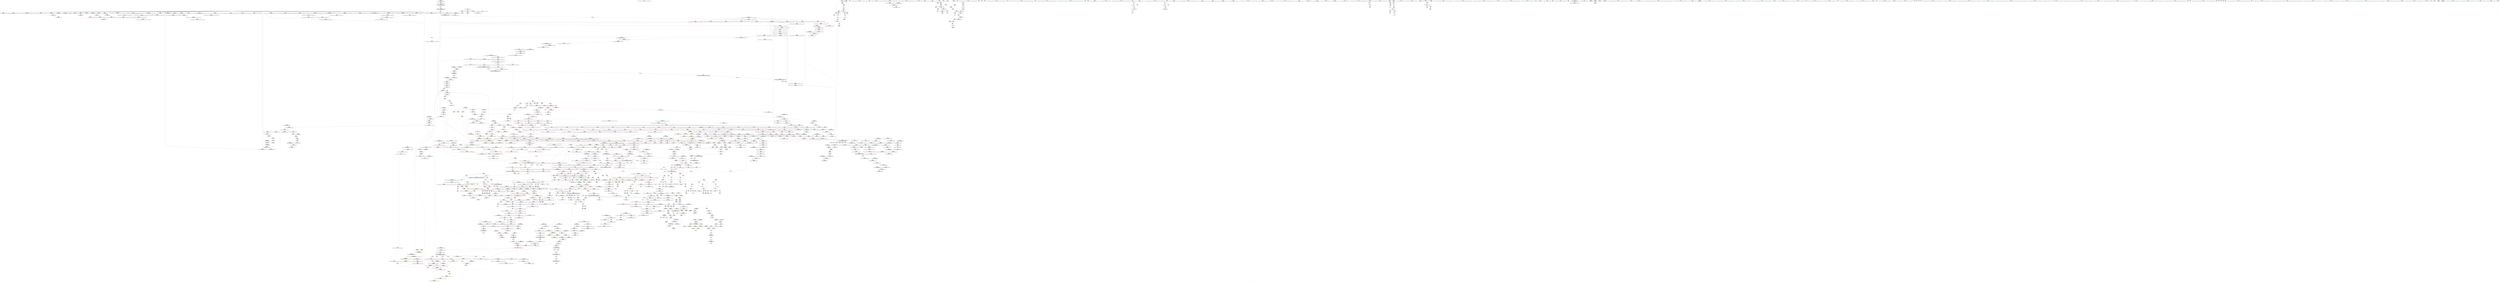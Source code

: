 digraph "SVFG" {
	label="SVFG";

	Node0x558fc4b4a470 [shape=record,color=grey,label="{NodeID: 0\nNullPtr|{|<s39>124}}"];
	Node0x558fc4b4a470 -> Node0x558fc4bd6d70[style=solid];
	Node0x558fc4b4a470 -> Node0x558fc4bd6e70[style=solid];
	Node0x558fc4b4a470 -> Node0x558fc4bd6f40[style=solid];
	Node0x558fc4b4a470 -> Node0x558fc4bd7010[style=solid];
	Node0x558fc4b4a470 -> Node0x558fc4bd70e0[style=solid];
	Node0x558fc4b4a470 -> Node0x558fc4bd71b0[style=solid];
	Node0x558fc4b4a470 -> Node0x558fc4bd7280[style=solid];
	Node0x558fc4b4a470 -> Node0x558fc4bd7350[style=solid];
	Node0x558fc4b4a470 -> Node0x558fc4bd7420[style=solid];
	Node0x558fc4b4a470 -> Node0x558fc4bd74f0[style=solid];
	Node0x558fc4b4a470 -> Node0x558fc4bd75c0[style=solid];
	Node0x558fc4b4a470 -> Node0x558fc4bd7690[style=solid];
	Node0x558fc4b4a470 -> Node0x558fc4bd7760[style=solid];
	Node0x558fc4b4a470 -> Node0x558fc4bd7830[style=solid];
	Node0x558fc4b4a470 -> Node0x558fc4bd7900[style=solid];
	Node0x558fc4b4a470 -> Node0x558fc4bd79d0[style=solid];
	Node0x558fc4b4a470 -> Node0x558fc4bd7aa0[style=solid];
	Node0x558fc4b4a470 -> Node0x558fc4bd7b70[style=solid];
	Node0x558fc4b4a470 -> Node0x558fc4bd7c40[style=solid];
	Node0x558fc4b4a470 -> Node0x558fc4bd7d10[style=solid];
	Node0x558fc4b4a470 -> Node0x558fc4bd7de0[style=solid];
	Node0x558fc4b4a470 -> Node0x558fc4bd7eb0[style=solid];
	Node0x558fc4b4a470 -> Node0x558fc4bd7f80[style=solid];
	Node0x558fc4b4a470 -> Node0x558fc4bd8050[style=solid];
	Node0x558fc4b4a470 -> Node0x558fc4bd8120[style=solid];
	Node0x558fc4b4a470 -> Node0x558fc4bd81f0[style=solid];
	Node0x558fc4b4a470 -> Node0x558fc4bd82c0[style=solid];
	Node0x558fc4b4a470 -> Node0x558fc4bd8390[style=solid];
	Node0x558fc4b4a470 -> Node0x558fc4bd8460[style=solid];
	Node0x558fc4b4a470 -> Node0x558fc4bd8530[style=solid];
	Node0x558fc4b4a470 -> Node0x558fc4bd8600[style=solid];
	Node0x558fc4b4a470 -> Node0x558fc4c055c0[style=solid];
	Node0x558fc4b4a470 -> Node0x558fc4c09960[style=solid];
	Node0x558fc4b4a470 -> Node0x558fc4c09a30[style=solid];
	Node0x558fc4b4a470 -> Node0x558fc4c09b00[style=solid];
	Node0x558fc4b4a470 -> Node0x558fc4c0c470[style=solid];
	Node0x558fc4b4a470 -> Node0x558fc44821e0[style=solid];
	Node0x558fc4b4a470 -> Node0x558fc4c3a120[style=solid];
	Node0x558fc4b4a470 -> Node0x558fc4c3ad20[style=solid];
	Node0x558fc4b4a470:s39 -> Node0x558fc4d3ce70[style=solid,color=red];
	Node0x558fc4bdb5f0 [shape=record,color=red,label="{NodeID: 775\n678\<--532\n\<--i47\nmain\n}"];
	Node0x558fc4bdb5f0 -> Node0x558fc4c38da0[style=solid];
	Node0x558fc4d3ec90 [shape=record,color=black,label="{NodeID: 2657\n1558 = PHI(1310, 1326, )\n2nd arg _ZSt34__uninitialized_move_if_noexcept_aIPSt4pairIiiES2_SaIS1_EET0_T_S5_S4_RT1_ }"];
	Node0x558fc4d3ec90 -> Node0x558fc4c0da60[style=solid];
	Node0x558fc4bd1dc0 [shape=record,color=black,label="{NodeID: 443\n1527\<--1523\nsub.ptr.lhs.cast\<--\n_ZN9__gnu_cxxmiIPSt4pairIiiESt6vectorIS2_SaIS2_EEEENS_17__normal_iteratorIT_T0_E15difference_typeERKSA_SD_\n}"];
	Node0x558fc4bd1dc0 -> Node0x558fc4c36ca0[style=solid];
	Node0x558fc4bc53b0 [shape=record,color=green,label="{NodeID: 111\n558\<--559\n_ZNSt6vectorISt4pairIiiESaIS1_EE5clearEv\<--_ZNSt6vectorISt4pairIiiESaIS1_EE5clearEv_field_insensitive\n}"];
	Node0x558fc4be1020 [shape=record,color=red,label="{NodeID: 886\n1473\<--1460\nthis1\<--this.addr\n_ZNKSt6vectorISt4pairIiiESaIS1_EE12_M_check_lenEmPKc\n|{<s0>105|<s1>106|<s2>108|<s3>109|<s4>111|<s5>112|<s6>113}}"];
	Node0x558fc4be1020:s0 -> Node0x558fc4d39800[style=solid,color=red];
	Node0x558fc4be1020:s1 -> Node0x558fc4d3ab50[style=solid,color=red];
	Node0x558fc4be1020:s2 -> Node0x558fc4d3ab50[style=solid,color=red];
	Node0x558fc4be1020:s3 -> Node0x558fc4d3ab50[style=solid,color=red];
	Node0x558fc4be1020:s4 -> Node0x558fc4d3ab50[style=solid,color=red];
	Node0x558fc4be1020:s5 -> Node0x558fc4d39800[style=solid,color=red];
	Node0x558fc4be1020:s6 -> Node0x558fc4d39800[style=solid,color=red];
	Node0x558fc4d4abf0 [shape=record,color=black,label="{NodeID: 2768\n1714 = PHI(1718, )\n}"];
	Node0x558fc4d4abf0 -> Node0x558fc4be3170[style=solid];
	Node0x558fc4be7af0 [shape=record,color=purple,label="{NodeID: 554\n401\<--389\ncoerce.dive\<--retval\n_ZNSt6vectorISt4pairIiiESaIS1_EE5beginEv\n}"];
	Node0x558fc4be7af0 -> Node0x558fc4bf0e00[style=solid];
	Node0x558fc4bca450 [shape=record,color=green,label="{NodeID: 222\n1535\<--1536\nthis.addr\<--this.addr_field_insensitive\n_ZNSt12_Vector_baseISt4pairIiiESaIS1_EE11_M_allocateEm\n}"];
	Node0x558fc4bca450 -> Node0x558fc4be1910[style=solid];
	Node0x558fc4bca450 -> Node0x558fc4c0d720[style=solid];
	Node0x558fc4cae7b0 [shape=record,color=yellow,style=double,label="{NodeID: 2104\n8V_1 = ENCHI(MR_8V_0)\npts\{350000 350001 350002 \}\nFun[_GLOBAL__sub_I_apiapiapiad_1_1.cpp]|{<s0>151}}"];
	Node0x558fc4cae7b0:s0 -> Node0x558fc4c9be70[style=dashed,color=red];
	Node0x558fc4c06490 [shape=record,color=blue,label="{NodeID: 997\n267\<--264\ncoerce.dive\<--call\n_Z3dfsii\n}"];
	Node0x558fc4c06490 -> Node0x558fc4c97cb0[style=dashed];
	Node0x558fc4bed520 [shape=record,color=purple,label="{NodeID: 665\n1883\<--1882\nincdec.ptr\<--\n_ZNSt20__uninitialized_copyILb0EE13__uninit_copyISt13move_iteratorIPSt4pairIiiEES5_EET0_T_S8_S7_\n}"];
	Node0x558fc4bed520 -> Node0x558fc4c0f870[style=solid];
	Node0x558fc4bd86d0 [shape=record,color=black,label="{NodeID: 333\n62\<--117\n_Z6powmodxx_ret\<--\n_Z6powmodxx\n}"];
	Node0x558fc4c0bec0 [shape=record,color=blue,label="{NodeID: 1108\n1251\<--1246\nthis.addr\<--this\n_ZNSt6vectorISt4pairIiiESaIS1_EE17_M_realloc_insertIJS1_EEEvN9__gnu_cxx17__normal_iteratorIPS1_S3_EEDpOT_\n}"];
	Node0x558fc4c0bec0 -> Node0x558fc4bdf3b0[style=dashed];
	Node0x558fc4b713a0 [shape=record,color=green,label="{NodeID: 1\n4\<--1\n.str\<--dummyObj\nGlob }"];
	Node0x558fc4bdb6c0 [shape=record,color=red,label="{NodeID: 776\n699\<--534\n\<--i73\nmain\n}"];
	Node0x558fc4bdb6c0 -> Node0x558fc4c3a720[style=solid];
	Node0x558fc4d3ee10 [shape=record,color=black,label="{NodeID: 2658\n1559 = PHI(1312, 1328, )\n3rd arg _ZSt34__uninitialized_move_if_noexcept_aIPSt4pairIiiES2_SaIS1_EET0_T_S5_S4_RT1_ }"];
	Node0x558fc4d3ee10 -> Node0x558fc4c0db30[style=solid];
	Node0x558fc4bd1e90 [shape=record,color=black,label="{NodeID: 444\n1528\<--1526\nsub.ptr.rhs.cast\<--\n_ZN9__gnu_cxxmiIPSt4pairIiiESt6vectorIS2_SaIS2_EEEENS_17__normal_iteratorIT_T0_E15difference_typeERKSA_SD_\n}"];
	Node0x558fc4bd1e90 -> Node0x558fc4c36ca0[style=solid];
	Node0x558fc4bc54b0 [shape=record,color=green,label="{NodeID: 112\n580\<--581\n_ZNSt6vectorISt4pairIiiESaIS1_EE9push_backEOS1_\<--_ZNSt6vectorISt4pairIiiESaIS1_EE9push_backEOS1__field_insensitive\n}"];
	Node0x558fc4be10f0 [shape=record,color=red,label="{NodeID: 887\n1481\<--1462\n\<--__n.addr\n_ZNKSt6vectorISt4pairIiiESaIS1_EE12_M_check_lenEmPKc\n}"];
	Node0x558fc4be10f0 -> Node0x558fc4c3b7a0[style=solid];
	Node0x558fc4d4ad30 [shape=record,color=black,label="{NodeID: 2769\n1733 = PHI(1694, )\n}"];
	Node0x558fc4d4ad30 -> Node0x558fc4c39520[style=solid];
	Node0x558fc4be7bc0 [shape=record,color=purple,label="{NodeID: 555\n396\<--395\n_M_impl\<--\n_ZNSt6vectorISt4pairIiiESaIS1_EE5beginEv\n}"];
	Node0x558fc4bca520 [shape=record,color=green,label="{NodeID: 223\n1537\<--1538\n__n.addr\<--__n.addr_field_insensitive\n_ZNSt12_Vector_baseISt4pairIiiESaIS1_EE11_M_allocateEm\n}"];
	Node0x558fc4bca520 -> Node0x558fc4be19e0[style=solid];
	Node0x558fc4bca520 -> Node0x558fc4be1ab0[style=solid];
	Node0x558fc4bca520 -> Node0x558fc4c0d7f0[style=solid];
	Node0x558fc4c06560 [shape=record,color=blue,label="{NodeID: 998\n273\<--270\ncoerce.dive6\<--call5\n_Z3dfsii\n|{<s0>14}}"];
	Node0x558fc4c06560:s0 -> Node0x558fc4cb0160[style=dashed,color=red];
	Node0x558fc4c7a7c0 [shape=record,color=black,label="{NodeID: 1773\nMR_150V_4 = PHI(MR_150V_5, MR_150V_3, )\npts\{519 \}\n|{|<s6>36|<s7>38}}"];
	Node0x558fc4c7a7c0 -> Node0x558fc4bf20b0[style=dashed];
	Node0x558fc4c7a7c0 -> Node0x558fc4bf2180[style=dashed];
	Node0x558fc4c7a7c0 -> Node0x558fc4bf2250[style=dashed];
	Node0x558fc4c7a7c0 -> Node0x558fc4bf2320[style=dashed];
	Node0x558fc4c7a7c0 -> Node0x558fc4c08100[style=dashed];
	Node0x558fc4c7a7c0 -> Node0x558fc4c85400[style=dashed];
	Node0x558fc4c7a7c0:s6 -> Node0x558fc4ca6730[style=dashed,color=red];
	Node0x558fc4c7a7c0:s7 -> Node0x558fc4ca6730[style=dashed,color=red];
	Node0x558fc4bed5f0 [shape=record,color=purple,label="{NodeID: 666\n2067\<--1952\noffset_0\<--\n}"];
	Node0x558fc4bed5f0 -> Node0x558fc4c0ffc0[style=solid];
	Node0x558fc4ccb950 [shape=record,color=yellow,style=double,label="{NodeID: 2548\n90V_7 = CSCHI(MR_90V_2)\npts\{380000 380001 400000 400001 \}\nCS[]|{<s0>19|<s1>19}}"];
	Node0x558fc4ccb950:s0 -> Node0x558fc4c07740[style=dashed,color=red];
	Node0x558fc4ccb950:s1 -> Node0x558fc4c07810[style=dashed,color=red];
	Node0x558fc4bd87a0 [shape=record,color=black,label="{NodeID: 334\n150\<--149\n\<--this1\n_ZNSt6vectorISt4pairIiiESaIS1_EEC2Ev\n|{<s0>4}}"];
	Node0x558fc4bd87a0:s0 -> Node0x558fc4d41c70[style=solid,color=red];
	Node0x558fc4c0bf90 [shape=record,color=blue,label="{NodeID: 1109\n1253\<--1248\n__args.addr\<--__args\n_ZNSt6vectorISt4pairIiiESaIS1_EE17_M_realloc_insertIJS1_EEEvN9__gnu_cxx17__normal_iteratorIPS1_S3_EEDpOT_\n}"];
	Node0x558fc4c0bf90 -> Node0x558fc4bdf480[style=dashed];
	Node0x558fc4bc1920 [shape=record,color=green,label="{NodeID: 2\n6\<--1\n.str.1\<--dummyObj\nGlob }"];
	Node0x558fc4bdb790 [shape=record,color=red,label="{NodeID: 777\n703\<--534\n\<--i73\nmain\n}"];
	Node0x558fc4bdb790 -> Node0x558fc4bdaf70[style=solid];
	Node0x558fc4d3ef90 [shape=record,color=black,label="{NodeID: 2659\n1650 = PHI(1468, )\n0th arg _ZSt3maxImERKT_S2_S2_ }"];
	Node0x558fc4d3ef90 -> Node0x558fc4c0e0e0[style=solid];
	Node0x558fc4bd1f60 [shape=record,color=black,label="{NodeID: 445\n1512\<--1530\n_ZN9__gnu_cxxmiIPSt4pairIiiESt6vectorIS2_SaIS2_EEEENS_17__normal_iteratorIT_T0_E15difference_typeERKSA_SD__ret\<--sub.ptr.div\n_ZN9__gnu_cxxmiIPSt4pairIiiESt6vectorIS2_SaIS2_EEEENS_17__normal_iteratorIT_T0_E15difference_typeERKSA_SD_\n|{<s0>82}}"];
	Node0x558fc4bd1f60:s0 -> Node0x558fc4d48f70[style=solid,color=blue];
	Node0x558fc4bc55b0 [shape=record,color=green,label="{NodeID: 113\n658\<--659\n_ZStneIiiEbRKSt4pairIT_T0_ES5_\<--_ZStneIiiEbRKSt4pairIT_T0_ES5__field_insensitive\n}"];
	Node0x558fc4be11c0 [shape=record,color=red,label="{NodeID: 888\n1484\<--1464\n\<--__s.addr\n_ZNKSt6vectorISt4pairIiiESaIS1_EE12_M_check_lenEmPKc\n}"];
	Node0x558fc4d4ae70 [shape=record,color=black,label="{NodeID: 2770\n1785 = PHI(1803, )\n}"];
	Node0x558fc4d4ae70 -> Node0x558fc4be3720[style=solid];
	Node0x558fc4be7c90 [shape=record,color=purple,label="{NodeID: 556\n397\<--395\n_M_start\<--\n_ZNSt6vectorISt4pairIiiESaIS1_EE5beginEv\n|{<s0>23}}"];
	Node0x558fc4be7c90:s0 -> Node0x558fc4d3b7c0[style=solid,color=red];
	Node0x558fc4bca5f0 [shape=record,color=green,label="{NodeID: 224\n1549\<--1550\n_ZNSt16allocator_traitsISaISt4pairIiiEEE8allocateERS2_m\<--_ZNSt16allocator_traitsISaISt4pairIiiEEE8allocateERS2_m_field_insensitive\n}"];
	Node0x558fc4c06630 [shape=record,color=blue, style = dotted,label="{NodeID: 999\n2043\<--2045\noffset_0\<--dummyVal\n_Z3dfsii\n}"];
	Node0x558fc4c06630 -> Node0x558fc4bf0440[style=dashed];
	Node0x558fc4c06630 -> Node0x558fc4c981b0[style=dashed];
	Node0x558fc4bed6c0 [shape=record,color=purple,label="{NodeID: 667\n2070\<--1952\noffset_1\<--\n}"];
	Node0x558fc4bed6c0 -> Node0x558fc4c10090[style=solid];
	Node0x558fc4bd8870 [shape=record,color=black,label="{NodeID: 335\n188\<--187\n\<--this1\n_ZNSt6vectorISt4pairIiiESaIS1_EED2Ev\n}"];
	Node0x558fc4bd8870 -> Node0x558fc4be6d20[style=solid];
	Node0x558fc4bd8870 -> Node0x558fc4be6df0[style=solid];
	Node0x558fc4c0c060 [shape=record,color=blue,label="{NodeID: 1110\n1255\<--1275\n__len\<--call\n_ZNSt6vectorISt4pairIiiESaIS1_EE17_M_realloc_insertIJS1_EEEvN9__gnu_cxx17__normal_iteratorIPS1_S3_EEDpOT_\n}"];
	Node0x558fc4c0c060 -> Node0x558fc4bdf550[style=dashed];
	Node0x558fc4c0c060 -> Node0x558fc4bdf620[style=dashed];
	Node0x558fc4c0c060 -> Node0x558fc4bdf6f0[style=dashed];
	Node0x558fc4bc1c60 [shape=record,color=green,label="{NodeID: 3\n8\<--1\n__PRETTY_FUNCTION__._Z6powmodxx\<--dummyObj\nGlob }"];
	Node0x558fc4c9eeb0 [shape=record,color=yellow,style=double,label="{NodeID: 1885\n119V_1 = ENCHI(MR_119V_0)\npts\{20 22 229 241 519 \}\nFun[_ZNSt4pairIiiEC2IRiS2_Lb1EEEOT_OT0_]}"];
	Node0x558fc4c9eeb0 -> Node0x558fc4bdc490[style=dashed];
	Node0x558fc4c9eeb0 -> Node0x558fc4bdc560[style=dashed];
	Node0x558fc4bdb860 [shape=record,color=red,label="{NodeID: 778\n710\<--534\n\<--i73\nmain\n}"];
	Node0x558fc4bdb860 -> Node0x558fc4c37420[style=solid];
	Node0x558fc4d3f0a0 [shape=record,color=black,label="{NodeID: 2660\n1651 = PHI(1462, )\n1st arg _ZSt3maxImERKT_S2_S2_ }"];
	Node0x558fc4d3f0a0 -> Node0x558fc4c0e1b0[style=solid];
	Node0x558fc4bd2030 [shape=record,color=black,label="{NodeID: 446\n1546\<--1545\n\<--_M_impl\n_ZNSt12_Vector_baseISt4pairIiiESaIS1_EE11_M_allocateEm\n|{<s0>116}}"];
	Node0x558fc4bd2030:s0 -> Node0x558fc4d3e6e0[style=solid,color=red];
	Node0x558fc4bcaa00 [shape=record,color=green,label="{NodeID: 114\n687\<--688\nprintf\<--printf_field_insensitive\n}"];
	Node0x558fc4be1290 [shape=record,color=red,label="{NodeID: 889\n1498\<--1466\n\<--__len\n_ZNKSt6vectorISt4pairIiiESaIS1_EE12_M_check_lenEmPKc\n}"];
	Node0x558fc4be1290 -> Node0x558fc4c3b1a0[style=solid];
	Node0x558fc4d4afb0 [shape=record,color=black,label="{NodeID: 2771\n1836 = PHI(1840, )\n}"];
	Node0x558fc4d4afb0 -> Node0x558fc4be3c00[style=solid];
	Node0x558fc4be7d60 [shape=record,color=purple,label="{NodeID: 557\n416\<--406\ncoerce.dive\<--retval\n_ZNSt6vectorISt4pairIiiESaIS1_EE3endEv\n}"];
	Node0x558fc4be7d60 -> Node0x558fc4bf0fa0[style=solid];
	Node0x558fc4bca6f0 [shape=record,color=green,label="{NodeID: 225\n1560\<--1561\n__first.addr\<--__first.addr_field_insensitive\n_ZSt34__uninitialized_move_if_noexcept_aIPSt4pairIiiES2_SaIS1_EET0_T_S5_S4_RT1_\n}"];
	Node0x558fc4bca6f0 -> Node0x558fc4be1b80[style=solid];
	Node0x558fc4bca6f0 -> Node0x558fc4c0d8c0[style=solid];
	Node0x558fc4c06700 [shape=record,color=blue, style = dotted,label="{NodeID: 1000\n2046\<--2048\noffset_1\<--dummyVal\n_Z3dfsii\n}"];
	Node0x558fc4c06700 -> Node0x558fc4bf0370[style=dashed];
	Node0x558fc4c06700 -> Node0x558fc4bf05e0[style=dashed];
	Node0x558fc4c06700 -> Node0x558fc4bf06b0[style=dashed];
	Node0x558fc4c06700 -> Node0x558fc4bf0780[style=dashed];
	Node0x558fc4c06700 -> Node0x558fc4bf0920[style=dashed];
	Node0x558fc4c06700 -> Node0x558fc4bf09f0[style=dashed];
	Node0x558fc4c06700 -> Node0x558fc4c986b0[style=dashed];
	Node0x558fc4bed790 [shape=record,color=purple,label="{NodeID: 668\n2068\<--1953\noffset_0\<--\n}"];
	Node0x558fc4bed790 -> Node0x558fc4c04c20[style=solid];
	Node0x558fc4bd8940 [shape=record,color=black,label="{NodeID: 336\n192\<--187\n\<--this1\n_ZNSt6vectorISt4pairIiiESaIS1_EED2Ev\n}"];
	Node0x558fc4bd8940 -> Node0x558fc4be6ec0[style=solid];
	Node0x558fc4bd8940 -> Node0x558fc4be6f90[style=solid];
	Node0x558fc4c0c130 [shape=record,color=blue,label="{NodeID: 1111\n1280\<--1279\ncoerce.dive3\<--call2\n_ZNSt6vectorISt4pairIiiESaIS1_EE17_M_realloc_insertIJS1_EEEvN9__gnu_cxx17__normal_iteratorIPS1_S3_EEDpOT_\n|{|<s2>82}}"];
	Node0x558fc4c0c130 -> Node0x558fc4be0730[style=dashed];
	Node0x558fc4c0c130 -> Node0x558fc4be0800[style=dashed];
	Node0x558fc4c0c130:s2 -> Node0x558fc4c9e930[style=dashed,color=red];
	Node0x558fc4bc1d20 [shape=record,color=green,label="{NodeID: 4\n11\<--1\n\<--dummyObj\nCan only get source location for instruction, argument, global var or function.}"];
	Node0x558fc4bdb930 [shape=record,color=red,label="{NodeID: 779\n631\<--630\n\<--arrayidx42\nmain\n}"];
	Node0x558fc4bdb930 -> Node0x558fc4c3aba0[style=solid];
	Node0x558fc4d3f1b0 [shape=record,color=black,label="{NodeID: 2661\n1079 = PHI(1030, )\n0th arg _ZNSaISt4pairIiiEED2Ev }"];
	Node0x558fc4d3f1b0 -> Node0x558fc4c0ae80[style=solid];
	Node0x558fc4bd2100 [shape=record,color=black,label="{NodeID: 447\n1532\<--1553\n_ZNSt12_Vector_baseISt4pairIiiESaIS1_EE11_M_allocateEm_ret\<--cond\n_ZNSt12_Vector_baseISt4pairIiiESaIS1_EE11_M_allocateEm\n|{<s0>83}}"];
	Node0x558fc4bd2100:s0 -> Node0x558fc4d490b0[style=solid,color=blue];
	Node0x558fc4bcaac0 [shape=record,color=green,label="{NodeID: 115\n694\<--695\nputs\<--puts_field_insensitive\n}"];
	Node0x558fc4ca7890 [shape=record,color=yellow,style=double,label="{NodeID: 1997\n82V_1 = ENCHI(MR_82V_0)\npts\{20 22 \}\nFun[_Z3dfsii]|{<s0>17|<s1>18|<s2>20}}"];
	Node0x558fc4ca7890:s0 -> Node0x558fc4ca7890[style=dashed,color=red];
	Node0x558fc4ca7890:s1 -> Node0x558fc4ca6730[style=dashed,color=red];
	Node0x558fc4ca7890:s2 -> Node0x558fc4ca6730[style=dashed,color=red];
	Node0x558fc4be1360 [shape=record,color=red,label="{NodeID: 890\n1502\<--1466\n\<--__len\n_ZNKSt6vectorISt4pairIiiESaIS1_EE12_M_check_lenEmPKc\n}"];
	Node0x558fc4be1360 -> Node0x558fc4c3b4a0[style=solid];
	Node0x558fc4d4b0f0 [shape=record,color=black,label="{NodeID: 2772\n1933 = PHI(1984, )\n}"];
	Node0x558fc4d4b0f0 -> Node0x558fc4c39220[style=solid];
	Node0x558fc4be7e30 [shape=record,color=purple,label="{NodeID: 558\n413\<--412\n_M_impl\<--\n_ZNSt6vectorISt4pairIiiESaIS1_EE3endEv\n}"];
	Node0x558fc4bca7c0 [shape=record,color=green,label="{NodeID: 226\n1562\<--1563\n__last.addr\<--__last.addr_field_insensitive\n_ZSt34__uninitialized_move_if_noexcept_aIPSt4pairIiiES2_SaIS1_EET0_T_S5_S4_RT1_\n}"];
	Node0x558fc4bca7c0 -> Node0x558fc4be1c50[style=solid];
	Node0x558fc4bca7c0 -> Node0x558fc4c0d990[style=solid];
	Node0x558fc4c067d0 [shape=record,color=blue,label="{NodeID: 1001\n240\<--297\nv\<--\n_Z3dfsii\n|{|<s7>18|<s8>20}}"];
	Node0x558fc4c067d0 -> Node0x558fc4befc20[style=dashed];
	Node0x558fc4c067d0 -> Node0x558fc4befcf0[style=dashed];
	Node0x558fc4c067d0 -> Node0x558fc4befdc0[style=dashed];
	Node0x558fc4c067d0 -> Node0x558fc4befe90[style=dashed];
	Node0x558fc4c067d0 -> Node0x558fc4beff60[style=dashed];
	Node0x558fc4c067d0 -> Node0x558fc4bf0030[style=dashed];
	Node0x558fc4c067d0 -> Node0x558fc4c94fb0[style=dashed];
	Node0x558fc4c067d0:s7 -> Node0x558fc4ca6730[style=dashed,color=red];
	Node0x558fc4c067d0:s8 -> Node0x558fc4ca6730[style=dashed,color=red];
	Node0x558fc4bed860 [shape=record,color=purple,label="{NodeID: 669\n2071\<--1953\noffset_1\<--\n}"];
	Node0x558fc4bed860 -> Node0x558fc4c04cf0[style=solid];
	Node0x558fc4ccbd80 [shape=record,color=yellow,style=double,label="{NodeID: 2551\n24V_2 = CSCHI(MR_24V_1)\npts\{350001 \}\nCS[]|{<s0>34}}"];
	Node0x558fc4ccbd80:s0 -> Node0x558fc4c82c00[style=dashed,color=blue];
	Node0x558fc4bd8a10 [shape=record,color=black,label="{NodeID: 337\n196\<--187\n\<--this1\n_ZNSt6vectorISt4pairIiiESaIS1_EED2Ev\n|{<s0>7}}"];
	Node0x558fc4bd8a10:s0 -> Node0x558fc4d4c4f0[style=solid,color=red];
	Node0x558fc4c0c200 [shape=record,color=blue,label="{NodeID: 1112\n1257\<--1282\n__elems_before\<--call4\n_ZNSt6vectorISt4pairIiiESaIS1_EE17_M_realloc_insertIJS1_EEEvN9__gnu_cxx17__normal_iteratorIPS1_S3_EEDpOT_\n}"];
	Node0x558fc4c0c200 -> Node0x558fc4bdf7c0[style=dashed];
	Node0x558fc4c0c200 -> Node0x558fc4bdf890[style=dashed];
	Node0x558fc4bc1de0 [shape=record,color=green,label="{NodeID: 5\n36\<--1\n__dso_handle\<--dummyObj\nGlob }"];
	Node0x558fc4bdba00 [shape=record,color=red,label="{NodeID: 780\n664\<--663\n\<--arrayidx58\nmain\n}"];
	Node0x558fc4bdba00 -> Node0x558fc4c390a0[style=solid];
	Node0x558fc4d3f2c0 [shape=record,color=black,label="{NodeID: 2662\n857 = PHI(156, 216, 970, 1151, 1428, 1917, )\n0th arg __clang_call_terminate }"];
	Node0x558fc4bd21d0 [shape=record,color=black,label="{NodeID: 448\n1555\<--1592\n_ZSt34__uninitialized_move_if_noexcept_aIPSt4pairIiiES2_SaIS1_EET0_T_S5_S4_RT1__ret\<--call6\n_ZSt34__uninitialized_move_if_noexcept_aIPSt4pairIiiES2_SaIS1_EET0_T_S5_S4_RT1_\n|{<s0>88|<s1>91}}"];
	Node0x558fc4bd21d0:s0 -> Node0x558fc4d49640[style=solid,color=blue];
	Node0x558fc4bd21d0:s1 -> Node0x558fc4d49a00[style=solid,color=blue];
	Node0x558fc4bcabc0 [shape=record,color=green,label="{NodeID: 116\n729\<--730\nthis.addr\<--this.addr_field_insensitive\n_ZNSt6vectorISt4pairIiiESaIS1_EE5clearEv\n}"];
	Node0x558fc4bcabc0 -> Node0x558fc4bdbc70[style=solid];
	Node0x558fc4bcabc0 -> Node0x558fc4c08d30[style=solid];
	Node0x558fc4ca7970 [shape=record,color=yellow,style=double,label="{NodeID: 1998\n84V_1 = ENCHI(MR_84V_0)\npts\{350000 350001 \}\nFun[_Z3dfsii]|{<s0>12|<s1>13|<s2>17}}"];
	Node0x558fc4ca7970:s0 -> Node0x558fc4c9e360[style=dashed,color=red];
	Node0x558fc4ca7970:s1 -> Node0x558fc4caadf0[style=dashed,color=red];
	Node0x558fc4ca7970:s2 -> Node0x558fc4ca7970[style=dashed,color=red];
	Node0x558fc4be1430 [shape=record,color=red,label="{NodeID: 891\n1508\<--1466\n\<--__len\n_ZNKSt6vectorISt4pairIiiESaIS1_EE12_M_check_lenEmPKc\n}"];
	Node0x558fc4be1430 -> Node0x558fc4c356e0[style=solid];
	Node0x558fc4d4b230 [shape=record,color=black,label="{NodeID: 2773\n1864 = PHI(1922, )\n}"];
	Node0x558fc4be7f00 [shape=record,color=purple,label="{NodeID: 559\n414\<--412\n_M_finish\<--\n_ZNSt6vectorISt4pairIiiESaIS1_EE3endEv\n|{<s0>24}}"];
	Node0x558fc4be7f00:s0 -> Node0x558fc4d3b7c0[style=solid,color=red];
	Node0x558fc4bca890 [shape=record,color=green,label="{NodeID: 227\n1564\<--1565\n__result.addr\<--__result.addr_field_insensitive\n_ZSt34__uninitialized_move_if_noexcept_aIPSt4pairIiiES2_SaIS1_EET0_T_S5_S4_RT1_\n}"];
	Node0x558fc4bca890 -> Node0x558fc4be1d20[style=solid];
	Node0x558fc4bca890 -> Node0x558fc4c0da60[style=solid];
	Node0x558fc4c068a0 [shape=record,color=blue,label="{NodeID: 1002\n309\<--306\narrayidx14\<--\n_Z3dfsii\n|{<s0>17}}"];
	Node0x558fc4c068a0:s0 -> Node0x558fc4c96db0[style=dashed,color=red];
	Node0x558fc4c7b3a0 [shape=record,color=black,label="{NodeID: 1777\nMR_62V_3 = PHI(MR_62V_5, MR_62V_2, )\npts\{1743 \}\n|{|<s1>37|<s2>42}}"];
	Node0x558fc4c7b3a0 -> Node0x558fc4c88100[style=dashed];
	Node0x558fc4c7b3a0:s1 -> Node0x558fc4cafa80[style=dashed,color=red];
	Node0x558fc4c7b3a0:s2 -> Node0x558fc4ca6fd0[style=dashed,color=red];
	Node0x558fc4bed930 [shape=record,color=purple,label="{NodeID: 670\n1969\<--1968\n_M_current\<--this1\n_ZNKSt13move_iteratorIPSt4pairIiiEEdeEv\n}"];
	Node0x558fc4bed930 -> Node0x558fc4c03cb0[style=solid];
	Node0x558fc4ccbee0 [shape=record,color=yellow,style=double,label="{NodeID: 2552\n8V_3 = CSCHI(MR_8V_2)\npts\{350000 350001 350002 \}\nCS[]|{|<s1>151}}"];
	Node0x558fc4ccbee0 -> Node0x558fc4c9be70[style=dashed];
	Node0x558fc4ccbee0:s1 -> Node0x558fc4ccecb0[style=dashed,color=blue];
	Node0x558fc4bd8ae0 [shape=record,color=black,label="{NodeID: 338\n203\<--187\n\<--this1\n_ZNSt6vectorISt4pairIiiESaIS1_EED2Ev\n|{<s0>9}}"];
	Node0x558fc4bd8ae0:s0 -> Node0x558fc4d3feb0[style=solid,color=red];
	Node0x558fc4c0c2d0 [shape=record,color=blue,label="{NodeID: 1113\n1261\<--1288\n__new_start\<--call5\n_ZNSt6vectorISt4pairIiiESaIS1_EE17_M_realloc_insertIJS1_EEEvN9__gnu_cxx17__normal_iteratorIPS1_S3_EEDpOT_\n}"];
	Node0x558fc4c0c2d0 -> Node0x558fc4bdf960[style=dashed];
	Node0x558fc4c0c2d0 -> Node0x558fc4bdfa30[style=dashed];
	Node0x558fc4c0c2d0 -> Node0x558fc4bdfb00[style=dashed];
	Node0x558fc4c0c2d0 -> Node0x558fc4bdfbd0[style=dashed];
	Node0x558fc4c0c2d0 -> Node0x558fc4bdfca0[style=dashed];
	Node0x558fc4c0c2d0 -> Node0x558fc4bdfd70[style=dashed];
	Node0x558fc4c0c2d0 -> Node0x558fc4bdfe40[style=dashed];
	Node0x558fc4c0c2d0 -> Node0x558fc4bdff10[style=dashed];
	Node0x558fc4bc2240 [shape=record,color=green,label="{NodeID: 6\n41\<--1\n.str.2\<--dummyObj\nGlob }"];
	Node0x558fc4bdbad0 [shape=record,color=red,label="{NodeID: 781\n671\<--670\n\<--arrayidx61\nmain\n}"];
	Node0x558fc4bdbad0 -> Node0x558fc4c3c0a0[style=solid];
	Node0x558fc4d3f810 [shape=record,color=black,label="{NodeID: 2663\n1939 = PHI(1869, )\n0th arg _ZSt10_ConstructISt4pairIiiEJS1_EEvPT_DpOT0_ }"];
	Node0x558fc4d3f810 -> Node0x558fc4c0fe20[style=solid];
	Node0x558fc4bd22a0 [shape=record,color=black,label="{NodeID: 449\n1606\<--1605\n\<--\n_ZNSt16allocator_traitsISaISt4pairIiiEEE7destroyIS1_EEvRS2_PT_\n|{<s0>120}}"];
	Node0x558fc4bd22a0:s0 -> Node0x558fc4d4cc60[style=solid,color=red];
	Node0x558fc4bcac90 [shape=record,color=green,label="{NodeID: 117\n738\<--739\n_ZNSt6vectorISt4pairIiiESaIS1_EE15_M_erase_at_endEPS1_\<--_ZNSt6vectorISt4pairIiiESaIS1_EE15_M_erase_at_endEPS1__field_insensitive\n}"];
	Node0x558fc4ca7a50 [shape=record,color=yellow,style=double,label="{NodeID: 1999\n86V_1 = ENCHI(MR_86V_0)\npts\{2430000 2430001 \}\nFun[_Z3dfsii]|{<s0>19}}"];
	Node0x558fc4ca7a50:s0 -> Node0x558fc4c7c0c0[style=dashed,color=red];
	Node0x558fc4be1500 [shape=record,color=red,label="{NodeID: 892\n1495\<--1492\n\<--call5\n_ZNKSt6vectorISt4pairIiiESaIS1_EE12_M_check_lenEmPKc\n}"];
	Node0x558fc4be1500 -> Node0x558fc4c37ea0[style=solid];
	Node0x558fc4d4b340 [shape=record,color=black,label="{NodeID: 2774\n1869 = PHI(1956, )\n|{<s0>138}}"];
	Node0x558fc4d4b340:s0 -> Node0x558fc4d3f810[style=solid,color=red];
	Node0x558fc4be7fd0 [shape=record,color=purple,label="{NodeID: 560\n444\<--443\n_M_current\<--this1\n_ZNK9__gnu_cxx17__normal_iteratorIPSt4pairIiiESt6vectorIS2_SaIS2_EEEdeEv\n}"];
	Node0x558fc4be7fd0 -> Node0x558fc4bf1480[style=solid];
	Node0x558fc4bca960 [shape=record,color=green,label="{NodeID: 228\n1566\<--1567\n__alloc.addr\<--__alloc.addr_field_insensitive\n_ZSt34__uninitialized_move_if_noexcept_aIPSt4pairIiiES2_SaIS1_EET0_T_S5_S4_RT1_\n}"];
	Node0x558fc4bca960 -> Node0x558fc4be1df0[style=solid];
	Node0x558fc4bca960 -> Node0x558fc4c0db30[style=solid];
	Node0x558fc4caed50 [shape=record,color=yellow,style=double,label="{NodeID: 2110\n84V_1 = ENCHI(MR_84V_0)\npts\{350000 350001 \}\nFun[_ZNKSt6vectorISt4pairIiiESaIS1_EE12_M_check_lenEmPKc]|{<s0>106|<s1>106|<s2>108|<s3>108|<s4>109|<s5>109|<s6>111|<s7>111}}"];
	Node0x558fc4caed50:s0 -> Node0x558fc4ca0f10[style=dashed,color=red];
	Node0x558fc4caed50:s1 -> Node0x558fc4ca0ff0[style=dashed,color=red];
	Node0x558fc4caed50:s2 -> Node0x558fc4ca0f10[style=dashed,color=red];
	Node0x558fc4caed50:s3 -> Node0x558fc4ca0ff0[style=dashed,color=red];
	Node0x558fc4caed50:s4 -> Node0x558fc4ca0f10[style=dashed,color=red];
	Node0x558fc4caed50:s5 -> Node0x558fc4ca0ff0[style=dashed,color=red];
	Node0x558fc4caed50:s6 -> Node0x558fc4ca0f10[style=dashed,color=red];
	Node0x558fc4caed50:s7 -> Node0x558fc4ca0ff0[style=dashed,color=red];
	Node0x558fc4c06970 [shape=record,color=blue,label="{NodeID: 1003\n314\<--311\narrayidx16\<--\n_Z3dfsii\n|{<s0>17}}"];
	Node0x558fc4c06970:s0 -> Node0x558fc4c972b0[style=dashed,color=red];
	Node0x558fc4beda00 [shape=record,color=purple,label="{NodeID: 671\n1978\<--1977\n_M_current\<--this1\n_ZNSt13move_iteratorIPSt4pairIiiEEppEv\n}"];
	Node0x558fc4beda00 -> Node0x558fc4c03e50[style=solid];
	Node0x558fc4beda00 -> Node0x558fc4c103d0[style=solid];
	Node0x558fc4ccc040 [shape=record,color=yellow,style=double,label="{NodeID: 2553\n8V_2 = CSCHI(MR_8V_1)\npts\{350000 350001 350002 \}\nCS[]|{<s0>2}}"];
	Node0x558fc4ccc040:s0 -> Node0x558fc4ccbee0[style=dashed,color=blue];
	Node0x558fc4bd8bb0 [shape=record,color=black,label="{NodeID: 339\n213\<--187\n\<--this1\n_ZNSt6vectorISt4pairIiiESaIS1_EED2Ev\n|{<s0>10}}"];
	Node0x558fc4bd8bb0:s0 -> Node0x558fc4d3feb0[style=solid,color=red];
	Node0x558fc4c0c3a0 [shape=record,color=blue,label="{NodeID: 1114\n1263\<--1292\n__new_finish\<--\n_ZNSt6vectorISt4pairIiiESaIS1_EE17_M_realloc_insertIJS1_EEEvN9__gnu_cxx17__normal_iteratorIPS1_S3_EEDpOT_\n}"];
	Node0x558fc4c0c3a0 -> Node0x558fc4be0180[style=dashed];
	Node0x558fc4c0c3a0 -> Node0x558fc4be0250[style=dashed];
	Node0x558fc4c0c3a0 -> Node0x558fc4c0c470[style=dashed];
	Node0x558fc4bc2300 [shape=record,color=green,label="{NodeID: 7\n43\<--1\n.str.3\<--dummyObj\nGlob }"];
	Node0x558fc4bdbba0 [shape=record,color=red,label="{NodeID: 782\n706\<--705\n\<--arrayidx78\nmain\n}"];
	Node0x558fc4d3f920 [shape=record,color=black,label="{NodeID: 2664\n1940 = PHI(1872, )\n1st arg _ZSt10_ConstructISt4pairIiiEJS1_EEvPT_DpOT0_ }"];
	Node0x558fc4d3f920 -> Node0x558fc4c0fef0[style=solid];
	Node0x558fc4bd2370 [shape=record,color=black,label="{NodeID: 450\n1620\<--1619\n\<--this1\n_ZNKSt6vectorISt4pairIiiESaIS1_EE8max_sizeEv\n|{<s0>121}}"];
	Node0x558fc4bd2370:s0 -> Node0x558fc4d41a50[style=solid,color=red];
	Node0x558fc4bcad90 [shape=record,color=green,label="{NodeID: 118\n744\<--745\nthis.addr\<--this.addr_field_insensitive\n_ZNSt6vectorISt4pairIiiESaIS1_EE9push_backEOS1_\n}"];
	Node0x558fc4bcad90 -> Node0x558fc4bdbe10[style=solid];
	Node0x558fc4bcad90 -> Node0x558fc4c08e00[style=solid];
	Node0x558fc4ca7b30 [shape=record,color=yellow,style=double,label="{NodeID: 2000\n88V_1 = ENCHI(MR_88V_0)\npts\{2470000 2470001 \}\nFun[_Z3dfsii]|{<s0>21}}"];
	Node0x558fc4ca7b30:s0 -> Node0x558fc4c7c0c0[style=dashed,color=red];
	Node0x558fc4be15d0 [shape=record,color=red,label="{NodeID: 893\n1521\<--1515\n\<--__lhs.addr\n_ZN9__gnu_cxxmiIPSt4pairIiiESt6vectorIS2_SaIS2_EEEENS_17__normal_iteratorIT_T0_E15difference_typeERKSA_SD_\n|{<s0>114}}"];
	Node0x558fc4be15d0:s0 -> Node0x558fc4d3a5a0[style=solid,color=red];
	Node0x558fc4d4b540 [shape=record,color=black,label="{NodeID: 2775\n1872 = PHI(1963, )\n|{<s0>138}}"];
	Node0x558fc4d4b540:s0 -> Node0x558fc4d3f920[style=solid,color=red];
	Node0x558fc4be80a0 [shape=record,color=purple,label="{NodeID: 561\n491\<--484\nfirst2\<--this1\n_ZNSt4pairIiiEaSEOS0_\n}"];
	Node0x558fc4be80a0 -> Node0x558fc4c07740[style=solid];
	Node0x558fc4bd2e30 [shape=record,color=green,label="{NodeID: 229\n1568\<--1569\nagg.tmp\<--agg.tmp_field_insensitive\n_ZSt34__uninitialized_move_if_noexcept_aIPSt4pairIiiES2_SaIS1_EET0_T_S5_S4_RT1_\n}"];
	Node0x558fc4bd2e30 -> Node0x558fc4bebe60[style=solid];
	Node0x558fc4bd2e30 -> Node0x558fc4bebf30[style=solid];
	Node0x558fc4c06a40 [shape=record,color=blue,label="{NodeID: 1004\n323\<--320\n\<--call18\n_Z3dfsii\n}"];
	Node0x558fc4c06a40 -> Node0x558fc4c954b0[style=dashed];
	Node0x558fc4c7e600 [shape=record,color=black,label="{NodeID: 1779\nMR_22V_3 = PHI(MR_22V_5, MR_22V_2, )\npts\{350000 \}\n|{|<s1>37|<s2>42}}"];
	Node0x558fc4c7e600 -> Node0x558fc4c89000[style=dashed];
	Node0x558fc4c7e600:s1 -> Node0x558fc4cafa80[style=dashed,color=red];
	Node0x558fc4c7e600:s2 -> Node0x558fc4ca7970[style=dashed,color=red];
	Node0x558fc4bedad0 [shape=record,color=purple,label="{NodeID: 672\n1980\<--1979\nincdec.ptr\<--\n_ZNSt13move_iteratorIPSt4pairIiiEEppEv\n}"];
	Node0x558fc4bedad0 -> Node0x558fc4c103d0[style=solid];
	Node0x558fc4bd8c80 [shape=record,color=black,label="{NodeID: 340\n283\<--238\n\<--p\n_Z3dfsii\n}"];
	Node0x558fc4bd8c80 -> Node0x558fc4be77b0[style=solid];
	Node0x558fc4bd8c80 -> Node0x558fc4be7880[style=solid];
	Node0x558fc4c0c470 [shape=record,color=blue, style = dotted,label="{NodeID: 1115\n1263\<--3\n__new_finish\<--dummyVal\n_ZNSt6vectorISt4pairIiiESaIS1_EE17_M_realloc_insertIJS1_EEEvN9__gnu_cxx17__normal_iteratorIPS1_S3_EEDpOT_\n}"];
	Node0x558fc4c0c470 -> Node0x558fc4be0180[style=dashed];
	Node0x558fc4c0c470 -> Node0x558fc4be0250[style=dashed];
	Node0x558fc4c0c470 -> Node0x558fc4c0c540[style=dashed];
	Node0x558fc4bc23c0 [shape=record,color=green,label="{NodeID: 8\n45\<--1\n.str.4\<--dummyObj\nGlob }"];
	Node0x558fc4bdbc70 [shape=record,color=red,label="{NodeID: 783\n732\<--729\nthis1\<--this.addr\n_ZNSt6vectorISt4pairIiiESaIS1_EE5clearEv\n|{|<s1>48}}"];
	Node0x558fc4bdbc70 -> Node0x558fc4bceea0[style=solid];
	Node0x558fc4bdbc70:s1 -> Node0x558fc4d4ca40[style=solid,color=red];
	Node0x558fc4d3fa30 [shape=record,color=black,label="{NodeID: 2665\n405 = PHI(269, 1165, )\n0th arg _ZNSt6vectorISt4pairIiiESaIS1_EE3endEv }"];
	Node0x558fc4d3fa30 -> Node0x558fc4c070c0[style=solid];
	Node0x558fc4bd2440 [shape=record,color=black,label="{NodeID: 451\n1614\<--1624\n_ZNKSt6vectorISt4pairIiiESaIS1_EE8max_sizeEv_ret\<--call2\n_ZNKSt6vectorISt4pairIiiESaIS1_EE8max_sizeEv\n|{<s0>105|<s1>112|<s2>113}}"];
	Node0x558fc4bd2440:s0 -> Node0x558fc4d49fd0[style=solid,color=blue];
	Node0x558fc4bd2440:s1 -> Node0x558fc4d4a5b0[style=solid,color=blue];
	Node0x558fc4bd2440:s2 -> Node0x558fc4d4a6f0[style=solid,color=blue];
	Node0x558fc4bcae60 [shape=record,color=green,label="{NodeID: 119\n746\<--747\n__x.addr\<--__x.addr_field_insensitive\n_ZNSt6vectorISt4pairIiiESaIS1_EE9push_backEOS1_\n}"];
	Node0x558fc4bcae60 -> Node0x558fc4bdbee0[style=solid];
	Node0x558fc4bcae60 -> Node0x558fc4c08ed0[style=solid];
	Node0x558fc4be16a0 [shape=record,color=red,label="{NodeID: 894\n1524\<--1517\n\<--__rhs.addr\n_ZN9__gnu_cxxmiIPSt4pairIiiESt6vectorIS2_SaIS2_EEEENS_17__normal_iteratorIT_T0_E15difference_typeERKSA_SD_\n|{<s0>115}}"];
	Node0x558fc4be16a0:s0 -> Node0x558fc4d3a5a0[style=solid,color=red];
	Node0x558fc4d4b680 [shape=record,color=black,label="{NodeID: 2776\n1879 = PHI(1972, )\n}"];
	Node0x558fc4be8170 [shape=record,color=purple,label="{NodeID: 562\n497\<--484\nsecond4\<--this1\n_ZNSt4pairIiiEaSEOS0_\n}"];
	Node0x558fc4be8170 -> Node0x558fc4c07810[style=solid];
	Node0x558fc4bd2f00 [shape=record,color=green,label="{NodeID: 230\n1570\<--1571\nagg.tmp1\<--agg.tmp1_field_insensitive\n_ZSt34__uninitialized_move_if_noexcept_aIPSt4pairIiiES2_SaIS1_EET0_T_S5_S4_RT1_\n}"];
	Node0x558fc4bd2f00 -> Node0x558fc4bec000[style=solid];
	Node0x558fc4bd2f00 -> Node0x558fc4bec0d0[style=solid];
	Node0x558fc4c06b10 [shape=record,color=blue,label="{NodeID: 1005\n244\<--339\nx\<--\n_Z3dfsii\n}"];
	Node0x558fc4c06b10 -> Node0x558fc4bf0100[style=dashed];
	Node0x558fc4c06b10 -> Node0x558fc4bf01d0[style=dashed];
	Node0x558fc4c06b10 -> Node0x558fc4c06e50[style=dashed];
	Node0x558fc4c7ead0 [shape=record,color=black,label="{NodeID: 1780\nMR_24V_5 = PHI(MR_24V_7, MR_24V_3, )\npts\{350001 \}\n|{|<s1>37|<s2>42}}"];
	Node0x558fc4c7ead0 -> Node0x558fc4c89500[style=dashed];
	Node0x558fc4c7ead0:s1 -> Node0x558fc4cafa80[style=dashed,color=red];
	Node0x558fc4c7ead0:s2 -> Node0x558fc4ca7970[style=dashed,color=red];
	Node0x558fc4bedba0 [shape=record,color=purple,label="{NodeID: 673\n2007\<--2006\n_M_current\<--this1\n_ZNKSt13move_iteratorIPSt4pairIiiEE4baseEv\n}"];
	Node0x558fc4bedba0 -> Node0x558fc4c04190[style=solid];
	Node0x558fc4ccc300 [shape=record,color=yellow,style=double,label="{NodeID: 2555\n191V_2 = CSCHI(MR_191V_1)\npts\{1743 350000 350001 350002 \}\nCS[]|{<s0>37|<s1>37|<s2>37|<s3>37|<s4>39|<s5>39|<s6>39|<s7>39}}"];
	Node0x558fc4ccc300:s0 -> Node0x558fc4ccca10[style=dashed,color=blue];
	Node0x558fc4ccc300:s1 -> Node0x558fc4cccb70[style=dashed,color=blue];
	Node0x558fc4ccc300:s2 -> Node0x558fc4cccc50[style=dashed,color=blue];
	Node0x558fc4ccc300:s3 -> Node0x558fc4cccd30[style=dashed,color=blue];
	Node0x558fc4ccc300:s4 -> Node0x558fc4c7b3a0[style=dashed,color=blue];
	Node0x558fc4ccc300:s5 -> Node0x558fc4c7e600[style=dashed,color=blue];
	Node0x558fc4ccc300:s6 -> Node0x558fc4c7ead0[style=dashed,color=blue];
	Node0x558fc4ccc300:s7 -> Node0x558fc4c7efd0[style=dashed,color=blue];
	Node0x558fc4bd8d50 [shape=record,color=black,label="{NodeID: 341\n323\<--242\n\<--ref.tmp\n_Z3dfsii\n}"];
	Node0x558fc4bd8d50 -> Node0x558fc4c06a40[style=solid];
	Node0x558fc4c0c540 [shape=record,color=blue,label="{NodeID: 1116\n1263\<--1313\n__new_finish\<--call11\n_ZNSt6vectorISt4pairIiiESaIS1_EE17_M_realloc_insertIJS1_EEEvN9__gnu_cxx17__normal_iteratorIPS1_S3_EEDpOT_\n}"];
	Node0x558fc4c0c540 -> Node0x558fc4bdffe0[style=dashed];
	Node0x558fc4c0c540 -> Node0x558fc4c0c610[style=dashed];
	Node0x558fc4bc2480 [shape=record,color=green,label="{NodeID: 9\n47\<--1\n.str.5\<--dummyObj\nGlob }"];
	Node0x558fc4c9f510 [shape=record,color=yellow,style=double,label="{NodeID: 1891\n312V_1 = ENCHI(MR_312V_0)\npts\{380000 \}\nFun[_ZSteqIiiEbRKSt4pairIT_T0_ES5_]}"];
	Node0x558fc4c9f510 -> Node0x558fc4bdc970[style=dashed];
	Node0x558fc4bdbd40 [shape=record,color=red,label="{NodeID: 784\n736\<--735\n\<--_M_start\n_ZNSt6vectorISt4pairIiiESaIS1_EE5clearEv\n|{<s0>48}}"];
	Node0x558fc4bdbd40:s0 -> Node0x558fc4d4cb50[style=solid,color=red];
	Node0x558fc4d3fb80 [shape=record,color=black,label="{NodeID: 2666\n1675 = PHI(1621, )\n0th arg _ZNSt16allocator_traitsISaISt4pairIiiEEE8max_sizeERKS2_ }"];
	Node0x558fc4d3fb80 -> Node0x558fc4c0e420[style=solid];
	Node0x558fc4bd2510 [shape=record,color=black,label="{NodeID: 452\n1634\<--1633\n\<--this1\n_ZNKSt6vectorISt4pairIiiESaIS1_EE4sizeEv\n}"];
	Node0x558fc4bd2510 -> Node0x558fc4bec1a0[style=solid];
	Node0x558fc4bd2510 -> Node0x558fc4bec270[style=solid];
	Node0x558fc4bcaf30 [shape=record,color=green,label="{NodeID: 120\n753\<--754\n_ZSt4moveIRSt4pairIiiEEONSt16remove_referenceIT_E4typeEOS4_\<--_ZSt4moveIRSt4pairIiiEEONSt16remove_referenceIT_E4typeEOS4__field_insensitive\n}"];
	Node0x558fc4be1770 [shape=record,color=red,label="{NodeID: 895\n1523\<--1522\n\<--call\n_ZN9__gnu_cxxmiIPSt4pairIiiESt6vectorIS2_SaIS2_EEEENS_17__normal_iteratorIT_T0_E15difference_typeERKSA_SD_\n}"];
	Node0x558fc4be1770 -> Node0x558fc4bd1dc0[style=solid];
	Node0x558fc4d4b790 [shape=record,color=black,label="{NodeID: 2777\n1893 = PHI()\n}"];
	Node0x558fc4be8240 [shape=record,color=purple,label="{NodeID: 563\n486\<--485\nfirst\<--\n_ZNSt4pairIiiEaSEOS0_\n|{<s0>30}}"];
	Node0x558fc4be8240:s0 -> Node0x558fc4d39ae0[style=solid,color=red];
	Node0x558fc4bd2fd0 [shape=record,color=green,label="{NodeID: 231\n1578\<--1579\n_ZSt32__make_move_if_noexcept_iteratorISt4pairIiiESt13move_iteratorIPS1_EET0_PT_\<--_ZSt32__make_move_if_noexcept_iteratorISt4pairIiiESt13move_iteratorIPS1_EET0_PT__field_insensitive\n}"];
	Node0x558fc4c06be0 [shape=record,color=blue,label="{NodeID: 1006\n342\<--341\n\<--call28\n_Z3dfsii\n}"];
	Node0x558fc4c06be0 -> Node0x558fc4c95eb0[style=dashed];
	Node0x558fc4c7efd0 [shape=record,color=black,label="{NodeID: 1781\nMR_26V_3 = PHI(MR_26V_5, MR_26V_2, )\npts\{350002 \}\n|{|<s1>37}}"];
	Node0x558fc4c7efd0 -> Node0x558fc4c89a00[style=dashed];
	Node0x558fc4c7efd0:s1 -> Node0x558fc4cafa80[style=dashed,color=red];
	Node0x558fc4bedc70 [shape=record,color=purple,label="{NodeID: 674\n2020\<--2019\n_M_current\<--this1\n_ZNSt13move_iteratorIPSt4pairIiiEEC2ES2_\n}"];
	Node0x558fc4bedc70 -> Node0x558fc4c108b0[style=solid];
	Node0x558fc4ccc490 [shape=record,color=yellow,style=double,label="{NodeID: 2556\n94V_2 = CSCHI(MR_94V_1)\npts\{3900000 \}\nCS[]}"];
	Node0x558fc4ccc490 -> Node0x558fc4bf0e00[style=dashed];
	Node0x558fc4bd8e20 [shape=record,color=black,label="{NodeID: 342\n342\<--246\n\<--ref.tmp27\n_Z3dfsii\n}"];
	Node0x558fc4bd8e20 -> Node0x558fc4c06be0[style=solid];
	Node0x558fc4c0c610 [shape=record,color=blue,label="{NodeID: 1117\n1263\<--1318\n__new_finish\<--incdec.ptr\n_ZNSt6vectorISt4pairIiiESaIS1_EE17_M_realloc_insertIJS1_EEEvN9__gnu_cxx17__normal_iteratorIPS1_S3_EEDpOT_\n}"];
	Node0x558fc4c0c610 -> Node0x558fc4be00b0[style=dashed];
	Node0x558fc4c0c610 -> Node0x558fc4be0180[style=dashed];
	Node0x558fc4c0c610 -> Node0x558fc4be0250[style=dashed];
	Node0x558fc4c0c610 -> Node0x558fc4c0c6e0[style=dashed];
	Node0x558fc4bc29d0 [shape=record,color=green,label="{NodeID: 10\n49\<--1\n.str.6\<--dummyObj\nGlob }"];
	Node0x558fc4c9f5f0 [shape=record,color=yellow,style=double,label="{NodeID: 1892\n314V_1 = ENCHI(MR_314V_0)\npts\{380001 \}\nFun[_ZSteqIiiEbRKSt4pairIT_T0_ES5_]}"];
	Node0x558fc4c9f5f0 -> Node0x558fc4bdcb10[style=dashed];
	Node0x558fc4bdbe10 [shape=record,color=red,label="{NodeID: 785\n750\<--744\nthis1\<--this.addr\n_ZNSt6vectorISt4pairIiiESaIS1_EE9push_backEOS1_\n|{<s0>50}}"];
	Node0x558fc4bdbe10:s0 -> Node0x558fc4d3dd40[style=solid,color=red];
	Node0x558fc4d3fc90 [shape=record,color=black,label="{NodeID: 2667\n1533 = PHI(1286, )\n0th arg _ZNSt12_Vector_baseISt4pairIiiESaIS1_EE11_M_allocateEm }"];
	Node0x558fc4d3fc90 -> Node0x558fc4c0d720[style=solid];
	Node0x558fc4bd25e0 [shape=record,color=black,label="{NodeID: 453\n1638\<--1633\n\<--this1\n_ZNKSt6vectorISt4pairIiiESaIS1_EE4sizeEv\n}"];
	Node0x558fc4bd25e0 -> Node0x558fc4bec340[style=solid];
	Node0x558fc4bd25e0 -> Node0x558fc4bec410[style=solid];
	Node0x558fc4bcb030 [shape=record,color=green,label="{NodeID: 121\n756\<--757\n_ZNSt6vectorISt4pairIiiESaIS1_EE12emplace_backIJS1_EEEvDpOT_\<--_ZNSt6vectorISt4pairIiiESaIS1_EE12emplace_backIJS1_EEEvDpOT__field_insensitive\n}"];
	Node0x558fc4be1840 [shape=record,color=red,label="{NodeID: 896\n1526\<--1525\n\<--call1\n_ZN9__gnu_cxxmiIPSt4pairIiiESt6vectorIS2_SaIS2_EEEENS_17__normal_iteratorIT_T0_E15difference_typeERKSA_SD_\n}"];
	Node0x558fc4be1840 -> Node0x558fc4bd1e90[style=solid];
	Node0x558fc4d4b860 [shape=record,color=black,label="{NodeID: 2778\n743 = PHI(520, 522, )\n1st arg _ZNSt6vectorISt4pairIiiESaIS1_EE9push_backEOS1_ }"];
	Node0x558fc4d4b860 -> Node0x558fc4c08ed0[style=solid];
	Node0x558fc4be8310 [shape=record,color=purple,label="{NodeID: 564\n494\<--493\nsecond\<--\n_ZNSt4pairIiiEaSEOS0_\n|{<s0>31}}"];
	Node0x558fc4be8310:s0 -> Node0x558fc4d39ae0[style=solid,color=red];
	Node0x558fc4bd30d0 [shape=record,color=green,label="{NodeID: 232\n1593\<--1594\n_ZSt22__uninitialized_copy_aISt13move_iteratorIPSt4pairIiiEES3_S2_ET0_T_S6_S5_RSaIT1_E\<--_ZSt22__uninitialized_copy_aISt13move_iteratorIPSt4pairIiiEES3_S2_ET0_T_S6_S5_RSaIT1_E_field_insensitive\n}"];
	Node0x558fc4caf130 [shape=record,color=yellow,style=double,label="{NodeID: 2114\n62V_1 = ENCHI(MR_62V_0)\npts\{1743 \}\nFun[_ZNSt6vectorISt4pairIiiESaIS1_EE12emplace_backIJS1_EEEvDpOT_]|{<s0>74|<s1>77}}"];
	Node0x558fc4caf130:s0 -> Node0x558fc4cab390[style=dashed,color=red];
	Node0x558fc4caf130:s1 -> Node0x558fc4ca01b0[style=dashed,color=red];
	Node0x558fc4c06cb0 [shape=record,color=blue,label="{NodeID: 1007\n352\<--254\narrayidx35\<--\n_Z3dfsii\n}"];
	Node0x558fc4c06cb0 -> Node0x558fc4bf0b90[style=dashed];
	Node0x558fc4c06cb0 -> Node0x558fc4c06d80[style=dashed];
	Node0x558fc4c7f4d0 [shape=record,color=black,label="{NodeID: 1782\nMR_90V_3 = PHI(MR_90V_4, MR_90V_2, )\npts\{380000 380001 400000 400001 \}\n|{|<s1>41|<s2>41}}"];
	Node0x558fc4c7f4d0 -> Node0x558fc4c8bdf0[style=dashed];
	Node0x558fc4c7f4d0:s1 -> Node0x558fc4c07740[style=dashed,color=red];
	Node0x558fc4c7f4d0:s2 -> Node0x558fc4c07810[style=dashed,color=red];
	Node0x558fc4bedd40 [shape=record,color=purple,label="{NodeID: 675\n1299\<--1297\nadd.ptr\<--\n_ZNSt6vectorISt4pairIiiESaIS1_EE17_M_realloc_insertIJS1_EEEvN9__gnu_cxx17__normal_iteratorIPS1_S3_EEDpOT_\n|{<s0>85}}"];
	Node0x558fc4bedd40:s0 -> Node0x558fc4d40150[style=solid,color=red];
	Node0x558fc4ccc5f0 [shape=record,color=yellow,style=double,label="{NodeID: 2557\n99V_2 = CSCHI(MR_99V_1)\npts\{4070000 \}\nCS[]}"];
	Node0x558fc4ccc5f0 -> Node0x558fc4bf0fa0[style=dashed];
	Node0x558fc4bd8ef0 [shape=record,color=black,label="{NodeID: 343\n251\<--250\nidxprom\<--\n_Z3dfsii\n}"];
	Node0x558fc4c0c6e0 [shape=record,color=blue,label="{NodeID: 1118\n1263\<--1329\n__new_finish\<--call16\n_ZNSt6vectorISt4pairIiiESaIS1_EE17_M_realloc_insertIJS1_EEEvN9__gnu_cxx17__normal_iteratorIPS1_S3_EEDpOT_\n}"];
	Node0x558fc4c0c6e0 -> Node0x558fc4be0320[style=dashed];
	Node0x558fc4bc2a60 [shape=record,color=green,label="{NodeID: 11\n51\<--1\n.str.7\<--dummyObj\nGlob }"];
	Node0x558fc4c9f6d0 [shape=record,color=yellow,style=double,label="{NodeID: 1893\n316V_1 = ENCHI(MR_316V_0)\npts\{400000 \}\nFun[_ZSteqIiiEbRKSt4pairIT_T0_ES5_]}"];
	Node0x558fc4c9f6d0 -> Node0x558fc4bdca40[style=dashed];
	Node0x558fc4bdbee0 [shape=record,color=red,label="{NodeID: 786\n751\<--746\n\<--__x.addr\n_ZNSt6vectorISt4pairIiiESaIS1_EE9push_backEOS1_\n|{<s0>49}}"];
	Node0x558fc4bdbee0:s0 -> Node0x558fc4d41510[style=solid,color=red];
	Node0x558fc4d3fda0 [shape=record,color=black,label="{NodeID: 2668\n1534 = PHI(1287, )\n1st arg _ZNSt12_Vector_baseISt4pairIiiESaIS1_EE11_M_allocateEm }"];
	Node0x558fc4d3fda0 -> Node0x558fc4c0d7f0[style=solid];
	Node0x558fc4bd26b0 [shape=record,color=black,label="{NodeID: 454\n1642\<--1637\nsub.ptr.lhs.cast\<--\n_ZNKSt6vectorISt4pairIiiESaIS1_EE4sizeEv\n}"];
	Node0x558fc4bd26b0 -> Node0x558fc4c363a0[style=solid];
	Node0x558fc4bcb130 [shape=record,color=green,label="{NodeID: 122\n762\<--763\n__x.addr\<--__x.addr_field_insensitive\n_ZStneIiiEbRKSt4pairIT_T0_ES5_\n}"];
	Node0x558fc4bcb130 -> Node0x558fc4bdbfb0[style=solid];
	Node0x558fc4bcb130 -> Node0x558fc4c08fa0[style=solid];
	Node0x558fc4be1910 [shape=record,color=red,label="{NodeID: 897\n1541\<--1535\nthis1\<--this.addr\n_ZNSt12_Vector_baseISt4pairIiiESaIS1_EE11_M_allocateEm\n}"];
	Node0x558fc4be1910 -> Node0x558fc4bebd90[style=solid];
	Node0x558fc4d4ba40 [shape=record,color=black,label="{NodeID: 2779\n1036 = PHI(1016, )\n0th arg _ZNSt16allocator_traitsISaISt4pairIiiEEE10deallocateERS2_PS1_m }"];
	Node0x558fc4d4ba40 -> Node0x558fc4c0a9a0[style=solid];
	Node0x558fc4be83e0 [shape=record,color=purple,label="{NodeID: 565\n506\<--505\n_M_current\<--this1\n_ZN9__gnu_cxx17__normal_iteratorIPSt4pairIiiESt6vectorIS2_SaIS2_EEEppEv\n}"];
	Node0x558fc4be83e0 -> Node0x558fc4bf1ca0[style=solid];
	Node0x558fc4be83e0 -> Node0x558fc4c079b0[style=solid];
	Node0x558fc4bd31d0 [shape=record,color=green,label="{NodeID: 233\n1599\<--1600\n__a.addr\<--__a.addr_field_insensitive\n_ZNSt16allocator_traitsISaISt4pairIiiEEE7destroyIS1_EEvRS2_PT_\n}"];
	Node0x558fc4bd31d0 -> Node0x558fc4be2060[style=solid];
	Node0x558fc4bd31d0 -> Node0x558fc4c0dda0[style=solid];
	Node0x558fc4caf210 [shape=record,color=yellow,style=double,label="{NodeID: 2115\n22V_1 = ENCHI(MR_22V_0)\npts\{350000 \}\nFun[_ZNSt6vectorISt4pairIiiESaIS1_EE12emplace_backIJS1_EEEvDpOT_]|{|<s1>75|<s2>77}}"];
	Node0x558fc4caf210 -> Node0x558fc4c9c870[style=dashed];
	Node0x558fc4caf210:s1 -> Node0x558fc4caadf0[style=dashed,color=red];
	Node0x558fc4caf210:s2 -> Node0x558fc4ca0290[style=dashed,color=red];
	Node0x558fc4c06d80 [shape=record,color=blue,label="{NodeID: 1008\n360\<--362\narrayidx39\<--inc\n_Z3dfsii\n}"];
	Node0x558fc4c06d80 -> Node0x558fc4bf0b90[style=dashed];
	Node0x558fc4c06d80 -> Node0x558fc4c06d80[style=dashed];
	Node0x558fc4c06d80 -> Node0x558fc4c968b0[style=dashed];
	Node0x558fc4bede10 [shape=record,color=purple,label="{NodeID: 676\n1348\<--1346\nadd.ptr18\<--\n_ZNSt6vectorISt4pairIiiESaIS1_EE17_M_realloc_insertIJS1_EEEvN9__gnu_cxx17__normal_iteratorIPS1_S3_EEDpOT_\n|{<s0>93}}"];
	Node0x558fc4bede10:s0 -> Node0x558fc4d3ba20[style=solid,color=red];
	Node0x558fc4ccc750 [shape=record,color=yellow,style=double,label="{NodeID: 2558\n117V_2 = CSCHI(MR_117V_1)\npts\{4560000 4560001 \}\nCS[]}"];
	Node0x558fc4bd8fc0 [shape=record,color=black,label="{NodeID: 344\n256\<--255\nidxprom1\<--\n_Z3dfsii\n}"];
	Node0x558fc4c0c7b0 [shape=record,color=blue,label="{NodeID: 1119\n1265\<--1333\nexn.slot\<--\n_ZNSt6vectorISt4pairIiiESaIS1_EE17_M_realloc_insertIJS1_EEEvN9__gnu_cxx17__normal_iteratorIPS1_S3_EEDpOT_\n}"];
	Node0x558fc4c0c7b0 -> Node0x558fc4be03f0[style=dashed];
	Node0x558fc4c0c7b0 -> Node0x558fc4c0c950[style=dashed];
	Node0x558fc4bc2b60 [shape=record,color=green,label="{NodeID: 12\n53\<--1\n.str.8\<--dummyObj\nGlob }"];
	Node0x558fc4c9f7b0 [shape=record,color=yellow,style=double,label="{NodeID: 1894\n318V_1 = ENCHI(MR_318V_0)\npts\{400001 \}\nFun[_ZSteqIiiEbRKSt4pairIT_T0_ES5_]}"];
	Node0x558fc4c9f7b0 -> Node0x558fc4bdcbe0[style=dashed];
	Node0x558fc4bdbfb0 [shape=record,color=red,label="{NodeID: 787\n768\<--762\n\<--__x.addr\n_ZStneIiiEbRKSt4pairIT_T0_ES5_\n|{<s0>51}}"];
	Node0x558fc4bdbfb0:s0 -> Node0x558fc4d39c30[style=solid,color=red];
	Node0x558fc4d3feb0 [shape=record,color=black,label="{NodeID: 2669\n932 = PHI(203, 213, )\n0th arg _ZNSt12_Vector_baseISt4pairIiiESaIS1_EED2Ev }"];
	Node0x558fc4d3feb0 -> Node0x558fc4c0a0b0[style=solid];
	Node0x558fc4bd2780 [shape=record,color=black,label="{NodeID: 455\n1643\<--1641\nsub.ptr.rhs.cast\<--\n_ZNKSt6vectorISt4pairIiiESaIS1_EE4sizeEv\n}"];
	Node0x558fc4bd2780 -> Node0x558fc4c363a0[style=solid];
	Node0x558fc4bcb200 [shape=record,color=green,label="{NodeID: 123\n764\<--765\n__y.addr\<--__y.addr_field_insensitive\n_ZStneIiiEbRKSt4pairIT_T0_ES5_\n}"];
	Node0x558fc4bcb200 -> Node0x558fc4bdc080[style=solid];
	Node0x558fc4bcb200 -> Node0x558fc4c09070[style=solid];
	Node0x558fc4be19e0 [shape=record,color=red,label="{NodeID: 898\n1542\<--1537\n\<--__n.addr\n_ZNSt12_Vector_baseISt4pairIiiESaIS1_EE11_M_allocateEm\n}"];
	Node0x558fc4be19e0 -> Node0x558fc4c3a420[style=solid];
	Node0x558fc4d4bb50 [shape=record,color=black,label="{NodeID: 2780\n1037 = PHI(1017, )\n1st arg _ZNSt16allocator_traitsISaISt4pairIiiEEE10deallocateERS2_PS1_m }"];
	Node0x558fc4d4bb50 -> Node0x558fc4c0aa70[style=solid];
	Node0x558fc4be84b0 [shape=record,color=purple,label="{NodeID: 566\n508\<--507\nincdec.ptr\<--\n_ZN9__gnu_cxx17__normal_iteratorIPSt4pairIiiESt6vectorIS2_SaIS2_EEEppEv\n}"];
	Node0x558fc4be84b0 -> Node0x558fc4c079b0[style=solid];
	Node0x558fc4bd32a0 [shape=record,color=green,label="{NodeID: 234\n1601\<--1602\n__p.addr\<--__p.addr_field_insensitive\n_ZNSt16allocator_traitsISaISt4pairIiiEEE7destroyIS1_EEvRS2_PT_\n}"];
	Node0x558fc4bd32a0 -> Node0x558fc4be2130[style=solid];
	Node0x558fc4bd32a0 -> Node0x558fc4c0de70[style=solid];
	Node0x558fc4caf2f0 [shape=record,color=yellow,style=double,label="{NodeID: 2116\n24V_1 = ENCHI(MR_24V_0)\npts\{350001 \}\nFun[_ZNSt6vectorISt4pairIiiESaIS1_EE12emplace_backIJS1_EEEvDpOT_]|{|<s4>75|<s5>77}}"];
	Node0x558fc4caf2f0 -> Node0x558fc4bdeb90[style=dashed];
	Node0x558fc4caf2f0 -> Node0x558fc4bded30[style=dashed];
	Node0x558fc4caf2f0 -> Node0x558fc4bdee00[style=dashed];
	Node0x558fc4caf2f0 -> Node0x558fc4c0b840[style=dashed];
	Node0x558fc4caf2f0:s4 -> Node0x558fc4caadf0[style=dashed,color=red];
	Node0x558fc4caf2f0:s5 -> Node0x558fc4ca0370[style=dashed,color=red];
	Node0x558fc4c06e50 [shape=record,color=blue,label="{NodeID: 1009\n244\<--367\nx\<--\n_Z3dfsii\n}"];
	Node0x558fc4c06e50 -> Node0x558fc4bf0100[style=dashed];
	Node0x558fc4c06e50 -> Node0x558fc4bf01d0[style=dashed];
	Node0x558fc4c06e50 -> Node0x558fc4bf02a0[style=dashed];
	Node0x558fc4c06e50 -> Node0x558fc4c06e50[style=dashed];
	Node0x558fc4c06e50 -> Node0x558fc4c959b0[style=dashed];
	Node0x558fc4c7ff00 [shape=record,color=black,label="{NodeID: 1784\nMR_207V_3 = PHI(MR_207V_4, MR_207V_2, )\npts\{1851 \}\n}"];
	Node0x558fc4c7ff00 -> Node0x558fc4c03220[style=dashed];
	Node0x558fc4c7ff00 -> Node0x558fc4c032f0[style=dashed];
	Node0x558fc4c7ff00 -> Node0x558fc4c033c0[style=dashed];
	Node0x558fc4c7ff00 -> Node0x558fc4c03490[style=dashed];
	Node0x558fc4c7ff00 -> Node0x558fc4c0f870[style=dashed];
	Node0x558fc4bedee0 [shape=record,color=purple,label="{NodeID: 677\n1416\<--1414\nadd.ptr39\<--\n_ZNSt6vectorISt4pairIiiESaIS1_EE17_M_realloc_insertIJS1_EEEvN9__gnu_cxx17__normal_iteratorIPS1_S3_EEDpOT_\n}"];
	Node0x558fc4bedee0 -> Node0x558fc4c0cc90[style=solid];
	Node0x558fc4bd9090 [shape=record,color=black,label="{NodeID: 345\n260\<--259\nidxprom3\<--\n_Z3dfsii\n}"];
	Node0x558fc4c0c880 [shape=record,color=blue,label="{NodeID: 1120\n1267\<--1335\nehselector.slot\<--\n_ZNSt6vectorISt4pairIiiESaIS1_EE17_M_realloc_insertIJS1_EEEvN9__gnu_cxx17__normal_iteratorIPS1_S3_EEDpOT_\n}"];
	Node0x558fc4c0c880 -> Node0x558fc4c0ca20[style=dashed];
	Node0x558fc4bc2c60 [shape=record,color=green,label="{NodeID: 13\n56\<--1\n\<--dummyObj\nCan only get source location for instruction, argument, global var or function.}"];
	Node0x558fc4bdc080 [shape=record,color=red,label="{NodeID: 788\n769\<--764\n\<--__y.addr\n_ZStneIiiEbRKSt4pairIT_T0_ES5_\n|{<s0>51}}"];
	Node0x558fc4bdc080:s0 -> Node0x558fc4d39d40[style=solid,color=red];
	Node0x558fc4d40000 [shape=record,color=black,label="{NodeID: 2670\n1217 = PHI(1178, 1296, )\n0th arg _ZNSt16allocator_traitsISaISt4pairIiiEEE9constructIS1_JS1_EEEvRS2_PT_DpOT0_ }"];
	Node0x558fc4d40000 -> Node0x558fc4c0bab0[style=solid];
	Node0x558fc4bd2850 [shape=record,color=black,label="{NodeID: 456\n1628\<--1645\n_ZNKSt6vectorISt4pairIiiESaIS1_EE4sizeEv_ret\<--sub.ptr.div\n_ZNKSt6vectorISt4pairIiiESaIS1_EE4sizeEv\n|{<s0>106|<s1>108|<s2>109|<s3>111}}"];
	Node0x558fc4bd2850:s0 -> Node0x558fc4d4a0e0[style=solid,color=blue];
	Node0x558fc4bd2850:s1 -> Node0x558fc4d4a1f0[style=solid,color=blue];
	Node0x558fc4bd2850:s2 -> Node0x558fc4d4a330[style=solid,color=blue];
	Node0x558fc4bd2850:s3 -> Node0x558fc4d4a470[style=solid,color=blue];
	Node0x558fc4bcb2d0 [shape=record,color=green,label="{NodeID: 124\n771\<--772\n_ZSteqIiiEbRKSt4pairIT_T0_ES5_\<--_ZSteqIiiEbRKSt4pairIT_T0_ES5__field_insensitive\n}"];
	Node0x558fc4be1ab0 [shape=record,color=red,label="{NodeID: 899\n1547\<--1537\n\<--__n.addr\n_ZNSt12_Vector_baseISt4pairIiiESaIS1_EE11_M_allocateEm\n|{<s0>116}}"];
	Node0x558fc4be1ab0:s0 -> Node0x558fc4d3e7f0[style=solid,color=red];
	Node0x558fc4d4bc60 [shape=record,color=black,label="{NodeID: 2781\n1038 = PHI(1018, )\n2nd arg _ZNSt16allocator_traitsISaISt4pairIiiEEE10deallocateERS2_PS1_m }"];
	Node0x558fc4d4bc60 -> Node0x558fc4c0ab40[style=solid];
	Node0x558fc4be8580 [shape=record,color=purple,label="{NodeID: 567\n734\<--733\n_M_impl\<--\n_ZNSt6vectorISt4pairIiiESaIS1_EE5clearEv\n}"];
	Node0x558fc4bd3370 [shape=record,color=green,label="{NodeID: 235\n1609\<--1610\n_ZN9__gnu_cxx13new_allocatorISt4pairIiiEE7destroyIS2_EEvPT_\<--_ZN9__gnu_cxx13new_allocatorISt4pairIiiEE7destroyIS2_EEvPT__field_insensitive\n}"];
	Node0x558fc4caf3d0 [shape=record,color=yellow,style=double,label="{NodeID: 2117\n26V_1 = ENCHI(MR_26V_0)\npts\{350002 \}\nFun[_ZNSt6vectorISt4pairIiiESaIS1_EE12emplace_backIJS1_EEEvDpOT_]|{|<s2>77|<s3>77}}"];
	Node0x558fc4caf3d0 -> Node0x558fc4bdec60[style=dashed];
	Node0x558fc4caf3d0 -> Node0x558fc4c9d270[style=dashed];
	Node0x558fc4caf3d0:s2 -> Node0x558fc4be0c10[style=dashed,color=red];
	Node0x558fc4caf3d0:s3 -> Node0x558fc4c0cc90[style=dashed,color=red];
	Node0x558fc4c06f20 [shape=record,color=blue,label="{NodeID: 1010\n384\<--11\narrayidx49\<--\n_Z3dfsii\n|{<s0>17|<s1>42}}"];
	Node0x558fc4c06f20:s0 -> Node0x558fc4c977b0[style=dashed,color=blue];
	Node0x558fc4c06f20:s1 -> Node0x558fc4c8b890[style=dashed,color=blue];
	Node0x558fc4c80400 [shape=record,color=black,label="{NodeID: 1785\nMR_213V_3 = PHI(MR_213V_4, MR_213V_2, )\npts\{18450000 \}\n|{<s0>135|<s1>137|<s2>139|<s3>139}}"];
	Node0x558fc4c80400:s0 -> Node0x558fc4c9e1a0[style=dashed,color=red];
	Node0x558fc4c80400:s1 -> Node0x558fc4cadff0[style=dashed,color=red];
	Node0x558fc4c80400:s2 -> Node0x558fc4c03e50[style=dashed,color=red];
	Node0x558fc4c80400:s3 -> Node0x558fc4c103d0[style=dashed,color=red];
	Node0x558fc4bedfb0 [shape=record,color=red,label="{NodeID: 678\n542\<--10\n\<--_\nmain\n}"];
	Node0x558fc4bedfb0 -> Node0x558fc4c3bda0[style=solid];
	Node0x558fc4ccca10 [shape=record,color=yellow,style=double,label="{NodeID: 2560\n62V_4 = CSCHI(MR_62V_3)\npts\{1743 \}\nCS[]|{<s0>39}}"];
	Node0x558fc4ccca10:s0 -> Node0x558fc4cafa80[style=dashed,color=red];
	Node0x558fc4bd9160 [shape=record,color=black,label="{NodeID: 346\n284\<--280\n\<--call8\n_Z3dfsii\n}"];
	Node0x558fc4bd9160 -> Node0x558fc4be7950[style=solid];
	Node0x558fc4bd9160 -> Node0x558fc4be7a20[style=solid];
	Node0x558fc4c0c950 [shape=record,color=blue,label="{NodeID: 1121\n1265\<--1354\nexn.slot\<--\n_ZNSt6vectorISt4pairIiiESaIS1_EE17_M_realloc_insertIJS1_EEEvN9__gnu_cxx17__normal_iteratorIPS1_S3_EEDpOT_\n}"];
	Node0x558fc4c0c950 -> Node0x558fc4be04c0[style=dashed];
	Node0x558fc4bc2d60 [shape=record,color=green,label="{NodeID: 14\n74\<--1\n\<--dummyObj\nCan only get source location for instruction, argument, global var or function.|{<s0>80}}"];
	Node0x558fc4bc2d60:s0 -> Node0x558fc4d3d9d0[style=solid,color=red];
	Node0x558fc4c9f9a0 [shape=record,color=yellow,style=double,label="{NodeID: 1896\n8V_1 = ENCHI(MR_8V_0)\npts\{350000 350001 350002 \}\nFun[_ZNSt6vectorISt4pairIiiESaIS1_EEC2Ev]|{<s0>4}}"];
	Node0x558fc4c9f9a0:s0 -> Node0x558fc4cae1e0[style=dashed,color=red];
	Node0x558fc4bdc150 [shape=record,color=red,label="{NodeID: 789\n786\<--783\n\<--__t.addr\n_ZSt7forwardIRiEOT_RNSt16remove_referenceIS1_E4typeE\n}"];
	Node0x558fc4bdc150 -> Node0x558fc4bcf040[style=solid];
	Node0x558fc4d40150 [shape=record,color=black,label="{NodeID: 2671\n1218 = PHI(1182, 1299, )\n1st arg _ZNSt16allocator_traitsISaISt4pairIiiEEE9constructIS1_JS1_EEEvRS2_PT_DpOT0_ }"];
	Node0x558fc4d40150 -> Node0x558fc4c0bb80[style=solid];
	Node0x558fc4bd2920 [shape=record,color=black,label="{NodeID: 457\n1649\<--1672\n_ZSt3maxImERKT_S2_S2__ret\<--\n_ZSt3maxImERKT_S2_S2_\n|{<s0>110}}"];
	Node0x558fc4bd2920:s0 -> Node0x558fc4d48c10[style=solid,color=blue];
	Node0x558fc4bcb3d0 [shape=record,color=green,label="{NodeID: 125\n783\<--784\n__t.addr\<--__t.addr_field_insensitive\n_ZSt7forwardIRiEOT_RNSt16remove_referenceIS1_E4typeE\n}"];
	Node0x558fc4bcb3d0 -> Node0x558fc4bdc150[style=solid];
	Node0x558fc4bcb3d0 -> Node0x558fc4c09140[style=solid];
	Node0x558fc4be1b80 [shape=record,color=red,label="{NodeID: 900\n1576\<--1560\n\<--__first.addr\n_ZSt34__uninitialized_move_if_noexcept_aIPSt4pairIiiES2_SaIS1_EET0_T_S5_S4_RT1_\n|{<s0>117}}"];
	Node0x558fc4be1b80:s0 -> Node0x558fc4d40a50[style=solid,color=red];
	Node0x558fc4d4bd70 [shape=record,color=black,label="{NodeID: 2782\n420 = PHI(234, )\n0th arg _ZN9__gnu_cxxneIPSt4pairIiiESt6vectorIS2_SaIS2_EEEEbRKNS_17__normal_iteratorIT_T0_EESC_ }"];
	Node0x558fc4d4bd70 -> Node0x558fc4c07190[style=solid];
	Node0x558fc4be8650 [shape=record,color=purple,label="{NodeID: 568\n735\<--733\n_M_start\<--\n_ZNSt6vectorISt4pairIiiESaIS1_EE5clearEv\n}"];
	Node0x558fc4be8650 -> Node0x558fc4bdbd40[style=solid];
	Node0x558fc4bd3470 [shape=record,color=green,label="{NodeID: 236\n1616\<--1617\nthis.addr\<--this.addr_field_insensitive\n_ZNKSt6vectorISt4pairIiiESaIS1_EE8max_sizeEv\n}"];
	Node0x558fc4bd3470 -> Node0x558fc4be2200[style=solid];
	Node0x558fc4bd3470 -> Node0x558fc4c0df40[style=solid];
	Node0x558fc4c06ff0 [shape=record,color=blue,label="{NodeID: 1011\n391\<--388\nthis.addr\<--this\n_ZNSt6vectorISt4pairIiiESaIS1_EE5beginEv\n}"];
	Node0x558fc4c06ff0 -> Node0x558fc4bf0d30[style=dashed];
	Node0x558fc4c80900 [shape=record,color=black,label="{NodeID: 1786\nMR_62V_2 = PHI(MR_62V_3, MR_62V_1, )\npts\{1743 \}\n|{<s0>134|<s1>138|<s2>138}}"];
	Node0x558fc4c80900:s0 -> Node0x558fc4cce890[style=dashed,color=blue];
	Node0x558fc4c80900:s1 -> Node0x558fc4c04c20[style=dashed,color=red];
	Node0x558fc4c80900:s2 -> Node0x558fc4c0ffc0[style=dashed,color=red];
	Node0x558fc4bee080 [shape=record,color=red,label="{NodeID: 679\n718\<--10\n\<--_\nmain\n}"];
	Node0x558fc4bee080 -> Node0x558fc4c36e20[style=solid];
	Node0x558fc4cccb70 [shape=record,color=yellow,style=double,label="{NodeID: 2561\n22V_4 = CSCHI(MR_22V_3)\npts\{350000 \}\nCS[]|{<s0>39}}"];
	Node0x558fc4cccb70:s0 -> Node0x558fc4cafa80[style=dashed,color=red];
	Node0x558fc4bd9230 [shape=record,color=black,label="{NodeID: 347\n300\<--299\nidxprom9\<--\n_Z3dfsii\n}"];
	Node0x558fc4c0ca20 [shape=record,color=blue,label="{NodeID: 1122\n1267\<--1356\nehselector.slot\<--\n_ZNSt6vectorISt4pairIiiESaIS1_EE17_M_realloc_insertIJS1_EEEvN9__gnu_cxx17__normal_iteratorIPS1_S3_EEDpOT_\n}"];
	Node0x558fc4c0ca20 -> Node0x558fc4be0590[style=dashed];
	Node0x558fc4bc2e60 [shape=record,color=green,label="{NodeID: 15\n77\<--1\n\<--dummyObj\nCan only get source location for instruction, argument, global var or function.}"];
	Node0x558fc4bdc220 [shape=record,color=red,label="{NodeID: 790\n801\<--792\nthis1\<--this.addr\n_ZNSt4pairIiiEC2IRiS2_Lb1EEEOT_OT0_\n}"];
	Node0x558fc4bdc220 -> Node0x558fc4bcf110[style=solid];
	Node0x558fc4bdc220 -> Node0x558fc4be8720[style=solid];
	Node0x558fc4bdc220 -> Node0x558fc4be87f0[style=solid];
	Node0x558fc4d402a0 [shape=record,color=black,label="{NodeID: 2672\n1219 = PHI(1184, 1301, )\n2nd arg _ZNSt16allocator_traitsISaISt4pairIiiEEE9constructIS1_JS1_EEEvRS2_PT_DpOT0_ }"];
	Node0x558fc4d402a0 -> Node0x558fc4c0bc50[style=solid];
	Node0x558fc4bd29f0 [shape=record,color=black,label="{NodeID: 458\n1680\<--1679\n\<--\n_ZNSt16allocator_traitsISaISt4pairIiiEEE8max_sizeERKS2_\n|{<s0>123}}"];
	Node0x558fc4bd29f0:s0 -> Node0x558fc4d3dbf0[style=solid,color=red];
	Node0x558fc4bcb4a0 [shape=record,color=green,label="{NodeID: 126\n792\<--793\nthis.addr\<--this.addr_field_insensitive\n_ZNSt4pairIiiEC2IRiS2_Lb1EEEOT_OT0_\n}"];
	Node0x558fc4bcb4a0 -> Node0x558fc4bdc220[style=solid];
	Node0x558fc4bcb4a0 -> Node0x558fc4c09210[style=solid];
	Node0x558fc4be1c50 [shape=record,color=red,label="{NodeID: 901\n1582\<--1562\n\<--__last.addr\n_ZSt34__uninitialized_move_if_noexcept_aIPSt4pairIiiES2_SaIS1_EET0_T_S5_S4_RT1_\n|{<s0>118}}"];
	Node0x558fc4be1c50:s0 -> Node0x558fc4d40a50[style=solid,color=red];
	Node0x558fc4d4beb0 [shape=record,color=black,label="{NodeID: 2783\n421 = PHI(236, )\n1st arg _ZN9__gnu_cxxneIPSt4pairIiiESt6vectorIS2_SaIS2_EEEEbRKNS_17__normal_iteratorIT_T0_EESC_ }"];
	Node0x558fc4d4beb0 -> Node0x558fc4c07260[style=solid];
	Node0x558fc4be8720 [shape=record,color=purple,label="{NodeID: 569\n803\<--801\nfirst\<--this1\n_ZNSt4pairIiiEC2IRiS2_Lb1EEEOT_OT0_\n}"];
	Node0x558fc4be8720 -> Node0x558fc4c09480[style=solid];
	Node0x558fc4bd3540 [shape=record,color=green,label="{NodeID: 237\n1622\<--1623\n_ZNKSt12_Vector_baseISt4pairIiiESaIS1_EE19_M_get_Tp_allocatorEv\<--_ZNKSt12_Vector_baseISt4pairIiiESaIS1_EE19_M_get_Tp_allocatorEv_field_insensitive\n}"];
	Node0x558fc4caf590 [shape=record,color=yellow,style=double,label="{NodeID: 2119\n193V_1 = ENCHI(MR_193V_0)\npts\{5210000 5210001 5230000 5230001 \}\nFun[_ZNSt6vectorISt4pairIiiESaIS1_EE12emplace_backIJS1_EEEvDpOT_]|{<s0>74|<s1>77}}"];
	Node0x558fc4caf590:s0 -> Node0x558fc4cab470[style=dashed,color=red];
	Node0x558fc4caf590:s1 -> Node0x558fc4ca0800[style=dashed,color=red];
	Node0x558fc4c070c0 [shape=record,color=blue,label="{NodeID: 1012\n408\<--405\nthis.addr\<--this\n_ZNSt6vectorISt4pairIiiESaIS1_EE3endEv\n}"];
	Node0x558fc4c070c0 -> Node0x558fc4bf0ed0[style=dashed];
	Node0x558fc4c80e00 [shape=record,color=black,label="{NodeID: 1787\nMR_66V_10 = PHI(MR_66V_9, MR_66V_8, )\npts\{260000 \}\n}"];
	Node0x558fc4c80e00 -> Node0x558fc4bdba00[style=dashed];
	Node0x558fc4c80e00 -> Node0x558fc4bdbad0[style=dashed];
	Node0x558fc4c80e00 -> Node0x558fc4bdbba0[style=dashed];
	Node0x558fc4c80e00 -> Node0x558fc4c08780[style=dashed];
	Node0x558fc4c80e00 -> Node0x558fc4c80e00[style=dashed];
	Node0x558fc4c80e00 -> Node0x558fc4c88b00[style=dashed];
	Node0x558fc4bee150 [shape=record,color=red,label="{NodeID: 680\n682\<--13\n\<--__\nmain\n}"];
	Node0x558fc4bee150 -> Node0x558fc4c38f20[style=solid];
	Node0x558fc4cccc50 [shape=record,color=yellow,style=double,label="{NodeID: 2562\n24V_6 = CSCHI(MR_24V_5)\npts\{350001 \}\nCS[]|{<s0>39}}"];
	Node0x558fc4cccc50:s0 -> Node0x558fc4cafa80[style=dashed,color=red];
	Node0x558fc4bd9300 [shape=record,color=black,label="{NodeID: 348\n308\<--307\nidxprom13\<--\n_Z3dfsii\n}"];
	Node0x558fc4c0caf0 [shape=record,color=blue,label="{NodeID: 1123\n1407\<--1404\n_M_start36\<--\n_ZNSt6vectorISt4pairIiiESaIS1_EE17_M_realloc_insertIJS1_EEEvN9__gnu_cxx17__normal_iteratorIPS1_S3_EEDpOT_\n|{<s0>77}}"];
	Node0x558fc4c0caf0:s0 -> Node0x558fc4c9c870[style=dashed,color=blue];
	Node0x558fc4bc2f60 [shape=record,color=green,label="{NodeID: 16\n81\<--1\n\<--dummyObj\nCan only get source location for instruction, argument, global var or function.}"];
	Node0x558fc4bdc2f0 [shape=record,color=red,label="{NodeID: 791\n804\<--794\n\<--__x.addr\n_ZNSt4pairIiiEC2IRiS2_Lb1EEEOT_OT0_\n|{<s0>52}}"];
	Node0x558fc4bdc2f0:s0 -> Node0x558fc4d3cf80[style=solid,color=red];
	Node0x558fc4d403f0 [shape=record,color=black,label="{NodeID: 2673\n2011 = PHI(1791, )\n0th arg _ZNSt13move_iteratorIPSt4pairIiiEEC2ES2_ }"];
	Node0x558fc4d403f0 -> Node0x558fc4c10710[style=solid];
	Node0x558fc4bd2ac0 [shape=record,color=black,label="{NodeID: 459\n1674\<--1681\n_ZNSt16allocator_traitsISaISt4pairIiiEEE8max_sizeERKS2__ret\<--call\n_ZNSt16allocator_traitsISaISt4pairIiiEEE8max_sizeERKS2_\n|{<s0>122}}"];
	Node0x558fc4bd2ac0:s0 -> Node0x558fc4d48000[style=solid,color=blue];
	Node0x558fc4bcb570 [shape=record,color=green,label="{NodeID: 127\n794\<--795\n__x.addr\<--__x.addr_field_insensitive\n_ZNSt4pairIiiEC2IRiS2_Lb1EEEOT_OT0_\n}"];
	Node0x558fc4bcb570 -> Node0x558fc4bdc2f0[style=solid];
	Node0x558fc4bcb570 -> Node0x558fc4c092e0[style=solid];
	Node0x558fc4be1d20 [shape=record,color=red,label="{NodeID: 902\n1586\<--1564\n\<--__result.addr\n_ZSt34__uninitialized_move_if_noexcept_aIPSt4pairIiiES2_SaIS1_EET0_T_S5_S4_RT1_\n|{<s0>119}}"];
	Node0x558fc4be1d20:s0 -> Node0x558fc4d4d0a0[style=solid,color=red];
	Node0x558fc4d4bff0 [shape=record,color=black,label="{NodeID: 2784\n1434 = PHI(1230, )\n0th arg _ZN9__gnu_cxx13new_allocatorISt4pairIiiEE9constructIS2_JS2_EEEvPT_DpOT0_ }"];
	Node0x558fc4d4bff0 -> Node0x558fc4c0cd60[style=solid];
	Node0x558fc4be87f0 [shape=record,color=purple,label="{NodeID: 570\n808\<--801\nsecond\<--this1\n_ZNSt4pairIiiEC2IRiS2_Lb1EEEOT_OT0_\n}"];
	Node0x558fc4be87f0 -> Node0x558fc4c09550[style=solid];
	Node0x558fc4bd3640 [shape=record,color=green,label="{NodeID: 238\n1625\<--1626\n_ZNSt16allocator_traitsISaISt4pairIiiEEE8max_sizeERKS2_\<--_ZNSt16allocator_traitsISaISt4pairIiiEEE8max_sizeERKS2__field_insensitive\n}"];
	Node0x558fc4c07190 [shape=record,color=blue,label="{NodeID: 1013\n422\<--420\n__lhs.addr\<--__lhs\n_ZN9__gnu_cxxneIPSt4pairIiiESt6vectorIS2_SaIS2_EEEEbRKNS_17__normal_iteratorIT_T0_EESC_\n}"];
	Node0x558fc4c07190 -> Node0x558fc4bf1070[style=dashed];
	Node0x558fc4bee220 [shape=record,color=red,label="{NodeID: 681\n550\<--15\n\<--n\nmain\n}"];
	Node0x558fc4bee220 -> Node0x558fc4c38c20[style=solid];
	Node0x558fc4cccd30 [shape=record,color=yellow,style=double,label="{NodeID: 2563\n26V_4 = CSCHI(MR_26V_3)\npts\{350002 \}\nCS[]|{<s0>39}}"];
	Node0x558fc4cccd30:s0 -> Node0x558fc4cafa80[style=dashed,color=red];
	Node0x558fc4bd93d0 [shape=record,color=black,label="{NodeID: 349\n313\<--312\nidxprom15\<--\n_Z3dfsii\n}"];
	Node0x558fc4c0cbc0 [shape=record,color=blue,label="{NodeID: 1124\n1412\<--1409\n_M_finish38\<--\n_ZNSt6vectorISt4pairIiiESaIS1_EE17_M_realloc_insertIJS1_EEEvN9__gnu_cxx17__normal_iteratorIPS1_S3_EEDpOT_\n|{<s0>77}}"];
	Node0x558fc4c0cbc0:s0 -> Node0x558fc4c9cd70[style=dashed,color=blue];
	Node0x558fc4bc3060 [shape=record,color=green,label="{NodeID: 17\n88\<--1\n\<--dummyObj\nCan only get source location for instruction, argument, global var or function.}"];
	Node0x558fc4bdc3c0 [shape=record,color=red,label="{NodeID: 792\n809\<--796\n\<--__y.addr\n_ZNSt4pairIiiEC2IRiS2_Lb1EEEOT_OT0_\n|{<s0>53}}"];
	Node0x558fc4bdc3c0:s0 -> Node0x558fc4d3cf80[style=solid,color=red];
	Node0x558fc4d40500 [shape=record,color=black,label="{NodeID: 2674\n2012 = PHI(1796, )\n1st arg _ZNSt13move_iteratorIPSt4pairIiiEEC2ES2_ }"];
	Node0x558fc4d40500 -> Node0x558fc4c107e0[style=solid];
	Node0x558fc4bd2b90 [shape=record,color=black,label="{NodeID: 460\n1692\<--1691\n\<--_M_impl\n_ZNKSt12_Vector_baseISt4pairIiiESaIS1_EE19_M_get_Tp_allocatorEv\n}"];
	Node0x558fc4bd2b90 -> Node0x558fc4bd2c60[style=solid];
	Node0x558fc4bcb640 [shape=record,color=green,label="{NodeID: 128\n796\<--797\n__y.addr\<--__y.addr_field_insensitive\n_ZNSt4pairIiiEC2IRiS2_Lb1EEEOT_OT0_\n}"];
	Node0x558fc4bcb640 -> Node0x558fc4bdc3c0[style=solid];
	Node0x558fc4bcb640 -> Node0x558fc4c093b0[style=solid];
	Node0x558fc4be1df0 [shape=record,color=red,label="{NodeID: 903\n1587\<--1566\n\<--__alloc.addr\n_ZSt34__uninitialized_move_if_noexcept_aIPSt4pairIiiES2_SaIS1_EET0_T_S5_S4_RT1_\n|{<s0>119}}"];
	Node0x558fc4be1df0:s0 -> Node0x558fc4d4d1b0[style=solid,color=red];
	Node0x558fc4d4c130 [shape=record,color=black,label="{NodeID: 2785\n1435 = PHI(1231, )\n1st arg _ZN9__gnu_cxx13new_allocatorISt4pairIiiEE9constructIS2_JS2_EEEvPT_DpOT0_ }"];
	Node0x558fc4d4c130 -> Node0x558fc4c0ce30[style=solid];
	Node0x558fc4be88c0 [shape=record,color=purple,label="{NodeID: 571\n824\<--823\nfirst\<--\n_ZSteqIiiEbRKSt4pairIT_T0_ES5_\n}"];
	Node0x558fc4be88c0 -> Node0x558fc4bdc970[style=solid];
	Node0x558fc4bd3740 [shape=record,color=green,label="{NodeID: 239\n1630\<--1631\nthis.addr\<--this.addr_field_insensitive\n_ZNKSt6vectorISt4pairIiiESaIS1_EE4sizeEv\n}"];
	Node0x558fc4bd3740 -> Node0x558fc4be22d0[style=solid];
	Node0x558fc4bd3740 -> Node0x558fc4c0e010[style=solid];
	Node0x558fc4caf7b0 [shape=record,color=yellow,style=double,label="{NodeID: 2121\n74V_1 = ENCHI(MR_74V_0)\npts\{2350000 \}\nFun[_ZNK9__gnu_cxx17__normal_iteratorIPSt4pairIiiESt6vectorIS2_SaIS2_EEEdeEv]}"];
	Node0x558fc4caf7b0 -> Node0x558fc4bf1480[style=dashed];
	Node0x558fc4c07260 [shape=record,color=blue,label="{NodeID: 1014\n424\<--421\n__rhs.addr\<--__rhs\n_ZN9__gnu_cxxneIPSt4pairIiiESt6vectorIS2_SaIS2_EEEEbRKNS_17__normal_iteratorIT_T0_EESC_\n}"];
	Node0x558fc4c07260 -> Node0x558fc4bf1140[style=dashed];
	Node0x558fc4bee2f0 [shape=record,color=red,label="{NodeID: 682\n608\<--15\n\<--n\nmain\n}"];
	Node0x558fc4bee2f0 -> Node0x558fc4c372a0[style=solid];
	Node0x558fc4bd94a0 [shape=record,color=black,label="{NodeID: 350\n327\<--326\nidxprom20\<--\n_Z3dfsii\n}"];
	Node0x558fc4c0cc90 [shape=record,color=blue,label="{NodeID: 1125\n1419\<--1416\n_M_end_of_storage41\<--add.ptr39\n_ZNSt6vectorISt4pairIiiESaIS1_EE17_M_realloc_insertIJS1_EEEvN9__gnu_cxx17__normal_iteratorIPS1_S3_EEDpOT_\n|{<s0>77}}"];
	Node0x558fc4c0cc90:s0 -> Node0x558fc4c9d270[style=dashed,color=blue];
	Node0x558fc4bc3160 [shape=record,color=green,label="{NodeID: 18\n254\<--1\n\<--dummyObj\nCan only get source location for instruction, argument, global var or function.}"];
	Node0x558fc4bdc490 [shape=record,color=red,label="{NodeID: 793\n806\<--805\n\<--call\n_ZNSt4pairIiiEC2IRiS2_Lb1EEEOT_OT0_\n}"];
	Node0x558fc4bdc490 -> Node0x558fc4c09480[style=solid];
	Node0x558fc4d40610 [shape=record,color=black,label="{NodeID: 2675\n501 = PHI(234, )\n0th arg _ZN9__gnu_cxx17__normal_iteratorIPSt4pairIiiESt6vectorIS2_SaIS2_EEEppEv }"];
	Node0x558fc4d40610 -> Node0x558fc4c078e0[style=solid];
	Node0x558fc4bd2c60 [shape=record,color=black,label="{NodeID: 461\n1685\<--1692\n_ZNKSt12_Vector_baseISt4pairIiiESaIS1_EE19_M_get_Tp_allocatorEv_ret\<--\n_ZNKSt12_Vector_baseISt4pairIiiESaIS1_EE19_M_get_Tp_allocatorEv\n|{<s0>121}}"];
	Node0x558fc4bd2c60:s0 -> Node0x558fc4d47e30[style=solid,color=blue];
	Node0x558fc4bcb710 [shape=record,color=green,label="{NodeID: 129\n817\<--818\n__x.addr\<--__x.addr_field_insensitive\n_ZSteqIiiEbRKSt4pairIT_T0_ES5_\n}"];
	Node0x558fc4bcb710 -> Node0x558fc4bdc630[style=solid];
	Node0x558fc4bcb710 -> Node0x558fc4bdc700[style=solid];
	Node0x558fc4bcb710 -> Node0x558fc4c09620[style=solid];
	Node0x558fc4be1ec0 [shape=record,color=red,label="{NodeID: 904\n1589\<--1588\n\<--coerce.dive4\n_ZSt34__uninitialized_move_if_noexcept_aIPSt4pairIiiES2_SaIS1_EET0_T_S5_S4_RT1_\n|{<s0>119}}"];
	Node0x558fc4be1ec0:s0 -> Node0x558fc4d4ce80[style=solid,color=red];
	Node0x558fc4d4c270 [shape=record,color=black,label="{NodeID: 2786\n1436 = PHI(1233, )\n2nd arg _ZN9__gnu_cxx13new_allocatorISt4pairIiiEE9constructIS2_JS2_EEEvPT_DpOT0_ }"];
	Node0x558fc4d4c270 -> Node0x558fc4c0cf00[style=solid];
	Node0x558fc4be8990 [shape=record,color=purple,label="{NodeID: 572\n827\<--826\nfirst1\<--\n_ZSteqIiiEbRKSt4pairIT_T0_ES5_\n}"];
	Node0x558fc4be8990 -> Node0x558fc4bdca40[style=solid];
	Node0x558fc4bd3810 [shape=record,color=green,label="{NodeID: 240\n1652\<--1653\nretval\<--retval_field_insensitive\n_ZSt3maxImERKT_S2_S2_\n}"];
	Node0x558fc4bd3810 -> Node0x558fc4be2540[style=solid];
	Node0x558fc4bd3810 -> Node0x558fc4c0e280[style=solid];
	Node0x558fc4bd3810 -> Node0x558fc4c0e350[style=solid];
	Node0x558fc4c07330 [shape=record,color=blue,label="{NodeID: 1015\n440\<--439\nthis.addr\<--this\n_ZNK9__gnu_cxx17__normal_iteratorIPSt4pairIiiESt6vectorIS2_SaIS2_EEEdeEv\n}"];
	Node0x558fc4c07330 -> Node0x558fc4bf13b0[style=dashed];
	Node0x558fc4bee3c0 [shape=record,color=red,label="{NodeID: 683\n624\<--15\n\<--n\nmain\n}"];
	Node0x558fc4bee3c0 -> Node0x558fc4c37720[style=solid];
	Node0x558fc4bd9570 [shape=record,color=black,label="{NodeID: 351\n334\<--333\nidxprom23\<--\n_Z3dfsii\n}"];
	Node0x558fc4c0cd60 [shape=record,color=blue,label="{NodeID: 1126\n1437\<--1434\nthis.addr\<--this\n_ZN9__gnu_cxx13new_allocatorISt4pairIiiEE9constructIS2_JS2_EEEvPT_DpOT0_\n}"];
	Node0x558fc4c0cd60 -> Node0x558fc4be0db0[style=dashed];
	Node0x558fc4bc3260 [shape=record,color=green,label="{NodeID: 19\n286\<--1\n\<--dummyObj\nCan only get source location for instruction, argument, global var or function.}"];
	Node0x558fc4bdc560 [shape=record,color=red,label="{NodeID: 794\n811\<--810\n\<--call2\n_ZNSt4pairIiiEC2IRiS2_Lb1EEEOT_OT0_\n}"];
	Node0x558fc4bdc560 -> Node0x558fc4c09550[style=solid];
	Node0x558fc4d40720 [shape=record,color=black,label="{NodeID: 2676\n974 = PHI(916, 1894, )\n0th arg _ZSt8_DestroyIPSt4pairIiiEEvT_S3_ }"];
	Node0x558fc4d40720 -> Node0x558fc4c0a320[style=solid];
	Node0x558fc4bd2d30 [shape=record,color=black,label="{NodeID: 462\n1694\<--1701\n_ZNK9__gnu_cxx13new_allocatorISt4pairIiiEE8max_sizeEv_ret\<--\n_ZNK9__gnu_cxx13new_allocatorISt4pairIiiEE8max_sizeEv\n|{<s0>123|<s1>125}}"];
	Node0x558fc4bd2d30:s0 -> Node0x558fc4d48110[style=solid,color=blue];
	Node0x558fc4bd2d30:s1 -> Node0x558fc4d4ad30[style=solid,color=blue];
	Node0x558fc4bcb7e0 [shape=record,color=green,label="{NodeID: 130\n819\<--820\n__y.addr\<--__y.addr_field_insensitive\n_ZSteqIiiEbRKSt4pairIT_T0_ES5_\n}"];
	Node0x558fc4bcb7e0 -> Node0x558fc4bdc7d0[style=solid];
	Node0x558fc4bcb7e0 -> Node0x558fc4bdc8a0[style=solid];
	Node0x558fc4bcb7e0 -> Node0x558fc4c096f0[style=solid];
	Node0x558fc4ca8670 [shape=record,color=yellow,style=double,label="{NodeID: 2012\n62V_1 = ENCHI(MR_62V_0)\npts\{1743 \}\nFun[_ZSt34__uninitialized_move_if_noexcept_aIPSt4pairIiiES2_SaIS1_EET0_T_S5_S4_RT1_]|{<s0>119}}"];
	Node0x558fc4ca8670:s0 -> Node0x558fc4cb1140[style=dashed,color=red];
	Node0x558fc4be1f90 [shape=record,color=red,label="{NodeID: 905\n1591\<--1590\n\<--coerce.dive5\n_ZSt34__uninitialized_move_if_noexcept_aIPSt4pairIiiES2_SaIS1_EET0_T_S5_S4_RT1_\n|{<s0>119}}"];
	Node0x558fc4be1f90:s0 -> Node0x558fc4d4cf90[style=solid,color=red];
	Node0x558fc4d4c3b0 [shape=record,color=black,label="{NodeID: 2787\n728 = PHI(556, )\n0th arg _ZNSt6vectorISt4pairIiiESaIS1_EE5clearEv }"];
	Node0x558fc4d4c3b0 -> Node0x558fc4c08d30[style=solid];
	Node0x558fc4be8a60 [shape=record,color=purple,label="{NodeID: 573\n832\<--831\nsecond\<--\n_ZSteqIiiEbRKSt4pairIT_T0_ES5_\n}"];
	Node0x558fc4be8a60 -> Node0x558fc4bdcb10[style=solid];
	Node0x558fc4bd38e0 [shape=record,color=green,label="{NodeID: 241\n1654\<--1655\n__a.addr\<--__a.addr_field_insensitive\n_ZSt3maxImERKT_S2_S2_\n}"];
	Node0x558fc4bd38e0 -> Node0x558fc4be2610[style=solid];
	Node0x558fc4bd38e0 -> Node0x558fc4be26e0[style=solid];
	Node0x558fc4bd38e0 -> Node0x558fc4c0e0e0[style=solid];
	Node0x558fc4c07400 [shape=record,color=blue,label="{NodeID: 1016\n457\<--453\n__x.addr\<--__x\n_ZSt9make_pairIRiS0_ESt4pairINSt17__decay_and_stripIT_E6__typeENS2_IT0_E6__typeEEOS3_OS6_\n}"];
	Node0x558fc4c07400 -> Node0x558fc4bf1550[style=dashed];
	Node0x558fc4bee490 [shape=record,color=red,label="{NodeID: 684\n568\<--17\n\<--m\nmain\n}"];
	Node0x558fc4bee490 -> Node0x558fc4c3b920[style=solid];
	Node0x558fc4bd9640 [shape=record,color=black,label="{NodeID: 352\n346\<--345\nidxprom30\<--\n_Z3dfsii\n}"];
	Node0x558fc4c0ce30 [shape=record,color=blue,label="{NodeID: 1127\n1439\<--1435\n__p.addr\<--__p\n_ZN9__gnu_cxx13new_allocatorISt4pairIiiEE9constructIS2_JS2_EEEvPT_DpOT0_\n}"];
	Node0x558fc4c0ce30 -> Node0x558fc4be0e80[style=dashed];
	Node0x558fc4bc3360 [shape=record,color=green,label="{NodeID: 20\n287\<--1\n\<--dummyObj\nCan only get source location for instruction, argument, global var or function.}"];
	Node0x558fc4bdc630 [shape=record,color=red,label="{NodeID: 795\n823\<--817\n\<--__x.addr\n_ZSteqIiiEbRKSt4pairIT_T0_ES5_\n}"];
	Node0x558fc4bdc630 -> Node0x558fc4be88c0[style=solid];
	Node0x558fc4d408d0 [shape=record,color=black,label="{NodeID: 2677\n975 = PHI(917, 1895, )\n1st arg _ZSt8_DestroyIPSt4pairIiiEEvT_S3_ }"];
	Node0x558fc4d408d0 -> Node0x558fc4c0a3f0[style=solid];
	Node0x558fc4be30a0 [shape=record,color=black,label="{NodeID: 463\n1712\<--1711\n\<--\n_ZNSt16allocator_traitsISaISt4pairIiiEEE8allocateERS2_m\n|{<s0>124}}"];
	Node0x558fc4be30a0:s0 -> Node0x558fc4d3cc50[style=solid,color=red];
	Node0x558fc4bcb8b0 [shape=record,color=green,label="{NodeID: 131\n843\<--844\nthis.addr\<--this.addr_field_insensitive\n_ZNSt12_Vector_baseISt4pairIiiESaIS1_EEC2Ev\n}"];
	Node0x558fc4bcb8b0 -> Node0x558fc4bdccb0[style=solid];
	Node0x558fc4bcb8b0 -> Node0x558fc4c097c0[style=solid];
	Node0x558fc4be2060 [shape=record,color=red,label="{NodeID: 906\n1605\<--1599\n\<--__a.addr\n_ZNSt16allocator_traitsISaISt4pairIiiEEE7destroyIS1_EEvRS2_PT_\n}"];
	Node0x558fc4be2060 -> Node0x558fc4bd22a0[style=solid];
	Node0x558fc4d4c4f0 [shape=record,color=black,label="{NodeID: 2788\n923 = PHI(196, 1141, 1311, 1327, 1363, 1383, )\n0th arg _ZNSt12_Vector_baseISt4pairIiiESaIS1_EE19_M_get_Tp_allocatorEv }"];
	Node0x558fc4d4c4f0 -> Node0x558fc4c09fe0[style=solid];
	Node0x558fc4be8b30 [shape=record,color=purple,label="{NodeID: 574\n835\<--834\nsecond2\<--\n_ZSteqIiiEbRKSt4pairIT_T0_ES5_\n}"];
	Node0x558fc4be8b30 -> Node0x558fc4bdcbe0[style=solid];
	Node0x558fc4bd39b0 [shape=record,color=green,label="{NodeID: 242\n1656\<--1657\n__b.addr\<--__b.addr_field_insensitive\n_ZSt3maxImERKT_S2_S2_\n}"];
	Node0x558fc4bd39b0 -> Node0x558fc4be27b0[style=solid];
	Node0x558fc4bd39b0 -> Node0x558fc4be2880[style=solid];
	Node0x558fc4bd39b0 -> Node0x558fc4c0e1b0[style=solid];
	Node0x558fc4cafa80 [shape=record,color=yellow,style=double,label="{NodeID: 2124\n191V_1 = ENCHI(MR_191V_0)\npts\{1743 350000 350001 350002 \}\nFun[_ZNSt6vectorISt4pairIiiESaIS1_EE9push_backEOS1_]|{<s0>50|<s1>50|<s2>50|<s3>50}}"];
	Node0x558fc4cafa80:s0 -> Node0x558fc4caf130[style=dashed,color=red];
	Node0x558fc4cafa80:s1 -> Node0x558fc4caf210[style=dashed,color=red];
	Node0x558fc4cafa80:s2 -> Node0x558fc4caf2f0[style=dashed,color=red];
	Node0x558fc4cafa80:s3 -> Node0x558fc4caf3d0[style=dashed,color=red];
	Node0x558fc4c074d0 [shape=record,color=blue,label="{NodeID: 1017\n459\<--454\n__y.addr\<--__y\n_ZSt9make_pairIRiS0_ESt4pairINSt17__decay_and_stripIT_E6__typeENS2_IT0_E6__typeEEOS3_OS6_\n}"];
	Node0x558fc4c074d0 -> Node0x558fc4bf1620[style=dashed];
	Node0x558fc4bee560 [shape=record,color=red,label="{NodeID: 685\n648\<--17\n\<--m\nmain\n}"];
	Node0x558fc4bee560 -> Node0x558fc4c3aa20[style=solid];
	Node0x558fc4bd9710 [shape=record,color=black,label="{NodeID: 353\n351\<--350\nidxprom34\<--\n_Z3dfsii\n}"];
	Node0x558fc4c0cf00 [shape=record,color=blue,label="{NodeID: 1128\n1441\<--1436\n__args.addr\<--__args\n_ZN9__gnu_cxx13new_allocatorISt4pairIiiEE9constructIS2_JS2_EEEvPT_DpOT0_\n}"];
	Node0x558fc4c0cf00 -> Node0x558fc4be0f50[style=dashed];
	Node0x558fc4bc3460 [shape=record,color=green,label="{NodeID: 21\n636\<--1\n\<--dummyObj\nCan only get source location for instruction, argument, global var or function.|{<s0>42}}"];
	Node0x558fc4bc3460:s0 -> Node0x558fc4d3e450[style=solid,color=red];
	Node0x558fc4c9fff0 [shape=record,color=yellow,style=double,label="{NodeID: 1903\n411V_1 = ENCHI(MR_411V_0)\npts\{1266 \}\nFun[_ZNSt6vectorISt4pairIiiESaIS1_EE17_M_realloc_insertIJS1_EEEvN9__gnu_cxx17__normal_iteratorIPS1_S3_EEDpOT_]}"];
	Node0x558fc4c9fff0 -> Node0x558fc4c0c7b0[style=dashed];
	Node0x558fc4bdc700 [shape=record,color=red,label="{NodeID: 796\n831\<--817\n\<--__x.addr\n_ZSteqIiiEbRKSt4pairIT_T0_ES5_\n}"];
	Node0x558fc4bdc700 -> Node0x558fc4be8a60[style=solid];
	Node0x558fc4d40a50 [shape=record,color=black,label="{NodeID: 2678\n1790 = PHI(1576, 1582, )\n0th arg _ZSt32__make_move_if_noexcept_iteratorISt4pairIiiESt13move_iteratorIPS1_EET0_PT_ }"];
	Node0x558fc4d40a50 -> Node0x558fc4c0ef80[style=solid];
	Node0x558fc4be3170 [shape=record,color=black,label="{NodeID: 464\n1702\<--1714\n_ZNSt16allocator_traitsISaISt4pairIiiEEE8allocateERS2_m_ret\<--call\n_ZNSt16allocator_traitsISaISt4pairIiiEEE8allocateERS2_m\n|{<s0>116}}"];
	Node0x558fc4be3170:s0 -> Node0x558fc4d4aab0[style=solid,color=blue];
	Node0x558fc4bcb980 [shape=record,color=green,label="{NodeID: 132\n849\<--850\n_ZNSt12_Vector_baseISt4pairIiiESaIS1_EE12_Vector_implC2Ev\<--_ZNSt12_Vector_baseISt4pairIiiESaIS1_EE12_Vector_implC2Ev_field_insensitive\n}"];
	Node0x558fc4be2130 [shape=record,color=red,label="{NodeID: 907\n1607\<--1601\n\<--__p.addr\n_ZNSt16allocator_traitsISaISt4pairIiiEEE7destroyIS1_EEvRS2_PT_\n|{<s0>120}}"];
	Node0x558fc4be2130:s0 -> Node0x558fc4d4cd70[style=solid,color=red];
	Node0x558fc4d4ca40 [shape=record,color=black,label="{NodeID: 2789\n1127 = PHI(732, )\n0th arg _ZNSt6vectorISt4pairIiiESaIS1_EE15_M_erase_at_endEPS1_ }"];
	Node0x558fc4d4ca40 -> Node0x558fc4c0b430[style=solid];
	Node0x558fc4be8c00 [shape=record,color=purple,label="{NodeID: 575\n847\<--846\n_M_impl\<--this1\n_ZNSt12_Vector_baseISt4pairIiiESaIS1_EEC2Ev\n|{<s0>54}}"];
	Node0x558fc4be8c00:s0 -> Node0x558fc4d3e5d0[style=solid,color=red];
	Node0x558fc4bd3a80 [shape=record,color=green,label="{NodeID: 243\n1676\<--1677\n__a.addr\<--__a.addr_field_insensitive\n_ZNSt16allocator_traitsISaISt4pairIiiEEE8max_sizeERKS2_\n}"];
	Node0x558fc4bd3a80 -> Node0x558fc4be2af0[style=solid];
	Node0x558fc4bd3a80 -> Node0x558fc4c0e420[style=solid];
	Node0x558fc4cafb90 [shape=record,color=yellow,style=double,label="{NodeID: 2125\n193V_1 = ENCHI(MR_193V_0)\npts\{5210000 5210001 5230000 5230001 \}\nFun[_ZNSt6vectorISt4pairIiiESaIS1_EE9push_backEOS1_]|{<s0>50}}"];
	Node0x558fc4cafb90:s0 -> Node0x558fc4caf590[style=dashed,color=red];
	Node0x558fc4c075a0 [shape=record,color=blue,label="{NodeID: 1018\n478\<--476\nthis.addr\<--this\n_ZNSt4pairIiiEaSEOS0_\n}"];
	Node0x558fc4c075a0 -> Node0x558fc4bf17c0[style=dashed];
	Node0x558fc4c82c00 [shape=record,color=black,label="{NodeID: 1793\nMR_24V_3 = PHI(MR_24V_4, MR_24V_2, )\npts\{350001 \}\n|{|<s1>34}}"];
	Node0x558fc4c82c00 -> Node0x558fc4c7ead0[style=dashed];
	Node0x558fc4c82c00:s1 -> Node0x558fc4cb0a90[style=dashed,color=red];
	Node0x558fc4bee630 [shape=record,color=red,label="{NodeID: 686\n700\<--17\n\<--m\nmain\n}"];
	Node0x558fc4bee630 -> Node0x558fc4c3a720[style=solid];
	Node0x558fc4bd97e0 [shape=record,color=black,label="{NodeID: 354\n356\<--355\nidxprom36\<--\n_Z3dfsii\n}"];
	Node0x558fc4c0cfd0 [shape=record,color=blue, style = dotted,label="{NodeID: 1129\n2049\<--2051\noffset_0\<--dummyVal\n_ZN9__gnu_cxx13new_allocatorISt4pairIiiEE9constructIS2_JS2_EEEvPT_DpOT0_\n}"];
	Node0x558fc4c0cfd0 -> Node0x558fc4c04810[style=dashed];
	Node0x558fc4c0cfd0 -> Node0x558fc4c0d0a0[style=dashed];
	Node0x558fc4bc3560 [shape=record,color=green,label="{NodeID: 22\n644\<--1\n\<--dummyObj\nCan only get source location for instruction, argument, global var or function.}"];
	Node0x558fc4ca00d0 [shape=record,color=yellow,style=double,label="{NodeID: 1904\n413V_1 = ENCHI(MR_413V_0)\npts\{1268 \}\nFun[_ZNSt6vectorISt4pairIiiESaIS1_EE17_M_realloc_insertIJS1_EEEvN9__gnu_cxx17__normal_iteratorIPS1_S3_EEDpOT_]}"];
	Node0x558fc4ca00d0 -> Node0x558fc4c0c880[style=dashed];
	Node0x558fc4bdc7d0 [shape=record,color=red,label="{NodeID: 797\n826\<--819\n\<--__y.addr\n_ZSteqIiiEbRKSt4pairIT_T0_ES5_\n}"];
	Node0x558fc4bdc7d0 -> Node0x558fc4be8990[style=solid];
	Node0x558fc4d40bd0 [shape=record,color=black,label="{NodeID: 2679\n999 = PHI(940, 1367, 1386, )\n0th arg _ZNSt12_Vector_baseISt4pairIiiESaIS1_EE13_M_deallocateEPS1_m }"];
	Node0x558fc4d40bd0 -> Node0x558fc4c0a660[style=solid];
	Node0x558fc4be3240 [shape=record,color=black,label="{NodeID: 465\n1746\<--1742\n\<--call2\n_ZN9__gnu_cxx13new_allocatorISt4pairIiiEE8allocateEmPKv\n}"];
	Node0x558fc4be3240 -> Node0x558fc4be3310[style=solid];
	Node0x558fc4bcba80 [shape=record,color=green,label="{NodeID: 133\n852\<--853\n__gxx_personality_v0\<--__gxx_personality_v0_field_insensitive\n}"];
	Node0x558fc4ca8910 [shape=record,color=yellow,style=double,label="{NodeID: 2015\n437V_1 = ENCHI(MR_437V_0)\npts\{1463 \}\nFun[_ZSt3maxImERKT_S2_S2_]}"];
	Node0x558fc4ca8910 -> Node0x558fc4be2a20[style=dashed];
	Node0x558fc4be2200 [shape=record,color=red,label="{NodeID: 908\n1619\<--1616\nthis1\<--this.addr\n_ZNKSt6vectorISt4pairIiiESaIS1_EE8max_sizeEv\n}"];
	Node0x558fc4be2200 -> Node0x558fc4bd2370[style=solid];
	Node0x558fc4d4cb50 [shape=record,color=black,label="{NodeID: 2790\n1128 = PHI(736, )\n1st arg _ZNSt6vectorISt4pairIiiESaIS1_EE15_M_erase_at_endEPS1_ }"];
	Node0x558fc4d4cb50 -> Node0x558fc4c0b500[style=solid];
	Node0x558fc4be8cd0 [shape=record,color=purple,label="{NodeID: 576\n878\<--873\n_M_start\<--this1\n_ZNSt12_Vector_baseISt4pairIiiESaIS1_EE12_Vector_implC2Ev\n}"];
	Node0x558fc4be8cd0 -> Node0x558fc4c09960[style=solid];
	Node0x558fc4bd3b50 [shape=record,color=green,label="{NodeID: 244\n1682\<--1683\n_ZNK9__gnu_cxx13new_allocatorISt4pairIiiEE8max_sizeEv\<--_ZNK9__gnu_cxx13new_allocatorISt4pairIiiEE8max_sizeEv_field_insensitive\n}"];
	Node0x558fc4c07670 [shape=record,color=blue,label="{NodeID: 1019\n480\<--477\n__p.addr\<--__p\n_ZNSt4pairIiiEaSEOS0_\n}"];
	Node0x558fc4c07670 -> Node0x558fc4bf1890[style=dashed];
	Node0x558fc4c07670 -> Node0x558fc4bf1960[style=dashed];
	Node0x558fc4bee700 [shape=record,color=red,label="{NodeID: 687\n573\<--19\n\<--u\nmain\n}"];
	Node0x558fc4bee700 -> Node0x558fc4bda680[style=solid];
	Node0x558fc4bd98b0 [shape=record,color=black,label="{NodeID: 355\n359\<--358\nidxprom38\<--\n_Z3dfsii\n}"];
	Node0x558fc4c0d0a0 [shape=record,color=blue, style = dotted,label="{NodeID: 1130\n2052\<--2054\noffset_1\<--dummyVal\n_ZN9__gnu_cxx13new_allocatorISt4pairIiiEE9constructIS2_JS2_EEEvPT_DpOT0_\n|{<s0>79}}"];
	Node0x558fc4c0d0a0:s0 -> Node0x558fc4cce1b0[style=dashed,color=blue];
	Node0x558fc4bc3660 [shape=record,color=green,label="{NodeID: 23\n675\<--1\n\<--dummyObj\nCan only get source location for instruction, argument, global var or function.}"];
	Node0x558fc4ca01b0 [shape=record,color=yellow,style=double,label="{NodeID: 1905\n62V_1 = ENCHI(MR_62V_0)\npts\{1743 \}\nFun[_ZNSt6vectorISt4pairIiiESaIS1_EE17_M_realloc_insertIJS1_EEEvN9__gnu_cxx17__normal_iteratorIPS1_S3_EEDpOT_]|{<s0>85}}"];
	Node0x558fc4ca01b0:s0 -> Node0x558fc4cab390[style=dashed,color=red];
	Node0x558fc4bdc8a0 [shape=record,color=red,label="{NodeID: 798\n834\<--819\n\<--__y.addr\n_ZSteqIiiEbRKSt4pairIT_T0_ES5_\n}"];
	Node0x558fc4bdc8a0 -> Node0x558fc4be8b30[style=solid];
	Node0x558fc4d40e20 [shape=record,color=black,label="{NodeID: 2680\n1000 = PHI(943, 1368, 1390, )\n1st arg _ZNSt12_Vector_baseISt4pairIiiESaIS1_EE13_M_deallocateEPS1_m }"];
	Node0x558fc4d40e20 -> Node0x558fc4c0a730[style=solid];
	Node0x558fc4be3310 [shape=record,color=black,label="{NodeID: 466\n1718\<--1746\n_ZN9__gnu_cxx13new_allocatorISt4pairIiiEE8allocateEmPKv_ret\<--\n_ZN9__gnu_cxx13new_allocatorISt4pairIiiEE8allocateEmPKv\n|{<s0>124}}"];
	Node0x558fc4be3310:s0 -> Node0x558fc4d4abf0[style=solid,color=blue];
	Node0x558fc4bcbb80 [shape=record,color=green,label="{NodeID: 134\n859\<--860\n__cxa_begin_catch\<--__cxa_begin_catch_field_insensitive\n}"];
	Node0x558fc4ca8a20 [shape=record,color=yellow,style=double,label="{NodeID: 2016\n443V_1 = ENCHI(MR_443V_0)\npts\{1469 \}\nFun[_ZSt3maxImERKT_S2_S2_]}"];
	Node0x558fc4ca8a20 -> Node0x558fc4be2950[style=dashed];
	Node0x558fc4be22d0 [shape=record,color=red,label="{NodeID: 909\n1633\<--1630\nthis1\<--this.addr\n_ZNKSt6vectorISt4pairIiiESaIS1_EE4sizeEv\n}"];
	Node0x558fc4be22d0 -> Node0x558fc4bd2510[style=solid];
	Node0x558fc4be22d0 -> Node0x558fc4bd25e0[style=solid];
	Node0x558fc4d4cc60 [shape=record,color=black,label="{NodeID: 2791\n2025 = PHI(1606, )\n0th arg _ZN9__gnu_cxx13new_allocatorISt4pairIiiEE7destroyIS2_EEvPT_ }"];
	Node0x558fc4d4cc60 -> Node0x558fc4c10980[style=solid];
	Node0x558fc4be8da0 [shape=record,color=purple,label="{NodeID: 577\n880\<--873\n_M_finish\<--this1\n_ZNSt12_Vector_baseISt4pairIiiESaIS1_EE12_Vector_implC2Ev\n}"];
	Node0x558fc4be8da0 -> Node0x558fc4c09a30[style=solid];
	Node0x558fc4bd3c50 [shape=record,color=green,label="{NodeID: 245\n1687\<--1688\nthis.addr\<--this.addr_field_insensitive\n_ZNKSt12_Vector_baseISt4pairIiiESaIS1_EE19_M_get_Tp_allocatorEv\n}"];
	Node0x558fc4bd3c50 -> Node0x558fc4be2bc0[style=solid];
	Node0x558fc4bd3c50 -> Node0x558fc4c0e4f0[style=solid];
	Node0x558fc4c07740 [shape=record,color=blue,label="{NodeID: 1020\n491\<--490\nfirst2\<--\n_ZNSt4pairIiiEaSEOS0_\n|{<s0>19|<s1>21|<s2>41}}"];
	Node0x558fc4c07740:s0 -> Node0x558fc4c98bb0[style=dashed,color=blue];
	Node0x558fc4c07740:s1 -> Node0x558fc4c98bb0[style=dashed,color=blue];
	Node0x558fc4c07740:s2 -> Node0x558fc4c7f4d0[style=dashed,color=blue];
	Node0x558fc4bee7d0 [shape=record,color=red,label="{NodeID: 688\n582\<--21\n\<--v\nmain\n}"];
	Node0x558fc4bee7d0 -> Node0x558fc4bda750[style=solid];
	Node0x558fc4bd9980 [shape=record,color=black,label="{NodeID: 356\n365\<--364\nidxprom40\<--\n_Z3dfsii\n}"];
	Node0x558fc4c0d170 [shape=record,color=blue,label="{NodeID: 1131\n1460\<--1457\nthis.addr\<--this\n_ZNKSt6vectorISt4pairIiiESaIS1_EE12_M_check_lenEmPKc\n}"];
	Node0x558fc4c0d170 -> Node0x558fc4be1020[style=dashed];
	Node0x558fc4bc3760 [shape=record,color=green,label="{NodeID: 24\n774\<--1\n\<--dummyObj\nCan only get source location for instruction, argument, global var or function.}"];
	Node0x558fc4ca0290 [shape=record,color=yellow,style=double,label="{NodeID: 1906\n22V_1 = ENCHI(MR_22V_0)\npts\{350000 \}\nFun[_ZNSt6vectorISt4pairIiiESaIS1_EE17_M_realloc_insertIJS1_EEEvN9__gnu_cxx17__normal_iteratorIPS1_S3_EEDpOT_]|{|<s5>80|<s6>81}}"];
	Node0x558fc4ca0290 -> Node0x558fc4be0660[style=dashed];
	Node0x558fc4ca0290 -> Node0x558fc4be09a0[style=dashed];
	Node0x558fc4ca0290 -> Node0x558fc4be0b40[style=dashed];
	Node0x558fc4ca0290 -> Node0x558fc4be0ce0[style=dashed];
	Node0x558fc4ca0290 -> Node0x558fc4c0caf0[style=dashed];
	Node0x558fc4ca0290:s5 -> Node0x558fc4caed50[style=dashed,color=red];
	Node0x558fc4ca0290:s6 -> Node0x558fc4c9e360[style=dashed,color=red];
	Node0x558fc4bdc970 [shape=record,color=red,label="{NodeID: 799\n825\<--824\n\<--first\n_ZSteqIiiEbRKSt4pairIT_T0_ES5_\n}"];
	Node0x558fc4bdc970 -> Node0x558fc4c39e20[style=solid];
	Node0x558fc4d40fe0 [shape=record,color=black,label="{NodeID: 2681\n1001 = PHI(953, 1369, 1402, )\n2nd arg _ZNSt12_Vector_baseISt4pairIiiESaIS1_EE13_M_deallocateEPS1_m }"];
	Node0x558fc4d40fe0 -> Node0x558fc4c0a800[style=solid];
	Node0x558fc4be33e0 [shape=record,color=black,label="{NodeID: 467\n1775\<--1756\n\<--__first\n_ZSt22__uninitialized_copy_aISt13move_iteratorIPSt4pairIiiEES3_S2_ET0_T_S6_S5_RSaIT1_E\n}"];
	Node0x558fc4be33e0 -> Node0x558fc4bec9c0[style=solid];
	Node0x558fc4bcbc80 [shape=record,color=green,label="{NodeID: 135\n862\<--863\n_ZSt9terminatev\<--_ZSt9terminatev_field_insensitive\n}"];
	Node0x558fc4be23a0 [shape=record,color=red,label="{NodeID: 910\n1637\<--1636\n\<--_M_finish\n_ZNKSt6vectorISt4pairIiiESaIS1_EE4sizeEv\n}"];
	Node0x558fc4be23a0 -> Node0x558fc4bd26b0[style=solid];
	Node0x558fc4d4cd70 [shape=record,color=black,label="{NodeID: 2792\n2026 = PHI(1607, )\n1st arg _ZN9__gnu_cxx13new_allocatorISt4pairIiiEE7destroyIS2_EEvPT_ }"];
	Node0x558fc4d4cd70 -> Node0x558fc4c10a50[style=solid];
	Node0x558fc4be8e70 [shape=record,color=purple,label="{NodeID: 578\n882\<--873\n_M_end_of_storage\<--this1\n_ZNSt12_Vector_baseISt4pairIiiESaIS1_EE12_Vector_implC2Ev\n}"];
	Node0x558fc4be8e70 -> Node0x558fc4c09b00[style=solid];
	Node0x558fc4bd3d20 [shape=record,color=green,label="{NodeID: 246\n1696\<--1697\nthis.addr\<--this.addr_field_insensitive\n_ZNK9__gnu_cxx13new_allocatorISt4pairIiiEE8max_sizeEv\n}"];
	Node0x558fc4bd3d20 -> Node0x558fc4be2c90[style=solid];
	Node0x558fc4bd3d20 -> Node0x558fc4c0e5c0[style=solid];
	Node0x558fc4c07810 [shape=record,color=blue,label="{NodeID: 1021\n497\<--496\nsecond4\<--\n_ZNSt4pairIiiEaSEOS0_\n|{<s0>19|<s1>21|<s2>41}}"];
	Node0x558fc4c07810:s0 -> Node0x558fc4c98bb0[style=dashed,color=blue];
	Node0x558fc4c07810:s1 -> Node0x558fc4c98bb0[style=dashed,color=blue];
	Node0x558fc4c07810:s2 -> Node0x558fc4c7f4d0[style=dashed,color=blue];
	Node0x558fc4bee8a0 [shape=record,color=red,label="{NodeID: 689\n75\<--65\n\<--a.addr\n_Z6powmodxx\n}"];
	Node0x558fc4bee8a0 -> Node0x558fc4c37d20[style=solid];
	Node0x558fc4bd9a50 [shape=record,color=black,label="{NodeID: 357\n383\<--382\nidxprom48\<--\n_Z3dfsii\n}"];
	Node0x558fc4c0d240 [shape=record,color=blue,label="{NodeID: 1132\n1462\<--1458\n__n.addr\<--__n\n_ZNKSt6vectorISt4pairIiiESaIS1_EE12_M_check_lenEmPKc\n|{|<s2>110}}"];
	Node0x558fc4c0d240 -> Node0x558fc4be10f0[style=dashed];
	Node0x558fc4c0d240 -> Node0x558fc4be1500[style=dashed];
	Node0x558fc4c0d240:s2 -> Node0x558fc4ca8910[style=dashed,color=red];
	Node0x558fc4bc3860 [shape=record,color=green,label="{NodeID: 25\n1701\<--1\n\<--dummyObj\nCan only get source location for instruction, argument, global var or function.}"];
	Node0x558fc4ca0370 [shape=record,color=yellow,style=double,label="{NodeID: 1907\n24V_1 = ENCHI(MR_24V_0)\npts\{350001 \}\nFun[_ZNSt6vectorISt4pairIiiESaIS1_EE17_M_realloc_insertIJS1_EEEvN9__gnu_cxx17__normal_iteratorIPS1_S3_EEDpOT_]|{|<s3>80|<s4>81}}"];
	Node0x558fc4ca0370 -> Node0x558fc4be08d0[style=dashed];
	Node0x558fc4ca0370 -> Node0x558fc4be0a70[style=dashed];
	Node0x558fc4ca0370 -> Node0x558fc4c0cbc0[style=dashed];
	Node0x558fc4ca0370:s3 -> Node0x558fc4caed50[style=dashed,color=red];
	Node0x558fc4ca0370:s4 -> Node0x558fc4c9e360[style=dashed,color=red];
	Node0x558fc4bdca40 [shape=record,color=red,label="{NodeID: 800\n828\<--827\n\<--first1\n_ZSteqIiiEbRKSt4pairIT_T0_ES5_\n}"];
	Node0x558fc4bdca40 -> Node0x558fc4c39e20[style=solid];
	Node0x558fc4d411a0 [shape=record,color=black,label="{NodeID: 2682\n1923 = PHI(1844, )\n0th arg _ZStneIPSt4pairIiiEEbRKSt13move_iteratorIT_ES7_ }"];
	Node0x558fc4d411a0 -> Node0x558fc4c0fc80[style=solid];
	Node0x558fc4be34b0 [shape=record,color=black,label="{NodeID: 468\n1778\<--1758\n\<--__last\n_ZSt22__uninitialized_copy_aISt13move_iteratorIPSt4pairIiiEES3_S2_ET0_T_S6_S5_RSaIT1_E\n}"];
	Node0x558fc4be34b0 -> Node0x558fc4becb60[style=solid];
	Node0x558fc4bcbd80 [shape=record,color=green,label="{NodeID: 136\n870\<--871\nthis.addr\<--this.addr_field_insensitive\n_ZNSt12_Vector_baseISt4pairIiiESaIS1_EE12_Vector_implC2Ev\n}"];
	Node0x558fc4bcbd80 -> Node0x558fc4bdcd80[style=solid];
	Node0x558fc4bcbd80 -> Node0x558fc4c09890[style=solid];
	Node0x558fc4be2470 [shape=record,color=red,label="{NodeID: 911\n1641\<--1640\n\<--_M_start\n_ZNKSt6vectorISt4pairIiiESaIS1_EE4sizeEv\n}"];
	Node0x558fc4be2470 -> Node0x558fc4bd2780[style=solid];
	Node0x558fc4d4ce80 [shape=record,color=black,label="{NodeID: 2793\n1752 = PHI(1589, )\n0th arg _ZSt22__uninitialized_copy_aISt13move_iteratorIPSt4pairIiiEES3_S2_ET0_T_S6_S5_RSaIT1_E }"];
	Node0x558fc4d4ce80 -> Node0x558fc4c0eaa0[style=solid];
	Node0x558fc4be8f40 [shape=record,color=purple,label="{NodeID: 579\n928\<--927\n_M_impl\<--this1\n_ZNSt12_Vector_baseISt4pairIiiESaIS1_EE19_M_get_Tp_allocatorEv\n}"];
	Node0x558fc4be8f40 -> Node0x558fc4bcf450[style=solid];
	Node0x558fc4bd3df0 [shape=record,color=green,label="{NodeID: 247\n1705\<--1706\n__a.addr\<--__a.addr_field_insensitive\n_ZNSt16allocator_traitsISaISt4pairIiiEEE8allocateERS2_m\n}"];
	Node0x558fc4bd3df0 -> Node0x558fc4be2d60[style=solid];
	Node0x558fc4bd3df0 -> Node0x558fc4c0e690[style=solid];
	Node0x558fc4c078e0 [shape=record,color=blue,label="{NodeID: 1022\n502\<--501\nthis.addr\<--this\n_ZN9__gnu_cxx17__normal_iteratorIPSt4pairIiiESt6vectorIS2_SaIS2_EEEppEv\n}"];
	Node0x558fc4c078e0 -> Node0x558fc4bf1bd0[style=dashed];
	Node0x558fc4bee970 [shape=record,color=red,label="{NodeID: 690\n102\<--65\n\<--a.addr\n_Z6powmodxx\n}"];
	Node0x558fc4bee970 -> Node0x558fc4c37ba0[style=solid];
	Node0x558fc4bd9b20 [shape=record,color=black,label="{NodeID: 358\n395\<--394\n\<--this1\n_ZNSt6vectorISt4pairIiiESaIS1_EE5beginEv\n}"];
	Node0x558fc4bd9b20 -> Node0x558fc4be7bc0[style=solid];
	Node0x558fc4bd9b20 -> Node0x558fc4be7c90[style=solid];
	Node0x558fc4c0d310 [shape=record,color=blue,label="{NodeID: 1133\n1464\<--1459\n__s.addr\<--__s\n_ZNKSt6vectorISt4pairIiiESaIS1_EE12_M_check_lenEmPKc\n}"];
	Node0x558fc4c0d310 -> Node0x558fc4be11c0[style=dashed];
	Node0x558fc4bc3960 [shape=record,color=green,label="{NodeID: 26\n10\<--12\n_\<--__field_insensitive\nGlob }"];
	Node0x558fc4bc3960 -> Node0x558fc4bedfb0[style=solid];
	Node0x558fc4bc3960 -> Node0x558fc4bee080[style=solid];
	Node0x558fc4bc3960 -> Node0x558fc4c04dc0[style=solid];
	Node0x558fc4bc3960 -> Node0x558fc4c08c60[style=solid];
	Node0x558fc4bdcb10 [shape=record,color=red,label="{NodeID: 801\n833\<--832\n\<--second\n_ZSteqIiiEbRKSt4pairIT_T0_ES5_\n}"];
	Node0x558fc4bdcb10 -> Node0x558fc4c39ca0[style=solid];
	Node0x558fc4d412b0 [shape=record,color=black,label="{NodeID: 2683\n1924 = PHI(1846, )\n1st arg _ZStneIPSt4pairIiiEEbRKSt13move_iteratorIT_ES7_ }"];
	Node0x558fc4d412b0 -> Node0x558fc4c0fd50[style=solid];
	Node0x558fc4be3580 [shape=record,color=black,label="{NodeID: 469\n1774\<--1764\n\<--agg.tmp\n_ZSt22__uninitialized_copy_aISt13move_iteratorIPSt4pairIiiEES3_S2_ET0_T_S6_S5_RSaIT1_E\n}"];
	Node0x558fc4be3580 -> Node0x558fc4bec8f0[style=solid];
	Node0x558fc4bcbe50 [shape=record,color=green,label="{NodeID: 137\n876\<--877\n_ZNSaISt4pairIiiEEC2Ev\<--_ZNSaISt4pairIiiEEC2Ev_field_insensitive\n}"];
	Node0x558fc4be2540 [shape=record,color=red,label="{NodeID: 912\n1672\<--1652\n\<--retval\n_ZSt3maxImERKT_S2_S2_\n}"];
	Node0x558fc4be2540 -> Node0x558fc4bd2920[style=solid];
	Node0x558fc4d4cf90 [shape=record,color=black,label="{NodeID: 2794\n1753 = PHI(1591, )\n1st arg _ZSt22__uninitialized_copy_aISt13move_iteratorIPSt4pairIiiEES3_S2_ET0_T_S6_S5_RSaIT1_E }"];
	Node0x558fc4d4cf90 -> Node0x558fc4c0eb70[style=solid];
	Node0x558fc4be9010 [shape=record,color=purple,label="{NodeID: 580\n941\<--940\n_M_impl\<--this1\n_ZNSt12_Vector_baseISt4pairIiiESaIS1_EED2Ev\n}"];
	Node0x558fc4bd3ec0 [shape=record,color=green,label="{NodeID: 248\n1707\<--1708\n__n.addr\<--__n.addr_field_insensitive\n_ZNSt16allocator_traitsISaISt4pairIiiEEE8allocateERS2_m\n}"];
	Node0x558fc4bd3ec0 -> Node0x558fc4be2e30[style=solid];
	Node0x558fc4bd3ec0 -> Node0x558fc4c0e760[style=solid];
	Node0x558fc4c079b0 [shape=record,color=blue,label="{NodeID: 1023\n506\<--508\n_M_current\<--incdec.ptr\n_ZN9__gnu_cxx17__normal_iteratorIPSt4pairIiiESt6vectorIS2_SaIS2_EEEppEv\n|{<s0>22}}"];
	Node0x558fc4c079b0:s0 -> Node0x558fc4c97cb0[style=dashed,color=blue];
	Node0x558fc4c84500 [shape=record,color=black,label="{NodeID: 1798\nMR_134V_2 = PHI(MR_134V_3, MR_134V_1, )\npts\{12 \}\n}"];
	Node0x558fc4c84500 -> Node0x558fc4bedfb0[style=dashed];
	Node0x558fc4c84500 -> Node0x558fc4bee080[style=dashed];
	Node0x558fc4c84500 -> Node0x558fc4c08c60[style=dashed];
	Node0x558fc4beea40 [shape=record,color=red,label="{NodeID: 691\n107\<--65\n\<--a.addr\n_Z6powmodxx\n}"];
	Node0x558fc4beea40 -> Node0x558fc4c387a0[style=solid];
	Node0x558fc4ccd830 [shape=record,color=yellow,style=double,label="{NodeID: 2573\n62V_2 = CSCHI(MR_62V_1)\npts\{1743 \}\nCS[]|{<s0>88|<s1>91}}"];
	Node0x558fc4ccd830:s0 -> Node0x558fc4cce310[style=dashed,color=blue];
	Node0x558fc4ccd830:s1 -> Node0x558fc4cce470[style=dashed,color=blue];
	Node0x558fc4bd9bf0 [shape=record,color=black,label="{NodeID: 359\n387\<--402\n_ZNSt6vectorISt4pairIiiESaIS1_EE5beginEv_ret\<--\n_ZNSt6vectorISt4pairIiiESaIS1_EE5beginEv\n|{<s0>12|<s1>81}}"];
	Node0x558fc4bd9bf0:s0 -> Node0x558fc4d45d80[style=solid,color=blue];
	Node0x558fc4bd9bf0:s1 -> Node0x558fc4d48e30[style=solid,color=blue];
	Node0x558fc4c0d3e0 [shape=record,color=blue,label="{NodeID: 1134\n1468\<--1490\nref.tmp\<--call4\n_ZNKSt6vectorISt4pairIiiESaIS1_EE12_M_check_lenEmPKc\n|{|<s1>110}}"];
	Node0x558fc4c0d3e0 -> Node0x558fc4be1500[style=dashed];
	Node0x558fc4c0d3e0:s1 -> Node0x558fc4ca8a20[style=dashed,color=red];
	Node0x558fc4bc3a60 [shape=record,color=green,label="{NodeID: 27\n13\<--14\n__\<--___field_insensitive\nGlob }"];
	Node0x558fc4bc3a60 -> Node0x558fc4bee150[style=solid];
	Node0x558fc4bc3a60 -> Node0x558fc4c04ec0[style=solid];
	Node0x558fc4bc3a60 -> Node0x558fc4c089f0[style=solid];
	Node0x558fc4bdcbe0 [shape=record,color=red,label="{NodeID: 802\n836\<--835\n\<--second2\n_ZSteqIiiEbRKSt4pairIT_T0_ES5_\n}"];
	Node0x558fc4bdcbe0 -> Node0x558fc4c39ca0[style=solid];
	Node0x558fc4d413c0 [shape=record,color=black,label="{NodeID: 2684\n388 = PHI(263, 1273, )\n0th arg _ZNSt6vectorISt4pairIiiESaIS1_EE5beginEv }"];
	Node0x558fc4d413c0 -> Node0x558fc4c06ff0[style=solid];
	Node0x558fc4be3650 [shape=record,color=black,label="{NodeID: 470\n1777\<--1766\n\<--agg.tmp2\n_ZSt22__uninitialized_copy_aISt13move_iteratorIPSt4pairIiiEES3_S2_ET0_T_S6_S5_RSaIT1_E\n}"];
	Node0x558fc4be3650 -> Node0x558fc4beca90[style=solid];
	Node0x558fc4bcbf50 [shape=record,color=green,label="{NodeID: 138\n887\<--888\nthis.addr\<--this.addr_field_insensitive\n_ZNSaISt4pairIiiEEC2Ev\n}"];
	Node0x558fc4bcbf50 -> Node0x558fc4bdce50[style=solid];
	Node0x558fc4bcbf50 -> Node0x558fc4c09bd0[style=solid];
	Node0x558fc4be2610 [shape=record,color=red,label="{NodeID: 913\n1660\<--1654\n\<--__a.addr\n_ZSt3maxImERKT_S2_S2_\n}"];
	Node0x558fc4be2610 -> Node0x558fc4be2950[style=solid];
	Node0x558fc4d4d0a0 [shape=record,color=black,label="{NodeID: 2795\n1754 = PHI(1586, )\n2nd arg _ZSt22__uninitialized_copy_aISt13move_iteratorIPSt4pairIiiEES3_S2_ET0_T_S6_S5_RSaIT1_E }"];
	Node0x558fc4d4d0a0 -> Node0x558fc4c0ec40[style=solid];
	Node0x558fc4be90e0 [shape=record,color=purple,label="{NodeID: 581\n942\<--940\n_M_start\<--this1\n_ZNSt12_Vector_baseISt4pairIiiESaIS1_EED2Ev\n}"];
	Node0x558fc4be90e0 -> Node0x558fc4bdd400[style=solid];
	Node0x558fc4bd3f90 [shape=record,color=green,label="{NodeID: 249\n1715\<--1716\n_ZN9__gnu_cxx13new_allocatorISt4pairIiiEE8allocateEmPKv\<--_ZN9__gnu_cxx13new_allocatorISt4pairIiiEE8allocateEmPKv_field_insensitive\n}"];
	Node0x558fc4cb0160 [shape=record,color=yellow,style=double,label="{NodeID: 2131\n106V_1 = ENCHI(MR_106V_0)\npts\{2350000 2370000 12500000 12600000 \}\nFun[_ZN9__gnu_cxxneIPSt4pairIiiESt6vectorIS2_SaIS2_EEEEbRKNS_17__normal_iteratorIT_T0_EESC_]}"];
	Node0x558fc4cb0160 -> Node0x558fc4bf1210[style=dashed];
	Node0x558fc4cb0160 -> Node0x558fc4bf12e0[style=dashed];
	Node0x558fc4c07a80 [shape=record,color=blue,label="{NodeID: 1024\n514\<--11\nretval\<--\nmain\n}"];
	Node0x558fc4c07a80 -> Node0x558fc4bf1d70[style=dashed];
	Node0x558fc4c84a00 [shape=record,color=black,label="{NodeID: 1799\nMR_136V_2 = PHI(MR_136V_3, MR_136V_1, )\npts\{14 \}\n}"];
	Node0x558fc4c84a00 -> Node0x558fc4bee150[style=dashed];
	Node0x558fc4c84a00 -> Node0x558fc4c089f0[style=dashed];
	Node0x558fc4beeb10 [shape=record,color=red,label="{NodeID: 692\n108\<--65\n\<--a.addr\n_Z6powmodxx\n}"];
	Node0x558fc4beeb10 -> Node0x558fc4c387a0[style=solid];
	Node0x558fc4ccd990 [shape=record,color=yellow,style=double,label="{NodeID: 2574\n8V_2 = CSCHI(MR_8V_1)\npts\{350000 350001 350002 \}\nCS[]|{<s0>4}}"];
	Node0x558fc4ccd990:s0 -> Node0x558fc4ccc040[style=dashed,color=blue];
	Node0x558fc4bd9cc0 [shape=record,color=black,label="{NodeID: 360\n412\<--411\n\<--this1\n_ZNSt6vectorISt4pairIiiESaIS1_EE3endEv\n}"];
	Node0x558fc4bd9cc0 -> Node0x558fc4be7e30[style=solid];
	Node0x558fc4bd9cc0 -> Node0x558fc4be7f00[style=solid];
	Node0x558fc4c0d4b0 [shape=record,color=blue,label="{NodeID: 1135\n1466\<--1496\n__len\<--add\n_ZNKSt6vectorISt4pairIiiESaIS1_EE12_M_check_lenEmPKc\n}"];
	Node0x558fc4c0d4b0 -> Node0x558fc4be1290[style=dashed];
	Node0x558fc4c0d4b0 -> Node0x558fc4be1360[style=dashed];
	Node0x558fc4c0d4b0 -> Node0x558fc4be1430[style=dashed];
	Node0x558fc4bc3b60 [shape=record,color=green,label="{NodeID: 28\n15\<--16\nn\<--n_field_insensitive\nGlob }"];
	Node0x558fc4bc3b60 -> Node0x558fc4bee220[style=solid];
	Node0x558fc4bc3b60 -> Node0x558fc4bee2f0[style=solid];
	Node0x558fc4bc3b60 -> Node0x558fc4bee3c0[style=solid];
	Node0x558fc4bc3b60 -> Node0x558fc4c04fc0[style=solid];
	Node0x558fc4bdccb0 [shape=record,color=red,label="{NodeID: 803\n846\<--843\nthis1\<--this.addr\n_ZNSt12_Vector_baseISt4pairIiiESaIS1_EEC2Ev\n}"];
	Node0x558fc4bdccb0 -> Node0x558fc4be8c00[style=solid];
	Node0x558fc4d41510 [shape=record,color=black,label="{NodeID: 2685\n1210 = PHI(751, )\n0th arg _ZSt4moveIRSt4pairIiiEEONSt16remove_referenceIT_E4typeEOS4_ }"];
	Node0x558fc4d41510 -> Node0x558fc4c0b9e0[style=solid];
	Node0x558fc4be3720 [shape=record,color=black,label="{NodeID: 471\n1751\<--1785\n_ZSt22__uninitialized_copy_aISt13move_iteratorIPSt4pairIiiEES3_S2_ET0_T_S6_S5_RSaIT1_E_ret\<--call\n_ZSt22__uninitialized_copy_aISt13move_iteratorIPSt4pairIiiEES3_S2_ET0_T_S6_S5_RSaIT1_E\n|{<s0>119}}"];
	Node0x558fc4be3720:s0 -> Node0x558fc4d47cf0[style=solid,color=blue];
	Node0x558fc4bcc020 [shape=record,color=green,label="{NodeID: 139\n893\<--894\n_ZN9__gnu_cxx13new_allocatorISt4pairIiiEEC2Ev\<--_ZN9__gnu_cxx13new_allocatorISt4pairIiiEEC2Ev_field_insensitive\n}"];
	Node0x558fc4be26e0 [shape=record,color=red,label="{NodeID: 914\n1669\<--1654\n\<--__a.addr\n_ZSt3maxImERKT_S2_S2_\n}"];
	Node0x558fc4be26e0 -> Node0x558fc4c0e350[style=solid];
	Node0x558fc4d4d1b0 [shape=record,color=black,label="{NodeID: 2796\n1755 = PHI(1587, )\n3rd arg _ZSt22__uninitialized_copy_aISt13move_iteratorIPSt4pairIiiEES3_S2_ET0_T_S6_S5_RSaIT1_E }"];
	Node0x558fc4d4d1b0 -> Node0x558fc4c0ed10[style=solid];
	Node0x558fc4be91b0 [shape=record,color=purple,label="{NodeID: 582\n944\<--940\n_M_impl2\<--this1\n_ZNSt12_Vector_baseISt4pairIiiESaIS1_EED2Ev\n}"];
	Node0x558fc4bd4090 [shape=record,color=green,label="{NodeID: 250\n1722\<--1723\nthis.addr\<--this.addr_field_insensitive\n_ZN9__gnu_cxx13new_allocatorISt4pairIiiEE8allocateEmPKv\n}"];
	Node0x558fc4bd4090 -> Node0x558fc4be2f00[style=solid];
	Node0x558fc4bd4090 -> Node0x558fc4c0e830[style=solid];
	Node0x558fc4cb02d0 [shape=record,color=yellow,style=double,label="{NodeID: 2132\n228V_1 = ENCHI(MR_228V_0)\npts\{5210000 5230000 \}\nFun[_ZN9__gnu_cxx13new_allocatorISt4pairIiiEE9constructIS2_JS2_EEEvPT_DpOT0_]}"];
	Node0x558fc4cb02d0 -> Node0x558fc4c04740[style=dashed];
	Node0x558fc4c07b50 [shape=record,color=blue,label="{NodeID: 1025\n516\<--254\ni\<--\nmain\n}"];
	Node0x558fc4c07b50 -> Node0x558fc4bf1e40[style=dashed];
	Node0x558fc4c07b50 -> Node0x558fc4bf1f10[style=dashed];
	Node0x558fc4c07b50 -> Node0x558fc4bf1fe0[style=dashed];
	Node0x558fc4c07b50 -> Node0x558fc4c07c20[style=dashed];
	Node0x558fc4c07b50 -> Node0x558fc4c84f00[style=dashed];
	Node0x558fc4c84f00 [shape=record,color=black,label="{NodeID: 1800\nMR_148V_2 = PHI(MR_148V_4, MR_148V_1, )\npts\{517 \}\n}"];
	Node0x558fc4c84f00 -> Node0x558fc4c07b50[style=dashed];
	Node0x558fc4beebe0 [shape=record,color=red,label="{NodeID: 693\n79\<--67\n\<--b.addr\n_Z6powmodxx\n}"];
	Node0x558fc4beebe0 -> Node0x558fc4c3b620[style=solid];
	Node0x558fc4ccdaf0 [shape=record,color=yellow,style=double,label="{NodeID: 2575\n62V_2 = CSCHI(MR_62V_1)\npts\{1743 \}\nCS[]|{<s0>88}}"];
	Node0x558fc4ccdaf0:s0 -> Node0x558fc4ca8670[style=dashed,color=red];
	Node0x558fc4bd9d90 [shape=record,color=black,label="{NodeID: 361\n404\<--417\n_ZNSt6vectorISt4pairIiiESaIS1_EE3endEv_ret\<--\n_ZNSt6vectorISt4pairIiiESaIS1_EE3endEv\n|{<s0>13|<s1>75}}"];
	Node0x558fc4bd9d90:s0 -> Node0x558fc4d45e90[style=solid,color=blue];
	Node0x558fc4bd9d90:s1 -> Node0x558fc4d48880[style=solid,color=blue];
	Node0x558fc4c0d580 [shape=record,color=blue,label="{NodeID: 1136\n1515\<--1513\n__lhs.addr\<--__lhs\n_ZN9__gnu_cxxmiIPSt4pairIiiESt6vectorIS2_SaIS2_EEEENS_17__normal_iteratorIT_T0_E15difference_typeERKSA_SD_\n}"];
	Node0x558fc4c0d580 -> Node0x558fc4be15d0[style=dashed];
	Node0x558fc4bc3c60 [shape=record,color=green,label="{NodeID: 29\n17\<--18\nm\<--m_field_insensitive\nGlob }"];
	Node0x558fc4bc3c60 -> Node0x558fc4bee490[style=solid];
	Node0x558fc4bc3c60 -> Node0x558fc4bee560[style=solid];
	Node0x558fc4bc3c60 -> Node0x558fc4bee630[style=solid];
	Node0x558fc4bc3c60 -> Node0x558fc4c050c0[style=solid];
	Node0x558fc4ca06f0 [shape=record,color=yellow,style=double,label="{NodeID: 1911\n423V_1 = ENCHI(MR_423V_0)\npts\{2350000 2370000 \}\nFun[_ZNSt6vectorISt4pairIiiESaIS1_EE17_M_realloc_insertIJS1_EEEvN9__gnu_cxx17__normal_iteratorIPS1_S3_EEDpOT_]}"];
	Node0x558fc4ca06f0 -> Node0x558fc4be0730[style=dashed];
	Node0x558fc4ca06f0 -> Node0x558fc4be0800[style=dashed];
	Node0x558fc4bdcd80 [shape=record,color=red,label="{NodeID: 804\n873\<--870\nthis1\<--this.addr\n_ZNSt12_Vector_baseISt4pairIiiESaIS1_EE12_Vector_implC2Ev\n}"];
	Node0x558fc4bdcd80 -> Node0x558fc4bcf2b0[style=solid];
	Node0x558fc4bdcd80 -> Node0x558fc4be8cd0[style=solid];
	Node0x558fc4bdcd80 -> Node0x558fc4be8da0[style=solid];
	Node0x558fc4bdcd80 -> Node0x558fc4be8e70[style=solid];
	Node0x558fc4d41620 [shape=record,color=black,label="{NodeID: 2686\n1513 = PHI(1249, )\n0th arg _ZN9__gnu_cxxmiIPSt4pairIiiESt6vectorIS2_SaIS2_EEEENS_17__normal_iteratorIT_T0_E15difference_typeERKSA_SD_ }"];
	Node0x558fc4d41620 -> Node0x558fc4c0d580[style=solid];
	Node0x558fc4be37f0 [shape=record,color=black,label="{NodeID: 472\n1789\<--1801\n_ZSt32__make_move_if_noexcept_iteratorISt4pairIiiESt13move_iteratorIPS1_EET0_PT__ret\<--\n_ZSt32__make_move_if_noexcept_iteratorISt4pairIiiESt13move_iteratorIPS1_EET0_PT_\n|{<s0>117|<s1>118}}"];
	Node0x558fc4be37f0:s0 -> Node0x558fc4d47980[style=solid,color=blue];
	Node0x558fc4be37f0:s1 -> Node0x558fc4d47bb0[style=solid,color=blue];
	Node0x558fc4bcc120 [shape=record,color=green,label="{NodeID: 140\n898\<--899\nthis.addr\<--this.addr_field_insensitive\n_ZN9__gnu_cxx13new_allocatorISt4pairIiiEEC2Ev\n}"];
	Node0x558fc4bcc120 -> Node0x558fc4bdcf20[style=solid];
	Node0x558fc4bcc120 -> Node0x558fc4c09ca0[style=solid];
	Node0x558fc4ca8f90 [shape=record,color=yellow,style=double,label="{NodeID: 2022\n138V_1 = ENCHI(MR_138V_0)\npts\{16 \}\nFun[main]}"];
	Node0x558fc4ca8f90 -> Node0x558fc4bee220[style=dashed];
	Node0x558fc4ca8f90 -> Node0x558fc4bee2f0[style=dashed];
	Node0x558fc4ca8f90 -> Node0x558fc4bee3c0[style=dashed];
	Node0x558fc4be27b0 [shape=record,color=red,label="{NodeID: 915\n1662\<--1656\n\<--__b.addr\n_ZSt3maxImERKT_S2_S2_\n}"];
	Node0x558fc4be27b0 -> Node0x558fc4be2a20[style=solid];
	Node0x558fc4be9280 [shape=record,color=purple,label="{NodeID: 583\n945\<--940\n_M_end_of_storage\<--this1\n_ZNSt12_Vector_baseISt4pairIiiESaIS1_EED2Ev\n}"];
	Node0x558fc4be9280 -> Node0x558fc4bdd4d0[style=solid];
	Node0x558fc4bd4160 [shape=record,color=green,label="{NodeID: 251\n1724\<--1725\n__n.addr\<--__n.addr_field_insensitive\n_ZN9__gnu_cxx13new_allocatorISt4pairIiiEE8allocateEmPKv\n}"];
	Node0x558fc4bd4160 -> Node0x558fc4be2fd0[style=solid];
	Node0x558fc4bd4160 -> Node0x558fc4c02930[style=solid];
	Node0x558fc4bd4160 -> Node0x558fc4c0e900[style=solid];
	Node0x558fc4cb0410 [shape=record,color=yellow,style=double,label="{NodeID: 2133\n230V_1 = ENCHI(MR_230V_0)\npts\{5210001 5230001 \}\nFun[_ZN9__gnu_cxx13new_allocatorISt4pairIiiEE9constructIS2_JS2_EEEvPT_DpOT0_]}"];
	Node0x558fc4cb0410 -> Node0x558fc4c04810[style=dashed];
	Node0x558fc4c07c20 [shape=record,color=blue,label="{NodeID: 1026\n516\<--562\ni\<--inc\nmain\n}"];
	Node0x558fc4c07c20 -> Node0x558fc4bf1e40[style=dashed];
	Node0x558fc4c07c20 -> Node0x558fc4bf1f10[style=dashed];
	Node0x558fc4c07c20 -> Node0x558fc4bf1fe0[style=dashed];
	Node0x558fc4c07c20 -> Node0x558fc4c07c20[style=dashed];
	Node0x558fc4c07c20 -> Node0x558fc4c84f00[style=dashed];
	Node0x558fc4c85400 [shape=record,color=black,label="{NodeID: 1801\nMR_150V_2 = PHI(MR_150V_4, MR_150V_1, )\npts\{519 \}\n}"];
	Node0x558fc4c85400 -> Node0x558fc4c07cf0[style=dashed];
	Node0x558fc4beecb0 [shape=record,color=red,label="{NodeID: 694\n94\<--67\n\<--b.addr\n_Z6powmodxx\n}"];
	Node0x558fc4beecb0 -> Node0x558fc4c3b020[style=solid];
	Node0x558fc4bd9e60 [shape=record,color=black,label="{NodeID: 362\n419\<--436\n_ZN9__gnu_cxxneIPSt4pairIiiESt6vectorIS2_SaIS2_EEEEbRKNS_17__normal_iteratorIT_T0_EESC__ret\<--cmp\n_ZN9__gnu_cxxneIPSt4pairIiiESt6vectorIS2_SaIS2_EEEEbRKNS_17__normal_iteratorIT_T0_EESC_\n|{<s0>14}}"];
	Node0x558fc4bd9e60:s0 -> Node0x558fc4d45fa0[style=solid,color=blue];
	Node0x558fc4c0d650 [shape=record,color=blue,label="{NodeID: 1137\n1517\<--1514\n__rhs.addr\<--__rhs\n_ZN9__gnu_cxxmiIPSt4pairIiiESt6vectorIS2_SaIS2_EEEENS_17__normal_iteratorIT_T0_E15difference_typeERKSA_SD_\n}"];
	Node0x558fc4c0d650 -> Node0x558fc4be16a0[style=dashed];
	Node0x558fc4bc3d60 [shape=record,color=green,label="{NodeID: 30\n19\<--20\nu\<--u_field_insensitive\nGlob |{|<s2>38|<s3>40}}"];
	Node0x558fc4bc3d60 -> Node0x558fc4bee700[style=solid];
	Node0x558fc4bc3d60 -> Node0x558fc4c051c0[style=solid];
	Node0x558fc4bc3d60:s2 -> Node0x558fc4d3d380[style=solid,color=red];
	Node0x558fc4bc3d60:s3 -> Node0x558fc4d3d380[style=solid,color=red];
	Node0x558fc4ca0800 [shape=record,color=yellow,style=double,label="{NodeID: 1912\n193V_1 = ENCHI(MR_193V_0)\npts\{5210000 5210001 5230000 5230001 \}\nFun[_ZNSt6vectorISt4pairIiiESaIS1_EE17_M_realloc_insertIJS1_EEEvN9__gnu_cxx17__normal_iteratorIPS1_S3_EEDpOT_]|{<s0>85}}"];
	Node0x558fc4ca0800:s0 -> Node0x558fc4cab470[style=dashed,color=red];
	Node0x558fc4bdce50 [shape=record,color=red,label="{NodeID: 805\n890\<--887\nthis1\<--this.addr\n_ZNSaISt4pairIiiEEC2Ev\n}"];
	Node0x558fc4bdce50 -> Node0x558fc4bcf380[style=solid];
	Node0x558fc4d41730 [shape=record,color=black,label="{NodeID: 2687\n1514 = PHI(1259, )\n1st arg _ZN9__gnu_cxxmiIPSt4pairIiiESt6vectorIS2_SaIS2_EEEENS_17__normal_iteratorIT_T0_E15difference_typeERKSA_SD_ }"];
	Node0x558fc4d41730 -> Node0x558fc4c0d650[style=solid];
	Node0x558fc4be38c0 [shape=record,color=black,label="{NodeID: 473\n1826\<--1807\n\<--__first\n_ZSt18uninitialized_copyISt13move_iteratorIPSt4pairIiiEES3_ET0_T_S6_S5_\n}"];
	Node0x558fc4be38c0 -> Node0x558fc4bed110[style=solid];
	Node0x558fc4bcc1f0 [shape=record,color=green,label="{NodeID: 141\n907\<--908\n__first.addr\<--__first.addr_field_insensitive\n_ZSt8_DestroyIPSt4pairIiiES1_EvT_S3_RSaIT0_E\n}"];
	Node0x558fc4bcc1f0 -> Node0x558fc4bdcff0[style=solid];
	Node0x558fc4bcc1f0 -> Node0x558fc4c09d70[style=solid];
	Node0x558fc4ca9070 [shape=record,color=yellow,style=double,label="{NodeID: 2023\n140V_1 = ENCHI(MR_140V_0)\npts\{18 \}\nFun[main]}"];
	Node0x558fc4ca9070 -> Node0x558fc4bee490[style=dashed];
	Node0x558fc4ca9070 -> Node0x558fc4bee560[style=dashed];
	Node0x558fc4ca9070 -> Node0x558fc4bee630[style=dashed];
	Node0x558fc4be2880 [shape=record,color=red,label="{NodeID: 916\n1666\<--1656\n\<--__b.addr\n_ZSt3maxImERKT_S2_S2_\n}"];
	Node0x558fc4be2880 -> Node0x558fc4c0e280[style=solid];
	Node0x558fc4be9350 [shape=record,color=purple,label="{NodeID: 584\n947\<--940\n_M_impl3\<--this1\n_ZNSt12_Vector_baseISt4pairIiiESaIS1_EED2Ev\n}"];
	Node0x558fc4bd4230 [shape=record,color=green,label="{NodeID: 252\n1726\<--1727\n.addr\<--.addr_field_insensitive\n_ZN9__gnu_cxx13new_allocatorISt4pairIiiEE8allocateEmPKv\n}"];
	Node0x558fc4bd4230 -> Node0x558fc4c0e9d0[style=solid];
	Node0x558fc4c07cf0 [shape=record,color=blue,label="{NodeID: 1027\n518\<--11\ni4\<--\nmain\n}"];
	Node0x558fc4c07cf0 -> Node0x558fc4c7a7c0[style=dashed];
	Node0x558fc4c85900 [shape=record,color=black,label="{NodeID: 1802\nMR_152V_2 = PHI(MR_152V_3, MR_152V_1, )\npts\{521 \}\n}"];
	Node0x558fc4c85900 -> Node0x558fc4c07dc0[style=dashed];
	Node0x558fc4c85900 -> Node0x558fc4c85900[style=dashed];
	Node0x558fc4beed80 [shape=record,color=red,label="{NodeID: 695\n97\<--67\n\<--b.addr\n_Z6powmodxx\n}"];
	Node0x558fc4beed80 -> Node0x558fc4c37a20[style=solid];
	Node0x558fc4bd9f30 [shape=record,color=black,label="{NodeID: 363\n438\<--445\n_ZNK9__gnu_cxx17__normal_iteratorIPSt4pairIiiESt6vectorIS2_SaIS2_EEEdeEv_ret\<--\n_ZNK9__gnu_cxx17__normal_iteratorIPSt4pairIiiESt6vectorIS2_SaIS2_EEEdeEv\n|{<s0>15}}"];
	Node0x558fc4bd9f30:s0 -> Node0x558fc4d460b0[style=solid,color=blue];
	Node0x558fc4c0d720 [shape=record,color=blue,label="{NodeID: 1138\n1535\<--1533\nthis.addr\<--this\n_ZNSt12_Vector_baseISt4pairIiiESaIS1_EE11_M_allocateEm\n}"];
	Node0x558fc4c0d720 -> Node0x558fc4be1910[style=dashed];
	Node0x558fc4bc3e60 [shape=record,color=green,label="{NodeID: 31\n21\<--22\nv\<--v_field_insensitive\nGlob |{|<s2>36|<s3>40}}"];
	Node0x558fc4bc3e60 -> Node0x558fc4bee7d0[style=solid];
	Node0x558fc4bc3e60 -> Node0x558fc4c052c0[style=solid];
	Node0x558fc4bc3e60:s2 -> Node0x558fc4d3d380[style=solid,color=red];
	Node0x558fc4bc3e60:s3 -> Node0x558fc4d3d680[style=solid,color=red];
	Node0x558fc4bdcf20 [shape=record,color=red,label="{NodeID: 806\n901\<--898\nthis1\<--this.addr\n_ZN9__gnu_cxx13new_allocatorISt4pairIiiEEC2Ev\n}"];
	Node0x558fc4d41840 [shape=record,color=black,label="{NodeID: 2688\n2002 = PHI(1993, 1997, )\n0th arg _ZNKSt13move_iteratorIPSt4pairIiiEE4baseEv }"];
	Node0x558fc4d41840 -> Node0x558fc4c10640[style=solid];
	Node0x558fc4be3990 [shape=record,color=black,label="{NodeID: 474\n1829\<--1809\n\<--__last\n_ZSt18uninitialized_copyISt13move_iteratorIPSt4pairIiiEES3_ET0_T_S6_S5_\n}"];
	Node0x558fc4be3990 -> Node0x558fc4bed2b0[style=solid];
	Node0x558fc4bcc2c0 [shape=record,color=green,label="{NodeID: 142\n909\<--910\n__last.addr\<--__last.addr_field_insensitive\n_ZSt8_DestroyIPSt4pairIiiES1_EvT_S3_RSaIT0_E\n}"];
	Node0x558fc4bcc2c0 -> Node0x558fc4bdd0c0[style=solid];
	Node0x558fc4bcc2c0 -> Node0x558fc4c09e40[style=solid];
	Node0x558fc4ca9150 [shape=record,color=yellow,style=double,label="{NodeID: 2024\n142V_1 = ENCHI(MR_142V_0)\npts\{20 \}\nFun[main]|{|<s1>36|<s2>38|<s3>40|<s4>42}}"];
	Node0x558fc4ca9150 -> Node0x558fc4bee700[style=dashed];
	Node0x558fc4ca9150:s1 -> Node0x558fc4ca6730[style=dashed,color=red];
	Node0x558fc4ca9150:s2 -> Node0x558fc4ca6730[style=dashed,color=red];
	Node0x558fc4ca9150:s3 -> Node0x558fc4ca6730[style=dashed,color=red];
	Node0x558fc4ca9150:s4 -> Node0x558fc4ca7890[style=dashed,color=red];
	Node0x558fc4be2950 [shape=record,color=red,label="{NodeID: 917\n1661\<--1660\n\<--\n_ZSt3maxImERKT_S2_S2_\n}"];
	Node0x558fc4be2950 -> Node0x558fc4c393a0[style=solid];
	Node0x558fc4be9420 [shape=record,color=purple,label="{NodeID: 585\n948\<--940\n_M_start4\<--this1\n_ZNSt12_Vector_baseISt4pairIiiESaIS1_EED2Ev\n}"];
	Node0x558fc4be9420 -> Node0x558fc4bdd5a0[style=solid];
	Node0x558fc4bd4300 [shape=record,color=green,label="{NodeID: 253\n1737\<--1738\n_ZSt17__throw_bad_allocv\<--_ZSt17__throw_bad_allocv_field_insensitive\n}"];
	Node0x558fc4c07dc0 [shape=record,color=blue,label="{NodeID: 1028\n577\<--576\n\<--call11\nmain\n}"];
	Node0x558fc4c07dc0 -> Node0x558fc4c07dc0[style=dashed];
	Node0x558fc4c07dc0 -> Node0x558fc4c85900[style=dashed];
	Node0x558fc4c85e00 [shape=record,color=black,label="{NodeID: 1803\nMR_154V_2 = PHI(MR_154V_3, MR_154V_1, )\npts\{523 \}\n}"];
	Node0x558fc4c85e00 -> Node0x558fc4c07e90[style=dashed];
	Node0x558fc4c85e00 -> Node0x558fc4c85e00[style=dashed];
	Node0x558fc4beee50 [shape=record,color=red,label="{NodeID: 696\n113\<--67\n\<--b.addr\n_Z6powmodxx\n}"];
	Node0x558fc4beee50 -> Node0x558fc4c38320[style=solid];
	Node0x558fc4bda000 [shape=record,color=black,label="{NodeID: 364\n472\<--455\n\<--retval\n_ZSt9make_pairIRiS0_ESt4pairINSt17__decay_and_stripIT_E6__typeENS2_IT0_E6__typeEEOS3_OS6_\n}"];
	Node0x558fc4bda000 -> Node0x558fc4bf16f0[style=solid];
	Node0x558fc4c0d7f0 [shape=record,color=blue,label="{NodeID: 1139\n1537\<--1534\n__n.addr\<--__n\n_ZNSt12_Vector_baseISt4pairIiiESaIS1_EE11_M_allocateEm\n}"];
	Node0x558fc4c0d7f0 -> Node0x558fc4be19e0[style=dashed];
	Node0x558fc4c0d7f0 -> Node0x558fc4be1ab0[style=dashed];
	Node0x558fc4bc3f60 [shape=record,color=green,label="{NodeID: 32\n23\<--24\nvis\<--vis_field_insensitive\nGlob }"];
	Node0x558fc4bc3f60 -> Node0x558fc4be4830[style=solid];
	Node0x558fc4bc3f60 -> Node0x558fc4be4900[style=solid];
	Node0x558fc4bc3f60 -> Node0x558fc4be49d0[style=solid];
	Node0x558fc4bc3f60 -> Node0x558fc4be4aa0[style=solid];
	Node0x558fc4bdcff0 [shape=record,color=red,label="{NodeID: 807\n916\<--907\n\<--__first.addr\n_ZSt8_DestroyIPSt4pairIiiES1_EvT_S3_RSaIT0_E\n|{<s0>59}}"];
	Node0x558fc4bdcff0:s0 -> Node0x558fc4d40720[style=solid,color=red];
	Node0x558fc4d41a50 [shape=record,color=black,label="{NodeID: 2689\n1686 = PHI(1620, )\n0th arg _ZNKSt12_Vector_baseISt4pairIiiESaIS1_EE19_M_get_Tp_allocatorEv }"];
	Node0x558fc4d41a50 -> Node0x558fc4c0e4f0[style=solid];
	Node0x558fc4be3a60 [shape=record,color=black,label="{NodeID: 475\n1825\<--1815\n\<--agg.tmp\n_ZSt18uninitialized_copyISt13move_iteratorIPSt4pairIiiEES3_ET0_T_S6_S5_\n}"];
	Node0x558fc4be3a60 -> Node0x558fc4bed040[style=solid];
	Node0x558fc4bcc390 [shape=record,color=green,label="{NodeID: 143\n911\<--912\n.addr\<--.addr_field_insensitive\n_ZSt8_DestroyIPSt4pairIiiES1_EvT_S3_RSaIT0_E\n}"];
	Node0x558fc4bcc390 -> Node0x558fc4c09f10[style=solid];
	Node0x558fc4ca9230 [shape=record,color=yellow,style=double,label="{NodeID: 2025\n144V_1 = ENCHI(MR_144V_0)\npts\{22 \}\nFun[main]|{|<s1>36|<s2>38|<s3>40|<s4>42}}"];
	Node0x558fc4ca9230 -> Node0x558fc4bee7d0[style=dashed];
	Node0x558fc4ca9230:s1 -> Node0x558fc4ca6730[style=dashed,color=red];
	Node0x558fc4ca9230:s2 -> Node0x558fc4ca6730[style=dashed,color=red];
	Node0x558fc4ca9230:s3 -> Node0x558fc4ca6730[style=dashed,color=red];
	Node0x558fc4ca9230:s4 -> Node0x558fc4ca7890[style=dashed,color=red];
	Node0x558fc4be2a20 [shape=record,color=red,label="{NodeID: 918\n1663\<--1662\n\<--\n_ZSt3maxImERKT_S2_S2_\n}"];
	Node0x558fc4be2a20 -> Node0x558fc4c393a0[style=solid];
	Node0x558fc4be94f0 [shape=record,color=purple,label="{NodeID: 586\n957\<--940\n_M_impl5\<--this1\n_ZNSt12_Vector_baseISt4pairIiiESaIS1_EED2Ev\n|{<s0>61}}"];
	Node0x558fc4be94f0:s0 -> Node0x558fc4d41d80[style=solid,color=red];
	Node0x558fc4bd4400 [shape=record,color=green,label="{NodeID: 254\n1742\<--1743\ncall2\<--call2_field_insensitive\n_ZN9__gnu_cxx13new_allocatorISt4pairIiiEE8allocateEmPKv\n}"];
	Node0x558fc4bd4400 -> Node0x558fc4be3240[style=solid];
	Node0x558fc4c07e90 [shape=record,color=blue,label="{NodeID: 1029\n586\<--585\n\<--call15\nmain\n}"];
	Node0x558fc4c07e90 -> Node0x558fc4c07e90[style=dashed];
	Node0x558fc4c07e90 -> Node0x558fc4c85e00[style=dashed];
	Node0x558fc4c86300 [shape=record,color=black,label="{NodeID: 1804\nMR_156V_2 = PHI(MR_156V_3, MR_156V_1, )\npts\{525 \}\n}"];
	Node0x558fc4c86300 -> Node0x558fc4c07f60[style=dashed];
	Node0x558fc4c86300 -> Node0x558fc4c86300[style=dashed];
	Node0x558fc4beef20 [shape=record,color=red,label="{NodeID: 697\n101\<--69\n\<--res\n_Z6powmodxx\n}"];
	Node0x558fc4beef20 -> Node0x558fc4c37ba0[style=solid];
	Node0x558fc4bda0d0 [shape=record,color=black,label="{NodeID: 365\n452\<--473\n_ZSt9make_pairIRiS0_ESt4pairINSt17__decay_and_stripIT_E6__typeENS2_IT0_E6__typeEEOS3_OS6__ret\<--\n_ZSt9make_pairIRiS0_ESt4pairINSt17__decay_and_stripIT_E6__typeENS2_IT0_E6__typeEEOS3_OS6_\n|{<s0>18|<s1>20|<s2>36|<s3>38|<s4>40}}"];
	Node0x558fc4bda0d0:s0 -> Node0x558fc4d454c0[style=solid,color=blue];
	Node0x558fc4bda0d0:s1 -> Node0x558fc4d45800[style=solid,color=blue];
	Node0x558fc4bda0d0:s2 -> Node0x558fc4d46fd0[style=solid,color=blue];
	Node0x558fc4bda0d0:s3 -> Node0x558fc4d47170[style=solid,color=blue];
	Node0x558fc4bda0d0:s4 -> Node0x558fc4d472b0[style=solid,color=blue];
	Node0x558fc4c0d8c0 [shape=record,color=blue,label="{NodeID: 1140\n1560\<--1556\n__first.addr\<--__first\n_ZSt34__uninitialized_move_if_noexcept_aIPSt4pairIiiES2_SaIS1_EET0_T_S5_S4_RT1_\n}"];
	Node0x558fc4c0d8c0 -> Node0x558fc4be1b80[style=dashed];
	Node0x558fc4bc4060 [shape=record,color=green,label="{NodeID: 33\n25\<--26\nmark\<--mark_field_insensitive\nGlob }"];
	Node0x558fc4bc4060 -> Node0x558fc4be4b70[style=solid];
	Node0x558fc4bc4060 -> Node0x558fc4be4c40[style=solid];
	Node0x558fc4bc4060 -> Node0x558fc4be4d10[style=solid];
	Node0x558fc4bc4060 -> Node0x558fc4be4de0[style=solid];
	Node0x558fc4bc4060 -> Node0x558fc4be4eb0[style=solid];
	Node0x558fc4bc4060 -> Node0x558fc4be4f80[style=solid];
	Node0x558fc4bdd0c0 [shape=record,color=red,label="{NodeID: 808\n917\<--909\n\<--__last.addr\n_ZSt8_DestroyIPSt4pairIiiES1_EvT_S3_RSaIT0_E\n|{<s0>59}}"];
	Node0x558fc4bdd0c0:s0 -> Node0x558fc4d408d0[style=solid,color=red];
	Node0x558fc4d41b60 [shape=record,color=black,label="{NodeID: 2690\n1964 = PHI(1844, )\n0th arg _ZNKSt13move_iteratorIPSt4pairIiiEEdeEv }"];
	Node0x558fc4d41b60 -> Node0x558fc4c10230[style=solid];
	Node0x558fc4be3b30 [shape=record,color=black,label="{NodeID: 476\n1828\<--1817\n\<--agg.tmp2\n_ZSt18uninitialized_copyISt13move_iteratorIPSt4pairIiiEES3_ET0_T_S6_S5_\n}"];
	Node0x558fc4be3b30 -> Node0x558fc4bed1e0[style=solid];
	Node0x558fc4bcc460 [shape=record,color=green,label="{NodeID: 144\n919\<--920\n_ZSt8_DestroyIPSt4pairIiiEEvT_S3_\<--_ZSt8_DestroyIPSt4pairIiiEEvT_S3__field_insensitive\n}"];
	Node0x558fc4be2af0 [shape=record,color=red,label="{NodeID: 919\n1679\<--1676\n\<--__a.addr\n_ZNSt16allocator_traitsISaISt4pairIiiEEE8max_sizeERKS2_\n}"];
	Node0x558fc4be2af0 -> Node0x558fc4bd29f0[style=solid];
	Node0x558fc4be95c0 [shape=record,color=purple,label="{NodeID: 587\n967\<--940\n_M_impl6\<--this1\n_ZNSt12_Vector_baseISt4pairIiiESaIS1_EED2Ev\n|{<s0>62}}"];
	Node0x558fc4be95c0:s0 -> Node0x558fc4d41d80[style=solid,color=red];
	Node0x558fc4bd44d0 [shape=record,color=green,label="{NodeID: 255\n1744\<--1745\n_Znwm\<--_Znwm_field_insensitive\n}"];
	Node0x558fc4c07f60 [shape=record,color=blue,label="{NodeID: 1030\n590\<--589\n\<--call17\nmain\n}"];
	Node0x558fc4c07f60 -> Node0x558fc4c07f60[style=dashed];
	Node0x558fc4c07f60 -> Node0x558fc4c86300[style=dashed];
	Node0x558fc4c86800 [shape=record,color=black,label="{NodeID: 1805\nMR_158V_2 = PHI(MR_158V_4, MR_158V_1, )\npts\{527 \}\n}"];
	Node0x558fc4c86800 -> Node0x558fc4c081d0[style=dashed];
	Node0x558fc4beeff0 [shape=record,color=red,label="{NodeID: 698\n117\<--69\n\<--res\n_Z6powmodxx\n}"];
	Node0x558fc4beeff0 -> Node0x558fc4bd86d0[style=solid];
	Node0x558fc4bda1a0 [shape=record,color=black,label="{NodeID: 366\n475\<--484\n_ZNSt4pairIiiEaSEOS0__ret\<--this1\n_ZNSt4pairIiiEaSEOS0_\n|{<s0>19|<s1>21|<s2>41}}"];
	Node0x558fc4bda1a0:s0 -> Node0x558fc4d456f0[style=solid,color=blue];
	Node0x558fc4bda1a0:s1 -> Node0x558fc4d45970[style=solid,color=blue];
	Node0x558fc4bda1a0:s2 -> Node0x558fc4d473f0[style=solid,color=blue];
	Node0x558fc4c0d990 [shape=record,color=blue,label="{NodeID: 1141\n1562\<--1557\n__last.addr\<--__last\n_ZSt34__uninitialized_move_if_noexcept_aIPSt4pairIiiES2_SaIS1_EET0_T_S5_S4_RT1_\n}"];
	Node0x558fc4c0d990 -> Node0x558fc4be1c50[style=dashed];
	Node0x558fc4bc4160 [shape=record,color=green,label="{NodeID: 34\n27\<--28\npe\<--pe_field_insensitive\nGlob }"];
	Node0x558fc4bc4160 -> Node0x558fc4be5050[style=solid];
	Node0x558fc4bc4160 -> Node0x558fc4be5120[style=solid];
	Node0x558fc4bdd190 [shape=record,color=red,label="{NodeID: 809\n927\<--924\nthis1\<--this.addr\n_ZNSt12_Vector_baseISt4pairIiiESaIS1_EE19_M_get_Tp_allocatorEv\n}"];
	Node0x558fc4bdd190 -> Node0x558fc4be8f40[style=solid];
	Node0x558fc4d41c70 [shape=record,color=black,label="{NodeID: 2691\n842 = PHI(150, )\n0th arg _ZNSt12_Vector_baseISt4pairIiiESaIS1_EEC2Ev }"];
	Node0x558fc4d41c70 -> Node0x558fc4c097c0[style=solid];
	Node0x558fc4be3c00 [shape=record,color=black,label="{NodeID: 477\n1803\<--1836\n_ZSt18uninitialized_copyISt13move_iteratorIPSt4pairIiiEES3_ET0_T_S6_S5__ret\<--call\n_ZSt18uninitialized_copyISt13move_iteratorIPSt4pairIiiEES3_ET0_T_S6_S5_\n|{<s0>130}}"];
	Node0x558fc4be3c00:s0 -> Node0x558fc4d4ae70[style=solid,color=blue];
	Node0x558fc4bcc560 [shape=record,color=green,label="{NodeID: 145\n924\<--925\nthis.addr\<--this.addr_field_insensitive\n_ZNSt12_Vector_baseISt4pairIiiESaIS1_EE19_M_get_Tp_allocatorEv\n}"];
	Node0x558fc4bcc560 -> Node0x558fc4bdd190[style=solid];
	Node0x558fc4bcc560 -> Node0x558fc4c09fe0[style=solid];
	Node0x558fc4be2bc0 [shape=record,color=red,label="{NodeID: 920\n1690\<--1687\nthis1\<--this.addr\n_ZNKSt12_Vector_baseISt4pairIiiESaIS1_EE19_M_get_Tp_allocatorEv\n}"];
	Node0x558fc4be2bc0 -> Node0x558fc4bec4e0[style=solid];
	Node0x558fc4be9690 [shape=record,color=purple,label="{NodeID: 588\n1015\<--1011\n_M_impl\<--this1\n_ZNSt12_Vector_baseISt4pairIiiESaIS1_EE13_M_deallocateEPS1_m\n}"];
	Node0x558fc4be9690 -> Node0x558fc4bcf790[style=solid];
	Node0x558fc4bd45d0 [shape=record,color=green,label="{NodeID: 256\n1756\<--1757\n__first\<--__first_field_insensitive\n_ZSt22__uninitialized_copy_aISt13move_iteratorIPSt4pairIiiEES3_S2_ET0_T_S6_S5_RSaIT1_E\n}"];
	Node0x558fc4bd45d0 -> Node0x558fc4be33e0[style=solid];
	Node0x558fc4bd45d0 -> Node0x558fc4bec5b0[style=solid];
	Node0x558fc4c08030 [shape=record,color=blue,label="{NodeID: 1031\n598\<--11\narrayidx22\<--\nmain\n}"];
	Node0x558fc4c08030 -> Node0x558fc4c08030[style=dashed];
	Node0x558fc4c08030 -> Node0x558fc4c8b390[style=dashed];
	Node0x558fc4c86d00 [shape=record,color=black,label="{NodeID: 1806\nMR_160V_2 = PHI(MR_160V_4, MR_160V_1, )\npts\{529 \}\n}"];
	Node0x558fc4c86d00 -> Node0x558fc4c08440[style=dashed];
	Node0x558fc4bef0c0 [shape=record,color=red,label="{NodeID: 699\n149\<--146\nthis1\<--this.addr\n_ZNSt6vectorISt4pairIiiESaIS1_EEC2Ev\n}"];
	Node0x558fc4bef0c0 -> Node0x558fc4bd87a0[style=solid];
	Node0x558fc4cce1b0 [shape=record,color=yellow,style=double,label="{NodeID: 2581\n62V_2 = CSCHI(MR_62V_1)\npts\{1743 \}\nCS[]|{<s0>74|<s1>85}}"];
	Node0x558fc4cce1b0:s0 -> Node0x558fc4c9c370[style=dashed,color=blue];
	Node0x558fc4cce1b0:s1 -> Node0x558fc4ccdaf0[style=dashed,color=blue];
	Node0x558fc4bda270 [shape=record,color=black,label="{NodeID: 367\n500\<--505\n_ZN9__gnu_cxx17__normal_iteratorIPSt4pairIiiESt6vectorIS2_SaIS2_EEEppEv_ret\<--this1\n_ZN9__gnu_cxx17__normal_iteratorIPSt4pairIiiESt6vectorIS2_SaIS2_EEEppEv\n|{<s0>22}}"];
	Node0x558fc4bda270:s0 -> Node0x558fc4d461f0[style=solid,color=blue];
	Node0x558fc4c0da60 [shape=record,color=blue,label="{NodeID: 1142\n1564\<--1558\n__result.addr\<--__result\n_ZSt34__uninitialized_move_if_noexcept_aIPSt4pairIiiES2_SaIS1_EET0_T_S5_S4_RT1_\n}"];
	Node0x558fc4c0da60 -> Node0x558fc4be1d20[style=dashed];
	Node0x558fc4bc4260 [shape=record,color=green,label="{NodeID: 35\n29\<--30\nf\<--f_field_insensitive\nGlob }"];
	Node0x558fc4bc4260 -> Node0x558fc4be51f0[style=solid];
	Node0x558fc4bc4260 -> Node0x558fc4be52c0[style=solid];
	Node0x558fc4bdd260 [shape=record,color=red,label="{NodeID: 810\n940\<--933\nthis1\<--this.addr\n_ZNSt12_Vector_baseISt4pairIiiESaIS1_EED2Ev\n|{|<s8>60}}"];
	Node0x558fc4bdd260 -> Node0x558fc4be9010[style=solid];
	Node0x558fc4bdd260 -> Node0x558fc4be90e0[style=solid];
	Node0x558fc4bdd260 -> Node0x558fc4be91b0[style=solid];
	Node0x558fc4bdd260 -> Node0x558fc4be9280[style=solid];
	Node0x558fc4bdd260 -> Node0x558fc4be9350[style=solid];
	Node0x558fc4bdd260 -> Node0x558fc4be9420[style=solid];
	Node0x558fc4bdd260 -> Node0x558fc4be94f0[style=solid];
	Node0x558fc4bdd260 -> Node0x558fc4be95c0[style=solid];
	Node0x558fc4bdd260:s8 -> Node0x558fc4d40bd0[style=solid,color=red];
	Node0x558fc4d41d80 [shape=record,color=black,label="{NodeID: 2692\n1025 = PHI(957, 967, )\n0th arg _ZNSt12_Vector_baseISt4pairIiiESaIS1_EE12_Vector_implD2Ev }"];
	Node0x558fc4d41d80 -> Node0x558fc4c0a8d0[style=solid];
	Node0x558fc4be3cd0 [shape=record,color=black,label="{NodeID: 478\n1840\<--1898\n_ZNSt20__uninitialized_copyILb0EE13__uninit_copyISt13move_iteratorIPSt4pairIiiEES5_EET0_T_S8_S7__ret\<--\n_ZNSt20__uninitialized_copyILb0EE13__uninit_copyISt13move_iteratorIPSt4pairIiiEES5_EET0_T_S8_S7_\n|{<s0>134}}"];
	Node0x558fc4be3cd0:s0 -> Node0x558fc4d4afb0[style=solid,color=blue];
	Node0x558fc4bcc630 [shape=record,color=green,label="{NodeID: 146\n933\<--934\nthis.addr\<--this.addr_field_insensitive\n_ZNSt12_Vector_baseISt4pairIiiESaIS1_EED2Ev\n}"];
	Node0x558fc4bcc630 -> Node0x558fc4bdd260[style=solid];
	Node0x558fc4bcc630 -> Node0x558fc4c0a0b0[style=solid];
	Node0x558fc4be2c90 [shape=record,color=red,label="{NodeID: 921\n1699\<--1696\nthis1\<--this.addr\n_ZNK9__gnu_cxx13new_allocatorISt4pairIiiEE8max_sizeEv\n}"];
	Node0x558fc4be9760 [shape=record,color=purple,label="{NodeID: 589\n1106\<--1105\n_M_current\<--this1\n_ZN9__gnu_cxx17__normal_iteratorIPSt4pairIiiESt6vectorIS2_SaIS2_EEEC2ERKS3_\n}"];
	Node0x558fc4be9760 -> Node0x558fc4c0b1c0[style=solid];
	Node0x558fc4bd46a0 [shape=record,color=green,label="{NodeID: 257\n1758\<--1759\n__last\<--__last_field_insensitive\n_ZSt22__uninitialized_copy_aISt13move_iteratorIPSt4pairIiiEES3_S2_ET0_T_S6_S5_RSaIT1_E\n}"];
	Node0x558fc4bd46a0 -> Node0x558fc4be34b0[style=solid];
	Node0x558fc4bd46a0 -> Node0x558fc4bec680[style=solid];
	Node0x558fc4cb09b0 [shape=record,color=yellow,style=double,label="{NodeID: 2139\n22V_1 = ENCHI(MR_22V_0)\npts\{350000 \}\nFun[_ZNSt6vectorISt4pairIiiESaIS1_EE5clearEv]}"];
	Node0x558fc4cb09b0 -> Node0x558fc4bdbd40[style=dashed];
	Node0x558fc4c08100 [shape=record,color=blue,label="{NodeID: 1032\n518\<--602\ni4\<--inc24\nmain\n}"];
	Node0x558fc4c08100 -> Node0x558fc4c7a7c0[style=dashed];
	Node0x558fc4c87200 [shape=record,color=black,label="{NodeID: 1807\nMR_162V_2 = PHI(MR_162V_4, MR_162V_1, )\npts\{531 \}\n}"];
	Node0x558fc4c87200 -> Node0x558fc4c085e0[style=dashed];
	Node0x558fc4bef190 [shape=record,color=red,label="{NodeID: 700\n187\<--180\nthis1\<--this.addr\n_ZNSt6vectorISt4pairIiiESaIS1_EED2Ev\n}"];
	Node0x558fc4bef190 -> Node0x558fc4bd8870[style=solid];
	Node0x558fc4bef190 -> Node0x558fc4bd8940[style=solid];
	Node0x558fc4bef190 -> Node0x558fc4bd8a10[style=solid];
	Node0x558fc4bef190 -> Node0x558fc4bd8ae0[style=solid];
	Node0x558fc4bef190 -> Node0x558fc4bd8bb0[style=solid];
	Node0x558fc4cce310 [shape=record,color=yellow,style=double,label="{NodeID: 2582\n62V_3 = CSCHI(MR_62V_2)\npts\{1743 \}\nCS[]|{<s0>91}}"];
	Node0x558fc4cce310:s0 -> Node0x558fc4ca8670[style=dashed,color=red];
	Node0x558fc4bda340 [shape=record,color=black,label="{NodeID: 368\n577\<--520\n\<--ref.tmp\nmain\n}"];
	Node0x558fc4bda340 -> Node0x558fc4c07dc0[style=solid];
	Node0x558fc4c0db30 [shape=record,color=blue,label="{NodeID: 1143\n1566\<--1559\n__alloc.addr\<--__alloc\n_ZSt34__uninitialized_move_if_noexcept_aIPSt4pairIiiES2_SaIS1_EET0_T_S5_S4_RT1_\n}"];
	Node0x558fc4c0db30 -> Node0x558fc4be1df0[style=dashed];
	Node0x558fc4bc4360 [shape=record,color=green,label="{NodeID: 36\n31\<--32\nins\<--ins_field_insensitive\nGlob }"];
	Node0x558fc4bc4360 -> Node0x558fc4be5390[style=solid];
	Node0x558fc4bc4360 -> Node0x558fc4be5460[style=solid];
	Node0x558fc4bc4360 -> Node0x558fc4be5530[style=solid];
	Node0x558fc4bdd330 [shape=record,color=red,label="{NodeID: 811\n970\<--935\nexn\<--exn.slot\n_ZNSt12_Vector_baseISt4pairIiiESaIS1_EED2Ev\n|{<s0>63}}"];
	Node0x558fc4bdd330:s0 -> Node0x558fc4d3f2c0[style=solid,color=red];
	Node0x558fc4d41f90 [shape=record,color=black,label="{NodeID: 2693\n1957 = PHI(1868, )\n0th arg _ZSt11__addressofISt4pairIiiEEPT_RS2_ }"];
	Node0x558fc4d41f90 -> Node0x558fc4c10160[style=solid];
	Node0x558fc4be3da0 [shape=record,color=black,label="{NodeID: 479\n1922\<--1936\n_ZStneIPSt4pairIiiEEbRKSt13move_iteratorIT_ES7__ret\<--lnot\n_ZStneIPSt4pairIiiEEbRKSt13move_iteratorIT_ES7_\n|{<s0>135}}"];
	Node0x558fc4be3da0:s0 -> Node0x558fc4d4b230[style=solid,color=blue];
	Node0x558fc4bcc700 [shape=record,color=green,label="{NodeID: 147\n935\<--936\nexn.slot\<--exn.slot_field_insensitive\n_ZNSt12_Vector_baseISt4pairIiiESaIS1_EED2Ev\n}"];
	Node0x558fc4bcc700 -> Node0x558fc4bdd330[style=solid];
	Node0x558fc4bcc700 -> Node0x558fc4c0a180[style=solid];
	Node0x558fc4be2d60 [shape=record,color=red,label="{NodeID: 922\n1711\<--1705\n\<--__a.addr\n_ZNSt16allocator_traitsISaISt4pairIiiEEE8allocateERS2_m\n}"];
	Node0x558fc4be2d60 -> Node0x558fc4be30a0[style=solid];
	Node0x558fc4be9830 [shape=record,color=purple,label="{NodeID: 590\n1117\<--1116\n_M_current\<--this1\n_ZNK9__gnu_cxx17__normal_iteratorIPSt4pairIiiESt6vectorIS2_SaIS2_EEE4baseEv\n}"];
	Node0x558fc4be9830 -> Node0x558fc4bcfba0[style=solid];
	Node0x558fc4bd4770 [shape=record,color=green,label="{NodeID: 258\n1760\<--1761\n__result.addr\<--__result.addr_field_insensitive\n_ZSt22__uninitialized_copy_aISt13move_iteratorIPSt4pairIiiEES3_S2_ET0_T_S6_S5_RSaIT1_E\n}"];
	Node0x558fc4bd4770 -> Node0x558fc4c02a00[style=solid];
	Node0x558fc4bd4770 -> Node0x558fc4c0ec40[style=solid];
	Node0x558fc4cb0a90 [shape=record,color=yellow,style=double,label="{NodeID: 2140\n24V_1 = ENCHI(MR_24V_0)\npts\{350001 \}\nFun[_ZNSt6vectorISt4pairIiiESaIS1_EE5clearEv]|{<s0>48|<s1>48}}"];
	Node0x558fc4cb0a90:s0 -> Node0x558fc4bde850[style=dashed,color=red];
	Node0x558fc4cb0a90:s1 -> Node0x558fc4c0b5d0[style=dashed,color=red];
	Node0x558fc4c081d0 [shape=record,color=blue,label="{NodeID: 1033\n526\<--254\ni26\<--\nmain\n}"];
	Node0x558fc4c081d0 -> Node0x558fc4bf23f0[style=dashed];
	Node0x558fc4c081d0 -> Node0x558fc4bf24c0[style=dashed];
	Node0x558fc4c081d0 -> Node0x558fc4bf2590[style=dashed];
	Node0x558fc4c081d0 -> Node0x558fc4c08370[style=dashed];
	Node0x558fc4c081d0 -> Node0x558fc4c86800[style=dashed];
	Node0x558fc4c87700 [shape=record,color=black,label="{NodeID: 1808\nMR_164V_2 = PHI(MR_164V_4, MR_164V_1, )\npts\{533 \}\n}"];
	Node0x558fc4c87700 -> Node0x558fc4c086b0[style=dashed];
	Node0x558fc4bef260 [shape=record,color=red,label="{NodeID: 701\n216\<--182\nexn\<--exn.slot\n_ZNSt6vectorISt4pairIiiESaIS1_EED2Ev\n|{<s0>11}}"];
	Node0x558fc4bef260:s0 -> Node0x558fc4d3f2c0[style=solid,color=red];
	Node0x558fc4cce470 [shape=record,color=yellow,style=double,label="{NodeID: 2583\n62V_4 = CSCHI(MR_62V_3)\npts\{1743 \}\nCS[]|{<s0>77}}"];
	Node0x558fc4cce470:s0 -> Node0x558fc4c9c370[style=dashed,color=blue];
	Node0x558fc4bda410 [shape=record,color=black,label="{NodeID: 369\n586\<--522\n\<--ref.tmp14\nmain\n}"];
	Node0x558fc4bda410 -> Node0x558fc4c07e90[style=solid];
	Node0x558fc4c0dc00 [shape=record,color=blue,label="{NodeID: 1144\n1580\<--1577\ncoerce.dive\<--call\n_ZSt34__uninitialized_move_if_noexcept_aIPSt4pairIiiES2_SaIS1_EET0_T_S5_S4_RT1_\n}"];
	Node0x558fc4c0dc00 -> Node0x558fc4be1ec0[style=dashed];
	Node0x558fc4bc4460 [shape=record,color=green,label="{NodeID: 37\n33\<--35\ne\<--e_field_insensitive\nGlob }"];
	Node0x558fc4bc4460 -> Node0x558fc4be5600[style=solid];
	Node0x558fc4bc4460 -> Node0x558fc4be56d0[style=solid];
	Node0x558fc4bc4460 -> Node0x558fc4be57a0[style=solid];
	Node0x558fc4bc4460 -> Node0x558fc4be5870[style=solid];
	Node0x558fc4bc4460 -> Node0x558fc4be5940[style=solid];
	Node0x558fc4bc4460 -> Node0x558fc4be5a10[style=solid];
	Node0x558fc4bc4460 -> Node0x558fc4be5ae0[style=solid];
	Node0x558fc4bc4460 -> Node0x558fc4be5bb0[style=solid];
	Node0x558fc4bc4460 -> Node0x558fc4be5c80[style=solid];
	Node0x558fc4bc4460 -> Node0x558fc4be5d50[style=solid];
	Node0x558fc4ca0f10 [shape=record,color=yellow,style=double,label="{NodeID: 1919\n22V_1 = ENCHI(MR_22V_0)\npts\{350000 \}\nFun[_ZNKSt6vectorISt4pairIiiESaIS1_EE4sizeEv]}"];
	Node0x558fc4ca0f10 -> Node0x558fc4be2470[style=dashed];
	Node0x558fc4bdd400 [shape=record,color=red,label="{NodeID: 812\n943\<--942\n\<--_M_start\n_ZNSt12_Vector_baseISt4pairIiiESaIS1_EED2Ev\n|{<s0>60}}"];
	Node0x558fc4bdd400:s0 -> Node0x558fc4d40e20[style=solid,color=red];
	Node0x558fc4d420a0 [shape=record,color=black,label="{NodeID: 2694\n904 = PHI(191, 1136, 1361, 1378, )\n0th arg _ZSt8_DestroyIPSt4pairIiiES1_EvT_S3_RSaIT0_E }"];
	Node0x558fc4d420a0 -> Node0x558fc4c09d70[style=solid];
	Node0x558fc4be3e70 [shape=record,color=black,label="{NodeID: 480\n1948\<--1947\n\<--\n_ZSt10_ConstructISt4pairIiiEJS1_EEvPT_DpOT0_\n}"];
	Node0x558fc4be3e70 -> Node0x558fc4be3f40[style=solid];
	Node0x558fc4bcc7d0 [shape=record,color=green,label="{NodeID: 148\n937\<--938\nehselector.slot\<--ehselector.slot_field_insensitive\n_ZNSt12_Vector_baseISt4pairIiiESaIS1_EED2Ev\n}"];
	Node0x558fc4bcc7d0 -> Node0x558fc4c0a250[style=solid];
	Node0x558fc4be2e30 [shape=record,color=red,label="{NodeID: 923\n1713\<--1707\n\<--__n.addr\n_ZNSt16allocator_traitsISaISt4pairIiiEEE8allocateERS2_m\n|{<s0>124}}"];
	Node0x558fc4be2e30:s0 -> Node0x558fc4d3cd60[style=solid,color=red];
	Node0x558fc4be9900 [shape=record,color=purple,label="{NodeID: 591\n1138\<--1137\n_M_impl\<--\n_ZNSt6vectorISt4pairIiiESaIS1_EE15_M_erase_at_endEPS1_\n}"];
	Node0x558fc4bd4840 [shape=record,color=green,label="{NodeID: 259\n1762\<--1763\n.addr\<--.addr_field_insensitive\n_ZSt22__uninitialized_copy_aISt13move_iteratorIPSt4pairIiiEES3_S2_ET0_T_S6_S5_RSaIT1_E\n}"];
	Node0x558fc4bd4840 -> Node0x558fc4c0ed10[style=solid];
	Node0x558fc4c082a0 [shape=record,color=blue,label="{NodeID: 1034\n614\<--11\narrayidx32\<--\nmain\n}"];
	Node0x558fc4c082a0 -> Node0x558fc4c082a0[style=dashed];
	Node0x558fc4c082a0 -> Node0x558fc4c8ae90[style=dashed];
	Node0x558fc4c87c00 [shape=record,color=black,label="{NodeID: 1809\nMR_166V_2 = PHI(MR_166V_6, MR_166V_1, )\npts\{535 \}\n}"];
	Node0x558fc4c87c00 -> Node0x558fc4c08ac0[style=dashed];
	Node0x558fc4c87c00 -> Node0x558fc4c87c00[style=dashed];
	Node0x558fc4bef330 [shape=record,color=red,label="{NodeID: 702\n191\<--190\n\<--_M_start\n_ZNSt6vectorISt4pairIiiESaIS1_EED2Ev\n|{<s0>8}}"];
	Node0x558fc4bef330:s0 -> Node0x558fc4d420a0[style=solid,color=red];
	Node0x558fc4cce5d0 [shape=record,color=yellow,style=double,label="{NodeID: 2584\n62V_2 = CSCHI(MR_62V_1)\npts\{1743 \}\nCS[]|{<s0>119}}"];
	Node0x558fc4cce5d0:s0 -> Node0x558fc4ccd830[style=dashed,color=blue];
	Node0x558fc4bda4e0 [shape=record,color=black,label="{NodeID: 370\n590\<--524\n\<--ref.tmp16\nmain\n}"];
	Node0x558fc4bda4e0 -> Node0x558fc4c07f60[style=solid];
	Node0x558fc4c0dcd0 [shape=record,color=blue,label="{NodeID: 1145\n1584\<--1583\ncoerce.dive3\<--call2\n_ZSt34__uninitialized_move_if_noexcept_aIPSt4pairIiiES2_SaIS1_EET0_T_S5_S4_RT1_\n}"];
	Node0x558fc4c0dcd0 -> Node0x558fc4be1f90[style=dashed];
	Node0x558fc4bc4560 [shape=record,color=green,label="{NodeID: 38\n37\<--38\nE\<--E_field_insensitive\nGlob }"];
	Node0x558fc4bc4560 -> Node0x558fc4be5e20[style=solid];
	Node0x558fc4bc4560 -> Node0x558fc4be5ef0[style=solid];
	Node0x558fc4ca0ff0 [shape=record,color=yellow,style=double,label="{NodeID: 1920\n24V_1 = ENCHI(MR_24V_0)\npts\{350001 \}\nFun[_ZNKSt6vectorISt4pairIiiESaIS1_EE4sizeEv]}"];
	Node0x558fc4ca0ff0 -> Node0x558fc4be23a0[style=dashed];
	Node0x558fc4bdd4d0 [shape=record,color=red,label="{NodeID: 813\n946\<--945\n\<--_M_end_of_storage\n_ZNSt12_Vector_baseISt4pairIiiESaIS1_EED2Ev\n}"];
	Node0x558fc4bdd4d0 -> Node0x558fc4bcf5f0[style=solid];
	Node0x558fc4d423f0 [shape=record,color=black,label="{NodeID: 2695\n905 = PHI(195, 1140, 1362, 1382, )\n1st arg _ZSt8_DestroyIPSt4pairIiiES1_EvT_S3_RSaIT0_E }"];
	Node0x558fc4d423f0 -> Node0x558fc4c09e40[style=solid];
	Node0x558fc4be3f40 [shape=record,color=black,label="{NodeID: 481\n1949\<--1948\n\<--\n_ZSt10_ConstructISt4pairIiiEJS1_EEvPT_DpOT0_\n}"];
	Node0x558fc4be3f40 -> Node0x558fc4be4010[style=solid];
	Node0x558fc4bcc8a0 [shape=record,color=green,label="{NodeID: 149\n955\<--956\n_ZNSt12_Vector_baseISt4pairIiiESaIS1_EE13_M_deallocateEPS1_m\<--_ZNSt12_Vector_baseISt4pairIiiESaIS1_EE13_M_deallocateEPS1_m_field_insensitive\n}"];
	Node0x558fc4be2f00 [shape=record,color=red,label="{NodeID: 924\n1731\<--1722\nthis1\<--this.addr\n_ZN9__gnu_cxx13new_allocatorISt4pairIiiEE8allocateEmPKv\n|{<s0>125}}"];
	Node0x558fc4be2f00:s0 -> Node0x558fc4d3dbf0[style=solid,color=red];
	Node0x558fc4be99d0 [shape=record,color=purple,label="{NodeID: 592\n1139\<--1137\n_M_finish\<--\n_ZNSt6vectorISt4pairIiiESaIS1_EE15_M_erase_at_endEPS1_\n}"];
	Node0x558fc4be99d0 -> Node0x558fc4bde850[style=solid];
	Node0x558fc4bd4910 [shape=record,color=green,label="{NodeID: 260\n1764\<--1765\nagg.tmp\<--agg.tmp_field_insensitive\n_ZSt22__uninitialized_copy_aISt13move_iteratorIPSt4pairIiiEES3_S2_ET0_T_S6_S5_RSaIT1_E\n}"];
	Node0x558fc4bd4910 -> Node0x558fc4be3580[style=solid];
	Node0x558fc4bd4910 -> Node0x558fc4bec750[style=solid];
	Node0x558fc4c08370 [shape=record,color=blue,label="{NodeID: 1035\n526\<--618\ni26\<--inc34\nmain\n}"];
	Node0x558fc4c08370 -> Node0x558fc4bf23f0[style=dashed];
	Node0x558fc4c08370 -> Node0x558fc4bf24c0[style=dashed];
	Node0x558fc4c08370 -> Node0x558fc4bf2590[style=dashed];
	Node0x558fc4c08370 -> Node0x558fc4c08370[style=dashed];
	Node0x558fc4c08370 -> Node0x558fc4c86800[style=dashed];
	Node0x558fc4c88100 [shape=record,color=black,label="{NodeID: 1810\nMR_62V_2 = PHI(MR_62V_3, MR_62V_1, )\npts\{1743 \}\n}"];
	Node0x558fc4c88100 -> Node0x558fc4c7b3a0[style=dashed];
	Node0x558fc4bef400 [shape=record,color=red,label="{NodeID: 703\n195\<--194\n\<--_M_finish\n_ZNSt6vectorISt4pairIiiESaIS1_EED2Ev\n|{<s0>8}}"];
	Node0x558fc4bef400:s0 -> Node0x558fc4d423f0[style=solid,color=red];
	Node0x558fc4cce730 [shape=record,color=yellow,style=double,label="{NodeID: 2585\n253V_2 = CSCHI(MR_253V_1)\npts\{17920000 \}\nCS[]}"];
	Node0x558fc4cce730 -> Node0x558fc4c02d40[style=dashed];
	Node0x558fc4bda5b0 [shape=record,color=black,label="{NodeID: 371\n555\<--554\nidxprom\<--\nmain\n}"];
	Node0x558fc4c0dda0 [shape=record,color=blue,label="{NodeID: 1146\n1599\<--1597\n__a.addr\<--__a\n_ZNSt16allocator_traitsISaISt4pairIiiEEE7destroyIS1_EEvRS2_PT_\n}"];
	Node0x558fc4c0dda0 -> Node0x558fc4be2060[style=dashed];
	Node0x558fc4bc4660 [shape=record,color=green,label="{NodeID: 39\n39\<--40\nmE\<--mE_field_insensitive\nGlob }"];
	Node0x558fc4bc4660 -> Node0x558fc4be5fc0[style=solid];
	Node0x558fc4bc4660 -> Node0x558fc4be6090[style=solid];
	Node0x558fc4bc4660 -> Node0x558fc4be6160[style=solid];
	Node0x558fc4bdd5a0 [shape=record,color=red,label="{NodeID: 814\n949\<--948\n\<--_M_start4\n_ZNSt12_Vector_baseISt4pairIiiESaIS1_EED2Ev\n}"];
	Node0x558fc4bdd5a0 -> Node0x558fc4bcf6c0[style=solid];
	Node0x558fc4d425f0 [shape=record,color=black,label="{NodeID: 2696\n906 = PHI(197, 1142, 1364, 1384, )\n2nd arg _ZSt8_DestroyIPSt4pairIiiES1_EvT_S3_RSaIT0_E }"];
	Node0x558fc4d425f0 -> Node0x558fc4c09f10[style=solid];
	Node0x558fc4be4010 [shape=record,color=black,label="{NodeID: 482\n1952\<--1949\n\<--\n_ZSt10_ConstructISt4pairIiiEJS1_EEvPT_DpOT0_\n}"];
	Node0x558fc4be4010 -> Node0x558fc4bed5f0[style=solid];
	Node0x558fc4be4010 -> Node0x558fc4bed6c0[style=solid];
	Node0x558fc4bcc9a0 [shape=record,color=green,label="{NodeID: 150\n959\<--960\n_ZNSt12_Vector_baseISt4pairIiiESaIS1_EE12_Vector_implD2Ev\<--_ZNSt12_Vector_baseISt4pairIiiESaIS1_EE12_Vector_implD2Ev_field_insensitive\n}"];
	Node0x558fc4be2fd0 [shape=record,color=red,label="{NodeID: 925\n1732\<--1724\n\<--__n.addr\n_ZN9__gnu_cxx13new_allocatorISt4pairIiiEE8allocateEmPKv\n}"];
	Node0x558fc4be2fd0 -> Node0x558fc4c39520[style=solid];
	Node0x558fc4be9aa0 [shape=record,color=purple,label="{NodeID: 593\n1146\<--1145\n_M_impl2\<--\n_ZNSt6vectorISt4pairIiiESaIS1_EE15_M_erase_at_endEPS1_\n}"];
	Node0x558fc4bd49e0 [shape=record,color=green,label="{NodeID: 261\n1766\<--1767\nagg.tmp2\<--agg.tmp2_field_insensitive\n_ZSt22__uninitialized_copy_aISt13move_iteratorIPSt4pairIiiEES3_S2_ET0_T_S6_S5_RSaIT1_E\n}"];
	Node0x558fc4bd49e0 -> Node0x558fc4be3650[style=solid];
	Node0x558fc4bd49e0 -> Node0x558fc4bec820[style=solid];
	Node0x558fc4c08440 [shape=record,color=blue,label="{NodeID: 1036\n528\<--254\ni36\<--\nmain\n}"];
	Node0x558fc4c08440 -> Node0x558fc4bf2660[style=dashed];
	Node0x558fc4c08440 -> Node0x558fc4bf2730[style=dashed];
	Node0x558fc4c08440 -> Node0x558fc4bf2800[style=dashed];
	Node0x558fc4c08440 -> Node0x558fc4bdb040[style=dashed];
	Node0x558fc4c08440 -> Node0x558fc4c08510[style=dashed];
	Node0x558fc4c08440 -> Node0x558fc4c86d00[style=dashed];
	Node0x558fc4c88600 [shape=record,color=black,label="{NodeID: 1811\nMR_64V_2 = PHI(MR_64V_5, MR_64V_1, )\npts\{240000 \}\n}"];
	Node0x558fc4c88600 -> Node0x558fc4c082a0[style=dashed];
	Node0x558fc4c88600 -> Node0x558fc4c8ae90[style=dashed];
	Node0x558fc4bef4d0 [shape=record,color=red,label="{NodeID: 704\n250\<--228\n\<--u.addr\n_Z3dfsii\n}"];
	Node0x558fc4bef4d0 -> Node0x558fc4bd8ef0[style=solid];
	Node0x558fc4cce890 [shape=record,color=yellow,style=double,label="{NodeID: 2586\n62V_2 = CSCHI(MR_62V_1)\npts\{1743 \}\nCS[]|{<s0>130}}"];
	Node0x558fc4cce890:s0 -> Node0x558fc4cce5d0[style=dashed,color=blue];
	Node0x558fc4bda680 [shape=record,color=black,label="{NodeID: 372\n574\<--573\nidxprom9\<--\nmain\n}"];
	Node0x558fc4c0de70 [shape=record,color=blue,label="{NodeID: 1147\n1601\<--1598\n__p.addr\<--__p\n_ZNSt16allocator_traitsISaISt4pairIiiEEE7destroyIS1_EEvRS2_PT_\n}"];
	Node0x558fc4c0de70 -> Node0x558fc4be2130[style=dashed];
	Node0x558fc4bc4760 [shape=record,color=green,label="{NodeID: 40\n55\<--59\nllvm.global_ctors\<--llvm.global_ctors_field_insensitive\nGlob }"];
	Node0x558fc4bc4760 -> Node0x558fc4be68b0[style=solid];
	Node0x558fc4bc4760 -> Node0x558fc4be6980[style=solid];
	Node0x558fc4bc4760 -> Node0x558fc4be6a80[style=solid];
	Node0x558fc4bdd670 [shape=record,color=red,label="{NodeID: 815\n982\<--976\n\<--__first.addr\n_ZSt8_DestroyIPSt4pairIiiEEvT_S3_\n|{<s0>64}}"];
	Node0x558fc4bdd670:s0 -> Node0x558fc4d3b450[style=solid,color=red];
	Node0x558fc4d454c0 [shape=record,color=black,label="{NodeID: 2697\n320 = PHI(452, )\n}"];
	Node0x558fc4d454c0 -> Node0x558fc4c06a40[style=solid];
	Node0x558fc4be40e0 [shape=record,color=black,label="{NodeID: 483\n1953\<--1951\n\<--call\n_ZSt10_ConstructISt4pairIiiEJS1_EEvPT_DpOT0_\n}"];
	Node0x558fc4be40e0 -> Node0x558fc4bed790[style=solid];
	Node0x558fc4be40e0 -> Node0x558fc4bed860[style=solid];
	Node0x558fc4bccaa0 [shape=record,color=green,label="{NodeID: 151\n976\<--977\n__first.addr\<--__first.addr_field_insensitive\n_ZSt8_DestroyIPSt4pairIiiEEvT_S3_\n}"];
	Node0x558fc4bccaa0 -> Node0x558fc4bdd670[style=solid];
	Node0x558fc4bccaa0 -> Node0x558fc4c0a320[style=solid];
	Node0x558fc4c02930 [shape=record,color=red,label="{NodeID: 926\n1740\<--1724\n\<--__n.addr\n_ZN9__gnu_cxx13new_allocatorISt4pairIiiEE8allocateEmPKv\n}"];
	Node0x558fc4c02930 -> Node0x558fc4c36520[style=solid];
	Node0x558fc44821e0 [shape=record,color=black,label="{NodeID: 1701\n1553 = PHI(1548, 3, )\n}"];
	Node0x558fc44821e0 -> Node0x558fc4bd2100[style=solid];
	Node0x558fc4be9b70 [shape=record,color=purple,label="{NodeID: 594\n1147\<--1145\n_M_finish3\<--\n_ZNSt6vectorISt4pairIiiESaIS1_EE15_M_erase_at_endEPS1_\n}"];
	Node0x558fc4be9b70 -> Node0x558fc4c0b5d0[style=solid];
	Node0x558fc4bd4ab0 [shape=record,color=green,label="{NodeID: 262\n1786\<--1787\n_ZSt18uninitialized_copyISt13move_iteratorIPSt4pairIiiEES3_ET0_T_S6_S5_\<--_ZSt18uninitialized_copyISt13move_iteratorIPSt4pairIiiEES3_ET0_T_S6_S5__field_insensitive\n}"];
	Node0x558fc4c08510 [shape=record,color=blue,label="{NodeID: 1037\n528\<--640\ni36\<--inc45\nmain\n}"];
	Node0x558fc4c08510 -> Node0x558fc4bf2660[style=dashed];
	Node0x558fc4c08510 -> Node0x558fc4bf2730[style=dashed];
	Node0x558fc4c08510 -> Node0x558fc4bf2800[style=dashed];
	Node0x558fc4c08510 -> Node0x558fc4bdb040[style=dashed];
	Node0x558fc4c08510 -> Node0x558fc4c08510[style=dashed];
	Node0x558fc4c08510 -> Node0x558fc4c86d00[style=dashed];
	Node0x558fc4c88b00 [shape=record,color=black,label="{NodeID: 1812\nMR_66V_2 = PHI(MR_66V_8, MR_66V_1, )\npts\{260000 \}\n}"];
	Node0x558fc4c88b00 -> Node0x558fc4c08030[style=dashed];
	Node0x558fc4c88b00 -> Node0x558fc4c8b390[style=dashed];
	Node0x558fc4bef5a0 [shape=record,color=red,label="{NodeID: 705\n255\<--228\n\<--u.addr\n_Z3dfsii\n}"];
	Node0x558fc4bef5a0 -> Node0x558fc4bd8fc0[style=solid];
	Node0x558fc4bda750 [shape=record,color=black,label="{NodeID: 373\n583\<--582\nidxprom12\<--\nmain\n}"];
	Node0x558fc4c0df40 [shape=record,color=blue,label="{NodeID: 1148\n1616\<--1615\nthis.addr\<--this\n_ZNKSt6vectorISt4pairIiiESaIS1_EE8max_sizeEv\n}"];
	Node0x558fc4c0df40 -> Node0x558fc4be2200[style=dashed];
	Node0x558fc4bc4860 [shape=record,color=green,label="{NodeID: 41\n60\<--61\n_Z6powmodxx\<--_Z6powmodxx_field_insensitive\n}"];
	Node0x558fc4bdd740 [shape=record,color=red,label="{NodeID: 816\n983\<--978\n\<--__last.addr\n_ZSt8_DestroyIPSt4pairIiiEEvT_S3_\n|{<s0>64}}"];
	Node0x558fc4bdd740:s0 -> Node0x558fc4d3b560[style=solid,color=red];
	Node0x558fc4d456f0 [shape=record,color=black,label="{NodeID: 2698\n329 = PHI(475, )\n}"];
	Node0x558fc4be41b0 [shape=record,color=black,label="{NodeID: 484\n1956\<--1961\n_ZSt11__addressofISt4pairIiiEEPT_RS2__ret\<--\n_ZSt11__addressofISt4pairIiiEEPT_RS2_\n|{<s0>136}}"];
	Node0x558fc4be41b0:s0 -> Node0x558fc4d4b340[style=solid,color=blue];
	Node0x558fc4bccb70 [shape=record,color=green,label="{NodeID: 152\n978\<--979\n__last.addr\<--__last.addr_field_insensitive\n_ZSt8_DestroyIPSt4pairIiiEEvT_S3_\n}"];
	Node0x558fc4bccb70 -> Node0x558fc4bdd740[style=solid];
	Node0x558fc4bccb70 -> Node0x558fc4c0a3f0[style=solid];
	Node0x558fc4c02a00 [shape=record,color=red,label="{NodeID: 927\n1780\<--1760\n\<--__result.addr\n_ZSt22__uninitialized_copy_aISt13move_iteratorIPSt4pairIiiEES3_S2_ET0_T_S6_S5_RSaIT1_E\n|{<s0>130}}"];
	Node0x558fc4c02a00:s0 -> Node0x558fc4d3c5f0[style=solid,color=red];
	Node0x558fc44822b0 [shape=record,color=black,label="{NodeID: 1702\n839 = PHI(287, 837, )\n}"];
	Node0x558fc44822b0 -> Node0x558fc4bcf1e0[style=solid];
	Node0x558fc4be9c40 [shape=record,color=purple,label="{NodeID: 595\n1198\<--1161\ncoerce.dive\<--agg.tmp\n_ZNSt6vectorISt4pairIiiESaIS1_EE12emplace_backIJS1_EEEvDpOT_\n}"];
	Node0x558fc4be9c40 -> Node0x558fc4c0b910[style=solid];
	Node0x558fc4bd4bb0 [shape=record,color=green,label="{NodeID: 263\n1791\<--1792\nretval\<--retval_field_insensitive\n_ZSt32__make_move_if_noexcept_iteratorISt4pairIiiESt13move_iteratorIPS1_EET0_PT_\n|{|<s1>131}}"];
	Node0x558fc4bd4bb0 -> Node0x558fc4becc30[style=solid];
	Node0x558fc4bd4bb0:s1 -> Node0x558fc4d403f0[style=solid,color=red];
	Node0x558fc4c085e0 [shape=record,color=blue,label="{NodeID: 1038\n530\<--644\nvalid\<--\nmain\n}"];
	Node0x558fc4c085e0 -> Node0x558fc4c79cd0[style=dashed];
	Node0x558fc4c89000 [shape=record,color=black,label="{NodeID: 1813\nMR_22V_2 = PHI(MR_22V_3, MR_22V_1, )\npts\{350000 \}\n|{|<s1>34}}"];
	Node0x558fc4c89000 -> Node0x558fc4c7e600[style=dashed];
	Node0x558fc4c89000:s1 -> Node0x558fc4cb09b0[style=dashed,color=red];
	Node0x558fc4bef670 [shape=record,color=red,label="{NodeID: 706\n259\<--228\n\<--u.addr\n_Z3dfsii\n}"];
	Node0x558fc4bef670 -> Node0x558fc4bd9090[style=solid];
	Node0x558fc4bda820 [shape=record,color=black,label="{NodeID: 374\n593\<--592\nidxprom18\<--\nmain\n}"];
	Node0x558fc4c0e010 [shape=record,color=blue,label="{NodeID: 1149\n1630\<--1629\nthis.addr\<--this\n_ZNKSt6vectorISt4pairIiiESaIS1_EE4sizeEv\n}"];
	Node0x558fc4c0e010 -> Node0x558fc4be22d0[style=dashed];
	Node0x558fc4bc4960 [shape=record,color=green,label="{NodeID: 42\n65\<--66\na.addr\<--a.addr_field_insensitive\n_Z6powmodxx\n}"];
	Node0x558fc4bc4960 -> Node0x558fc4bee8a0[style=solid];
	Node0x558fc4bc4960 -> Node0x558fc4bee970[style=solid];
	Node0x558fc4bc4960 -> Node0x558fc4beea40[style=solid];
	Node0x558fc4bc4960 -> Node0x558fc4beeb10[style=solid];
	Node0x558fc4bc4960 -> Node0x558fc4c056c0[style=solid];
	Node0x558fc4bc4960 -> Node0x558fc4c05930[style=solid];
	Node0x558fc4bc4960 -> Node0x558fc4c05ad0[style=solid];
	Node0x558fc4bdd810 [shape=record,color=red,label="{NodeID: 817\n1011\<--1002\nthis1\<--this.addr\n_ZNSt12_Vector_baseISt4pairIiiESaIS1_EE13_M_deallocateEPS1_m\n}"];
	Node0x558fc4bdd810 -> Node0x558fc4be9690[style=solid];
	Node0x558fc4d45800 [shape=record,color=black,label="{NodeID: 2699\n341 = PHI(452, )\n}"];
	Node0x558fc4d45800 -> Node0x558fc4c06be0[style=solid];
	Node0x558fc4be4280 [shape=record,color=black,label="{NodeID: 485\n1963\<--1970\n_ZNKSt13move_iteratorIPSt4pairIiiEEdeEv_ret\<--\n_ZNKSt13move_iteratorIPSt4pairIiiEEdeEv\n|{<s0>137}}"];
	Node0x558fc4be4280:s0 -> Node0x558fc4d4b540[style=solid,color=blue];
	Node0x558fc4bccc40 [shape=record,color=green,label="{NodeID: 153\n985\<--986\n_ZNSt12_Destroy_auxILb1EE9__destroyIPSt4pairIiiEEEvT_S5_\<--_ZNSt12_Destroy_auxILb1EE9__destroyIPSt4pairIiiEEEvT_S5__field_insensitive\n}"];
	Node0x558fc4c02ad0 [shape=record,color=red,label="{NodeID: 928\n1782\<--1781\n\<--coerce.dive3\n_ZSt22__uninitialized_copy_aISt13move_iteratorIPSt4pairIiiEES3_S2_ET0_T_S6_S5_RSaIT1_E\n|{<s0>130}}"];
	Node0x558fc4c02ad0:s0 -> Node0x558fc4d3c3d0[style=solid,color=red];
	Node0x558fc4c35140 [shape=record,color=black,label="{NodeID: 1703\n169 = PHI(167, 170, )\n}"];
	Node0x558fc4c35140 -> Node0x558fc4be6c50[style=solid];
	Node0x558fc4be9d10 [shape=record,color=purple,label="{NodeID: 596\n1202\<--1161\ncoerce.dive10\<--agg.tmp\n_ZNSt6vectorISt4pairIiiESaIS1_EE12emplace_backIJS1_EEEvDpOT_\n}"];
	Node0x558fc4be9d10 -> Node0x558fc4bdeed0[style=solid];
	Node0x558fc4bd4c80 [shape=record,color=green,label="{NodeID: 264\n1793\<--1794\n__i.addr\<--__i.addr_field_insensitive\n_ZSt32__make_move_if_noexcept_iteratorISt4pairIiiESt13move_iteratorIPS1_EET0_PT_\n}"];
	Node0x558fc4bd4c80 -> Node0x558fc4c02c70[style=solid];
	Node0x558fc4bd4c80 -> Node0x558fc4c0ef80[style=solid];
	Node0x558fc4c086b0 [shape=record,color=blue,label="{NodeID: 1039\n532\<--11\ni47\<--\nmain\n}"];
	Node0x558fc4c086b0 -> Node0x558fc4bdb1e0[style=dashed];
	Node0x558fc4c086b0 -> Node0x558fc4bdb2b0[style=dashed];
	Node0x558fc4c086b0 -> Node0x558fc4bdb380[style=dashed];
	Node0x558fc4c086b0 -> Node0x558fc4bdb450[style=dashed];
	Node0x558fc4c086b0 -> Node0x558fc4bdb520[style=dashed];
	Node0x558fc4c086b0 -> Node0x558fc4bdb5f0[style=dashed];
	Node0x558fc4c086b0 -> Node0x558fc4c08920[style=dashed];
	Node0x558fc4c086b0 -> Node0x558fc4c87700[style=dashed];
	Node0x558fc4c89500 [shape=record,color=black,label="{NodeID: 1814\nMR_24V_2 = PHI(MR_24V_5, MR_24V_1, )\npts\{350001 \}\n}"];
	Node0x558fc4c89500 -> Node0x558fc4c82c00[style=dashed];
	Node0x558fc4bef740 [shape=record,color=red,label="{NodeID: 707\n311\<--228\n\<--u.addr\n_Z3dfsii\n}"];
	Node0x558fc4bef740 -> Node0x558fc4c06970[style=solid];
	Node0x558fc4ccecb0 [shape=record,color=yellow,style=double,label="{NodeID: 2589\n8V_2 = CSCHI(MR_8V_1)\npts\{350000 350001 350002 \}\nCS[]}"];
	Node0x558fc4bda8f0 [shape=record,color=black,label="{NodeID: 375\n597\<--596\nidxprom21\<--\nmain\n}"];
	Node0x558fc4c0e0e0 [shape=record,color=blue,label="{NodeID: 1150\n1654\<--1650\n__a.addr\<--__a\n_ZSt3maxImERKT_S2_S2_\n}"];
	Node0x558fc4c0e0e0 -> Node0x558fc4be2610[style=dashed];
	Node0x558fc4c0e0e0 -> Node0x558fc4be26e0[style=dashed];
	Node0x558fc4bc4a30 [shape=record,color=green,label="{NodeID: 43\n67\<--68\nb.addr\<--b.addr_field_insensitive\n_Z6powmodxx\n}"];
	Node0x558fc4bc4a30 -> Node0x558fc4beebe0[style=solid];
	Node0x558fc4bc4a30 -> Node0x558fc4beecb0[style=solid];
	Node0x558fc4bc4a30 -> Node0x558fc4beed80[style=solid];
	Node0x558fc4bc4a30 -> Node0x558fc4beee50[style=solid];
	Node0x558fc4bc4a30 -> Node0x558fc4c05790[style=solid];
	Node0x558fc4bc4a30 -> Node0x558fc4c05ba0[style=solid];
	Node0x558fc4ca14e0 [shape=record,color=yellow,style=double,label="{NodeID: 1925\n90V_1 = ENCHI(MR_90V_0)\npts\{380000 380001 400000 400001 \}\nFun[_ZStneIiiEbRKSt4pairIT_T0_ES5_]|{<s0>51|<s1>51|<s2>51|<s3>51}}"];
	Node0x558fc4ca14e0:s0 -> Node0x558fc4c9f510[style=dashed,color=red];
	Node0x558fc4ca14e0:s1 -> Node0x558fc4c9f5f0[style=dashed,color=red];
	Node0x558fc4ca14e0:s2 -> Node0x558fc4c9f6d0[style=dashed,color=red];
	Node0x558fc4ca14e0:s3 -> Node0x558fc4c9f7b0[style=dashed,color=red];
	Node0x558fc4bdd8e0 [shape=record,color=red,label="{NodeID: 818\n1012\<--1004\n\<--__p.addr\n_ZNSt12_Vector_baseISt4pairIiiESaIS1_EE13_M_deallocateEPS1_m\n}"];
	Node0x558fc4bdd8e0 -> Node0x558fc4c3ad20[style=solid];
	Node0x558fc4d45970 [shape=record,color=black,label="{NodeID: 2700\n348 = PHI(475, )\n}"];
	Node0x558fc4be4350 [shape=record,color=black,label="{NodeID: 486\n1972\<--1977\n_ZNSt13move_iteratorIPSt4pairIiiEEppEv_ret\<--this1\n_ZNSt13move_iteratorIPSt4pairIiiEEppEv\n|{<s0>139}}"];
	Node0x558fc4be4350:s0 -> Node0x558fc4d4b680[style=solid,color=blue];
	Node0x558fc4bccd40 [shape=record,color=green,label="{NodeID: 154\n991\<--992\n.addr\<--.addr_field_insensitive\n_ZNSt12_Destroy_auxILb1EE9__destroyIPSt4pairIiiEEEvT_S5_\n}"];
	Node0x558fc4bccd40 -> Node0x558fc4c0a4c0[style=solid];
	Node0x558fc4c02ba0 [shape=record,color=red,label="{NodeID: 929\n1784\<--1783\n\<--coerce.dive4\n_ZSt22__uninitialized_copy_aISt13move_iteratorIPSt4pairIiiEES3_S2_ET0_T_S6_S5_RSaIT1_E\n|{<s0>130}}"];
	Node0x558fc4c02ba0:s0 -> Node0x558fc4d3c4e0[style=solid,color=red];
	Node0x558fc4c356e0 [shape=record,color=black,label="{NodeID: 1704\n1510 = PHI(1506, 1508, )\n}"];
	Node0x558fc4c356e0 -> Node0x558fc4bd1cf0[style=solid];
	Node0x558fc4be9de0 [shape=record,color=purple,label="{NodeID: 597\n1167\<--1166\n_M_impl\<--\n_ZNSt6vectorISt4pairIiiESaIS1_EE12emplace_backIJS1_EEEvDpOT_\n}"];
	Node0x558fc4bd4d50 [shape=record,color=green,label="{NodeID: 265\n1798\<--1799\n_ZNSt13move_iteratorIPSt4pairIiiEEC2ES2_\<--_ZNSt13move_iteratorIPSt4pairIiiEEC2ES2__field_insensitive\n}"];
	Node0x558fc4cb1140 [shape=record,color=yellow,style=double,label="{NodeID: 2147\n62V_1 = ENCHI(MR_62V_0)\npts\{1743 \}\nFun[_ZSt22__uninitialized_copy_aISt13move_iteratorIPSt4pairIiiEES3_S2_ET0_T_S6_S5_RSaIT1_E]|{<s0>130}}"];
	Node0x558fc4cb1140:s0 -> Node0x558fc4c7c420[style=dashed,color=red];
	Node0x558fc4c08780 [shape=record,color=blue,label="{NodeID: 1040\n663\<--665\narrayidx58\<--mul\nmain\n}"];
	Node0x558fc4c08780 -> Node0x558fc4c80e00[style=dashed];
	Node0x558fc4c89a00 [shape=record,color=black,label="{NodeID: 1815\nMR_26V_2 = PHI(MR_26V_3, MR_26V_1, )\npts\{350002 \}\n}"];
	Node0x558fc4c89a00 -> Node0x558fc4c7efd0[style=dashed];
	Node0x558fc4bef810 [shape=record,color=red,label="{NodeID: 708\n339\<--228\n\<--u.addr\n_Z3dfsii\n}"];
	Node0x558fc4bef810 -> Node0x558fc4c06b10[style=solid];
	Node0x558fc4d2a780 [shape=record,color=black,label="{NodeID: 2590\n789 = PHI(455, )\n0th arg _ZNSt4pairIiiEC2IRiS2_Lb1EEEOT_OT0_ }"];
	Node0x558fc4d2a780 -> Node0x558fc4c09210[style=solid];
	Node0x558fc4bda9c0 [shape=record,color=black,label="{NodeID: 376\n613\<--612\nidxprom31\<--\nmain\n}"];
	Node0x558fc4c0e1b0 [shape=record,color=blue,label="{NodeID: 1151\n1656\<--1651\n__b.addr\<--__b\n_ZSt3maxImERKT_S2_S2_\n}"];
	Node0x558fc4c0e1b0 -> Node0x558fc4be27b0[style=dashed];
	Node0x558fc4c0e1b0 -> Node0x558fc4be2880[style=dashed];
	Node0x558fc4bc4b00 [shape=record,color=green,label="{NodeID: 44\n69\<--70\nres\<--res_field_insensitive\n_Z6powmodxx\n}"];
	Node0x558fc4bc4b00 -> Node0x558fc4beef20[style=solid];
	Node0x558fc4bc4b00 -> Node0x558fc4beeff0[style=solid];
	Node0x558fc4bc4b00 -> Node0x558fc4c05860[style=solid];
	Node0x558fc4bc4b00 -> Node0x558fc4c05a00[style=solid];
	Node0x558fc4bdd9b0 [shape=record,color=red,label="{NodeID: 819\n1017\<--1004\n\<--__p.addr\n_ZNSt12_Vector_baseISt4pairIiiESaIS1_EE13_M_deallocateEPS1_m\n|{<s0>65}}"];
	Node0x558fc4bdd9b0:s0 -> Node0x558fc4d4bb50[style=solid,color=red];
	Node0x558fc4d45a80 [shape=record,color=black,label="{NodeID: 2701\n138 = PHI()\n}"];
	Node0x558fc4be4420 [shape=record,color=black,label="{NodeID: 487\n1984\<--1999\n_ZSteqIPSt4pairIiiEEbRKSt13move_iteratorIT_ES7__ret\<--cmp\n_ZSteqIPSt4pairIiiEEbRKSt13move_iteratorIT_ES7_\n|{<s0>146}}"];
	Node0x558fc4be4420:s0 -> Node0x558fc4d4b0f0[style=solid,color=blue];
	Node0x558fc4bcce10 [shape=record,color=green,label="{NodeID: 155\n993\<--994\n.addr1\<--.addr1_field_insensitive\n_ZNSt12_Destroy_auxILb1EE9__destroyIPSt4pairIiiEEEvT_S5_\n}"];
	Node0x558fc4bcce10 -> Node0x558fc4c0a590[style=solid];
	Node0x558fc4c02c70 [shape=record,color=red,label="{NodeID: 930\n1796\<--1793\n\<--__i.addr\n_ZSt32__make_move_if_noexcept_iteratorISt4pairIiiESt13move_iteratorIPS1_EET0_PT_\n|{<s0>131}}"];
	Node0x558fc4c02c70:s0 -> Node0x558fc4d40500[style=solid,color=red];
	Node0x558fc4c35c80 [shape=record,color=black,label="{NodeID: 1705\n129 = PHI(127, 130, )\n|{|<s1>2}}"];
	Node0x558fc4c35c80 -> Node0x558fc4be6b80[style=solid];
	Node0x558fc4c35c80:s1 -> Node0x558fc4d39e50[style=solid,color=red];
	Node0x558fc4be9eb0 [shape=record,color=purple,label="{NodeID: 598\n1168\<--1166\n_M_finish\<--\n_ZNSt6vectorISt4pairIiiESaIS1_EE12emplace_backIJS1_EEEvDpOT_\n}"];
	Node0x558fc4be9eb0 -> Node0x558fc4bdeb90[style=solid];
	Node0x558fc4bd4e50 [shape=record,color=green,label="{NodeID: 266\n1807\<--1808\n__first\<--__first_field_insensitive\n_ZSt18uninitialized_copyISt13move_iteratorIPSt4pairIiiEES3_ET0_T_S6_S5_\n}"];
	Node0x558fc4bd4e50 -> Node0x558fc4be38c0[style=solid];
	Node0x558fc4bd4e50 -> Node0x558fc4becd00[style=solid];
	Node0x558fc4c08850 [shape=record,color=blue,label="{NodeID: 1041\n530\<--675\nvalid\<--\nmain\n}"];
	Node0x558fc4c08850 -> Node0x558fc4c79cd0[style=dashed];
	Node0x558fc4c89f00 [shape=record,color=black,label="{NodeID: 1816\nMR_180V_2 = PHI(MR_180V_3, MR_180V_1, )\npts\{280000 300000 320000 \}\n}"];
	Node0x558fc4c89f00 -> Node0x558fc4c8b890[style=dashed];
	Node0x558fc4bef8e0 [shape=record,color=red,label="{NodeID: 709\n382\<--228\n\<--u.addr\n_Z3dfsii\n}"];
	Node0x558fc4bef8e0 -> Node0x558fc4bd9a50[style=solid];
	Node0x558fc4d2aff0 [shape=record,color=black,label="{NodeID: 2591\n790 = PHI(464, )\n1st arg _ZNSt4pairIiiEC2IRiS2_Lb1EEEOT_OT0_ }"];
	Node0x558fc4d2aff0 -> Node0x558fc4c092e0[style=solid];
	Node0x558fc4bdaa90 [shape=record,color=black,label="{NodeID: 377\n629\<--628\nidxprom41\<--\nmain\n}"];
	Node0x558fc4c0e280 [shape=record,color=blue,label="{NodeID: 1152\n1652\<--1666\nretval\<--\n_ZSt3maxImERKT_S2_S2_\n}"];
	Node0x558fc4c0e280 -> Node0x558fc4c9dc70[style=dashed];
	Node0x558fc4bc4bd0 [shape=record,color=green,label="{NodeID: 45\n89\<--90\n__assert_fail\<--__assert_fail_field_insensitive\n}"];
	Node0x558fc4bdda80 [shape=record,color=red,label="{NodeID: 820\n1018\<--1006\n\<--__n.addr\n_ZNSt12_Vector_baseISt4pairIiiESaIS1_EE13_M_deallocateEPS1_m\n|{<s0>65}}"];
	Node0x558fc4bdda80:s0 -> Node0x558fc4d4bc60[style=solid,color=red];
	Node0x558fc4d45b50 [shape=record,color=black,label="{NodeID: 2702\n197 = PHI(922, )\n|{<s0>8}}"];
	Node0x558fc4d45b50:s0 -> Node0x558fc4d425f0[style=solid,color=red];
	Node0x558fc4be44f0 [shape=record,color=black,label="{NodeID: 488\n2001\<--2008\n_ZNKSt13move_iteratorIPSt4pairIiiEE4baseEv_ret\<--\n_ZNKSt13move_iteratorIPSt4pairIiiEE4baseEv\n|{<s0>149|<s1>150}}"];
	Node0x558fc4be44f0:s0 -> Node0x558fc4d39300[style=solid,color=blue];
	Node0x558fc4be44f0:s1 -> Node0x558fc4d39440[style=solid,color=blue];
	Node0x558fc4bccee0 [shape=record,color=green,label="{NodeID: 156\n1002\<--1003\nthis.addr\<--this.addr_field_insensitive\n_ZNSt12_Vector_baseISt4pairIiiESaIS1_EE13_M_deallocateEPS1_m\n}"];
	Node0x558fc4bccee0 -> Node0x558fc4bdd810[style=solid];
	Node0x558fc4bccee0 -> Node0x558fc4c0a660[style=solid];
	Node0x558fc4c02d40 [shape=record,color=red,label="{NodeID: 931\n1801\<--1800\n\<--coerce.dive\n_ZSt32__make_move_if_noexcept_iteratorISt4pairIiiESt13move_iteratorIPS1_EET0_PT_\n}"];
	Node0x558fc4c02d40 -> Node0x558fc4be37f0[style=solid];
	Node0x558fc4c36220 [shape=record,color=grey,label="{NodeID: 1706\n1645 = Binary(1644, 286, )\n}"];
	Node0x558fc4c36220 -> Node0x558fc4bd2850[style=solid];
	Node0x558fc4be9f80 [shape=record,color=purple,label="{NodeID: 599\n1171\<--1170\n_M_impl2\<--\n_ZNSt6vectorISt4pairIiiESaIS1_EE12emplace_backIJS1_EEEvDpOT_\n}"];
	Node0x558fc4bd4f20 [shape=record,color=green,label="{NodeID: 267\n1809\<--1810\n__last\<--__last_field_insensitive\n_ZSt18uninitialized_copyISt13move_iteratorIPSt4pairIiiEES3_ET0_T_S6_S5_\n}"];
	Node0x558fc4bd4f20 -> Node0x558fc4be3990[style=solid];
	Node0x558fc4bd4f20 -> Node0x558fc4becdd0[style=solid];
	Node0x558fc4c08920 [shape=record,color=blue,label="{NodeID: 1042\n532\<--679\ni47\<--inc66\nmain\n}"];
	Node0x558fc4c08920 -> Node0x558fc4bdb1e0[style=dashed];
	Node0x558fc4c08920 -> Node0x558fc4bdb2b0[style=dashed];
	Node0x558fc4c08920 -> Node0x558fc4bdb380[style=dashed];
	Node0x558fc4c08920 -> Node0x558fc4bdb450[style=dashed];
	Node0x558fc4c08920 -> Node0x558fc4bdb520[style=dashed];
	Node0x558fc4c08920 -> Node0x558fc4bdb5f0[style=dashed];
	Node0x558fc4c08920 -> Node0x558fc4c08920[style=dashed];
	Node0x558fc4c08920 -> Node0x558fc4c87700[style=dashed];
	Node0x558fc4c8a460 [shape=record,color=black,label="{NodeID: 1817\nMR_90V_2 = PHI(MR_90V_5, MR_90V_1, )\npts\{380000 380001 400000 400001 \}\n}"];
	Node0x558fc4c8a460 -> Node0x558fc4c7f4d0[style=dashed];
	Node0x558fc4bef9b0 [shape=record,color=red,label="{NodeID: 710\n292\<--230\n\<--fe.addr\n_Z3dfsii\n}"];
	Node0x558fc4bef9b0 -> Node0x558fc4c3a8a0[style=solid];
	Node0x558fc4d391c0 [shape=record,color=black,label="{NodeID: 2592\n1951 = PHI(1238, )\n}"];
	Node0x558fc4d391c0 -> Node0x558fc4be40e0[style=solid];
	Node0x558fc4bdab60 [shape=record,color=black,label="{NodeID: 378\n652\<--651\nidxprom51\<--\nmain\n}"];
	Node0x558fc4c0e350 [shape=record,color=blue,label="{NodeID: 1153\n1652\<--1669\nretval\<--\n_ZSt3maxImERKT_S2_S2_\n}"];
	Node0x558fc4c0e350 -> Node0x558fc4c9dc70[style=dashed];
	Node0x558fc4bc4cd0 [shape=record,color=green,label="{NodeID: 46\n124\<--125\n__cxx_global_var_init\<--__cxx_global_var_init_field_insensitive\n}"];
	Node0x558fc4bddb50 [shape=record,color=red,label="{NodeID: 821\n1029\<--1026\nthis1\<--this.addr\n_ZNSt12_Vector_baseISt4pairIiiESaIS1_EE12_Vector_implD2Ev\n}"];
	Node0x558fc4bddb50 -> Node0x558fc4bcf860[style=solid];
	Node0x558fc4d45d80 [shape=record,color=black,label="{NodeID: 2703\n264 = PHI(387, )\n}"];
	Node0x558fc4d45d80 -> Node0x558fc4c06490[style=solid];
	Node0x558fc4be45c0 [shape=record,color=purple,label="{NodeID: 489\n84\<--4\n\<--.str\n_Z6powmodxx\n}"];
	Node0x558fc4bccfb0 [shape=record,color=green,label="{NodeID: 157\n1004\<--1005\n__p.addr\<--__p.addr_field_insensitive\n_ZNSt12_Vector_baseISt4pairIiiESaIS1_EE13_M_deallocateEPS1_m\n}"];
	Node0x558fc4bccfb0 -> Node0x558fc4bdd8e0[style=solid];
	Node0x558fc4bccfb0 -> Node0x558fc4bdd9b0[style=solid];
	Node0x558fc4bccfb0 -> Node0x558fc4c0a730[style=solid];
	Node0x558fc4c02e10 [shape=record,color=red,label="{NodeID: 932\n1831\<--1811\n\<--__result.addr\n_ZSt18uninitialized_copyISt13move_iteratorIPSt4pairIiiEES3_ET0_T_S6_S5_\n|{<s0>134}}"];
	Node0x558fc4c02e10:s0 -> Node0x558fc4d3cb40[style=solid,color=red];
	Node0x558fc4c363a0 [shape=record,color=grey,label="{NodeID: 1707\n1644 = Binary(1642, 1643, )\n}"];
	Node0x558fc4c363a0 -> Node0x558fc4c36220[style=solid];
	Node0x558fc4bea050 [shape=record,color=purple,label="{NodeID: 600\n1172\<--1170\n_M_end_of_storage\<--\n_ZNSt6vectorISt4pairIiiESaIS1_EE12emplace_backIJS1_EEEvDpOT_\n}"];
	Node0x558fc4bea050 -> Node0x558fc4bdec60[style=solid];
	Node0x558fc4bd4ff0 [shape=record,color=green,label="{NodeID: 268\n1811\<--1812\n__result.addr\<--__result.addr_field_insensitive\n_ZSt18uninitialized_copyISt13move_iteratorIPSt4pairIiiEES3_ET0_T_S6_S5_\n}"];
	Node0x558fc4bd4ff0 -> Node0x558fc4c02e10[style=solid];
	Node0x558fc4bd4ff0 -> Node0x558fc4c0f1f0[style=solid];
	Node0x558fc4c089f0 [shape=record,color=blue,label="{NodeID: 1043\n13\<--683\n__\<--inc68\nmain\n}"];
	Node0x558fc4c089f0 -> Node0x558fc4c84a00[style=dashed];
	Node0x558fc4befa80 [shape=record,color=red,label="{NodeID: 711\n263\<--232\n\<--__range1\n_Z3dfsii\n|{<s0>12}}"];
	Node0x558fc4befa80:s0 -> Node0x558fc4d413c0[style=solid,color=red];
	Node0x558fc4d39300 [shape=record,color=black,label="{NodeID: 2593\n1994 = PHI(2001, )\n}"];
	Node0x558fc4d39300 -> Node0x558fc4c399a0[style=solid];
	Node0x558fc4bdac30 [shape=record,color=black,label="{NodeID: 379\n655\<--654\nidxprom53\<--\nmain\n}"];
	Node0x558fc4c0e420 [shape=record,color=blue,label="{NodeID: 1154\n1676\<--1675\n__a.addr\<--__a\n_ZNSt16allocator_traitsISaISt4pairIiiEEE8max_sizeERKS2_\n}"];
	Node0x558fc4c0e420 -> Node0x558fc4be2af0[style=dashed];
	Node0x558fc4bc4dd0 [shape=record,color=green,label="{NodeID: 47\n132\<--133\n_ZNSt6vectorISt4pairIiiESaIS1_EEC2Ev\<--_ZNSt6vectorISt4pairIiiESaIS1_EEC2Ev_field_insensitive\n}"];
	Node0x558fc4bddc20 [shape=record,color=red,label="{NodeID: 822\n1048\<--1039\n\<--__a.addr\n_ZNSt16allocator_traitsISaISt4pairIiiEEE10deallocateERS2_PS1_m\n}"];
	Node0x558fc4bddc20 -> Node0x558fc4bcf930[style=solid];
	Node0x558fc4d45e90 [shape=record,color=black,label="{NodeID: 2704\n270 = PHI(404, )\n}"];
	Node0x558fc4d45e90 -> Node0x558fc4c06560[style=solid];
	Node0x558fc4be4690 [shape=record,color=purple,label="{NodeID: 490\n85\<--6\n\<--.str.1\n_Z6powmodxx\n}"];
	Node0x558fc4bcd080 [shape=record,color=green,label="{NodeID: 158\n1006\<--1007\n__n.addr\<--__n.addr_field_insensitive\n_ZNSt12_Vector_baseISt4pairIiiESaIS1_EE13_M_deallocateEPS1_m\n}"];
	Node0x558fc4bcd080 -> Node0x558fc4bdda80[style=solid];
	Node0x558fc4bcd080 -> Node0x558fc4c0a800[style=solid];
	Node0x558fc4c02ee0 [shape=record,color=red,label="{NodeID: 933\n1833\<--1832\n\<--coerce.dive3\n_ZSt18uninitialized_copyISt13move_iteratorIPSt4pairIiiEES3_ET0_T_S6_S5_\n|{<s0>134}}"];
	Node0x558fc4c02ee0:s0 -> Node0x558fc4d3c920[style=solid,color=red];
	Node0x558fc4c36520 [shape=record,color=grey,label="{NodeID: 1708\n1741 = Binary(1740, 286, )\n}"];
	Node0x558fc4bea120 [shape=record,color=purple,label="{NodeID: 601\n1177\<--1176\n_M_impl3\<--\n_ZNSt6vectorISt4pairIiiESaIS1_EE12emplace_backIJS1_EEEvDpOT_\n}"];
	Node0x558fc4bea120 -> Node0x558fc4bd03c0[style=solid];
	Node0x558fc4bd50c0 [shape=record,color=green,label="{NodeID: 269\n1813\<--1814\n__assignable\<--__assignable_field_insensitive\n_ZSt18uninitialized_copyISt13move_iteratorIPSt4pairIiiEES3_ET0_T_S6_S5_\n}"];
	Node0x558fc4bd50c0 -> Node0x558fc4c0f2c0[style=solid];
	Node0x558fc4c08ac0 [shape=record,color=blue,label="{NodeID: 1044\n534\<--11\ni73\<--\nmain\n}"];
	Node0x558fc4c08ac0 -> Node0x558fc4bdb6c0[style=dashed];
	Node0x558fc4c08ac0 -> Node0x558fc4bdb790[style=dashed];
	Node0x558fc4c08ac0 -> Node0x558fc4bdb860[style=dashed];
	Node0x558fc4c08ac0 -> Node0x558fc4c08b90[style=dashed];
	Node0x558fc4c08ac0 -> Node0x558fc4c87c00[style=dashed];
	Node0x558fc4c8ae90 [shape=record,color=black,label="{NodeID: 1819\nMR_64V_5 = PHI(MR_64V_6, MR_64V_3, )\npts\{240000 \}\n|{|<s3>42}}"];
	Node0x558fc4c8ae90 -> Node0x558fc4bdb930[style=dashed];
	Node0x558fc4c8ae90 -> Node0x558fc4c88600[style=dashed];
	Node0x558fc4c8ae90 -> Node0x558fc4c8ae90[style=dashed];
	Node0x558fc4c8ae90:s3 -> Node0x558fc4c06220[style=dashed,color=red];
	Node0x558fc4befb50 [shape=record,color=red,label="{NodeID: 712\n269\<--232\n\<--__range1\n_Z3dfsii\n|{<s0>13}}"];
	Node0x558fc4befb50:s0 -> Node0x558fc4d3fa30[style=solid,color=red];
	Node0x558fc4d39440 [shape=record,color=black,label="{NodeID: 2594\n1998 = PHI(2001, )\n}"];
	Node0x558fc4d39440 -> Node0x558fc4c399a0[style=solid];
	Node0x558fc4bdad00 [shape=record,color=black,label="{NodeID: 380\n662\<--661\nidxprom57\<--\nmain\n}"];
	Node0x558fc4c0e4f0 [shape=record,color=blue,label="{NodeID: 1155\n1687\<--1686\nthis.addr\<--this\n_ZNKSt12_Vector_baseISt4pairIiiESaIS1_EE19_M_get_Tp_allocatorEv\n}"];
	Node0x558fc4c0e4f0 -> Node0x558fc4be2bc0[style=dashed];
	Node0x558fc4bc5ef0 [shape=record,color=green,label="{NodeID: 48\n139\<--140\n__cxx_global_array_dtor\<--__cxx_global_array_dtor_field_insensitive\n}"];
	Node0x558fc4ca19d0 [shape=record,color=yellow,style=double,label="{NodeID: 1930\n13V_1 = ENCHI(MR_13V_0)\npts\{164 \}\nFun[__cxx_global_array_dtor]}"];
	Node0x558fc4ca19d0 -> Node0x558fc4c05d40[style=dashed];
	Node0x558fc4bddcf0 [shape=record,color=red,label="{NodeID: 823\n1050\<--1041\n\<--__p.addr\n_ZNSt16allocator_traitsISaISt4pairIiiEEE10deallocateERS2_PS1_m\n|{<s0>67}}"];
	Node0x558fc4bddcf0:s0 -> Node0x558fc4d3b160[style=solid,color=red];
	Node0x558fc4d45fa0 [shape=record,color=black,label="{NodeID: 2705\n276 = PHI(419, )\n}"];
	Node0x558fc4be4760 [shape=record,color=purple,label="{NodeID: 491\n86\<--8\n\<--__PRETTY_FUNCTION__._Z6powmodxx\n_Z6powmodxx\n}"];
	Node0x558fc4bcd150 [shape=record,color=green,label="{NodeID: 159\n1020\<--1021\n_ZNSt16allocator_traitsISaISt4pairIiiEEE10deallocateERS2_PS1_m\<--_ZNSt16allocator_traitsISaISt4pairIiiEEE10deallocateERS2_PS1_m_field_insensitive\n}"];
	Node0x558fc4c02fb0 [shape=record,color=red,label="{NodeID: 934\n1835\<--1834\n\<--coerce.dive4\n_ZSt18uninitialized_copyISt13move_iteratorIPSt4pairIiiEES3_ET0_T_S6_S5_\n|{<s0>134}}"];
	Node0x558fc4c02fb0:s0 -> Node0x558fc4d3ca30[style=solid,color=red];
	Node0x558fc4c366a0 [shape=record,color=grey,label="{NodeID: 1709\n773 = Binary(770, 774, )\n}"];
	Node0x558fc4c366a0 -> Node0x558fc4bcef70[style=solid];
	Node0x558fc4bea1f0 [shape=record,color=purple,label="{NodeID: 602\n1180\<--1179\n_M_impl4\<--\n_ZNSt6vectorISt4pairIiiESaIS1_EE12emplace_backIJS1_EEEvDpOT_\n}"];
	Node0x558fc4bd5190 [shape=record,color=green,label="{NodeID: 270\n1815\<--1816\nagg.tmp\<--agg.tmp_field_insensitive\n_ZSt18uninitialized_copyISt13move_iteratorIPSt4pairIiiEES3_ET0_T_S6_S5_\n}"];
	Node0x558fc4bd5190 -> Node0x558fc4be3a60[style=solid];
	Node0x558fc4bd5190 -> Node0x558fc4becea0[style=solid];
	Node0x558fc4c08b90 [shape=record,color=blue,label="{NodeID: 1045\n534\<--711\ni73\<--inc81\nmain\n}"];
	Node0x558fc4c08b90 -> Node0x558fc4bdb6c0[style=dashed];
	Node0x558fc4c08b90 -> Node0x558fc4bdb790[style=dashed];
	Node0x558fc4c08b90 -> Node0x558fc4bdb860[style=dashed];
	Node0x558fc4c08b90 -> Node0x558fc4c08b90[style=dashed];
	Node0x558fc4c08b90 -> Node0x558fc4c87c00[style=dashed];
	Node0x558fc4c8b390 [shape=record,color=black,label="{NodeID: 1820\nMR_66V_5 = PHI(MR_66V_6, MR_66V_3, )\npts\{260000 \}\n|{|<s6>42}}"];
	Node0x558fc4c8b390 -> Node0x558fc4bdba00[style=dashed];
	Node0x558fc4c8b390 -> Node0x558fc4bdbba0[style=dashed];
	Node0x558fc4c8b390 -> Node0x558fc4c08780[style=dashed];
	Node0x558fc4c8b390 -> Node0x558fc4c80e00[style=dashed];
	Node0x558fc4c8b390 -> Node0x558fc4c88b00[style=dashed];
	Node0x558fc4c8b390 -> Node0x558fc4c8b390[style=dashed];
	Node0x558fc4c8b390:s6 -> Node0x558fc4c968b0[style=dashed,color=red];
	Node0x558fc4befc20 [shape=record,color=red,label="{NodeID: 713\n299\<--240\n\<--v\n_Z3dfsii\n}"];
	Node0x558fc4befc20 -> Node0x558fc4bd9230[style=solid];
	Node0x558fc4d39580 [shape=record,color=black,label="{NodeID: 2595\n791 = PHI(468, )\n2nd arg _ZNSt4pairIiiEC2IRiS2_Lb1EEEOT_OT0_ }"];
	Node0x558fc4d39580 -> Node0x558fc4c093b0[style=solid];
	Node0x558fc4bdadd0 [shape=record,color=black,label="{NodeID: 381\n669\<--668\nidxprom60\<--\nmain\n}"];
	Node0x558fc4c0e5c0 [shape=record,color=blue,label="{NodeID: 1156\n1696\<--1695\nthis.addr\<--this\n_ZNK9__gnu_cxx13new_allocatorISt4pairIiiEE8max_sizeEv\n}"];
	Node0x558fc4c0e5c0 -> Node0x558fc4be2c90[style=dashed];
	Node0x558fc4bc5ff0 [shape=record,color=green,label="{NodeID: 49\n141\<--142\n__cxa_atexit\<--__cxa_atexit_field_insensitive\n}"];
	Node0x558fc4ca1ae0 [shape=record,color=yellow,style=double,label="{NodeID: 1931\n8V_1 = ENCHI(MR_8V_0)\npts\{350000 350001 350002 \}\nFun[__cxx_global_array_dtor]|{<s0>6|<s1>6|<s2>6}}"];
	Node0x558fc4ca1ae0:s0 -> Node0x558fc4ca60e0[style=dashed,color=red];
	Node0x558fc4ca1ae0:s1 -> Node0x558fc4ca61c0[style=dashed,color=red];
	Node0x558fc4ca1ae0:s2 -> Node0x558fc4ca62a0[style=dashed,color=red];
	Node0x558fc4bdddc0 [shape=record,color=red,label="{NodeID: 824\n1051\<--1043\n\<--__n.addr\n_ZNSt16allocator_traitsISaISt4pairIiiEEE10deallocateERS2_PS1_m\n|{<s0>67}}"];
	Node0x558fc4bdddc0:s0 -> Node0x558fc4d3b270[style=solid,color=red];
	Node0x558fc4d460b0 [shape=record,color=black,label="{NodeID: 2706\n280 = PHI(438, )\n}"];
	Node0x558fc4d460b0 -> Node0x558fc4bd9160[style=solid];
	Node0x558fc4be4830 [shape=record,color=purple,label="{NodeID: 492\n252\<--23\narrayidx\<--vis\n_Z3dfsii\n}"];
	Node0x558fc4be4830 -> Node0x558fc4c06220[style=solid];
	Node0x558fc4bcd250 [shape=record,color=green,label="{NodeID: 160\n1026\<--1027\nthis.addr\<--this.addr_field_insensitive\n_ZNSt12_Vector_baseISt4pairIiiESaIS1_EE12_Vector_implD2Ev\n}"];
	Node0x558fc4bcd250 -> Node0x558fc4bddb50[style=solid];
	Node0x558fc4bcd250 -> Node0x558fc4c0a8d0[style=solid];
	Node0x558fc4c03080 [shape=record,color=red,label="{NodeID: 935\n1861\<--1848\n\<--__result.addr\n_ZNSt20__uninitialized_copyILb0EE13__uninit_copyISt13move_iteratorIPSt4pairIiiEES5_EET0_T_S8_S7_\n}"];
	Node0x558fc4c03080 -> Node0x558fc4c0f7a0[style=solid];
	Node0x558fc4c36820 [shape=record,color=grey,label="{NodeID: 1710\n362 = Binary(361, 254, )\n}"];
	Node0x558fc4c36820 -> Node0x558fc4c06d80[style=solid];
	Node0x558fc4bea2c0 [shape=record,color=purple,label="{NodeID: 603\n1181\<--1179\n_M_finish5\<--\n_ZNSt6vectorISt4pairIiiESaIS1_EE12emplace_backIJS1_EEEvDpOT_\n}"];
	Node0x558fc4bea2c0 -> Node0x558fc4bded30[style=solid];
	Node0x558fc4bd5260 [shape=record,color=green,label="{NodeID: 271\n1817\<--1818\nagg.tmp2\<--agg.tmp2_field_insensitive\n_ZSt18uninitialized_copyISt13move_iteratorIPSt4pairIiiEES3_ET0_T_S6_S5_\n}"];
	Node0x558fc4bd5260 -> Node0x558fc4be3b30[style=solid];
	Node0x558fc4bd5260 -> Node0x558fc4becf70[style=solid];
	Node0x558fc4c08c60 [shape=record,color=blue,label="{NodeID: 1046\n10\<--719\n_\<--dec\nmain\n}"];
	Node0x558fc4c08c60 -> Node0x558fc4c84500[style=dashed];
	Node0x558fc4c8b890 [shape=record,color=black,label="{NodeID: 1821\nMR_180V_3 = PHI(MR_180V_4, MR_180V_2, )\npts\{280000 300000 320000 \}\n|{|<s2>42|<s3>42|<s4>42}}"];
	Node0x558fc4c8b890 -> Node0x558fc4c89f00[style=dashed];
	Node0x558fc4c8b890 -> Node0x558fc4c8b890[style=dashed];
	Node0x558fc4c8b890:s2 -> Node0x558fc4c062f0[style=dashed,color=red];
	Node0x558fc4c8b890:s3 -> Node0x558fc4c96db0[style=dashed,color=red];
	Node0x558fc4c8b890:s4 -> Node0x558fc4c972b0[style=dashed,color=red];
	Node0x558fc4befcf0 [shape=record,color=red,label="{NodeID: 714\n307\<--240\n\<--v\n_Z3dfsii\n}"];
	Node0x558fc4befcf0 -> Node0x558fc4bd9300[style=solid];
	Node0x558fc4d396c0 [shape=record,color=black,label="{NodeID: 2596\n886 = PHI(874, )\n0th arg _ZNSaISt4pairIiiEEC2Ev }"];
	Node0x558fc4d396c0 -> Node0x558fc4c09bd0[style=solid];
	Node0x558fc4bdaea0 [shape=record,color=black,label="{NodeID: 382\n690\<--689\ntobool70\<--\nmain\n}"];
	Node0x558fc4c0e690 [shape=record,color=blue,label="{NodeID: 1157\n1705\<--1703\n__a.addr\<--__a\n_ZNSt16allocator_traitsISaISt4pairIiiEEE8allocateERS2_m\n}"];
	Node0x558fc4c0e690 -> Node0x558fc4be2d60[style=dashed];
	Node0x558fc4bc60f0 [shape=record,color=green,label="{NodeID: 50\n146\<--147\nthis.addr\<--this.addr_field_insensitive\n_ZNSt6vectorISt4pairIiiESaIS1_EEC2Ev\n}"];
	Node0x558fc4bc60f0 -> Node0x558fc4bef0c0[style=solid];
	Node0x558fc4bc60f0 -> Node0x558fc4c05c70[style=solid];
	Node0x558fc4bdde90 [shape=record,color=red,label="{NodeID: 825\n1069\<--1060\nthis1\<--this.addr\n_ZN9__gnu_cxx13new_allocatorISt4pairIiiEE10deallocateEPS2_m\n}"];
	Node0x558fc4d461f0 [shape=record,color=black,label="{NodeID: 2707\n378 = PHI(500, )\n}"];
	Node0x558fc4be4900 [shape=record,color=purple,label="{NodeID: 493\n301\<--23\narrayidx10\<--vis\n_Z3dfsii\n}"];
	Node0x558fc4be4900 -> Node0x558fc4bf0510[style=solid];
	Node0x558fc4bcd320 [shape=record,color=green,label="{NodeID: 161\n1032\<--1033\n_ZNSaISt4pairIiiEED2Ev\<--_ZNSaISt4pairIiiEED2Ev_field_insensitive\n}"];
	Node0x558fc4caa1f0 [shape=record,color=yellow,style=double,label="{NodeID: 2043\n174V_1 = ENCHI(MR_174V_0)\npts\{5210000 5210001 \}\nFun[main]|{<s0>37}}"];
	Node0x558fc4caa1f0:s0 -> Node0x558fc4cafb90[style=dashed,color=red];
	Node0x558fc4c03150 [shape=record,color=red,label="{NodeID: 936\n1894\<--1848\n\<--__result.addr\n_ZNSt20__uninitialized_copyILb0EE13__uninit_copyISt13move_iteratorIPSt4pairIiiEES5_EET0_T_S8_S7_\n|{<s0>141}}"];
	Node0x558fc4c03150:s0 -> Node0x558fc4d40720[style=solid,color=red];
	Node0x558fc4c369a0 [shape=record,color=grey,label="{NodeID: 1711\n602 = Binary(601, 254, )\n}"];
	Node0x558fc4c369a0 -> Node0x558fc4c08100[style=solid];
	Node0x558fc4bea390 [shape=record,color=purple,label="{NodeID: 604\n1191\<--1190\n_M_impl6\<--\n_ZNSt6vectorISt4pairIiiESaIS1_EE12emplace_backIJS1_EEEvDpOT_\n}"];
	Node0x558fc4bd5330 [shape=record,color=green,label="{NodeID: 272\n1837\<--1838\n_ZNSt20__uninitialized_copyILb0EE13__uninit_copyISt13move_iteratorIPSt4pairIiiEES5_EET0_T_S8_S7_\<--_ZNSt20__uninitialized_copyILb0EE13__uninit_copyISt13move_iteratorIPSt4pairIiiEES5_EET0_T_S8_S7__field_insensitive\n}"];
	Node0x558fc4c08d30 [shape=record,color=blue,label="{NodeID: 1047\n729\<--728\nthis.addr\<--this\n_ZNSt6vectorISt4pairIiiESaIS1_EE5clearEv\n}"];
	Node0x558fc4c08d30 -> Node0x558fc4bdbc70[style=dashed];
	Node0x558fc4c8bdf0 [shape=record,color=black,label="{NodeID: 1822\nMR_90V_5 = PHI(MR_90V_6, MR_90V_3, )\npts\{380000 380001 400000 400001 \}\n|{|<s2>42|<s3>43}}"];
	Node0x558fc4c8bdf0 -> Node0x558fc4c8a460[style=dashed];
	Node0x558fc4c8bdf0 -> Node0x558fc4c8bdf0[style=dashed];
	Node0x558fc4c8bdf0:s2 -> Node0x558fc4c98bb0[style=dashed,color=red];
	Node0x558fc4c8bdf0:s3 -> Node0x558fc4ca14e0[style=dashed,color=red];
	Node0x558fc4befdc0 [shape=record,color=red,label="{NodeID: 715\n312\<--240\n\<--v\n_Z3dfsii\n}"];
	Node0x558fc4befdc0 -> Node0x558fc4bd93d0[style=solid];
	Node0x558fc4d39800 [shape=record,color=black,label="{NodeID: 2597\n1615 = PHI(1473, 1473, 1473, )\n0th arg _ZNKSt6vectorISt4pairIiiESaIS1_EE8max_sizeEv }"];
	Node0x558fc4d39800 -> Node0x558fc4c0df40[style=solid];
	Node0x558fc4bdaf70 [shape=record,color=black,label="{NodeID: 383\n704\<--703\nidxprom77\<--\nmain\n}"];
	Node0x558fc4c0e760 [shape=record,color=blue,label="{NodeID: 1158\n1707\<--1704\n__n.addr\<--__n\n_ZNSt16allocator_traitsISaISt4pairIiiEEE8allocateERS2_m\n}"];
	Node0x558fc4c0e760 -> Node0x558fc4be2e30[style=dashed];
	Node0x558fc4bc61c0 [shape=record,color=green,label="{NodeID: 51\n152\<--153\n_ZNSt12_Vector_baseISt4pairIiiESaIS1_EEC2Ev\<--_ZNSt12_Vector_baseISt4pairIiiESaIS1_EEC2Ev_field_insensitive\n}"];
	Node0x558fc4bddf60 [shape=record,color=red,label="{NodeID: 826\n1070\<--1062\n\<--__p.addr\n_ZN9__gnu_cxx13new_allocatorISt4pairIiiEE10deallocateEPS2_m\n}"];
	Node0x558fc4bddf60 -> Node0x558fc4bcfa00[style=solid];
	Node0x558fc4d46300 [shape=record,color=black,label="{NodeID: 2708\n752 = PHI(1209, )\n|{<s0>50}}"];
	Node0x558fc4d46300:s0 -> Node0x558fc4d3de50[style=solid,color=red];
	Node0x558fc4be49d0 [shape=record,color=purple,label="{NodeID: 494\n614\<--23\narrayidx32\<--vis\nmain\n}"];
	Node0x558fc4be49d0 -> Node0x558fc4c082a0[style=solid];
	Node0x558fc4bcd420 [shape=record,color=green,label="{NodeID: 162\n1039\<--1040\n__a.addr\<--__a.addr_field_insensitive\n_ZNSt16allocator_traitsISaISt4pairIiiEEE10deallocateERS2_PS1_m\n}"];
	Node0x558fc4bcd420 -> Node0x558fc4bddc20[style=solid];
	Node0x558fc4bcd420 -> Node0x558fc4c0a9a0[style=solid];
	Node0x558fc4caa2d0 [shape=record,color=yellow,style=double,label="{NodeID: 2044\n176V_1 = ENCHI(MR_176V_0)\npts\{5230000 5230001 \}\nFun[main]|{<s0>39}}"];
	Node0x558fc4caa2d0:s0 -> Node0x558fc4cafb90[style=dashed,color=red];
	Node0x558fc4c03220 [shape=record,color=red,label="{NodeID: 937\n1868\<--1850\n\<--__cur\n_ZNSt20__uninitialized_copyILb0EE13__uninit_copyISt13move_iteratorIPSt4pairIiiEES5_EET0_T_S8_S7_\n|{<s0>136}}"];
	Node0x558fc4c03220:s0 -> Node0x558fc4d41f90[style=solid,color=red];
	Node0x558fc4c36b20 [shape=record,color=grey,label="{NodeID: 1712\n1530 = Binary(1529, 286, )\n}"];
	Node0x558fc4c36b20 -> Node0x558fc4bd1f60[style=solid];
	Node0x558fc4bea460 [shape=record,color=purple,label="{NodeID: 605\n1192\<--1190\n_M_finish7\<--\n_ZNSt6vectorISt4pairIiiESaIS1_EE12emplace_backIJS1_EEEvDpOT_\n}"];
	Node0x558fc4bea460 -> Node0x558fc4bdee00[style=solid];
	Node0x558fc4bea460 -> Node0x558fc4c0b840[style=solid];
	Node0x558fc4bd5430 [shape=record,color=green,label="{NodeID: 273\n1844\<--1845\n__first\<--__first_field_insensitive\n_ZNSt20__uninitialized_copyILb0EE13__uninit_copyISt13move_iteratorIPSt4pairIiiEES5_EET0_T_S8_S7_\n|{|<s1>135|<s2>137|<s3>139}}"];
	Node0x558fc4bd5430 -> Node0x558fc4bed380[style=solid];
	Node0x558fc4bd5430:s1 -> Node0x558fc4d411a0[style=solid,color=red];
	Node0x558fc4bd5430:s2 -> Node0x558fc4d41b60[style=solid,color=red];
	Node0x558fc4bd5430:s3 -> Node0x558fc4d3ad20[style=solid,color=red];
	Node0x558fc4c08e00 [shape=record,color=blue,label="{NodeID: 1048\n744\<--742\nthis.addr\<--this\n_ZNSt6vectorISt4pairIiiESaIS1_EE9push_backEOS1_\n}"];
	Node0x558fc4c08e00 -> Node0x558fc4bdbe10[style=dashed];
	Node0x558fc4c8c320 [shape=record,color=black,label="{NodeID: 1823\nMR_2V_4 = PHI(MR_2V_5, MR_2V_3, )\npts\{66 \}\n}"];
	Node0x558fc4c8c320 -> Node0x558fc4bee970[style=dashed];
	Node0x558fc4c8c320 -> Node0x558fc4beea40[style=dashed];
	Node0x558fc4c8c320 -> Node0x558fc4beeb10[style=dashed];
	Node0x558fc4c8c320 -> Node0x558fc4c05ad0[style=dashed];
	Node0x558fc4befe90 [shape=record,color=red,label="{NodeID: 716\n316\<--240\n\<--v\n_Z3dfsii\n|{<s0>17}}"];
	Node0x558fc4befe90:s0 -> Node0x558fc4d3e2d0[style=solid,color=red];
	Node0x558fc4d39ae0 [shape=record,color=black,label="{NodeID: 2598\n1120 = PHI(486, 494, )\n0th arg _ZSt7forwardIiEOT_RNSt16remove_referenceIS0_E4typeE }"];
	Node0x558fc4d39ae0 -> Node0x558fc4c0b360[style=solid];
	Node0x558fc4bcedd0 [shape=record,color=black,label="{NodeID: 384\n513\<--722\nmain_ret\<--\nmain\n}"];
	Node0x558fc4c0e830 [shape=record,color=blue,label="{NodeID: 1159\n1722\<--1719\nthis.addr\<--this\n_ZN9__gnu_cxx13new_allocatorISt4pairIiiEE8allocateEmPKv\n}"];
	Node0x558fc4c0e830 -> Node0x558fc4be2f00[style=dashed];
	Node0x558fc4bc62c0 [shape=record,color=green,label="{NodeID: 52\n158\<--159\n__clang_call_terminate\<--__clang_call_terminate_field_insensitive\n}"];
	Node0x558fc4bde030 [shape=record,color=red,label="{NodeID: 827\n1083\<--1080\nthis1\<--this.addr\n_ZNSaISt4pairIiiEED2Ev\n}"];
	Node0x558fc4bde030 -> Node0x558fc4bcfad0[style=solid];
	Node0x558fc4d46500 [shape=record,color=black,label="{NodeID: 2709\n770 = PHI(814, )\n}"];
	Node0x558fc4d46500 -> Node0x558fc4c366a0[style=solid];
	Node0x558fc4be4aa0 [shape=record,color=purple,label="{NodeID: 495\n630\<--23\narrayidx42\<--vis\nmain\n}"];
	Node0x558fc4be4aa0 -> Node0x558fc4bdb930[style=solid];
	Node0x558fc4bcd4f0 [shape=record,color=green,label="{NodeID: 163\n1041\<--1042\n__p.addr\<--__p.addr_field_insensitive\n_ZNSt16allocator_traitsISaISt4pairIiiEEE10deallocateERS2_PS1_m\n}"];
	Node0x558fc4bcd4f0 -> Node0x558fc4bddcf0[style=solid];
	Node0x558fc4bcd4f0 -> Node0x558fc4c0aa70[style=solid];
	Node0x558fc4caa3b0 [shape=record,color=yellow,style=double,label="{NodeID: 2045\n178V_1 = ENCHI(MR_178V_0)\npts\{5250000 5250001 \}\nFun[main]|{<s0>41}}"];
	Node0x558fc4caa3b0:s0 -> Node0x558fc4c7c0c0[style=dashed,color=red];
	Node0x558fc4c032f0 [shape=record,color=red,label="{NodeID: 938\n1882\<--1850\n\<--__cur\n_ZNSt20__uninitialized_copyILb0EE13__uninit_copyISt13move_iteratorIPSt4pairIiiEES5_EET0_T_S8_S7_\n}"];
	Node0x558fc4c032f0 -> Node0x558fc4bed520[style=solid];
	Node0x558fc4c36ca0 [shape=record,color=grey,label="{NodeID: 1713\n1529 = Binary(1527, 1528, )\n}"];
	Node0x558fc4c36ca0 -> Node0x558fc4c36b20[style=solid];
	Node0x558fc4bea530 [shape=record,color=purple,label="{NodeID: 606\n1194\<--1193\nincdec.ptr\<--\n_ZNSt6vectorISt4pairIiiESaIS1_EE12emplace_backIJS1_EEEvDpOT_\n}"];
	Node0x558fc4bea530 -> Node0x558fc4c0b840[style=solid];
	Node0x558fc4bd5500 [shape=record,color=green,label="{NodeID: 274\n1846\<--1847\n__last\<--__last_field_insensitive\n_ZNSt20__uninitialized_copyILb0EE13__uninit_copyISt13move_iteratorIPSt4pairIiiEES5_EET0_T_S8_S7_\n|{|<s1>135}}"];
	Node0x558fc4bd5500 -> Node0x558fc4bed450[style=solid];
	Node0x558fc4bd5500:s1 -> Node0x558fc4d412b0[style=solid,color=red];
	Node0x558fc4c08ed0 [shape=record,color=blue,label="{NodeID: 1049\n746\<--743\n__x.addr\<--__x\n_ZNSt6vectorISt4pairIiiESaIS1_EE9push_backEOS1_\n}"];
	Node0x558fc4c08ed0 -> Node0x558fc4bdbee0[style=dashed];
	Node0x558fc4c8c820 [shape=record,color=black,label="{NodeID: 1824\nMR_4V_3 = PHI(MR_4V_4, MR_4V_2, )\npts\{68 \}\n}"];
	Node0x558fc4c8c820 -> Node0x558fc4beecb0[style=dashed];
	Node0x558fc4c8c820 -> Node0x558fc4beed80[style=dashed];
	Node0x558fc4c8c820 -> Node0x558fc4beee50[style=dashed];
	Node0x558fc4c8c820 -> Node0x558fc4c05ba0[style=dashed];
	Node0x558fc4beff60 [shape=record,color=red,label="{NodeID: 717\n333\<--240\n\<--v\n_Z3dfsii\n}"];
	Node0x558fc4beff60 -> Node0x558fc4bd9570[style=solid];
	Node0x558fc4d39c30 [shape=record,color=black,label="{NodeID: 2599\n815 = PHI(768, )\n0th arg _ZSteqIiiEbRKSt4pairIT_T0_ES5_ }"];
	Node0x558fc4d39c30 -> Node0x558fc4c09620[style=solid];
	Node0x558fc4bceea0 [shape=record,color=black,label="{NodeID: 385\n733\<--732\n\<--this1\n_ZNSt6vectorISt4pairIiiESaIS1_EE5clearEv\n}"];
	Node0x558fc4bceea0 -> Node0x558fc4be8580[style=solid];
	Node0x558fc4bceea0 -> Node0x558fc4be8650[style=solid];
	Node0x558fc4c0e900 [shape=record,color=blue,label="{NodeID: 1160\n1724\<--1720\n__n.addr\<--__n\n_ZN9__gnu_cxx13new_allocatorISt4pairIiiEE8allocateEmPKv\n}"];
	Node0x558fc4c0e900 -> Node0x558fc4be2fd0[style=dashed];
	Node0x558fc4c0e900 -> Node0x558fc4c02930[style=dashed];
	Node0x558fc4bc63c0 [shape=record,color=green,label="{NodeID: 53\n163\<--164\n.addr\<--.addr_field_insensitive\n__cxx_global_array_dtor\n}"];
	Node0x558fc4bc63c0 -> Node0x558fc4c05d40[style=solid];
	Node0x558fc4bde100 [shape=record,color=red,label="{NodeID: 828\n1094\<--1091\nthis1\<--this.addr\n_ZN9__gnu_cxx13new_allocatorISt4pairIiiEED2Ev\n}"];
	Node0x558fc4d46610 [shape=record,color=black,label="{NodeID: 2710\n429 = PHI(1111, )\n}"];
	Node0x558fc4d46610 -> Node0x558fc4bf1210[style=solid];
	Node0x558fc4be4b70 [shape=record,color=purple,label="{NodeID: 496\n352\<--25\narrayidx35\<--mark\n_Z3dfsii\n}"];
	Node0x558fc4be4b70 -> Node0x558fc4c06cb0[style=solid];
	Node0x558fc4cbff60 [shape=record,color=yellow,style=double,label="{NodeID: 2378\nRETMU(8V_2)\npts\{350000 350001 350002 \}\nFun[_GLOBAL__sub_I_apiapiapiad_1_1.cpp]}"];
	Node0x558fc4bcd5c0 [shape=record,color=green,label="{NodeID: 164\n1043\<--1044\n__n.addr\<--__n.addr_field_insensitive\n_ZNSt16allocator_traitsISaISt4pairIiiEEE10deallocateERS2_PS1_m\n}"];
	Node0x558fc4bcd5c0 -> Node0x558fc4bdddc0[style=solid];
	Node0x558fc4bcd5c0 -> Node0x558fc4c0ab40[style=solid];
	Node0x558fc4c033c0 [shape=record,color=red,label="{NodeID: 939\n1895\<--1850\n\<--__cur\n_ZNSt20__uninitialized_copyILb0EE13__uninit_copyISt13move_iteratorIPSt4pairIiiEES5_EET0_T_S8_S7_\n|{<s0>141}}"];
	Node0x558fc4c033c0:s0 -> Node0x558fc4d408d0[style=solid,color=red];
	Node0x558fc4c36e20 [shape=record,color=grey,label="{NodeID: 1714\n719 = Binary(718, 636, )\n}"];
	Node0x558fc4c36e20 -> Node0x558fc4c08c60[style=solid];
	Node0x558fc4bea600 [shape=record,color=purple,label="{NodeID: 607\n1269\<--1249\ncoerce.dive\<--__position\n_ZNSt6vectorISt4pairIiiESaIS1_EE17_M_realloc_insertIJS1_EEEvN9__gnu_cxx17__normal_iteratorIPS1_S3_EEDpOT_\n}"];
	Node0x558fc4bea600 -> Node0x558fc4c0bdf0[style=solid];
	Node0x558fc4bd55d0 [shape=record,color=green,label="{NodeID: 275\n1848\<--1849\n__result.addr\<--__result.addr_field_insensitive\n_ZNSt20__uninitialized_copyILb0EE13__uninit_copyISt13move_iteratorIPSt4pairIiiEES5_EET0_T_S8_S7_\n}"];
	Node0x558fc4bd55d0 -> Node0x558fc4c03080[style=solid];
	Node0x558fc4bd55d0 -> Node0x558fc4c03150[style=solid];
	Node0x558fc4bd55d0 -> Node0x558fc4c0f6d0[style=solid];
	Node0x558fc4c08fa0 [shape=record,color=blue,label="{NodeID: 1050\n762\<--760\n__x.addr\<--__x\n_ZStneIiiEbRKSt4pairIT_T0_ES5_\n}"];
	Node0x558fc4c08fa0 -> Node0x558fc4bdbfb0[style=dashed];
	Node0x558fc4c8cd20 [shape=record,color=black,label="{NodeID: 1825\nMR_6V_3 = PHI(MR_6V_5, MR_6V_2, )\npts\{70 \}\n}"];
	Node0x558fc4c8cd20 -> Node0x558fc4beef20[style=dashed];
	Node0x558fc4c8cd20 -> Node0x558fc4beeff0[style=dashed];
	Node0x558fc4c8cd20 -> Node0x558fc4c05a00[style=dashed];
	Node0x558fc4c8cd20 -> Node0x558fc4c8cd20[style=dashed];
	Node0x558fc4bf0030 [shape=record,color=red,label="{NodeID: 718\n370\<--240\n\<--v\n_Z3dfsii\n}"];
	Node0x558fc4bf0030 -> Node0x558fc4c39820[style=solid];
	Node0x558fc4d39d40 [shape=record,color=black,label="{NodeID: 2600\n816 = PHI(769, )\n1st arg _ZSteqIiiEbRKSt4pairIT_T0_ES5_ }"];
	Node0x558fc4d39d40 -> Node0x558fc4c096f0[style=solid];
	Node0x558fc4bcef70 [shape=record,color=black,label="{NodeID: 386\n759\<--773\n_ZStneIiiEbRKSt4pairIT_T0_ES5__ret\<--lnot\n_ZStneIiiEbRKSt4pairIT_T0_ES5_\n|{<s0>43}}"];
	Node0x558fc4bcef70:s0 -> Node0x558fc4d47500[style=solid,color=blue];
	Node0x558fc4c0e9d0 [shape=record,color=blue,label="{NodeID: 1161\n1726\<--1721\n.addr\<--\n_ZN9__gnu_cxx13new_allocatorISt4pairIiiEE8allocateEmPKv\n}"];
	Node0x558fc4bc6490 [shape=record,color=green,label="{NodeID: 54\n172\<--173\n_ZNSt6vectorISt4pairIiiESaIS1_EED2Ev\<--_ZNSt6vectorISt4pairIiiESaIS1_EED2Ev_field_insensitive\n}"];
	Node0x558fc4c7b8d0 [shape=record,color=yellow,style=double,label="{NodeID: 1936\n84V_1 = ENCHI(MR_84V_0)\npts\{350000 350001 \}\nFun[_ZN9__gnu_cxx17__normal_iteratorIPSt4pairIiiESt6vectorIS2_SaIS2_EEEC2ERKS3_]}"];
	Node0x558fc4c7b8d0 -> Node0x558fc4bde370[style=dashed];
	Node0x558fc4bde1d0 [shape=record,color=red,label="{NodeID: 829\n1105\<--1099\nthis1\<--this.addr\n_ZN9__gnu_cxx17__normal_iteratorIPSt4pairIiiESt6vectorIS2_SaIS2_EEEC2ERKS3_\n}"];
	Node0x558fc4bde1d0 -> Node0x558fc4be9760[style=solid];
	Node0x558fc4d46720 [shape=record,color=black,label="{NodeID: 2711\n434 = PHI(1111, )\n}"];
	Node0x558fc4d46720 -> Node0x558fc4bf12e0[style=solid];
	Node0x558fc4be4c40 [shape=record,color=purple,label="{NodeID: 497\n360\<--25\narrayidx39\<--mark\n_Z3dfsii\n}"];
	Node0x558fc4be4c40 -> Node0x558fc4bf0b90[style=solid];
	Node0x558fc4be4c40 -> Node0x558fc4c06d80[style=solid];
	Node0x558fc4bcd690 [shape=record,color=green,label="{NodeID: 165\n1053\<--1054\n_ZN9__gnu_cxx13new_allocatorISt4pairIiiEE10deallocateEPS2_m\<--_ZN9__gnu_cxx13new_allocatorISt4pairIiiEE10deallocateEPS2_m_field_insensitive\n}"];
	Node0x558fc4c03490 [shape=record,color=red,label="{NodeID: 940\n1898\<--1850\n\<--__cur\n_ZNSt20__uninitialized_copyILb0EE13__uninit_copyISt13move_iteratorIPSt4pairIiiEES5_EET0_T_S8_S7_\n}"];
	Node0x558fc4c03490 -> Node0x558fc4be3cd0[style=solid];
	Node0x558fc4c36fa0 [shape=record,color=grey,label="{NodeID: 1715\n1402 = Binary(1401, 286, )\n|{<s0>101}}"];
	Node0x558fc4c36fa0:s0 -> Node0x558fc4d40fe0[style=solid,color=red];
	Node0x558fc4bea6d0 [shape=record,color=purple,label="{NodeID: 608\n1280\<--1259\ncoerce.dive3\<--ref.tmp\n_ZNSt6vectorISt4pairIiiESaIS1_EE17_M_realloc_insertIJS1_EEEvN9__gnu_cxx17__normal_iteratorIPS1_S3_EEDpOT_\n}"];
	Node0x558fc4bea6d0 -> Node0x558fc4c0c130[style=solid];
	Node0x558fc4bd56a0 [shape=record,color=green,label="{NodeID: 276\n1850\<--1851\n__cur\<--__cur_field_insensitive\n_ZNSt20__uninitialized_copyILb0EE13__uninit_copyISt13move_iteratorIPSt4pairIiiEES5_EET0_T_S8_S7_\n}"];
	Node0x558fc4bd56a0 -> Node0x558fc4c03220[style=solid];
	Node0x558fc4bd56a0 -> Node0x558fc4c032f0[style=solid];
	Node0x558fc4bd56a0 -> Node0x558fc4c033c0[style=solid];
	Node0x558fc4bd56a0 -> Node0x558fc4c03490[style=solid];
	Node0x558fc4bd56a0 -> Node0x558fc4c0f7a0[style=solid];
	Node0x558fc4bd56a0 -> Node0x558fc4c0f870[style=solid];
	Node0x558fc4c09070 [shape=record,color=blue,label="{NodeID: 1051\n764\<--761\n__y.addr\<--__y\n_ZStneIiiEbRKSt4pairIT_T0_ES5_\n}"];
	Node0x558fc4c09070 -> Node0x558fc4bdc080[style=dashed];
	Node0x558fc4bf0100 [shape=record,color=red,label="{NodeID: 719\n355\<--244\n\<--x\n_Z3dfsii\n}"];
	Node0x558fc4bf0100 -> Node0x558fc4bd97e0[style=solid];
	Node0x558fc4d39e50 [shape=record,color=black,label="{NodeID: 2601\n145 = PHI(129, )\n0th arg _ZNSt6vectorISt4pairIiiESaIS1_EEC2Ev }"];
	Node0x558fc4d39e50 -> Node0x558fc4c05c70[style=solid];
	Node0x558fc4bcf040 [shape=record,color=black,label="{NodeID: 387\n781\<--786\n_ZSt7forwardIRiEOT_RNSt16remove_referenceIS1_E4typeE_ret\<--\n_ZSt7forwardIRiEOT_RNSt16remove_referenceIS1_E4typeE\n|{<s0>27|<s1>28|<s2>52|<s3>53}}"];
	Node0x558fc4bcf040:s0 -> Node0x558fc4d46830[style=solid,color=blue];
	Node0x558fc4bcf040:s1 -> Node0x558fc4d46a00[style=solid,color=blue];
	Node0x558fc4bcf040:s2 -> Node0x558fc4d48220[style=solid,color=blue];
	Node0x558fc4bcf040:s3 -> Node0x558fc4d48330[style=solid,color=blue];
	Node0x558fc4c0eaa0 [shape=record,color=blue,label="{NodeID: 1162\n1768\<--1752\ncoerce.dive\<--__first.coerce\n_ZSt22__uninitialized_copy_aISt13move_iteratorIPSt4pairIiiEES3_S2_ET0_T_S6_S5_RSaIT1_E\n}"];
	Node0x558fc4c0eaa0 -> Node0x558fc4c048e0[style=dashed];
	Node0x558fc4bc6590 [shape=record,color=green,label="{NodeID: 55\n180\<--181\nthis.addr\<--this.addr_field_insensitive\n_ZNSt6vectorISt4pairIiiESaIS1_EED2Ev\n}"];
	Node0x558fc4bc6590 -> Node0x558fc4bef190[style=solid];
	Node0x558fc4bc6590 -> Node0x558fc4c05e10[style=solid];
	Node0x558fc4bde2a0 [shape=record,color=red,label="{NodeID: 830\n1107\<--1101\n\<--__i.addr\n_ZN9__gnu_cxx17__normal_iteratorIPSt4pairIiiESt6vectorIS2_SaIS2_EEEC2ERKS3_\n}"];
	Node0x558fc4bde2a0 -> Node0x558fc4bde370[style=solid];
	Node0x558fc4d46830 [shape=record,color=black,label="{NodeID: 2712\n464 = PHI(781, )\n|{<s0>29}}"];
	Node0x558fc4d46830:s0 -> Node0x558fc4d2aff0[style=solid,color=red];
	Node0x558fc4be4d10 [shape=record,color=purple,label="{NodeID: 498\n598\<--25\narrayidx22\<--mark\nmain\n}"];
	Node0x558fc4be4d10 -> Node0x558fc4c08030[style=solid];
	Node0x558fc4bcd790 [shape=record,color=green,label="{NodeID: 166\n1060\<--1061\nthis.addr\<--this.addr_field_insensitive\n_ZN9__gnu_cxx13new_allocatorISt4pairIiiEE10deallocateEPS2_m\n}"];
	Node0x558fc4bcd790 -> Node0x558fc4bdde90[style=solid];
	Node0x558fc4bcd790 -> Node0x558fc4c0ac10[style=solid];
	Node0x558fc4c03560 [shape=record,color=red,label="{NodeID: 941\n1892\<--1852\nexn\<--exn.slot\n_ZNSt20__uninitialized_copyILb0EE13__uninit_copyISt13move_iteratorIPSt4pairIiiEES5_EET0_T_S8_S7_\n}"];
	Node0x558fc4c37120 [shape=record,color=grey,label="{NodeID: 1716\n1401 = Binary(1399, 1400, )\n}"];
	Node0x558fc4c37120 -> Node0x558fc4c36fa0[style=solid];
	Node0x558fc4bea7a0 [shape=record,color=purple,label="{NodeID: 609\n1295\<--1294\n_M_impl\<--\n_ZNSt6vectorISt4pairIiiESaIS1_EE17_M_realloc_insertIJS1_EEEvN9__gnu_cxx17__normal_iteratorIPS1_S3_EEDpOT_\n}"];
	Node0x558fc4bea7a0 -> Node0x558fc4bd1670[style=solid];
	Node0x558fc4bd5770 [shape=record,color=green,label="{NodeID: 277\n1852\<--1853\nexn.slot\<--exn.slot_field_insensitive\n_ZNSt20__uninitialized_copyILb0EE13__uninit_copyISt13move_iteratorIPSt4pairIiiEES5_EET0_T_S8_S7_\n}"];
	Node0x558fc4bd5770 -> Node0x558fc4c03560[style=solid];
	Node0x558fc4bd5770 -> Node0x558fc4c03630[style=solid];
	Node0x558fc4bd5770 -> Node0x558fc4c0f940[style=solid];
	Node0x558fc4bd5770 -> Node0x558fc4c0fae0[style=solid];
	Node0x558fc4c09140 [shape=record,color=blue,label="{NodeID: 1052\n783\<--782\n__t.addr\<--__t\n_ZSt7forwardIRiEOT_RNSt16remove_referenceIS1_E4typeE\n}"];
	Node0x558fc4c09140 -> Node0x558fc4bdc150[style=dashed];
	Node0x558fc4bf01d0 [shape=record,color=red,label="{NodeID: 720\n364\<--244\n\<--x\n_Z3dfsii\n}"];
	Node0x558fc4bf01d0 -> Node0x558fc4bd9980[style=solid];
	Node0x558fc4d39f60 [shape=record,color=black,label="{NodeID: 2602\n1246 = PHI(1165, )\n0th arg _ZNSt6vectorISt4pairIiiESaIS1_EE17_M_realloc_insertIJS1_EEEvN9__gnu_cxx17__normal_iteratorIPS1_S3_EEDpOT_ }"];
	Node0x558fc4d39f60 -> Node0x558fc4c0bec0[style=solid];
	Node0x558fc4bcf110 [shape=record,color=black,label="{NodeID: 388\n802\<--801\n\<--this1\n_ZNSt4pairIiiEC2IRiS2_Lb1EEEOT_OT0_\n}"];
	Node0x558fc4c0eb70 [shape=record,color=blue,label="{NodeID: 1163\n1770\<--1753\ncoerce.dive1\<--__last.coerce\n_ZSt22__uninitialized_copy_aISt13move_iteratorIPSt4pairIiiEES3_S2_ET0_T_S6_S5_RSaIT1_E\n}"];
	Node0x558fc4c0eb70 -> Node0x558fc4c049b0[style=dashed];
	Node0x558fc4bc6660 [shape=record,color=green,label="{NodeID: 56\n182\<--183\nexn.slot\<--exn.slot_field_insensitive\n_ZNSt6vectorISt4pairIiiESaIS1_EED2Ev\n}"];
	Node0x558fc4bc6660 -> Node0x558fc4bef260[style=solid];
	Node0x558fc4bc6660 -> Node0x558fc4c05ee0[style=solid];
	Node0x558fc4bde370 [shape=record,color=red,label="{NodeID: 831\n1108\<--1107\n\<--\n_ZN9__gnu_cxx17__normal_iteratorIPSt4pairIiiESt6vectorIS2_SaIS2_EEEC2ERKS3_\n}"];
	Node0x558fc4bde370 -> Node0x558fc4c0b1c0[style=solid];
	Node0x558fc4d46a00 [shape=record,color=black,label="{NodeID: 2713\n468 = PHI(781, )\n|{<s0>29}}"];
	Node0x558fc4d46a00:s0 -> Node0x558fc4d39580[style=solid,color=red];
	Node0x558fc4be4de0 [shape=record,color=purple,label="{NodeID: 499\n663\<--25\narrayidx58\<--mark\nmain\n}"];
	Node0x558fc4be4de0 -> Node0x558fc4bdba00[style=solid];
	Node0x558fc4be4de0 -> Node0x558fc4c08780[style=solid];
	Node0x558fc4bcd860 [shape=record,color=green,label="{NodeID: 167\n1062\<--1063\n__p.addr\<--__p.addr_field_insensitive\n_ZN9__gnu_cxx13new_allocatorISt4pairIiiEE10deallocateEPS2_m\n}"];
	Node0x558fc4bcd860 -> Node0x558fc4bddf60[style=solid];
	Node0x558fc4bcd860 -> Node0x558fc4c0ace0[style=solid];
	Node0x558fc4c03630 [shape=record,color=red,label="{NodeID: 942\n1911\<--1852\nexn11\<--exn.slot\n_ZNSt20__uninitialized_copyILb0EE13__uninit_copyISt13move_iteratorIPSt4pairIiiEES5_EET0_T_S8_S7_\n}"];
	Node0x558fc4c372a0 [shape=record,color=grey,label="{NodeID: 1717\n609 = Binary(608, 254, )\n}"];
	Node0x558fc4c372a0 -> Node0x558fc4c3a2a0[style=solid];
	Node0x558fc4bea870 [shape=record,color=purple,label="{NodeID: 610\n1305\<--1304\n_M_impl7\<--\n_ZNSt6vectorISt4pairIiiESaIS1_EE17_M_realloc_insertIJS1_EEEvN9__gnu_cxx17__normal_iteratorIPS1_S3_EEDpOT_\n}"];
	Node0x558fc4bd5840 [shape=record,color=green,label="{NodeID: 278\n1854\<--1855\nehselector.slot\<--ehselector.slot_field_insensitive\n_ZNSt20__uninitialized_copyILb0EE13__uninit_copyISt13move_iteratorIPSt4pairIiiEES5_EET0_T_S8_S7_\n}"];
	Node0x558fc4bd5840 -> Node0x558fc4c03700[style=solid];
	Node0x558fc4bd5840 -> Node0x558fc4c0fa10[style=solid];
	Node0x558fc4bd5840 -> Node0x558fc4c0fbb0[style=solid];
	Node0x558fc4c09210 [shape=record,color=blue,label="{NodeID: 1053\n792\<--789\nthis.addr\<--this\n_ZNSt4pairIiiEC2IRiS2_Lb1EEEOT_OT0_\n}"];
	Node0x558fc4c09210 -> Node0x558fc4bdc220[style=dashed];
	Node0x558fc4bf02a0 [shape=record,color=red,label="{NodeID: 721\n369\<--244\n\<--x\n_Z3dfsii\n}"];
	Node0x558fc4bf02a0 -> Node0x558fc4c39820[style=solid];
	Node0x558fc4d3a070 [shape=record,color=black,label="{NodeID: 2603\n1247 = PHI(1203, )\n1st arg _ZNSt6vectorISt4pairIiiESaIS1_EE17_M_realloc_insertIJS1_EEEvN9__gnu_cxx17__normal_iteratorIPS1_S3_EEDpOT_ }"];
	Node0x558fc4d3a070 -> Node0x558fc4c0bdf0[style=solid];
	Node0x558fc4bcf1e0 [shape=record,color=black,label="{NodeID: 389\n814\<--839\n_ZSteqIiiEbRKSt4pairIT_T0_ES5__ret\<--\n_ZSteqIiiEbRKSt4pairIT_T0_ES5_\n|{<s0>51}}"];
	Node0x558fc4bcf1e0:s0 -> Node0x558fc4d46500[style=solid,color=blue];
	Node0x558fc4c0ec40 [shape=record,color=blue,label="{NodeID: 1164\n1760\<--1754\n__result.addr\<--__result\n_ZSt22__uninitialized_copy_aISt13move_iteratorIPSt4pairIiiEES3_S2_ET0_T_S6_S5_RSaIT1_E\n}"];
	Node0x558fc4c0ec40 -> Node0x558fc4c02a00[style=dashed];
	Node0x558fc4bc6730 [shape=record,color=green,label="{NodeID: 57\n184\<--185\nehselector.slot\<--ehselector.slot_field_insensitive\n_ZNSt6vectorISt4pairIiiESaIS1_EED2Ev\n}"];
	Node0x558fc4bc6730 -> Node0x558fc4c05fb0[style=solid];
	Node0x558fc4bde440 [shape=record,color=red,label="{NodeID: 832\n1116\<--1113\nthis1\<--this.addr\n_ZNK9__gnu_cxx17__normal_iteratorIPSt4pairIiiESt6vectorIS2_SaIS2_EEE4baseEv\n}"];
	Node0x558fc4bde440 -> Node0x558fc4be9830[style=solid];
	Node0x558fc4d46b40 [shape=record,color=black,label="{NodeID: 2714\n487 = PHI(1119, )\n}"];
	Node0x558fc4d46b40 -> Node0x558fc4bf1a30[style=solid];
	Node0x558fc4be4eb0 [shape=record,color=purple,label="{NodeID: 500\n670\<--25\narrayidx61\<--mark\nmain\n}"];
	Node0x558fc4be4eb0 -> Node0x558fc4bdbad0[style=solid];
	Node0x558fc4bcd930 [shape=record,color=green,label="{NodeID: 168\n1064\<--1065\n.addr\<--.addr_field_insensitive\n_ZN9__gnu_cxx13new_allocatorISt4pairIiiEE10deallocateEPS2_m\n}"];
	Node0x558fc4bcd930 -> Node0x558fc4c0adb0[style=solid];
	Node0x558fc4c03700 [shape=record,color=red,label="{NodeID: 943\n1912\<--1854\nsel\<--ehselector.slot\n_ZNSt20__uninitialized_copyILb0EE13__uninit_copyISt13move_iteratorIPSt4pairIiiEES5_EET0_T_S8_S7_\n}"];
	Node0x558fc4c37420 [shape=record,color=grey,label="{NodeID: 1718\n711 = Binary(710, 254, )\n}"];
	Node0x558fc4c37420 -> Node0x558fc4c08b90[style=solid];
	Node0x558fc4bea940 [shape=record,color=purple,label="{NodeID: 611\n1306\<--1304\n_M_start\<--\n_ZNSt6vectorISt4pairIiiESaIS1_EE17_M_realloc_insertIJS1_EEEvN9__gnu_cxx17__normal_iteratorIPS1_S3_EEDpOT_\n}"];
	Node0x558fc4bea940 -> Node0x558fc4be0660[style=solid];
	Node0x558fc4bd5910 [shape=record,color=green,label="{NodeID: 279\n1865\<--1866\n_ZStneIPSt4pairIiiEEbRKSt13move_iteratorIT_ES7_\<--_ZStneIPSt4pairIiiEEbRKSt13move_iteratorIT_ES7__field_insensitive\n}"];
	Node0x558fc4c092e0 [shape=record,color=blue,label="{NodeID: 1054\n794\<--790\n__x.addr\<--__x\n_ZNSt4pairIiiEC2IRiS2_Lb1EEEOT_OT0_\n}"];
	Node0x558fc4c092e0 -> Node0x558fc4bdc2f0[style=dashed];
	Node0x558fc4bf0370 [shape=record,color=red,label="{NodeID: 722\n291\<--290\n\<--second\n_Z3dfsii\n}"];
	Node0x558fc4bf0370 -> Node0x558fc4c3a8a0[style=solid];
	Node0x558fc4d3a180 [shape=record,color=black,label="{NodeID: 2604\n1248 = PHI(1201, )\n2nd arg _ZNSt6vectorISt4pairIiiESaIS1_EE17_M_realloc_insertIJS1_EEEvN9__gnu_cxx17__normal_iteratorIPS1_S3_EEDpOT_ }"];
	Node0x558fc4d3a180 -> Node0x558fc4c0bf90[style=solid];
	Node0x558fc4bcf2b0 [shape=record,color=black,label="{NodeID: 390\n874\<--873\n\<--this1\n_ZNSt12_Vector_baseISt4pairIiiESaIS1_EE12_Vector_implC2Ev\n|{<s0>57}}"];
	Node0x558fc4bcf2b0:s0 -> Node0x558fc4d396c0[style=solid,color=red];
	Node0x558fc4c0ed10 [shape=record,color=blue,label="{NodeID: 1165\n1762\<--1755\n.addr\<--\n_ZSt22__uninitialized_copy_aISt13move_iteratorIPSt4pairIiiEES3_S2_ET0_T_S6_S5_RSaIT1_E\n}"];
	Node0x558fc4bc6800 [shape=record,color=green,label="{NodeID: 58\n198\<--199\n_ZNSt12_Vector_baseISt4pairIiiESaIS1_EE19_M_get_Tp_allocatorEv\<--_ZNSt12_Vector_baseISt4pairIiiESaIS1_EE19_M_get_Tp_allocatorEv_field_insensitive\n}"];
	Node0x558fc4bde510 [shape=record,color=red,label="{NodeID: 833\n1124\<--1121\n\<--__t.addr\n_ZSt7forwardIiEOT_RNSt16remove_referenceIS0_E4typeE\n}"];
	Node0x558fc4bde510 -> Node0x558fc4bcfc70[style=solid];
	Node0x558fc4d46c50 [shape=record,color=black,label="{NodeID: 2715\n495 = PHI(1119, )\n}"];
	Node0x558fc4d46c50 -> Node0x558fc4bf1b00[style=solid];
	Node0x558fc4be4f80 [shape=record,color=purple,label="{NodeID: 501\n705\<--25\narrayidx78\<--mark\nmain\n}"];
	Node0x558fc4be4f80 -> Node0x558fc4bdbba0[style=solid];
	Node0x558fc4bcda00 [shape=record,color=green,label="{NodeID: 169\n1073\<--1074\n_ZdlPv\<--_ZdlPv_field_insensitive\n}"];
	Node0x558fc4c037d0 [shape=record,color=red,label="{NodeID: 944\n1931\<--1925\n\<--__x.addr\n_ZStneIPSt4pairIiiEEbRKSt13move_iteratorIT_ES7_\n|{<s0>146}}"];
	Node0x558fc4c037d0:s0 -> Node0x558fc4d3c700[style=solid,color=red];
	Node0x558fc4c375a0 [shape=record,color=grey,label="{NodeID: 1719\n640 = Binary(639, 254, )\n}"];
	Node0x558fc4c375a0 -> Node0x558fc4c08510[style=solid];
	Node0x558fc4beaa10 [shape=record,color=purple,label="{NodeID: 612\n1318\<--1317\nincdec.ptr\<--\n_ZNSt6vectorISt4pairIiiESaIS1_EE17_M_realloc_insertIJS1_EEEvN9__gnu_cxx17__normal_iteratorIPS1_S3_EEDpOT_\n}"];
	Node0x558fc4beaa10 -> Node0x558fc4c0c610[style=solid];
	Node0x558fc4bd5a10 [shape=record,color=green,label="{NodeID: 280\n1870\<--1871\n_ZSt11__addressofISt4pairIiiEEPT_RS2_\<--_ZSt11__addressofISt4pairIiiEEPT_RS2__field_insensitive\n}"];
	Node0x558fc4c093b0 [shape=record,color=blue,label="{NodeID: 1055\n796\<--791\n__y.addr\<--__y\n_ZNSt4pairIiiEC2IRiS2_Lb1EEEOT_OT0_\n}"];
	Node0x558fc4c093b0 -> Node0x558fc4bdc3c0[style=dashed];
	Node0x558fc4bf0440 [shape=record,color=red,label="{NodeID: 723\n297\<--296\n\<--first\n_Z3dfsii\n}"];
	Node0x558fc4bf0440 -> Node0x558fc4c067d0[style=solid];
	Node0x558fc4d3a2c0 [shape=record,color=black,label="{NodeID: 2605\n897 = PHI(891, )\n0th arg _ZN9__gnu_cxx13new_allocatorISt4pairIiiEEC2Ev }"];
	Node0x558fc4d3a2c0 -> Node0x558fc4c09ca0[style=solid];
	Node0x558fc4bcf380 [shape=record,color=black,label="{NodeID: 391\n891\<--890\n\<--this1\n_ZNSaISt4pairIiiEEC2Ev\n|{<s0>58}}"];
	Node0x558fc4bcf380:s0 -> Node0x558fc4d3a2c0[style=solid,color=red];
	Node0x558fc4c0ede0 [shape=record,color=blue, style = dotted,label="{NodeID: 1166\n2055\<--2057\noffset_0\<--dummyVal\n_ZSt22__uninitialized_copy_aISt13move_iteratorIPSt4pairIiiEES3_S2_ET0_T_S6_S5_RSaIT1_E\n}"];
	Node0x558fc4c0ede0 -> Node0x558fc4c02ad0[style=dashed];
	Node0x558fc4bc6900 [shape=record,color=green,label="{NodeID: 59\n201\<--202\n_ZSt8_DestroyIPSt4pairIiiES1_EvT_S3_RSaIT0_E\<--_ZSt8_DestroyIPSt4pairIiiES1_EvT_S3_RSaIT0_E_field_insensitive\n}"];
	Node0x558fc4bde5e0 [shape=record,color=red,label="{NodeID: 834\n1135\<--1129\nthis1\<--this.addr\n_ZNSt6vectorISt4pairIiiESaIS1_EE15_M_erase_at_endEPS1_\n}"];
	Node0x558fc4bde5e0 -> Node0x558fc4bcfd40[style=solid];
	Node0x558fc4bde5e0 -> Node0x558fc4bcfe10[style=solid];
	Node0x558fc4bde5e0 -> Node0x558fc4bcfee0[style=solid];
	Node0x558fc4d46d60 [shape=record,color=black,label="{NodeID: 2716\n538 = PHI()\n}"];
	Node0x558fc4be5050 [shape=record,color=purple,label="{NodeID: 502\n309\<--27\narrayidx14\<--pe\n_Z3dfsii\n}"];
	Node0x558fc4be5050 -> Node0x558fc4c068a0[style=solid];
	Node0x558fc4bcdb00 [shape=record,color=green,label="{NodeID: 170\n1080\<--1081\nthis.addr\<--this.addr_field_insensitive\n_ZNSaISt4pairIiiEED2Ev\n}"];
	Node0x558fc4bcdb00 -> Node0x558fc4bde030[style=solid];
	Node0x558fc4bcdb00 -> Node0x558fc4c0ae80[style=solid];
	Node0x558fc4caaac0 [shape=record,color=yellow,style=double,label="{NodeID: 2052\n228V_1 = ENCHI(MR_228V_0)\npts\{5210000 5230000 \}\nFun[_ZSt10_ConstructISt4pairIiiEJS1_EEvPT_DpOT0_]}"];
	Node0x558fc4caaac0 -> Node0x558fc4c04c20[style=dashed];
	Node0x558fc4c038a0 [shape=record,color=red,label="{NodeID: 945\n1932\<--1927\n\<--__y.addr\n_ZStneIPSt4pairIiiEEbRKSt13move_iteratorIT_ES7_\n|{<s0>146}}"];
	Node0x558fc4c038a0:s0 -> Node0x558fc4d3c810[style=solid,color=red];
	Node0x558fc4c37720 [shape=record,color=grey,label="{NodeID: 1720\n625 = Binary(624, 254, )\n}"];
	Node0x558fc4c37720 -> Node0x558fc4c3aea0[style=solid];
	Node0x558fc4beaae0 [shape=record,color=purple,label="{NodeID: 613\n1323\<--1322\n_M_impl13\<--\n_ZNSt6vectorISt4pairIiiESaIS1_EE17_M_realloc_insertIJS1_EEEvN9__gnu_cxx17__normal_iteratorIPS1_S3_EEDpOT_\n}"];
	Node0x558fc4bd5b10 [shape=record,color=green,label="{NodeID: 281\n1873\<--1874\n_ZNKSt13move_iteratorIPSt4pairIiiEEdeEv\<--_ZNKSt13move_iteratorIPSt4pairIiiEEdeEv_field_insensitive\n}"];
	Node0x558fc4c09480 [shape=record,color=blue,label="{NodeID: 1056\n803\<--806\nfirst\<--\n_ZNSt4pairIiiEC2IRiS2_Lb1EEEOT_OT0_\n|{<s0>29}}"];
	Node0x558fc4c09480:s0 -> Node0x558fc4ccc750[style=dashed,color=blue];
	Node0x558fc4bf0510 [shape=record,color=red,label="{NodeID: 724\n302\<--301\n\<--arrayidx10\n_Z3dfsii\n}"];
	Node0x558fc4bf0510 -> Node0x558fc4c3a5a0[style=solid];
	Node0x558fc4d3a400 [shape=record,color=black,label="{NodeID: 2606\n63 = PHI()\n0th arg _Z6powmodxx }"];
	Node0x558fc4d3a400 -> Node0x558fc4c056c0[style=solid];
	Node0x558fc4bcf450 [shape=record,color=black,label="{NodeID: 392\n929\<--928\n\<--_M_impl\n_ZNSt12_Vector_baseISt4pairIiiESaIS1_EE19_M_get_Tp_allocatorEv\n}"];
	Node0x558fc4bcf450 -> Node0x558fc4bcf520[style=solid];
	Node0x558fc4c0eeb0 [shape=record,color=blue, style = dotted,label="{NodeID: 1167\n2058\<--2060\noffset_0\<--dummyVal\n_ZSt22__uninitialized_copy_aISt13move_iteratorIPSt4pairIiiEES3_S2_ET0_T_S6_S5_RSaIT1_E\n}"];
	Node0x558fc4c0eeb0 -> Node0x558fc4c02ba0[style=dashed];
	Node0x558fc4bc6a00 [shape=record,color=green,label="{NodeID: 60\n205\<--206\n_ZNSt12_Vector_baseISt4pairIiiESaIS1_EED2Ev\<--_ZNSt12_Vector_baseISt4pairIiiESaIS1_EED2Ev_field_insensitive\n}"];
	Node0x558fc4bde6b0 [shape=record,color=red,label="{NodeID: 835\n1136\<--1131\n\<--__pos.addr\n_ZNSt6vectorISt4pairIiiESaIS1_EE15_M_erase_at_endEPS1_\n|{<s0>71}}"];
	Node0x558fc4bde6b0:s0 -> Node0x558fc4d420a0[style=solid,color=red];
	Node0x558fc4d46e30 [shape=record,color=black,label="{NodeID: 2717\n546 = PHI()\n}"];
	Node0x558fc4be5120 [shape=record,color=purple,label="{NodeID: 503\n357\<--27\narrayidx37\<--pe\n_Z3dfsii\n}"];
	Node0x558fc4be5120 -> Node0x558fc4bf0ac0[style=solid];
	Node0x558fc4bcdbd0 [shape=record,color=green,label="{NodeID: 171\n1086\<--1087\n_ZN9__gnu_cxx13new_allocatorISt4pairIiiEED2Ev\<--_ZN9__gnu_cxx13new_allocatorISt4pairIiiEED2Ev_field_insensitive\n}"];
	Node0x558fc4caabd0 [shape=record,color=yellow,style=double,label="{NodeID: 2053\n230V_1 = ENCHI(MR_230V_0)\npts\{5210001 5230001 \}\nFun[_ZSt10_ConstructISt4pairIiiEJS1_EEvPT_DpOT0_]}"];
	Node0x558fc4caabd0 -> Node0x558fc4c04cf0[style=dashed];
	Node0x558fc4c03970 [shape=record,color=red,label="{NodeID: 946\n1947\<--1941\n\<--__p.addr\n_ZSt10_ConstructISt4pairIiiEJS1_EEvPT_DpOT0_\n}"];
	Node0x558fc4c03970 -> Node0x558fc4be3e70[style=solid];
	Node0x558fc4c378a0 [shape=record,color=grey,label="{NodeID: 1721\n618 = Binary(617, 254, )\n}"];
	Node0x558fc4c378a0 -> Node0x558fc4c08370[style=solid];
	Node0x558fc4beabb0 [shape=record,color=purple,label="{NodeID: 614\n1324\<--1322\n_M_finish\<--\n_ZNSt6vectorISt4pairIiiESaIS1_EE17_M_realloc_insertIJS1_EEEvN9__gnu_cxx17__normal_iteratorIPS1_S3_EEDpOT_\n}"];
	Node0x558fc4beabb0 -> Node0x558fc4be08d0[style=solid];
	Node0x558fc4bd5c10 [shape=record,color=green,label="{NodeID: 282\n1876\<--1877\n_ZSt10_ConstructISt4pairIiiEJS1_EEvPT_DpOT0_\<--_ZSt10_ConstructISt4pairIiiEJS1_EEvPT_DpOT0__field_insensitive\n}"];
	Node0x558fc4c09550 [shape=record,color=blue,label="{NodeID: 1057\n808\<--811\nsecond\<--\n_ZNSt4pairIiiEC2IRiS2_Lb1EEEOT_OT0_\n|{<s0>29}}"];
	Node0x558fc4c09550:s0 -> Node0x558fc4ccc750[style=dashed,color=blue];
	Node0x558fc4bf05e0 [shape=record,color=red,label="{NodeID: 725\n306\<--305\n\<--second12\n_Z3dfsii\n}"];
	Node0x558fc4bf05e0 -> Node0x558fc4c068a0[style=solid];
	Node0x558fc4d3a4d0 [shape=record,color=black,label="{NodeID: 2607\n64 = PHI()\n1st arg _Z6powmodxx }"];
	Node0x558fc4d3a4d0 -> Node0x558fc4c05790[style=solid];
	Node0x558fc4bcf520 [shape=record,color=black,label="{NodeID: 393\n922\<--929\n_ZNSt12_Vector_baseISt4pairIiiESaIS1_EE19_M_get_Tp_allocatorEv_ret\<--\n_ZNSt12_Vector_baseISt4pairIiiESaIS1_EE19_M_get_Tp_allocatorEv\n|{<s0>7|<s1>70|<s2>87|<s3>90|<s4>95|<s5>99}}"];
	Node0x558fc4bcf520:s0 -> Node0x558fc4d45b50[style=solid,color=blue];
	Node0x558fc4bcf520:s1 -> Node0x558fc4d48540[style=solid,color=blue];
	Node0x558fc4bcf520:s2 -> Node0x558fc4d494d0[style=solid,color=blue];
	Node0x558fc4bcf520:s3 -> Node0x558fc4d49860[style=solid,color=blue];
	Node0x558fc4bcf520:s4 -> Node0x558fc4d49be0[style=solid,color=blue];
	Node0x558fc4bcf520:s5 -> Node0x558fc4d49d80[style=solid,color=blue];
	Node0x558fc4c0ef80 [shape=record,color=blue,label="{NodeID: 1168\n1793\<--1790\n__i.addr\<--__i\n_ZSt32__make_move_if_noexcept_iteratorISt4pairIiiESt13move_iteratorIPS1_EET0_PT_\n}"];
	Node0x558fc4c0ef80 -> Node0x558fc4c02c70[style=dashed];
	Node0x558fc4bc6b00 [shape=record,color=green,label="{NodeID: 61\n223\<--224\n_Z3dfsii\<--_Z3dfsii_field_insensitive\n}"];
	Node0x558fc4bde780 [shape=record,color=red,label="{NodeID: 836\n1144\<--1131\n\<--__pos.addr\n_ZNSt6vectorISt4pairIiiESaIS1_EE15_M_erase_at_endEPS1_\n}"];
	Node0x558fc4bde780 -> Node0x558fc4c0b5d0[style=solid];
	Node0x558fc4d46f00 [shape=record,color=black,label="{NodeID: 2718\n572 = PHI()\n}"];
	Node0x558fc4be51f0 [shape=record,color=purple,label="{NodeID: 504\n314\<--29\narrayidx16\<--f\n_Z3dfsii\n}"];
	Node0x558fc4be51f0 -> Node0x558fc4c06970[style=solid];
	Node0x558fc4bcdcd0 [shape=record,color=green,label="{NodeID: 172\n1091\<--1092\nthis.addr\<--this.addr_field_insensitive\n_ZN9__gnu_cxx13new_allocatorISt4pairIiiEED2Ev\n}"];
	Node0x558fc4bcdcd0 -> Node0x558fc4bde100[style=solid];
	Node0x558fc4bcdcd0 -> Node0x558fc4c0af50[style=solid];
	Node0x558fc4caace0 [shape=record,color=yellow,style=double,label="{NodeID: 2054\n99V_1 = ENCHI(MR_99V_0)\npts\{4070000 \}\nFun[_ZNSt6vectorISt4pairIiiESaIS1_EE3endEv]|{<s0>24}}"];
	Node0x558fc4caace0:s0 -> Node0x558fc4c0b1c0[style=dashed,color=red];
	Node0x558fc4c03a40 [shape=record,color=red,label="{NodeID: 947\n1950\<--1943\n\<--__args.addr\n_ZSt10_ConstructISt4pairIiiEJS1_EEvPT_DpOT0_\n|{<s0>147}}"];
	Node0x558fc4c03a40:s0 -> Node0x558fc4d3bfa0[style=solid,color=red];
	Node0x558fc4c37a20 [shape=record,color=grey,label="{NodeID: 1722\n98 = Binary(97, 74, )\n}"];
	Node0x558fc4c37a20 -> Node0x558fc4c3b320[style=solid];
	Node0x558fc4beac80 [shape=record,color=purple,label="{NodeID: 615\n1344\<--1343\n_M_impl17\<--\n_ZNSt6vectorISt4pairIiiESaIS1_EE17_M_realloc_insertIJS1_EEEvN9__gnu_cxx17__normal_iteratorIPS1_S3_EEDpOT_\n}"];
	Node0x558fc4beac80 -> Node0x558fc4bd1740[style=solid];
	Node0x558fc4bd5d10 [shape=record,color=green,label="{NodeID: 283\n1880\<--1881\n_ZNSt13move_iteratorIPSt4pairIiiEEppEv\<--_ZNSt13move_iteratorIPSt4pairIiiEEppEv_field_insensitive\n}"];
	Node0x558fc4c09620 [shape=record,color=blue,label="{NodeID: 1058\n817\<--815\n__x.addr\<--__x\n_ZSteqIiiEbRKSt4pairIT_T0_ES5_\n}"];
	Node0x558fc4c09620 -> Node0x558fc4bdc630[style=dashed];
	Node0x558fc4c09620 -> Node0x558fc4bdc700[style=dashed];
	Node0x558fc4bf06b0 [shape=record,color=red,label="{NodeID: 726\n318\<--317\n\<--second17\n_Z3dfsii\n|{<s0>17}}"];
	Node0x558fc4bf06b0:s0 -> Node0x558fc4d3e450[style=solid,color=red];
	Node0x558fc4d3a5a0 [shape=record,color=black,label="{NodeID: 2608\n1112 = PHI(428, 433, 1249, 1249, 1521, 1524, )\n0th arg _ZNK9__gnu_cxx17__normal_iteratorIPSt4pairIiiESt6vectorIS2_SaIS2_EEE4baseEv }"];
	Node0x558fc4d3a5a0 -> Node0x558fc4c0b290[style=solid];
	Node0x558fc4bcf5f0 [shape=record,color=black,label="{NodeID: 394\n950\<--946\nsub.ptr.lhs.cast\<--\n_ZNSt12_Vector_baseISt4pairIiiESaIS1_EED2Ev\n}"];
	Node0x558fc4bcf5f0 -> Node0x558fc4c381a0[style=solid];
	Node0x558fc4c0f050 [shape=record,color=blue,label="{NodeID: 1169\n1819\<--1804\ncoerce.dive\<--__first.coerce\n_ZSt18uninitialized_copyISt13move_iteratorIPSt4pairIiiEES3_ET0_T_S6_S5_\n}"];
	Node0x558fc4c0f050 -> Node0x558fc4c04a80[style=dashed];
	Node0x558fc4bc6c00 [shape=record,color=green,label="{NodeID: 62\n228\<--229\nu.addr\<--u.addr_field_insensitive\n_Z3dfsii\n|{|<s7>18|<s8>20}}"];
	Node0x558fc4bc6c00 -> Node0x558fc4bef4d0[style=solid];
	Node0x558fc4bc6c00 -> Node0x558fc4bef5a0[style=solid];
	Node0x558fc4bc6c00 -> Node0x558fc4bef670[style=solid];
	Node0x558fc4bc6c00 -> Node0x558fc4bef740[style=solid];
	Node0x558fc4bc6c00 -> Node0x558fc4bef810[style=solid];
	Node0x558fc4bc6c00 -> Node0x558fc4bef8e0[style=solid];
	Node0x558fc4bc6c00 -> Node0x558fc4c06080[style=solid];
	Node0x558fc4bc6c00:s7 -> Node0x558fc4d3d380[style=solid,color=red];
	Node0x558fc4bc6c00:s8 -> Node0x558fc4d3d380[style=solid,color=red];
	Node0x558fc4c7c0c0 [shape=record,color=yellow,style=double,label="{NodeID: 1944\n129V_1 = ENCHI(MR_129V_0)\npts\{2430000 2430001 2470000 2470001 5250000 5250001 \}\nFun[_ZNSt4pairIiiEaSEOS0_]}"];
	Node0x558fc4c7c0c0 -> Node0x558fc4bf1a30[style=dashed];
	Node0x558fc4c7c0c0 -> Node0x558fc4bf1b00[style=dashed];
	Node0x558fc4bde850 [shape=record,color=red,label="{NodeID: 837\n1140\<--1139\n\<--_M_finish\n_ZNSt6vectorISt4pairIiiESaIS1_EE15_M_erase_at_endEPS1_\n|{<s0>71}}"];
	Node0x558fc4bde850:s0 -> Node0x558fc4d423f0[style=solid,color=red];
	Node0x558fc4d46fd0 [shape=record,color=black,label="{NodeID: 2719\n576 = PHI(452, )\n}"];
	Node0x558fc4d46fd0 -> Node0x558fc4c07dc0[style=solid];
	Node0x558fc4be52c0 [shape=record,color=purple,label="{NodeID: 505\n366\<--29\narrayidx41\<--f\n_Z3dfsii\n}"];
	Node0x558fc4be52c0 -> Node0x558fc4bf0c60[style=solid];
	Node0x558fc4bcdda0 [shape=record,color=green,label="{NodeID: 173\n1099\<--1100\nthis.addr\<--this.addr_field_insensitive\n_ZN9__gnu_cxx17__normal_iteratorIPSt4pairIiiESt6vectorIS2_SaIS2_EEEC2ERKS3_\n}"];
	Node0x558fc4bcdda0 -> Node0x558fc4bde1d0[style=solid];
	Node0x558fc4bcdda0 -> Node0x558fc4c0b020[style=solid];
	Node0x558fc4caadf0 [shape=record,color=yellow,style=double,label="{NodeID: 2055\n84V_1 = ENCHI(MR_84V_0)\npts\{350000 350001 \}\nFun[_ZNSt6vectorISt4pairIiiESaIS1_EE3endEv]|{<s0>24}}"];
	Node0x558fc4caadf0:s0 -> Node0x558fc4c7b8d0[style=dashed,color=red];
	Node0x558fc4c03b10 [shape=record,color=red,label="{NodeID: 948\n1961\<--1958\n\<--__r.addr\n_ZSt11__addressofISt4pairIiiEEPT_RS2_\n}"];
	Node0x558fc4c03b10 -> Node0x558fc4be41b0[style=solid];
	Node0x558fc4c37ba0 [shape=record,color=grey,label="{NodeID: 1723\n103 = Binary(101, 102, )\n}"];
	Node0x558fc4c37ba0 -> Node0x558fc4c38620[style=solid];
	Node0x558fc4bead50 [shape=record,color=purple,label="{NodeID: 616\n1376\<--1375\n_M_impl25\<--\n_ZNSt6vectorISt4pairIiiESaIS1_EE17_M_realloc_insertIJS1_EEEvN9__gnu_cxx17__normal_iteratorIPS1_S3_EEDpOT_\n}"];
	Node0x558fc4bd5e10 [shape=record,color=green,label="{NodeID: 284\n1908\<--1909\nllvm.trap\<--llvm.trap_field_insensitive\n}"];
	Node0x558fc4c096f0 [shape=record,color=blue,label="{NodeID: 1059\n819\<--816\n__y.addr\<--__y\n_ZSteqIiiEbRKSt4pairIT_T0_ES5_\n}"];
	Node0x558fc4c096f0 -> Node0x558fc4bdc7d0[style=dashed];
	Node0x558fc4c096f0 -> Node0x558fc4bdc8a0[style=dashed];
	Node0x558fc4bf0780 [shape=record,color=red,label="{NodeID: 727\n326\<--325\n\<--second19\n_Z3dfsii\n}"];
	Node0x558fc4bf0780 -> Node0x558fc4bd94a0[style=solid];
	Node0x558fc4d3ab50 [shape=record,color=black,label="{NodeID: 2609\n1629 = PHI(1473, 1473, 1473, 1473, )\n0th arg _ZNKSt6vectorISt4pairIiiESaIS1_EE4sizeEv }"];
	Node0x558fc4d3ab50 -> Node0x558fc4c0e010[style=solid];
	Node0x558fc4bcf6c0 [shape=record,color=black,label="{NodeID: 395\n951\<--949\nsub.ptr.rhs.cast\<--\n_ZNSt12_Vector_baseISt4pairIiiESaIS1_EED2Ev\n}"];
	Node0x558fc4bcf6c0 -> Node0x558fc4c381a0[style=solid];
	Node0x558fc4c0f120 [shape=record,color=blue,label="{NodeID: 1170\n1821\<--1805\ncoerce.dive1\<--__last.coerce\n_ZSt18uninitialized_copyISt13move_iteratorIPSt4pairIiiEES3_ET0_T_S6_S5_\n}"];
	Node0x558fc4c0f120 -> Node0x558fc4c04b50[style=dashed];
	Node0x558fc4bc6cd0 [shape=record,color=green,label="{NodeID: 63\n230\<--231\nfe.addr\<--fe.addr_field_insensitive\n_Z3dfsii\n}"];
	Node0x558fc4bc6cd0 -> Node0x558fc4bef9b0[style=solid];
	Node0x558fc4bc6cd0 -> Node0x558fc4c06150[style=solid];
	Node0x558fc4bde920 [shape=record,color=red,label="{NodeID: 838\n1165\<--1157\nthis1\<--this.addr\n_ZNSt6vectorISt4pairIiiESaIS1_EE12emplace_backIJS1_EEEvDpOT_\n|{|<s5>75|<s6>77}}"];
	Node0x558fc4bde920 -> Node0x558fc4bcffb0[style=solid];
	Node0x558fc4bde920 -> Node0x558fc4bd0080[style=solid];
	Node0x558fc4bde920 -> Node0x558fc4bd0150[style=solid];
	Node0x558fc4bde920 -> Node0x558fc4bd0220[style=solid];
	Node0x558fc4bde920 -> Node0x558fc4bd02f0[style=solid];
	Node0x558fc4bde920:s5 -> Node0x558fc4d3fa30[style=solid,color=red];
	Node0x558fc4bde920:s6 -> Node0x558fc4d39f60[style=solid,color=red];
	Node0x558fc4d47170 [shape=record,color=black,label="{NodeID: 2720\n585 = PHI(452, )\n}"];
	Node0x558fc4d47170 -> Node0x558fc4c07e90[style=solid];
	Node0x558fc4be5390 [shape=record,color=purple,label="{NodeID: 506\n257\<--31\narrayidx2\<--ins\n_Z3dfsii\n}"];
	Node0x558fc4be5390 -> Node0x558fc4c062f0[style=solid];
	Node0x558fc4bcde70 [shape=record,color=green,label="{NodeID: 174\n1101\<--1102\n__i.addr\<--__i.addr_field_insensitive\n_ZN9__gnu_cxx17__normal_iteratorIPSt4pairIiiESt6vectorIS2_SaIS2_EEEC2ERKS3_\n}"];
	Node0x558fc4bcde70 -> Node0x558fc4bde2a0[style=solid];
	Node0x558fc4bcde70 -> Node0x558fc4c0b0f0[style=solid];
	Node0x558fc4c03be0 [shape=record,color=red,label="{NodeID: 949\n1968\<--1965\nthis1\<--this.addr\n_ZNKSt13move_iteratorIPSt4pairIiiEEdeEv\n}"];
	Node0x558fc4c03be0 -> Node0x558fc4bed930[style=solid];
	Node0x558fc4c37d20 [shape=record,color=grey,label="{NodeID: 1724\n76 = Binary(75, 77, )\n}"];
	Node0x558fc4c37d20 -> Node0x558fc4c05930[style=solid];
	Node0x558fc4beae20 [shape=record,color=purple,label="{NodeID: 617\n1377\<--1375\n_M_start26\<--\n_ZNSt6vectorISt4pairIiiESaIS1_EE17_M_realloc_insertIJS1_EEEvN9__gnu_cxx17__normal_iteratorIPS1_S3_EEDpOT_\n}"];
	Node0x558fc4beae20 -> Node0x558fc4be09a0[style=solid];
	Node0x558fc4bd5f10 [shape=record,color=green,label="{NodeID: 285\n1925\<--1926\n__x.addr\<--__x.addr_field_insensitive\n_ZStneIPSt4pairIiiEEbRKSt13move_iteratorIT_ES7_\n}"];
	Node0x558fc4bd5f10 -> Node0x558fc4c037d0[style=solid];
	Node0x558fc4bd5f10 -> Node0x558fc4c0fc80[style=solid];
	Node0x558fc4c097c0 [shape=record,color=blue,label="{NodeID: 1060\n843\<--842\nthis.addr\<--this\n_ZNSt12_Vector_baseISt4pairIiiESaIS1_EEC2Ev\n}"];
	Node0x558fc4c097c0 -> Node0x558fc4bdccb0[style=dashed];
	Node0x558fc4bf0850 [shape=record,color=red,label="{NodeID: 728\n336\<--335\n\<--arrayidx24\n_Z3dfsii\n}"];
	Node0x558fc4bf0850 -> Node0x558fc4c396a0[style=solid];
	Node0x558fc4d3ad20 [shape=record,color=black,label="{NodeID: 2610\n1973 = PHI(1844, )\n0th arg _ZNSt13move_iteratorIPSt4pairIiiEEppEv }"];
	Node0x558fc4d3ad20 -> Node0x558fc4c10300[style=solid];
	Node0x558fc4bcf790 [shape=record,color=black,label="{NodeID: 396\n1016\<--1015\n\<--_M_impl\n_ZNSt12_Vector_baseISt4pairIiiESaIS1_EE13_M_deallocateEPS1_m\n|{<s0>65}}"];
	Node0x558fc4bcf790:s0 -> Node0x558fc4d4ba40[style=solid,color=red];
	Node0x558fc4c0f1f0 [shape=record,color=blue,label="{NodeID: 1171\n1811\<--1806\n__result.addr\<--__result\n_ZSt18uninitialized_copyISt13move_iteratorIPSt4pairIiiEES3_ET0_T_S6_S5_\n}"];
	Node0x558fc4c0f1f0 -> Node0x558fc4c02e10[style=dashed];
	Node0x558fc4bc6da0 [shape=record,color=green,label="{NodeID: 64\n232\<--233\n__range1\<--__range1_field_insensitive\n_Z3dfsii\n}"];
	Node0x558fc4bc6da0 -> Node0x558fc4befa80[style=solid];
	Node0x558fc4bc6da0 -> Node0x558fc4befb50[style=solid];
	Node0x558fc4bc6da0 -> Node0x558fc4c063c0[style=solid];
	Node0x558fc4bde9f0 [shape=record,color=red,label="{NodeID: 839\n1183\<--1159\n\<--__args.addr\n_ZNSt6vectorISt4pairIiiESaIS1_EE12emplace_backIJS1_EEEvDpOT_\n|{<s0>73}}"];
	Node0x558fc4bde9f0:s0 -> Node0x558fc4d3bfa0[style=solid,color=red];
	Node0x558fc4d472b0 [shape=record,color=black,label="{NodeID: 2721\n589 = PHI(452, )\n}"];
	Node0x558fc4d472b0 -> Node0x558fc4c07f60[style=solid];
	Node0x558fc4be5460 [shape=record,color=purple,label="{NodeID: 507\n335\<--31\narrayidx24\<--ins\n_Z3dfsii\n}"];
	Node0x558fc4be5460 -> Node0x558fc4bf0850[style=solid];
	Node0x558fc4bcdf40 [shape=record,color=green,label="{NodeID: 175\n1113\<--1114\nthis.addr\<--this.addr_field_insensitive\n_ZNK9__gnu_cxx17__normal_iteratorIPSt4pairIiiESt6vectorIS2_SaIS2_EEE4baseEv\n}"];
	Node0x558fc4bcdf40 -> Node0x558fc4bde440[style=solid];
	Node0x558fc4bcdf40 -> Node0x558fc4c0b290[style=solid];
	Node0x558fc4c03cb0 [shape=record,color=red,label="{NodeID: 950\n1970\<--1969\n\<--_M_current\n_ZNKSt13move_iteratorIPSt4pairIiiEEdeEv\n}"];
	Node0x558fc4c03cb0 -> Node0x558fc4be4280[style=solid];
	Node0x558fc4c37ea0 [shape=record,color=grey,label="{NodeID: 1725\n1496 = Binary(1489, 1495, )\n}"];
	Node0x558fc4c37ea0 -> Node0x558fc4c0d4b0[style=solid];
	Node0x558fc4beaef0 [shape=record,color=purple,label="{NodeID: 618\n1380\<--1379\n_M_impl27\<--\n_ZNSt6vectorISt4pairIiiESaIS1_EE17_M_realloc_insertIJS1_EEEvN9__gnu_cxx17__normal_iteratorIPS1_S3_EEDpOT_\n}"];
	Node0x558fc4bd5fe0 [shape=record,color=green,label="{NodeID: 286\n1927\<--1928\n__y.addr\<--__y.addr_field_insensitive\n_ZStneIPSt4pairIiiEEbRKSt13move_iteratorIT_ES7_\n}"];
	Node0x558fc4bd5fe0 -> Node0x558fc4c038a0[style=solid];
	Node0x558fc4bd5fe0 -> Node0x558fc4c0fd50[style=solid];
	Node0x558fc4c09890 [shape=record,color=blue,label="{NodeID: 1061\n870\<--869\nthis.addr\<--this\n_ZNSt12_Vector_baseISt4pairIiiESaIS1_EE12_Vector_implC2Ev\n}"];
	Node0x558fc4c09890 -> Node0x558fc4bdcd80[style=dashed];
	Node0x558fc4bf0920 [shape=record,color=red,label="{NodeID: 729\n345\<--344\n\<--second29\n_Z3dfsii\n}"];
	Node0x558fc4bf0920 -> Node0x558fc4bd9640[style=solid];
	Node0x558fc4d3ae30 [shape=record,color=black,label="{NodeID: 2611\n760 = PHI(653, )\n0th arg _ZStneIiiEbRKSt4pairIT_T0_ES5_ }"];
	Node0x558fc4d3ae30 -> Node0x558fc4c08fa0[style=solid];
	Node0x558fc4bcf860 [shape=record,color=black,label="{NodeID: 397\n1030\<--1029\n\<--this1\n_ZNSt12_Vector_baseISt4pairIiiESaIS1_EE12_Vector_implD2Ev\n|{<s0>66}}"];
	Node0x558fc4bcf860:s0 -> Node0x558fc4d3f1b0[style=solid,color=red];
	Node0x558fc4c0f2c0 [shape=record,color=blue,label="{NodeID: 1172\n1813\<--644\n__assignable\<--\n_ZSt18uninitialized_copyISt13move_iteratorIPSt4pairIiiEES3_ET0_T_S6_S5_\n}"];
	Node0x558fc4bc6e70 [shape=record,color=green,label="{NodeID: 65\n234\<--235\n__begin1\<--__begin1_field_insensitive\n_Z3dfsii\n|{|<s1>14|<s2>15|<s3>22}}"];
	Node0x558fc4bc6e70 -> Node0x558fc4be7060[style=solid];
	Node0x558fc4bc6e70:s1 -> Node0x558fc4d4bd70[style=solid,color=red];
	Node0x558fc4bc6e70:s2 -> Node0x558fc4d3df60[style=solid,color=red];
	Node0x558fc4bc6e70:s3 -> Node0x558fc4d40610[style=solid,color=red];
	Node0x558fc4c7c420 [shape=record,color=yellow,style=double,label="{NodeID: 1947\n62V_1 = ENCHI(MR_62V_0)\npts\{1743 \}\nFun[_ZSt18uninitialized_copyISt13move_iteratorIPSt4pairIiiEES3_ET0_T_S6_S5_]|{<s0>134}}"];
	Node0x558fc4c7c420:s0 -> Node0x558fc4c80900[style=dashed,color=red];
	Node0x558fc4bdeac0 [shape=record,color=red,label="{NodeID: 840\n1200\<--1159\n\<--__args.addr\n_ZNSt6vectorISt4pairIiiESaIS1_EE12emplace_backIJS1_EEEvDpOT_\n|{<s0>76}}"];
	Node0x558fc4bdeac0:s0 -> Node0x558fc4d3bfa0[style=solid,color=red];
	Node0x558fc4d473f0 [shape=record,color=black,label="{NodeID: 2722\n595 = PHI(475, )\n}"];
	Node0x558fc4be5530 [shape=record,color=purple,label="{NodeID: 508\n384\<--31\narrayidx49\<--ins\n_Z3dfsii\n}"];
	Node0x558fc4be5530 -> Node0x558fc4c06f20[style=solid];
	Node0x558fc4bce010 [shape=record,color=green,label="{NodeID: 176\n1121\<--1122\n__t.addr\<--__t.addr_field_insensitive\n_ZSt7forwardIiEOT_RNSt16remove_referenceIS0_E4typeE\n}"];
	Node0x558fc4bce010 -> Node0x558fc4bde510[style=solid];
	Node0x558fc4bce010 -> Node0x558fc4c0b360[style=solid];
	Node0x558fc4c03d80 [shape=record,color=red,label="{NodeID: 951\n1977\<--1974\nthis1\<--this.addr\n_ZNSt13move_iteratorIPSt4pairIiiEEppEv\n}"];
	Node0x558fc4c03d80 -> Node0x558fc4be4350[style=solid];
	Node0x558fc4c03d80 -> Node0x558fc4beda00[style=solid];
	Node0x558fc4c38020 [shape=record,color=grey,label="{NodeID: 1726\n953 = Binary(952, 286, )\n|{<s0>60}}"];
	Node0x558fc4c38020:s0 -> Node0x558fc4d40fe0[style=solid,color=red];
	Node0x558fc4beafc0 [shape=record,color=purple,label="{NodeID: 619\n1381\<--1379\n_M_finish28\<--\n_ZNSt6vectorISt4pairIiiESaIS1_EE17_M_realloc_insertIJS1_EEEvN9__gnu_cxx17__normal_iteratorIPS1_S3_EEDpOT_\n}"];
	Node0x558fc4beafc0 -> Node0x558fc4be0a70[style=solid];
	Node0x558fc4bd60b0 [shape=record,color=green,label="{NodeID: 287\n1934\<--1935\n_ZSteqIPSt4pairIiiEEbRKSt13move_iteratorIT_ES7_\<--_ZSteqIPSt4pairIiiEEbRKSt13move_iteratorIT_ES7__field_insensitive\n}"];
	Node0x558fc4c09960 [shape=record,color=blue, style = dotted,label="{NodeID: 1062\n878\<--3\n_M_start\<--dummyVal\n_ZNSt12_Vector_baseISt4pairIiiESaIS1_EE12_Vector_implC2Ev\n|{<s0>54}}"];
	Node0x558fc4c09960:s0 -> Node0x558fc4ccd990[style=dashed,color=blue];
	Node0x558fc4bf09f0 [shape=record,color=red,label="{NodeID: 730\n350\<--349\n\<--second33\n_Z3dfsii\n}"];
	Node0x558fc4bf09f0 -> Node0x558fc4bd9710[style=solid];
	Node0x558fc4d3af40 [shape=record,color=black,label="{NodeID: 2612\n761 = PHI(656, )\n1st arg _ZStneIiiEbRKSt4pairIT_T0_ES5_ }"];
	Node0x558fc4d3af40 -> Node0x558fc4c09070[style=solid];
	Node0x558fc4bcf930 [shape=record,color=black,label="{NodeID: 398\n1049\<--1048\n\<--\n_ZNSt16allocator_traitsISaISt4pairIiiEEE10deallocateERS2_PS1_m\n|{<s0>67}}"];
	Node0x558fc4bcf930:s0 -> Node0x558fc4d3b050[style=solid,color=red];
	Node0x558fc4c0f390 [shape=record,color=blue, style = dotted,label="{NodeID: 1173\n2061\<--2063\noffset_0\<--dummyVal\n_ZSt18uninitialized_copyISt13move_iteratorIPSt4pairIiiEES3_ET0_T_S6_S5_\n}"];
	Node0x558fc4c0f390 -> Node0x558fc4c02ee0[style=dashed];
	Node0x558fc4bc6f40 [shape=record,color=green,label="{NodeID: 66\n236\<--237\n__end1\<--__end1_field_insensitive\n_Z3dfsii\n|{|<s1>14}}"];
	Node0x558fc4bc6f40 -> Node0x558fc4be7130[style=solid];
	Node0x558fc4bc6f40:s1 -> Node0x558fc4d4beb0[style=solid,color=red];
	Node0x558fc4bdeb90 [shape=record,color=red,label="{NodeID: 841\n1169\<--1168\n\<--_M_finish\n_ZNSt6vectorISt4pairIiiESaIS1_EE12emplace_backIJS1_EEEvDpOT_\n}"];
	Node0x558fc4bdeb90 -> Node0x558fc4c3bf20[style=solid];
	Node0x558fc4d47500 [shape=record,color=black,label="{NodeID: 2723\n657 = PHI(759, )\n}"];
	Node0x558fc4be5600 [shape=record,color=purple,label="{NodeID: 509\n127\<--33\n\<--e\n__cxx_global_var_init\n}"];
	Node0x558fc4be5600 -> Node0x558fc4c35c80[style=solid];
	Node0x558fc4bce0e0 [shape=record,color=green,label="{NodeID: 177\n1129\<--1130\nthis.addr\<--this.addr_field_insensitive\n_ZNSt6vectorISt4pairIiiESaIS1_EE15_M_erase_at_endEPS1_\n}"];
	Node0x558fc4bce0e0 -> Node0x558fc4bde5e0[style=solid];
	Node0x558fc4bce0e0 -> Node0x558fc4c0b430[style=solid];
	Node0x558fc4c03e50 [shape=record,color=red,label="{NodeID: 952\n1979\<--1978\n\<--_M_current\n_ZNSt13move_iteratorIPSt4pairIiiEEppEv\n}"];
	Node0x558fc4c03e50 -> Node0x558fc4bedad0[style=solid];
	Node0x558fc4c381a0 [shape=record,color=grey,label="{NodeID: 1727\n952 = Binary(950, 951, )\n}"];
	Node0x558fc4c381a0 -> Node0x558fc4c38020[style=solid];
	Node0x558fc4beb090 [shape=record,color=purple,label="{NodeID: 620\n1388\<--1387\n_M_impl30\<--\n_ZNSt6vectorISt4pairIiiESaIS1_EE17_M_realloc_insertIJS1_EEEvN9__gnu_cxx17__normal_iteratorIPS1_S3_EEDpOT_\n}"];
	Node0x558fc4bd61b0 [shape=record,color=green,label="{NodeID: 288\n1941\<--1942\n__p.addr\<--__p.addr_field_insensitive\n_ZSt10_ConstructISt4pairIiiEJS1_EEvPT_DpOT0_\n}"];
	Node0x558fc4bd61b0 -> Node0x558fc4c03970[style=solid];
	Node0x558fc4bd61b0 -> Node0x558fc4c0fe20[style=solid];
	Node0x558fc4c09a30 [shape=record,color=blue, style = dotted,label="{NodeID: 1063\n880\<--3\n_M_finish\<--dummyVal\n_ZNSt12_Vector_baseISt4pairIiiESaIS1_EE12_Vector_implC2Ev\n|{<s0>54}}"];
	Node0x558fc4c09a30:s0 -> Node0x558fc4ccd990[style=dashed,color=blue];
	Node0x558fc4bf0ac0 [shape=record,color=red,label="{NodeID: 731\n358\<--357\n\<--arrayidx37\n_Z3dfsii\n}"];
	Node0x558fc4bf0ac0 -> Node0x558fc4bd98b0[style=solid];
	Node0x558fc4d3b050 [shape=record,color=black,label="{NodeID: 2613\n1057 = PHI(1049, )\n0th arg _ZN9__gnu_cxx13new_allocatorISt4pairIiiEE10deallocateEPS2_m }"];
	Node0x558fc4d3b050 -> Node0x558fc4c0ac10[style=solid];
	Node0x558fc4bcfa00 [shape=record,color=black,label="{NodeID: 399\n1071\<--1070\n\<--\n_ZN9__gnu_cxx13new_allocatorISt4pairIiiEE10deallocateEPS2_m\n}"];
	Node0x558fc4c0f460 [shape=record,color=blue, style = dotted,label="{NodeID: 1174\n2064\<--2066\noffset_0\<--dummyVal\n_ZSt18uninitialized_copyISt13move_iteratorIPSt4pairIiiEES3_ET0_T_S6_S5_\n}"];
	Node0x558fc4c0f460 -> Node0x558fc4c02fb0[style=dashed];
	Node0x558fc4bc7010 [shape=record,color=green,label="{NodeID: 67\n238\<--239\np\<--p_field_insensitive\n_Z3dfsii\n}"];
	Node0x558fc4bc7010 -> Node0x558fc4bd8c80[style=solid];
	Node0x558fc4bc7010 -> Node0x558fc4be7200[style=solid];
	Node0x558fc4bc7010 -> Node0x558fc4be72d0[style=solid];
	Node0x558fc4bc7010 -> Node0x558fc4be73a0[style=solid];
	Node0x558fc4bc7010 -> Node0x558fc4be7470[style=solid];
	Node0x558fc4bc7010 -> Node0x558fc4be7540[style=solid];
	Node0x558fc4bc7010 -> Node0x558fc4be7610[style=solid];
	Node0x558fc4bc7010 -> Node0x558fc4be76e0[style=solid];
	Node0x558fc4bdec60 [shape=record,color=red,label="{NodeID: 842\n1173\<--1172\n\<--_M_end_of_storage\n_ZNSt6vectorISt4pairIiiESaIS1_EE12emplace_backIJS1_EEEvDpOT_\n}"];
	Node0x558fc4bdec60 -> Node0x558fc4c3bf20[style=solid];
	Node0x558fc4d47610 [shape=record,color=black,label="{NodeID: 2724\n686 = PHI()\n}"];
	Node0x558fc4be56d0 [shape=record,color=purple,label="{NodeID: 510\n134\<--33\n\<--e\n__cxx_global_var_init\n}"];
	Node0x558fc4bce1b0 [shape=record,color=green,label="{NodeID: 178\n1131\<--1132\n__pos.addr\<--__pos.addr_field_insensitive\n_ZNSt6vectorISt4pairIiiESaIS1_EE15_M_erase_at_endEPS1_\n}"];
	Node0x558fc4bce1b0 -> Node0x558fc4bde6b0[style=solid];
	Node0x558fc4bce1b0 -> Node0x558fc4bde780[style=solid];
	Node0x558fc4bce1b0 -> Node0x558fc4c0b500[style=solid];
	Node0x558fc4c03f20 [shape=record,color=red,label="{NodeID: 953\n1993\<--1987\n\<--__x.addr\n_ZSteqIPSt4pairIiiEEbRKSt13move_iteratorIT_ES7_\n|{<s0>149}}"];
	Node0x558fc4c03f20:s0 -> Node0x558fc4d41840[style=solid,color=red];
	Node0x558fc4c38320 [shape=record,color=grey,label="{NodeID: 1728\n114 = Binary(113, 74, )\n}"];
	Node0x558fc4c38320 -> Node0x558fc4c05ba0[style=solid];
	Node0x558fc4beb160 [shape=record,color=purple,label="{NodeID: 621\n1389\<--1387\n_M_start31\<--\n_ZNSt6vectorISt4pairIiiESaIS1_EE17_M_realloc_insertIJS1_EEEvN9__gnu_cxx17__normal_iteratorIPS1_S3_EEDpOT_\n}"];
	Node0x558fc4beb160 -> Node0x558fc4be0b40[style=solid];
	Node0x558fc4bd6280 [shape=record,color=green,label="{NodeID: 289\n1943\<--1944\n__args.addr\<--__args.addr_field_insensitive\n_ZSt10_ConstructISt4pairIiiEJS1_EEvPT_DpOT0_\n}"];
	Node0x558fc4bd6280 -> Node0x558fc4c03a40[style=solid];
	Node0x558fc4bd6280 -> Node0x558fc4c0fef0[style=solid];
	Node0x558fc4c09b00 [shape=record,color=blue, style = dotted,label="{NodeID: 1064\n882\<--3\n_M_end_of_storage\<--dummyVal\n_ZNSt12_Vector_baseISt4pairIiiESaIS1_EE12_Vector_implC2Ev\n|{<s0>54}}"];
	Node0x558fc4c09b00:s0 -> Node0x558fc4ccd990[style=dashed,color=blue];
	Node0x558fc4bf0b90 [shape=record,color=red,label="{NodeID: 732\n361\<--360\n\<--arrayidx39\n_Z3dfsii\n}"];
	Node0x558fc4bf0b90 -> Node0x558fc4c36820[style=solid];
	Node0x558fc4d3b160 [shape=record,color=black,label="{NodeID: 2614\n1058 = PHI(1050, )\n1st arg _ZN9__gnu_cxx13new_allocatorISt4pairIiiEE10deallocateEPS2_m }"];
	Node0x558fc4d3b160 -> Node0x558fc4c0ace0[style=solid];
	Node0x558fc4bcfad0 [shape=record,color=black,label="{NodeID: 400\n1084\<--1083\n\<--this1\n_ZNSaISt4pairIiiEED2Ev\n|{<s0>69}}"];
	Node0x558fc4bcfad0:s0 -> Node0x558fc4d3e1c0[style=solid,color=red];
	Node0x558fc4c0f530 [shape=record,color=blue,label="{NodeID: 1175\n1856\<--1841\ncoerce.dive\<--__first.coerce\n_ZNSt20__uninitialized_copyILb0EE13__uninit_copyISt13move_iteratorIPSt4pairIiiEES5_EET0_T_S8_S7_\n}"];
	Node0x558fc4c0f530 -> Node0x558fc4c80400[style=dashed];
	Node0x558fc4bc70e0 [shape=record,color=green,label="{NodeID: 68\n240\<--241\nv\<--v_field_insensitive\n_Z3dfsii\n|{|<s7>18|<s8>20}}"];
	Node0x558fc4bc70e0 -> Node0x558fc4befc20[style=solid];
	Node0x558fc4bc70e0 -> Node0x558fc4befcf0[style=solid];
	Node0x558fc4bc70e0 -> Node0x558fc4befdc0[style=solid];
	Node0x558fc4bc70e0 -> Node0x558fc4befe90[style=solid];
	Node0x558fc4bc70e0 -> Node0x558fc4beff60[style=solid];
	Node0x558fc4bc70e0 -> Node0x558fc4bf0030[style=solid];
	Node0x558fc4bc70e0 -> Node0x558fc4c067d0[style=solid];
	Node0x558fc4bc70e0:s7 -> Node0x558fc4d3d680[style=solid,color=red];
	Node0x558fc4bc70e0:s8 -> Node0x558fc4d3d680[style=solid,color=red];
	Node0x558fc4bded30 [shape=record,color=red,label="{NodeID: 843\n1182\<--1181\n\<--_M_finish5\n_ZNSt6vectorISt4pairIiiESaIS1_EE12emplace_backIJS1_EEEvDpOT_\n|{<s0>74}}"];
	Node0x558fc4bded30:s0 -> Node0x558fc4d40150[style=solid,color=red];
	Node0x558fc4d476e0 [shape=record,color=black,label="{NodeID: 2725\n693 = PHI()\n}"];
	Node0x558fc4be57a0 [shape=record,color=purple,label="{NodeID: 511\n135\<--33\n\<--e\n__cxx_global_var_init\n}"];
	Node0x558fc4be57a0 -> Node0x558fc4c3bc20[style=solid];
	Node0x558fc4bce280 [shape=record,color=green,label="{NodeID: 179\n1157\<--1158\nthis.addr\<--this.addr_field_insensitive\n_ZNSt6vectorISt4pairIiiESaIS1_EE12emplace_backIJS1_EEEvDpOT_\n}"];
	Node0x558fc4bce280 -> Node0x558fc4bde920[style=solid];
	Node0x558fc4bce280 -> Node0x558fc4c0b6a0[style=solid];
	Node0x558fc4cab390 [shape=record,color=yellow,style=double,label="{NodeID: 2061\n62V_1 = ENCHI(MR_62V_0)\npts\{1743 \}\nFun[_ZNSt16allocator_traitsISaISt4pairIiiEEE9constructIS1_JS1_EEEvRS2_PT_DpOT0_]|{<s0>79|<s1>79}}"];
	Node0x558fc4cab390:s0 -> Node0x558fc4c04740[style=dashed,color=red];
	Node0x558fc4cab390:s1 -> Node0x558fc4c0cfd0[style=dashed,color=red];
	Node0x558fc4c03ff0 [shape=record,color=red,label="{NodeID: 954\n1997\<--1989\n\<--__y.addr\n_ZSteqIPSt4pairIiiEEbRKSt13move_iteratorIT_ES7_\n|{<s0>150}}"];
	Node0x558fc4c03ff0:s0 -> Node0x558fc4d41840[style=solid,color=red];
	Node0x558fc4c384a0 [shape=record,color=grey,label="{NodeID: 1729\n1480 = Binary(1474, 1477, )\n}"];
	Node0x558fc4c384a0 -> Node0x558fc4c3b7a0[style=solid];
	Node0x558fc4beb230 [shape=record,color=purple,label="{NodeID: 622\n1392\<--1391\n_M_impl32\<--\n_ZNSt6vectorISt4pairIiiESaIS1_EE17_M_realloc_insertIJS1_EEEvN9__gnu_cxx17__normal_iteratorIPS1_S3_EEDpOT_\n}"];
	Node0x558fc4bd6350 [shape=record,color=green,label="{NodeID: 290\n1958\<--1959\n__r.addr\<--__r.addr_field_insensitive\n_ZSt11__addressofISt4pairIiiEEPT_RS2_\n}"];
	Node0x558fc4bd6350 -> Node0x558fc4c03b10[style=solid];
	Node0x558fc4bd6350 -> Node0x558fc4c10160[style=solid];
	Node0x558fc4c09bd0 [shape=record,color=blue,label="{NodeID: 1065\n887\<--886\nthis.addr\<--this\n_ZNSaISt4pairIiiEEC2Ev\n}"];
	Node0x558fc4c09bd0 -> Node0x558fc4bdce50[style=dashed];
	Node0x558fc4bf0c60 [shape=record,color=red,label="{NodeID: 733\n367\<--366\n\<--arrayidx41\n_Z3dfsii\n}"];
	Node0x558fc4bf0c60 -> Node0x558fc4c06e50[style=solid];
	Node0x558fc4d3b270 [shape=record,color=black,label="{NodeID: 2615\n1059 = PHI(1051, )\n2nd arg _ZN9__gnu_cxx13new_allocatorISt4pairIiiEE10deallocateEPS2_m }"];
	Node0x558fc4d3b270 -> Node0x558fc4c0adb0[style=solid];
	Node0x558fc4bcfba0 [shape=record,color=black,label="{NodeID: 401\n1111\<--1117\n_ZNK9__gnu_cxx17__normal_iteratorIPSt4pairIiiESt6vectorIS2_SaIS2_EEE4baseEv_ret\<--_M_current\n_ZNK9__gnu_cxx17__normal_iteratorIPSt4pairIiiESt6vectorIS2_SaIS2_EEE4baseEv\n|{<s0>25|<s1>26|<s2>86|<s3>89|<s4>114|<s5>115}}"];
	Node0x558fc4bcfba0:s0 -> Node0x558fc4d46610[style=solid,color=blue];
	Node0x558fc4bcfba0:s1 -> Node0x558fc4d46720[style=solid,color=blue];
	Node0x558fc4bcfba0:s2 -> Node0x558fc4d493c0[style=solid,color=blue];
	Node0x558fc4bcfba0:s3 -> Node0x558fc4d49750[style=solid,color=blue];
	Node0x558fc4bcfba0:s4 -> Node0x558fc4d4a830[style=solid,color=blue];
	Node0x558fc4bcfba0:s5 -> Node0x558fc4d4a970[style=solid,color=blue];
	Node0x558fc4c0f600 [shape=record,color=blue,label="{NodeID: 1176\n1858\<--1842\ncoerce.dive1\<--__last.coerce\n_ZNSt20__uninitialized_copyILb0EE13__uninit_copyISt13move_iteratorIPSt4pairIiiEES5_EET0_T_S8_S7_\n|{<s0>135}}"];
	Node0x558fc4c0f600:s0 -> Node0x558fc4c9e1a0[style=dashed,color=red];
	Node0x558fc4bc71b0 [shape=record,color=green,label="{NodeID: 69\n242\<--243\nref.tmp\<--ref.tmp_field_insensitive\n_Z3dfsii\n|{|<s1>19}}"];
	Node0x558fc4bc71b0 -> Node0x558fc4bd8d50[style=solid];
	Node0x558fc4bc71b0:s1 -> Node0x558fc4d3bde0[style=solid,color=red];
	Node0x558fc4bdee00 [shape=record,color=red,label="{NodeID: 844\n1193\<--1192\n\<--_M_finish7\n_ZNSt6vectorISt4pairIiiESaIS1_EE12emplace_backIJS1_EEEvDpOT_\n}"];
	Node0x558fc4bdee00 -> Node0x558fc4bea530[style=solid];
	Node0x558fc4d477b0 [shape=record,color=black,label="{NodeID: 2726\n708 = PHI()\n}"];
	Node0x558fc4be5870 [shape=record,color=purple,label="{NodeID: 512\n166\<--33\n\<--e\n__cxx_global_array_dtor\n}"];
	Node0x558fc4bce350 [shape=record,color=green,label="{NodeID: 180\n1159\<--1160\n__args.addr\<--__args.addr_field_insensitive\n_ZNSt6vectorISt4pairIiiESaIS1_EE12emplace_backIJS1_EEEvDpOT_\n}"];
	Node0x558fc4bce350 -> Node0x558fc4bde9f0[style=solid];
	Node0x558fc4bce350 -> Node0x558fc4bdeac0[style=solid];
	Node0x558fc4bce350 -> Node0x558fc4c0b770[style=solid];
	Node0x558fc4cab470 [shape=record,color=yellow,style=double,label="{NodeID: 2062\n193V_1 = ENCHI(MR_193V_0)\npts\{5210000 5210001 5230000 5230001 \}\nFun[_ZNSt16allocator_traitsISaISt4pairIiiEEE9constructIS1_JS1_EEEvRS2_PT_DpOT0_]|{<s0>79|<s1>79}}"];
	Node0x558fc4cab470:s0 -> Node0x558fc4cb02d0[style=dashed,color=red];
	Node0x558fc4cab470:s1 -> Node0x558fc4cb0410[style=dashed,color=red];
	Node0x558fc4c040c0 [shape=record,color=red,label="{NodeID: 955\n2006\<--2003\nthis1\<--this.addr\n_ZNKSt13move_iteratorIPSt4pairIiiEE4baseEv\n}"];
	Node0x558fc4c040c0 -> Node0x558fc4bedba0[style=solid];
	Node0x558fc4c38620 [shape=record,color=grey,label="{NodeID: 1730\n104 = Binary(103, 77, )\n}"];
	Node0x558fc4c38620 -> Node0x558fc4c05a00[style=solid];
	Node0x558fc4beb300 [shape=record,color=purple,label="{NodeID: 623\n1393\<--1391\n_M_end_of_storage\<--\n_ZNSt6vectorISt4pairIiiESaIS1_EE17_M_realloc_insertIJS1_EEEvN9__gnu_cxx17__normal_iteratorIPS1_S3_EEDpOT_\n}"];
	Node0x558fc4beb300 -> Node0x558fc4be0c10[style=solid];
	Node0x558fc4bd6420 [shape=record,color=green,label="{NodeID: 291\n1965\<--1966\nthis.addr\<--this.addr_field_insensitive\n_ZNKSt13move_iteratorIPSt4pairIiiEEdeEv\n}"];
	Node0x558fc4bd6420 -> Node0x558fc4c03be0[style=solid];
	Node0x558fc4bd6420 -> Node0x558fc4c10230[style=solid];
	Node0x558fc4c09ca0 [shape=record,color=blue,label="{NodeID: 1066\n898\<--897\nthis.addr\<--this\n_ZN9__gnu_cxx13new_allocatorISt4pairIiiEEC2Ev\n}"];
	Node0x558fc4c09ca0 -> Node0x558fc4bdcf20[style=dashed];
	Node0x558fc4bf0d30 [shape=record,color=red,label="{NodeID: 734\n394\<--391\nthis1\<--this.addr\n_ZNSt6vectorISt4pairIiiESaIS1_EE5beginEv\n}"];
	Node0x558fc4bf0d30 -> Node0x558fc4bd9b20[style=solid];
	Node0x558fc4d3b380 [shape=record,color=black,label="{NodeID: 2616\n162 = PHI()\n0th arg __cxx_global_array_dtor }"];
	Node0x558fc4d3b380 -> Node0x558fc4c05d40[style=solid];
	Node0x558fc4bcfc70 [shape=record,color=black,label="{NodeID: 402\n1119\<--1124\n_ZSt7forwardIiEOT_RNSt16remove_referenceIS0_E4typeE_ret\<--\n_ZSt7forwardIiEOT_RNSt16remove_referenceIS0_E4typeE\n|{<s0>30|<s1>31}}"];
	Node0x558fc4bcfc70:s0 -> Node0x558fc4d46b40[style=solid,color=blue];
	Node0x558fc4bcfc70:s1 -> Node0x558fc4d46c50[style=solid,color=blue];
	Node0x558fc4c0f6d0 [shape=record,color=blue,label="{NodeID: 1177\n1848\<--1843\n__result.addr\<--__result\n_ZNSt20__uninitialized_copyILb0EE13__uninit_copyISt13move_iteratorIPSt4pairIiiEES5_EET0_T_S8_S7_\n}"];
	Node0x558fc4c0f6d0 -> Node0x558fc4c03080[style=dashed];
	Node0x558fc4c0f6d0 -> Node0x558fc4c03150[style=dashed];
	Node0x558fc4bc7280 [shape=record,color=green,label="{NodeID: 70\n244\<--245\nx\<--x_field_insensitive\n_Z3dfsii\n}"];
	Node0x558fc4bc7280 -> Node0x558fc4bf0100[style=solid];
	Node0x558fc4bc7280 -> Node0x558fc4bf01d0[style=solid];
	Node0x558fc4bc7280 -> Node0x558fc4bf02a0[style=solid];
	Node0x558fc4bc7280 -> Node0x558fc4c06b10[style=solid];
	Node0x558fc4bc7280 -> Node0x558fc4c06e50[style=solid];
	Node0x558fc4bdeed0 [shape=record,color=red,label="{NodeID: 845\n1203\<--1202\n\<--coerce.dive10\n_ZNSt6vectorISt4pairIiiESaIS1_EE12emplace_backIJS1_EEEvDpOT_\n|{<s0>77}}"];
	Node0x558fc4bdeed0:s0 -> Node0x558fc4d3a070[style=solid,color=red];
	Node0x558fc4d47880 [shape=record,color=black,label="{NodeID: 2727\n715 = PHI()\n}"];
	Node0x558fc4be5940 [shape=record,color=purple,label="{NodeID: 513\n167\<--33\n\<--e\n__cxx_global_array_dtor\n}"];
	Node0x558fc4be5940 -> Node0x558fc4c35140[style=solid];
	Node0x558fc4bce420 [shape=record,color=green,label="{NodeID: 181\n1161\<--1162\nagg.tmp\<--agg.tmp_field_insensitive\n_ZNSt6vectorISt4pairIiiESaIS1_EE12emplace_backIJS1_EEEvDpOT_\n}"];
	Node0x558fc4bce420 -> Node0x558fc4be9c40[style=solid];
	Node0x558fc4bce420 -> Node0x558fc4be9d10[style=solid];
	Node0x558fc4c04190 [shape=record,color=red,label="{NodeID: 956\n2008\<--2007\n\<--_M_current\n_ZNKSt13move_iteratorIPSt4pairIiiEE4baseEv\n}"];
	Node0x558fc4c04190 -> Node0x558fc4be44f0[style=solid];
	Node0x558fc4c387a0 [shape=record,color=grey,label="{NodeID: 1731\n109 = Binary(107, 108, )\n}"];
	Node0x558fc4c387a0 -> Node0x558fc4c38920[style=solid];
	Node0x558fc4beb3d0 [shape=record,color=purple,label="{NodeID: 624\n1396\<--1395\n_M_impl33\<--\n_ZNSt6vectorISt4pairIiiESaIS1_EE17_M_realloc_insertIJS1_EEEvN9__gnu_cxx17__normal_iteratorIPS1_S3_EEDpOT_\n}"];
	Node0x558fc4bd64f0 [shape=record,color=green,label="{NodeID: 292\n1974\<--1975\nthis.addr\<--this.addr_field_insensitive\n_ZNSt13move_iteratorIPSt4pairIiiEEppEv\n}"];
	Node0x558fc4bd64f0 -> Node0x558fc4c03d80[style=solid];
	Node0x558fc4bd64f0 -> Node0x558fc4c10300[style=solid];
	Node0x558fc4c09d70 [shape=record,color=blue,label="{NodeID: 1067\n907\<--904\n__first.addr\<--__first\n_ZSt8_DestroyIPSt4pairIiiES1_EvT_S3_RSaIT0_E\n}"];
	Node0x558fc4c09d70 -> Node0x558fc4bdcff0[style=dashed];
	Node0x558fc4bf0e00 [shape=record,color=red,label="{NodeID: 735\n402\<--401\n\<--coerce.dive\n_ZNSt6vectorISt4pairIiiESaIS1_EE5beginEv\n}"];
	Node0x558fc4bf0e00 -> Node0x558fc4bd9bf0[style=solid];
	Node0x558fc4d3b450 [shape=record,color=black,label="{NodeID: 2617\n989 = PHI(982, )\n0th arg _ZNSt12_Destroy_auxILb1EE9__destroyIPSt4pairIiiEEEvT_S5_ }"];
	Node0x558fc4d3b450 -> Node0x558fc4c0a4c0[style=solid];
	Node0x558fc4bcfd40 [shape=record,color=black,label="{NodeID: 403\n1137\<--1135\n\<--this1\n_ZNSt6vectorISt4pairIiiESaIS1_EE15_M_erase_at_endEPS1_\n}"];
	Node0x558fc4bcfd40 -> Node0x558fc4be9900[style=solid];
	Node0x558fc4bcfd40 -> Node0x558fc4be99d0[style=solid];
	Node0x558fc4c0f7a0 [shape=record,color=blue,label="{NodeID: 1178\n1850\<--1861\n__cur\<--\n_ZNSt20__uninitialized_copyILb0EE13__uninit_copyISt13move_iteratorIPSt4pairIiiEES5_EET0_T_S8_S7_\n}"];
	Node0x558fc4c0f7a0 -> Node0x558fc4c7ff00[style=dashed];
	Node0x558fc4bc7350 [shape=record,color=green,label="{NodeID: 71\n246\<--247\nref.tmp27\<--ref.tmp27_field_insensitive\n_Z3dfsii\n|{|<s1>21}}"];
	Node0x558fc4bc7350 -> Node0x558fc4bd8e20[style=solid];
	Node0x558fc4bc7350:s1 -> Node0x558fc4d3bde0[style=solid,color=red];
	Node0x558fc4bdefa0 [shape=record,color=red,label="{NodeID: 846\n1214\<--1211\n\<--__t.addr\n_ZSt4moveIRSt4pairIiiEEONSt16remove_referenceIT_E4typeEOS4_\n}"];
	Node0x558fc4bdefa0 -> Node0x558fc4bd0490[style=solid];
	Node0x558fc4d47980 [shape=record,color=black,label="{NodeID: 2728\n1577 = PHI(1789, )\n}"];
	Node0x558fc4d47980 -> Node0x558fc4c0dc00[style=solid];
	Node0x558fc4be5a10 [shape=record,color=purple,label="{NodeID: 514\n174\<--33\n\<--e\n__cxx_global_array_dtor\n}"];
	Node0x558fc4be5a10 -> Node0x558fc4c39b20[style=solid];
	Node0x558fc4bce4f0 [shape=record,color=green,label="{NodeID: 182\n1185\<--1186\n_ZSt7forwardISt4pairIiiEEOT_RNSt16remove_referenceIS2_E4typeE\<--_ZSt7forwardISt4pairIiiEEOT_RNSt16remove_referenceIS2_E4typeE_field_insensitive\n}"];
	Node0x558fc4cab690 [shape=record,color=yellow,style=double,label="{NodeID: 2064\n342V_1 = ENCHI(MR_342V_0)\npts\{936 \}\nFun[_ZNSt12_Vector_baseISt4pairIiiESaIS1_EED2Ev]}"];
	Node0x558fc4cab690 -> Node0x558fc4c0a180[style=dashed];
	Node0x558fc4c04260 [shape=record,color=red,label="{NodeID: 957\n2019\<--2013\nthis1\<--this.addr\n_ZNSt13move_iteratorIPSt4pairIiiEEC2ES2_\n}"];
	Node0x558fc4c04260 -> Node0x558fc4bedc70[style=solid];
	Node0x558fc4c38920 [shape=record,color=grey,label="{NodeID: 1732\n110 = Binary(109, 77, )\n}"];
	Node0x558fc4c38920 -> Node0x558fc4c05ad0[style=solid];
	Node0x558fc4beb4a0 [shape=record,color=purple,label="{NodeID: 625\n1397\<--1395\n_M_start34\<--\n_ZNSt6vectorISt4pairIiiESaIS1_EE17_M_realloc_insertIJS1_EEEvN9__gnu_cxx17__normal_iteratorIPS1_S3_EEDpOT_\n}"];
	Node0x558fc4beb4a0 -> Node0x558fc4be0ce0[style=solid];
	Node0x558fc4bd65c0 [shape=record,color=green,label="{NodeID: 293\n1987\<--1988\n__x.addr\<--__x.addr_field_insensitive\n_ZSteqIPSt4pairIiiEEbRKSt13move_iteratorIT_ES7_\n}"];
	Node0x558fc4bd65c0 -> Node0x558fc4c03f20[style=solid];
	Node0x558fc4bd65c0 -> Node0x558fc4c104a0[style=solid];
	Node0x558fc4c09e40 [shape=record,color=blue,label="{NodeID: 1068\n909\<--905\n__last.addr\<--__last\n_ZSt8_DestroyIPSt4pairIiiES1_EvT_S3_RSaIT0_E\n}"];
	Node0x558fc4c09e40 -> Node0x558fc4bdd0c0[style=dashed];
	Node0x558fc4bf0ed0 [shape=record,color=red,label="{NodeID: 736\n411\<--408\nthis1\<--this.addr\n_ZNSt6vectorISt4pairIiiESaIS1_EE3endEv\n}"];
	Node0x558fc4bf0ed0 -> Node0x558fc4bd9cc0[style=solid];
	Node0x558fc4d3b560 [shape=record,color=black,label="{NodeID: 2618\n990 = PHI(983, )\n1st arg _ZNSt12_Destroy_auxILb1EE9__destroyIPSt4pairIiiEEEvT_S5_ }"];
	Node0x558fc4d3b560 -> Node0x558fc4c0a590[style=solid];
	Node0x558fc4bcfe10 [shape=record,color=black,label="{NodeID: 404\n1141\<--1135\n\<--this1\n_ZNSt6vectorISt4pairIiiESaIS1_EE15_M_erase_at_endEPS1_\n|{<s0>70}}"];
	Node0x558fc4bcfe10:s0 -> Node0x558fc4d4c4f0[style=solid,color=red];
	Node0x558fc4c0f870 [shape=record,color=blue,label="{NodeID: 1179\n1850\<--1883\n__cur\<--incdec.ptr\n_ZNSt20__uninitialized_copyILb0EE13__uninit_copyISt13move_iteratorIPSt4pairIiiEES5_EET0_T_S8_S7_\n}"];
	Node0x558fc4c0f870 -> Node0x558fc4c7ff00[style=dashed];
	Node0x558fc4bc7420 [shape=record,color=green,label="{NodeID: 72\n265\<--266\n_ZNSt6vectorISt4pairIiiESaIS1_EE5beginEv\<--_ZNSt6vectorISt4pairIiiESaIS1_EE5beginEv_field_insensitive\n}"];
	Node0x558fc4bdf070 [shape=record,color=red,label="{NodeID: 847\n1229\<--1220\n\<--__a.addr\n_ZNSt16allocator_traitsISaISt4pairIiiEEE9constructIS1_JS1_EEEvRS2_PT_DpOT0_\n}"];
	Node0x558fc4bdf070 -> Node0x558fc4bd0560[style=solid];
	Node0x558fc4d47bb0 [shape=record,color=black,label="{NodeID: 2729\n1583 = PHI(1789, )\n}"];
	Node0x558fc4d47bb0 -> Node0x558fc4c0dcd0[style=solid];
	Node0x558fc4be5ae0 [shape=record,color=purple,label="{NodeID: 515\n261\<--33\narrayidx4\<--e\n_Z3dfsii\n}"];
	Node0x558fc4be5ae0 -> Node0x558fc4c063c0[style=solid];
	Node0x558fc4bce5f0 [shape=record,color=green,label="{NodeID: 183\n1188\<--1189\n_ZNSt16allocator_traitsISaISt4pairIiiEEE9constructIS1_JS1_EEEvRS2_PT_DpOT0_\<--_ZNSt16allocator_traitsISaISt4pairIiiEEE9constructIS1_JS1_EEEvRS2_PT_DpOT0__field_insensitive\n}"];
	Node0x558fc4cab770 [shape=record,color=yellow,style=double,label="{NodeID: 2065\n344V_1 = ENCHI(MR_344V_0)\npts\{938 \}\nFun[_ZNSt12_Vector_baseISt4pairIiiESaIS1_EED2Ev]}"];
	Node0x558fc4cab770 -> Node0x558fc4c0a250[style=dashed];
	Node0x558fc4c04330 [shape=record,color=red,label="{NodeID: 958\n2021\<--2015\n\<--__i.addr\n_ZNSt13move_iteratorIPSt4pairIiiEEC2ES2_\n}"];
	Node0x558fc4c04330 -> Node0x558fc4c108b0[style=solid];
	Node0x558fc4c38aa0 [shape=record,color=grey,label="{NodeID: 1733\n562 = Binary(561, 254, )\n}"];
	Node0x558fc4c38aa0 -> Node0x558fc4c07c20[style=solid];
	Node0x558fc4beb570 [shape=record,color=purple,label="{NodeID: 626\n1406\<--1405\n_M_impl35\<--\n_ZNSt6vectorISt4pairIiiESaIS1_EE17_M_realloc_insertIJS1_EEEvN9__gnu_cxx17__normal_iteratorIPS1_S3_EEDpOT_\n}"];
	Node0x558fc4bd6690 [shape=record,color=green,label="{NodeID: 294\n1989\<--1990\n__y.addr\<--__y.addr_field_insensitive\n_ZSteqIPSt4pairIiiEEbRKSt13move_iteratorIT_ES7_\n}"];
	Node0x558fc4bd6690 -> Node0x558fc4c03ff0[style=solid];
	Node0x558fc4bd6690 -> Node0x558fc4c10570[style=solid];
	Node0x558fc4c09f10 [shape=record,color=blue,label="{NodeID: 1069\n911\<--906\n.addr\<--\n_ZSt8_DestroyIPSt4pairIiiES1_EvT_S3_RSaIT0_E\n}"];
	Node0x558fc4bf0fa0 [shape=record,color=red,label="{NodeID: 737\n417\<--416\n\<--coerce.dive\n_ZNSt6vectorISt4pairIiiESaIS1_EE3endEv\n}"];
	Node0x558fc4bf0fa0 -> Node0x558fc4bd9d90[style=solid];
	Node0x558fc4d3b670 [shape=record,color=black,label="{NodeID: 2619\n1097 = PHI(389, 406, )\n0th arg _ZN9__gnu_cxx17__normal_iteratorIPSt4pairIiiESt6vectorIS2_SaIS2_EEEC2ERKS3_ }"];
	Node0x558fc4d3b670 -> Node0x558fc4c0b020[style=solid];
	Node0x558fc4bcfee0 [shape=record,color=black,label="{NodeID: 405\n1145\<--1135\n\<--this1\n_ZNSt6vectorISt4pairIiiESaIS1_EE15_M_erase_at_endEPS1_\n}"];
	Node0x558fc4bcfee0 -> Node0x558fc4be9aa0[style=solid];
	Node0x558fc4bcfee0 -> Node0x558fc4be9b70[style=solid];
	Node0x558fc4c0f940 [shape=record,color=blue,label="{NodeID: 1180\n1852\<--1887\nexn.slot\<--\n_ZNSt20__uninitialized_copyILb0EE13__uninit_copyISt13move_iteratorIPSt4pairIiiEES5_EET0_T_S8_S7_\n}"];
	Node0x558fc4c0f940 -> Node0x558fc4c03560[style=dashed];
	Node0x558fc4c0f940 -> Node0x558fc4c0fae0[style=dashed];
	Node0x558fc4bc7520 [shape=record,color=green,label="{NodeID: 73\n271\<--272\n_ZNSt6vectorISt4pairIiiESaIS1_EE3endEv\<--_ZNSt6vectorISt4pairIiiESaIS1_EE3endEv_field_insensitive\n}"];
	Node0x558fc4c7cb50 [shape=record,color=yellow,style=double,label="{NodeID: 1955\n213V_1 = ENCHI(MR_213V_0)\npts\{18450000 \}\nFun[_ZSteqIPSt4pairIiiEEbRKSt13move_iteratorIT_ES7_]|{<s0>149}}"];
	Node0x558fc4c7cb50:s0 -> Node0x558fc4cadcc0[style=dashed,color=red];
	Node0x558fc4bdf140 [shape=record,color=red,label="{NodeID: 848\n1231\<--1222\n\<--__p.addr\n_ZNSt16allocator_traitsISaISt4pairIiiEEE9constructIS1_JS1_EEEvRS2_PT_DpOT0_\n|{<s0>79}}"];
	Node0x558fc4bdf140:s0 -> Node0x558fc4d4c130[style=solid,color=red];
	Node0x558fc4d47cf0 [shape=record,color=black,label="{NodeID: 2730\n1592 = PHI(1751, )\n}"];
	Node0x558fc4d47cf0 -> Node0x558fc4bd21d0[style=solid];
	Node0x558fc4be5bb0 [shape=record,color=purple,label="{NodeID: 516\n556\<--33\narrayidx\<--e\nmain\n|{<s0>34}}"];
	Node0x558fc4be5bb0:s0 -> Node0x558fc4d4c3b0[style=solid,color=red];
	Node0x558fc4bce6f0 [shape=record,color=green,label="{NodeID: 184\n1205\<--1206\n_ZNSt6vectorISt4pairIiiESaIS1_EE17_M_realloc_insertIJS1_EEEvN9__gnu_cxx17__normal_iteratorIPS1_S3_EEDpOT_\<--_ZNSt6vectorISt4pairIiiESaIS1_EE17_M_realloc_insertIJS1_EEEvN9__gnu_cxx17__normal_iteratorIPS1_S3_EEDpOT__field_insensitive\n}"];
	Node0x558fc4cab850 [shape=record,color=yellow,style=double,label="{NodeID: 2066\n22V_1 = ENCHI(MR_22V_0)\npts\{350000 \}\nFun[_ZNSt12_Vector_baseISt4pairIiiESaIS1_EED2Ev]}"];
	Node0x558fc4cab850 -> Node0x558fc4bdd400[style=dashed];
	Node0x558fc4cab850 -> Node0x558fc4bdd5a0[style=dashed];
	Node0x558fc4c04400 [shape=record,color=red,label="{NodeID: 959\n2033\<--2027\nthis1\<--this.addr\n_ZN9__gnu_cxx13new_allocatorISt4pairIiiEE7destroyIS2_EEvPT_\n}"];
	Node0x558fc4c38c20 [shape=record,color=grey,label="{NodeID: 1734\n551 = Binary(550, 254, )\n}"];
	Node0x558fc4c38c20 -> Node0x558fc4c3baa0[style=solid];
	Node0x558fc4beb640 [shape=record,color=purple,label="{NodeID: 627\n1407\<--1405\n_M_start36\<--\n_ZNSt6vectorISt4pairIiiESaIS1_EE17_M_realloc_insertIJS1_EEEvN9__gnu_cxx17__normal_iteratorIPS1_S3_EEDpOT_\n}"];
	Node0x558fc4beb640 -> Node0x558fc4c0caf0[style=solid];
	Node0x558fc4bd6760 [shape=record,color=green,label="{NodeID: 295\n1995\<--1996\n_ZNKSt13move_iteratorIPSt4pairIiiEE4baseEv\<--_ZNKSt13move_iteratorIPSt4pairIiiEE4baseEv_field_insensitive\n}"];
	Node0x558fc4c09fe0 [shape=record,color=blue,label="{NodeID: 1070\n924\<--923\nthis.addr\<--this\n_ZNSt12_Vector_baseISt4pairIiiESaIS1_EE19_M_get_Tp_allocatorEv\n}"];
	Node0x558fc4c09fe0 -> Node0x558fc4bdd190[style=dashed];
	Node0x558fc4bf1070 [shape=record,color=red,label="{NodeID: 738\n428\<--422\n\<--__lhs.addr\n_ZN9__gnu_cxxneIPSt4pairIiiESt6vectorIS2_SaIS2_EEEEbRKNS_17__normal_iteratorIT_T0_EESC_\n|{<s0>25}}"];
	Node0x558fc4bf1070:s0 -> Node0x558fc4d3a5a0[style=solid,color=red];
	Node0x558fc4d3b7c0 [shape=record,color=black,label="{NodeID: 2620\n1098 = PHI(397, 414, )\n1st arg _ZN9__gnu_cxx17__normal_iteratorIPSt4pairIiiESt6vectorIS2_SaIS2_EEEC2ERKS3_ }"];
	Node0x558fc4d3b7c0 -> Node0x558fc4c0b0f0[style=solid];
	Node0x558fc4bcffb0 [shape=record,color=black,label="{NodeID: 406\n1166\<--1165\n\<--this1\n_ZNSt6vectorISt4pairIiiESaIS1_EE12emplace_backIJS1_EEEvDpOT_\n}"];
	Node0x558fc4bcffb0 -> Node0x558fc4be9de0[style=solid];
	Node0x558fc4bcffb0 -> Node0x558fc4be9eb0[style=solid];
	Node0x558fc4c0fa10 [shape=record,color=blue,label="{NodeID: 1181\n1854\<--1889\nehselector.slot\<--\n_ZNSt20__uninitialized_copyILb0EE13__uninit_copyISt13move_iteratorIPSt4pairIiiEES5_EET0_T_S8_S7_\n}"];
	Node0x558fc4c0fa10 -> Node0x558fc4c0fbb0[style=dashed];
	Node0x558fc4bc7620 [shape=record,color=green,label="{NodeID: 74\n277\<--278\n_ZN9__gnu_cxxneIPSt4pairIiiESt6vectorIS2_SaIS2_EEEEbRKNS_17__normal_iteratorIT_T0_EESC_\<--_ZN9__gnu_cxxneIPSt4pairIiiESt6vectorIS2_SaIS2_EEEEbRKNS_17__normal_iteratorIT_T0_EESC__field_insensitive\n}"];
	Node0x558fc4c7cc30 [shape=record,color=yellow,style=double,label="{NodeID: 1956\n215V_1 = ENCHI(MR_215V_0)\npts\{18470000 \}\nFun[_ZSteqIPSt4pairIiiEEbRKSt13move_iteratorIT_ES7_]|{<s0>150}}"];
	Node0x558fc4c7cc30:s0 -> Node0x558fc4cadcc0[style=dashed,color=red];
	Node0x558fc4bdf210 [shape=record,color=red,label="{NodeID: 849\n1232\<--1224\n\<--__args.addr\n_ZNSt16allocator_traitsISaISt4pairIiiEEE9constructIS1_JS1_EEEvRS2_PT_DpOT0_\n|{<s0>78}}"];
	Node0x558fc4bdf210:s0 -> Node0x558fc4d3bfa0[style=solid,color=red];
	Node0x558fc4d47e30 [shape=record,color=black,label="{NodeID: 2731\n1621 = PHI(1685, )\n|{<s0>122}}"];
	Node0x558fc4d47e30:s0 -> Node0x558fc4d3fb80[style=solid,color=red];
	Node0x558fc4be5c80 [shape=record,color=purple,label="{NodeID: 517\n575\<--33\narrayidx10\<--e\nmain\n|{<s0>37}}"];
	Node0x558fc4be5c80:s0 -> Node0x558fc4d3e070[style=solid,color=red];
	Node0x558fc4bce7f0 [shape=record,color=green,label="{NodeID: 185\n1211\<--1212\n__t.addr\<--__t.addr_field_insensitive\n_ZSt4moveIRSt4pairIiiEEONSt16remove_referenceIT_E4typeEOS4_\n}"];
	Node0x558fc4bce7f0 -> Node0x558fc4bdefa0[style=solid];
	Node0x558fc4bce7f0 -> Node0x558fc4c0b9e0[style=solid];
	Node0x558fc4cab930 [shape=record,color=yellow,style=double,label="{NodeID: 2067\n26V_1 = ENCHI(MR_26V_0)\npts\{350002 \}\nFun[_ZNSt12_Vector_baseISt4pairIiiESaIS1_EED2Ev]}"];
	Node0x558fc4cab930 -> Node0x558fc4bdd4d0[style=dashed];
	Node0x558fc4c044d0 [shape=record,color=red,label="{NodeID: 960\n2034\<--2029\n\<--__p.addr\n_ZN9__gnu_cxx13new_allocatorISt4pairIiiEE7destroyIS2_EEvPT_\n}"];
	Node0x558fc4c38da0 [shape=record,color=grey,label="{NodeID: 1735\n679 = Binary(678, 254, )\n}"];
	Node0x558fc4c38da0 -> Node0x558fc4c08920[style=solid];
	Node0x558fc4beb710 [shape=record,color=purple,label="{NodeID: 628\n1411\<--1410\n_M_impl37\<--\n_ZNSt6vectorISt4pairIiiESaIS1_EE17_M_realloc_insertIJS1_EEEvN9__gnu_cxx17__normal_iteratorIPS1_S3_EEDpOT_\n}"];
	Node0x558fc4bd6860 [shape=record,color=green,label="{NodeID: 296\n2003\<--2004\nthis.addr\<--this.addr_field_insensitive\n_ZNKSt13move_iteratorIPSt4pairIiiEE4baseEv\n}"];
	Node0x558fc4bd6860 -> Node0x558fc4c040c0[style=solid];
	Node0x558fc4bd6860 -> Node0x558fc4c10640[style=solid];
	Node0x558fc4c0a0b0 [shape=record,color=blue,label="{NodeID: 1071\n933\<--932\nthis.addr\<--this\n_ZNSt12_Vector_baseISt4pairIiiESaIS1_EED2Ev\n}"];
	Node0x558fc4c0a0b0 -> Node0x558fc4bdd260[style=dashed];
	Node0x558fc4bf1140 [shape=record,color=red,label="{NodeID: 739\n433\<--424\n\<--__rhs.addr\n_ZN9__gnu_cxxneIPSt4pairIiiESt6vectorIS2_SaIS2_EEEEbRKNS_17__normal_iteratorIT_T0_EESC_\n|{<s0>26}}"];
	Node0x558fc4bf1140:s0 -> Node0x558fc4d3a5a0[style=solid,color=red];
	Node0x558fc4d3b910 [shape=record,color=black,label="{NodeID: 2621\n1597 = PHI(1345, )\n0th arg _ZNSt16allocator_traitsISaISt4pairIiiEEE7destroyIS1_EEvRS2_PT_ }"];
	Node0x558fc4d3b910 -> Node0x558fc4c0dda0[style=solid];
	Node0x558fc4bd0080 [shape=record,color=black,label="{NodeID: 407\n1170\<--1165\n\<--this1\n_ZNSt6vectorISt4pairIiiESaIS1_EE12emplace_backIJS1_EEEvDpOT_\n}"];
	Node0x558fc4bd0080 -> Node0x558fc4be9f80[style=solid];
	Node0x558fc4bd0080 -> Node0x558fc4bea050[style=solid];
	Node0x558fc4c0fae0 [shape=record,color=blue,label="{NodeID: 1182\n1852\<--1901\nexn.slot\<--\n_ZNSt20__uninitialized_copyILb0EE13__uninit_copyISt13move_iteratorIPSt4pairIiiEES5_EET0_T_S8_S7_\n}"];
	Node0x558fc4c0fae0 -> Node0x558fc4c03630[style=dashed];
	Node0x558fc4bc7720 [shape=record,color=green,label="{NodeID: 75\n281\<--282\n_ZNK9__gnu_cxx17__normal_iteratorIPSt4pairIiiESt6vectorIS2_SaIS2_EEEdeEv\<--_ZNK9__gnu_cxx17__normal_iteratorIPSt4pairIiiESt6vectorIS2_SaIS2_EEEdeEv_field_insensitive\n}"];
	Node0x558fc4bdf2e0 [shape=record,color=red,label="{NodeID: 850\n1243\<--1240\n\<--__t.addr\n_ZSt7forwardISt4pairIiiEEOT_RNSt16remove_referenceIS2_E4typeE\n}"];
	Node0x558fc4bdf2e0 -> Node0x558fc4bd0630[style=solid];
	Node0x558fc4d48000 [shape=record,color=black,label="{NodeID: 2732\n1624 = PHI(1674, )\n}"];
	Node0x558fc4d48000 -> Node0x558fc4bd2440[style=solid];
	Node0x558fc4be5d50 [shape=record,color=purple,label="{NodeID: 518\n584\<--33\narrayidx13\<--e\nmain\n|{<s0>39}}"];
	Node0x558fc4be5d50:s0 -> Node0x558fc4d3e070[style=solid,color=red];
	Node0x558fc4bce8c0 [shape=record,color=green,label="{NodeID: 186\n1220\<--1221\n__a.addr\<--__a.addr_field_insensitive\n_ZNSt16allocator_traitsISaISt4pairIiiEEE9constructIS1_JS1_EEEvRS2_PT_DpOT0_\n}"];
	Node0x558fc4bce8c0 -> Node0x558fc4bdf070[style=solid];
	Node0x558fc4bce8c0 -> Node0x558fc4c0bab0[style=solid];
	Node0x558fc4c045a0 [shape=record,color=red,label="{NodeID: 961\n2045\<--2044\ndummyVal\<--offset_0\n_Z3dfsii\n}"];
	Node0x558fc4c045a0 -> Node0x558fc4c06630[style=solid];
	Node0x558fc4c38f20 [shape=record,color=grey,label="{NodeID: 1736\n683 = Binary(682, 254, )\n}"];
	Node0x558fc4c38f20 -> Node0x558fc4c089f0[style=solid];
	Node0x558fc4beb7e0 [shape=record,color=purple,label="{NodeID: 629\n1412\<--1410\n_M_finish38\<--\n_ZNSt6vectorISt4pairIiiESaIS1_EE17_M_realloc_insertIJS1_EEEvN9__gnu_cxx17__normal_iteratorIPS1_S3_EEDpOT_\n}"];
	Node0x558fc4beb7e0 -> Node0x558fc4c0cbc0[style=solid];
	Node0x558fc4bd6930 [shape=record,color=green,label="{NodeID: 297\n2013\<--2014\nthis.addr\<--this.addr_field_insensitive\n_ZNSt13move_iteratorIPSt4pairIiiEEC2ES2_\n}"];
	Node0x558fc4bd6930 -> Node0x558fc4c04260[style=solid];
	Node0x558fc4bd6930 -> Node0x558fc4c10710[style=solid];
	Node0x558fc4c0a180 [shape=record,color=blue,label="{NodeID: 1072\n935\<--963\nexn.slot\<--\n_ZNSt12_Vector_baseISt4pairIiiESaIS1_EED2Ev\n}"];
	Node0x558fc4c0a180 -> Node0x558fc4bdd330[style=dashed];
	Node0x558fc4bf1210 [shape=record,color=red,label="{NodeID: 740\n432\<--429\n\<--call\n_ZN9__gnu_cxxneIPSt4pairIiiESt6vectorIS2_SaIS2_EEEEbRKNS_17__normal_iteratorIT_T0_EESC_\n}"];
	Node0x558fc4bf1210 -> Node0x558fc4c39fa0[style=solid];
	Node0x558fc4d3ba20 [shape=record,color=black,label="{NodeID: 2622\n1598 = PHI(1348, )\n1st arg _ZNSt16allocator_traitsISaISt4pairIiiEEE7destroyIS1_EEvRS2_PT_ }"];
	Node0x558fc4d3ba20 -> Node0x558fc4c0de70[style=solid];
	Node0x558fc4bd0150 [shape=record,color=black,label="{NodeID: 408\n1176\<--1165\n\<--this1\n_ZNSt6vectorISt4pairIiiESaIS1_EE12emplace_backIJS1_EEEvDpOT_\n}"];
	Node0x558fc4bd0150 -> Node0x558fc4bea120[style=solid];
	Node0x558fc4c0fbb0 [shape=record,color=blue,label="{NodeID: 1183\n1854\<--1903\nehselector.slot\<--\n_ZNSt20__uninitialized_copyILb0EE13__uninit_copyISt13move_iteratorIPSt4pairIiiEES5_EET0_T_S8_S7_\n}"];
	Node0x558fc4c0fbb0 -> Node0x558fc4c03700[style=dashed];
	Node0x558fc4bc7820 [shape=record,color=green,label="{NodeID: 76\n288\<--289\nllvm.memcpy.p0i8.p0i8.i64\<--llvm.memcpy.p0i8.p0i8.i64_field_insensitive\n}"];
	Node0x558fc4bdf3b0 [shape=record,color=red,label="{NodeID: 851\n1273\<--1251\nthis1\<--this.addr\n_ZNSt6vectorISt4pairIiiESaIS1_EE17_M_realloc_insertIJS1_EEEvN9__gnu_cxx17__normal_iteratorIPS1_S3_EEDpOT_\n|{|<s19>80|<s20>81}}"];
	Node0x558fc4bdf3b0 -> Node0x558fc4bd0700[style=solid];
	Node0x558fc4bdf3b0 -> Node0x558fc4bd07d0[style=solid];
	Node0x558fc4bdf3b0 -> Node0x558fc4bd08a0[style=solid];
	Node0x558fc4bdf3b0 -> Node0x558fc4bd0970[style=solid];
	Node0x558fc4bdf3b0 -> Node0x558fc4bd0a40[style=solid];
	Node0x558fc4bdf3b0 -> Node0x558fc4bd0b10[style=solid];
	Node0x558fc4bdf3b0 -> Node0x558fc4bd0be0[style=solid];
	Node0x558fc4bdf3b0 -> Node0x558fc4bd0cb0[style=solid];
	Node0x558fc4bdf3b0 -> Node0x558fc4bd0d80[style=solid];
	Node0x558fc4bdf3b0 -> Node0x558fc4bd0e50[style=solid];
	Node0x558fc4bdf3b0 -> Node0x558fc4bd0f20[style=solid];
	Node0x558fc4bdf3b0 -> Node0x558fc4bd0ff0[style=solid];
	Node0x558fc4bdf3b0 -> Node0x558fc4bd10c0[style=solid];
	Node0x558fc4bdf3b0 -> Node0x558fc4bd1190[style=solid];
	Node0x558fc4bdf3b0 -> Node0x558fc4bd1260[style=solid];
	Node0x558fc4bdf3b0 -> Node0x558fc4bd1330[style=solid];
	Node0x558fc4bdf3b0 -> Node0x558fc4bd1400[style=solid];
	Node0x558fc4bdf3b0 -> Node0x558fc4bd14d0[style=solid];
	Node0x558fc4bdf3b0 -> Node0x558fc4bd15a0[style=solid];
	Node0x558fc4bdf3b0:s19 -> Node0x558fc4d3d8c0[style=solid,color=red];
	Node0x558fc4bdf3b0:s20 -> Node0x558fc4d413c0[style=solid,color=red];
	Node0x558fc4d48110 [shape=record,color=black,label="{NodeID: 2733\n1681 = PHI(1694, )\n}"];
	Node0x558fc4d48110 -> Node0x558fc4bd2ac0[style=solid];
	Node0x558fc4be5e20 [shape=record,color=purple,label="{NodeID: 519\n594\<--37\narrayidx19\<--E\nmain\n|{<s0>41}}"];
	Node0x558fc4be5e20:s0 -> Node0x558fc4d3bb30[style=solid,color=red];
	Node0x558fc4bce990 [shape=record,color=green,label="{NodeID: 187\n1222\<--1223\n__p.addr\<--__p.addr_field_insensitive\n_ZNSt16allocator_traitsISaISt4pairIiiEEE9constructIS1_JS1_EEEvRS2_PT_DpOT0_\n}"];
	Node0x558fc4bce990 -> Node0x558fc4bdf140[style=solid];
	Node0x558fc4bce990 -> Node0x558fc4c0bb80[style=solid];
	Node0x558fc4c04670 [shape=record,color=red,label="{NodeID: 962\n2048\<--2047\ndummyVal\<--offset_1\n_Z3dfsii\n}"];
	Node0x558fc4c04670 -> Node0x558fc4c06700[style=solid];
	Node0x558fc4c390a0 [shape=record,color=grey,label="{NodeID: 1737\n665 = Binary(664, 636, )\n}"];
	Node0x558fc4c390a0 -> Node0x558fc4c08780[style=solid];
	Node0x558fc4beb8b0 [shape=record,color=purple,label="{NodeID: 630\n1418\<--1417\n_M_impl40\<--\n_ZNSt6vectorISt4pairIiiESaIS1_EE17_M_realloc_insertIJS1_EEEvN9__gnu_cxx17__normal_iteratorIPS1_S3_EEDpOT_\n}"];
	Node0x558fc4bd6a00 [shape=record,color=green,label="{NodeID: 298\n2015\<--2016\n__i.addr\<--__i.addr_field_insensitive\n_ZNSt13move_iteratorIPSt4pairIiiEEC2ES2_\n}"];
	Node0x558fc4bd6a00 -> Node0x558fc4c04330[style=solid];
	Node0x558fc4bd6a00 -> Node0x558fc4c107e0[style=solid];
	Node0x558fc4c0a250 [shape=record,color=blue,label="{NodeID: 1073\n937\<--965\nehselector.slot\<--\n_ZNSt12_Vector_baseISt4pairIiiESaIS1_EED2Ev\n}"];
	Node0x558fc4bf12e0 [shape=record,color=red,label="{NodeID: 741\n435\<--434\n\<--call1\n_ZN9__gnu_cxxneIPSt4pairIiiESt6vectorIS2_SaIS2_EEEEbRKNS_17__normal_iteratorIT_T0_EESC_\n}"];
	Node0x558fc4bf12e0 -> Node0x558fc4c39fa0[style=solid];
	Node0x558fc4d3bb30 [shape=record,color=black,label="{NodeID: 2623\n476 = PHI(328, 347, 594, )\n0th arg _ZNSt4pairIiiEaSEOS0_ }"];
	Node0x558fc4d3bb30 -> Node0x558fc4c075a0[style=solid];
	Node0x558fc4bd0220 [shape=record,color=black,label="{NodeID: 409\n1179\<--1165\n\<--this1\n_ZNSt6vectorISt4pairIiiESaIS1_EE12emplace_backIJS1_EEEvDpOT_\n}"];
	Node0x558fc4bd0220 -> Node0x558fc4bea1f0[style=solid];
	Node0x558fc4bd0220 -> Node0x558fc4bea2c0[style=solid];
	Node0x558fc4c0fc80 [shape=record,color=blue,label="{NodeID: 1184\n1925\<--1923\n__x.addr\<--__x\n_ZStneIPSt4pairIiiEEbRKSt13move_iteratorIT_ES7_\n}"];
	Node0x558fc4c0fc80 -> Node0x558fc4c037d0[style=dashed];
	Node0x558fc4bc7920 [shape=record,color=green,label="{NodeID: 77\n321\<--322\n_ZSt9make_pairIRiS0_ESt4pairINSt17__decay_and_stripIT_E6__typeENS2_IT0_E6__typeEEOS3_OS6_\<--_ZSt9make_pairIRiS0_ESt4pairINSt17__decay_and_stripIT_E6__typeENS2_IT0_E6__typeEEOS3_OS6__field_insensitive\n}"];
	Node0x558fc4bdf480 [shape=record,color=red,label="{NodeID: 852\n1300\<--1253\n\<--__args.addr\n_ZNSt6vectorISt4pairIiiESaIS1_EE17_M_realloc_insertIJS1_EEEvN9__gnu_cxx17__normal_iteratorIPS1_S3_EEDpOT_\n|{<s0>84}}"];
	Node0x558fc4bdf480:s0 -> Node0x558fc4d3bfa0[style=solid,color=red];
	Node0x558fc4d48220 [shape=record,color=black,label="{NodeID: 2734\n805 = PHI(781, )\n}"];
	Node0x558fc4d48220 -> Node0x558fc4bdc490[style=solid];
	Node0x558fc4be5ef0 [shape=record,color=purple,label="{NodeID: 520\n653\<--37\narrayidx52\<--E\nmain\n|{<s0>43}}"];
	Node0x558fc4be5ef0:s0 -> Node0x558fc4d3ae30[style=solid,color=red];
	Node0x558fc4bcea60 [shape=record,color=green,label="{NodeID: 188\n1224\<--1225\n__args.addr\<--__args.addr_field_insensitive\n_ZNSt16allocator_traitsISaISt4pairIiiEEE9constructIS1_JS1_EEEvRS2_PT_DpOT0_\n}"];
	Node0x558fc4bcea60 -> Node0x558fc4bdf210[style=solid];
	Node0x558fc4bcea60 -> Node0x558fc4c0bc50[style=solid];
	Node0x558fc4c04740 [shape=record,color=red,label="{NodeID: 963\n2051\<--2050\ndummyVal\<--offset_0\n_ZN9__gnu_cxx13new_allocatorISt4pairIiiEE9constructIS2_JS2_EEEvPT_DpOT0_\n}"];
	Node0x558fc4c04740 -> Node0x558fc4c0cfd0[style=solid];
	Node0x558fc4c39220 [shape=record,color=grey,label="{NodeID: 1738\n1936 = Binary(1933, 774, )\n}"];
	Node0x558fc4c39220 -> Node0x558fc4be3da0[style=solid];
	Node0x558fc4beb980 [shape=record,color=purple,label="{NodeID: 631\n1419\<--1417\n_M_end_of_storage41\<--\n_ZNSt6vectorISt4pairIiiESaIS1_EE17_M_realloc_insertIJS1_EEEvN9__gnu_cxx17__normal_iteratorIPS1_S3_EEDpOT_\n}"];
	Node0x558fc4beb980 -> Node0x558fc4c0cc90[style=solid];
	Node0x558fc4bd6ad0 [shape=record,color=green,label="{NodeID: 299\n2027\<--2028\nthis.addr\<--this.addr_field_insensitive\n_ZN9__gnu_cxx13new_allocatorISt4pairIiiEE7destroyIS2_EEvPT_\n}"];
	Node0x558fc4bd6ad0 -> Node0x558fc4c04400[style=solid];
	Node0x558fc4bd6ad0 -> Node0x558fc4c10980[style=solid];
	Node0x558fc4c0a320 [shape=record,color=blue,label="{NodeID: 1074\n976\<--974\n__first.addr\<--__first\n_ZSt8_DestroyIPSt4pairIiiEEvT_S3_\n}"];
	Node0x558fc4c0a320 -> Node0x558fc4bdd670[style=dashed];
	Node0x558fc4bf13b0 [shape=record,color=red,label="{NodeID: 742\n443\<--440\nthis1\<--this.addr\n_ZNK9__gnu_cxx17__normal_iteratorIPSt4pairIiiESt6vectorIS2_SaIS2_EEEdeEv\n}"];
	Node0x558fc4bf13b0 -> Node0x558fc4be7fd0[style=solid];
	Node0x558fc4d3bde0 [shape=record,color=black,label="{NodeID: 2624\n477 = PHI(242, 246, 524, )\n1st arg _ZNSt4pairIiiEaSEOS0_ }"];
	Node0x558fc4d3bde0 -> Node0x558fc4c07670[style=solid];
	Node0x558fc4bd02f0 [shape=record,color=black,label="{NodeID: 410\n1190\<--1165\n\<--this1\n_ZNSt6vectorISt4pairIiiESaIS1_EE12emplace_backIJS1_EEEvDpOT_\n}"];
	Node0x558fc4bd02f0 -> Node0x558fc4bea390[style=solid];
	Node0x558fc4bd02f0 -> Node0x558fc4bea460[style=solid];
	Node0x558fc4c0fd50 [shape=record,color=blue,label="{NodeID: 1185\n1927\<--1924\n__y.addr\<--__y\n_ZStneIPSt4pairIiiEEbRKSt13move_iteratorIT_ES7_\n}"];
	Node0x558fc4c0fd50 -> Node0x558fc4c038a0[style=dashed];
	Node0x558fc4bc7a20 [shape=record,color=green,label="{NodeID: 78\n330\<--331\n_ZNSt4pairIiiEaSEOS0_\<--_ZNSt4pairIiiEaSEOS0__field_insensitive\n}"];
	Node0x558fc4bdf550 [shape=record,color=red,label="{NodeID: 853\n1287\<--1255\n\<--__len\n_ZNSt6vectorISt4pairIiiESaIS1_EE17_M_realloc_insertIJS1_EEEvN9__gnu_cxx17__normal_iteratorIPS1_S3_EEDpOT_\n|{<s0>83}}"];
	Node0x558fc4bdf550:s0 -> Node0x558fc4d3fda0[style=solid,color=red];
	Node0x558fc4d48330 [shape=record,color=black,label="{NodeID: 2735\n810 = PHI(781, )\n}"];
	Node0x558fc4d48330 -> Node0x558fc4bdc560[style=solid];
	Node0x558fc4be5fc0 [shape=record,color=purple,label="{NodeID: 521\n328\<--39\narrayidx21\<--mE\n_Z3dfsii\n|{<s0>19}}"];
	Node0x558fc4be5fc0:s0 -> Node0x558fc4d3bb30[style=solid,color=red];
	Node0x558fc4bceb30 [shape=record,color=green,label="{NodeID: 189\n1235\<--1236\n_ZN9__gnu_cxx13new_allocatorISt4pairIiiEE9constructIS2_JS2_EEEvPT_DpOT0_\<--_ZN9__gnu_cxx13new_allocatorISt4pairIiiEE9constructIS2_JS2_EEEvPT_DpOT0__field_insensitive\n}"];
	Node0x558fc4c04810 [shape=record,color=red,label="{NodeID: 964\n2054\<--2053\ndummyVal\<--offset_1\n_ZN9__gnu_cxx13new_allocatorISt4pairIiiEE9constructIS2_JS2_EEEvPT_DpOT0_\n}"];
	Node0x558fc4c04810 -> Node0x558fc4c0d0a0[style=solid];
	Node0x558fc4c393a0 [shape=record,color=grey,label="{NodeID: 1739\n1664 = cmp(1661, 1663, )\n}"];
	Node0x558fc4beba50 [shape=record,color=purple,label="{NodeID: 632\n2049\<--1452\noffset_0\<--\n}"];
	Node0x558fc4beba50 -> Node0x558fc4c0cfd0[style=solid];
	Node0x558fc4bd6ba0 [shape=record,color=green,label="{NodeID: 300\n2029\<--2030\n__p.addr\<--__p.addr_field_insensitive\n_ZN9__gnu_cxx13new_allocatorISt4pairIiiEE7destroyIS2_EEvPT_\n}"];
	Node0x558fc4bd6ba0 -> Node0x558fc4c044d0[style=solid];
	Node0x558fc4bd6ba0 -> Node0x558fc4c10a50[style=solid];
	Node0x558fc4c0a3f0 [shape=record,color=blue,label="{NodeID: 1075\n978\<--975\n__last.addr\<--__last\n_ZSt8_DestroyIPSt4pairIiiEEvT_S3_\n}"];
	Node0x558fc4c0a3f0 -> Node0x558fc4bdd740[style=dashed];
	Node0x558fc4bf1480 [shape=record,color=red,label="{NodeID: 743\n445\<--444\n\<--_M_current\n_ZNK9__gnu_cxx17__normal_iteratorIPSt4pairIiiESt6vectorIS2_SaIS2_EEEdeEv\n}"];
	Node0x558fc4bf1480 -> Node0x558fc4bd9f30[style=solid];
	Node0x558fc4d3bfa0 [shape=record,color=black,label="{NodeID: 2625\n1239 = PHI(1183, 1200, 1232, 1300, 1450, 1950, )\n0th arg _ZSt7forwardISt4pairIiiEEOT_RNSt16remove_referenceIS2_E4typeE }"];
	Node0x558fc4d3bfa0 -> Node0x558fc4c0bd20[style=solid];
	Node0x558fc4bd03c0 [shape=record,color=black,label="{NodeID: 411\n1178\<--1177\n\<--_M_impl3\n_ZNSt6vectorISt4pairIiiESaIS1_EE12emplace_backIJS1_EEEvDpOT_\n|{<s0>74}}"];
	Node0x558fc4bd03c0:s0 -> Node0x558fc4d40000[style=solid,color=red];
	Node0x558fc4c0fe20 [shape=record,color=blue,label="{NodeID: 1186\n1941\<--1939\n__p.addr\<--__p\n_ZSt10_ConstructISt4pairIiiEJS1_EEvPT_DpOT0_\n}"];
	Node0x558fc4c0fe20 -> Node0x558fc4c03970[style=dashed];
	Node0x558fc4bc7b20 [shape=record,color=green,label="{NodeID: 79\n379\<--380\n_ZN9__gnu_cxx17__normal_iteratorIPSt4pairIiiESt6vectorIS2_SaIS2_EEEppEv\<--_ZN9__gnu_cxx17__normal_iteratorIPSt4pairIiiESt6vectorIS2_SaIS2_EEEppEv_field_insensitive\n}"];
	Node0x558fc4bdf620 [shape=record,color=red,label="{NodeID: 854\n1369\<--1255\n\<--__len\n_ZNSt6vectorISt4pairIiiESaIS1_EE17_M_realloc_insertIJS1_EEEvN9__gnu_cxx17__normal_iteratorIPS1_S3_EEDpOT_\n|{<s0>97}}"];
	Node0x558fc4bdf620:s0 -> Node0x558fc4d40fe0[style=solid,color=red];
	Node0x558fc4d48470 [shape=record,color=black,label="{NodeID: 2736\n858 = PHI()\n}"];
	Node0x558fc4be6090 [shape=record,color=purple,label="{NodeID: 522\n347\<--39\narrayidx31\<--mE\n_Z3dfsii\n|{<s0>21}}"];
	Node0x558fc4be6090:s0 -> Node0x558fc4d3bb30[style=solid,color=red];
	Node0x558fc4bcec30 [shape=record,color=green,label="{NodeID: 190\n1240\<--1241\n__t.addr\<--__t.addr_field_insensitive\n_ZSt7forwardISt4pairIiiEEOT_RNSt16remove_referenceIS2_E4typeE\n}"];
	Node0x558fc4bcec30 -> Node0x558fc4bdf2e0[style=solid];
	Node0x558fc4bcec30 -> Node0x558fc4c0bd20[style=solid];
	Node0x558fc4c048e0 [shape=record,color=red,label="{NodeID: 965\n2057\<--2056\ndummyVal\<--offset_0\n_ZSt22__uninitialized_copy_aISt13move_iteratorIPSt4pairIiiEES3_S2_ET0_T_S6_S5_RSaIT1_E\n}"];
	Node0x558fc4c048e0 -> Node0x558fc4c0ede0[style=solid];
	Node0x558fc4c39520 [shape=record,color=grey,label="{NodeID: 1740\n1734 = cmp(1732, 1733, )\n}"];
	Node0x558fc4bebb20 [shape=record,color=purple,label="{NodeID: 633\n2052\<--1452\noffset_1\<--\n}"];
	Node0x558fc4bebb20 -> Node0x558fc4c0d0a0[style=solid];
	Node0x558fc4bd6c70 [shape=record,color=green,label="{NodeID: 301\n57\<--2036\n_GLOBAL__sub_I_apiapiapiad_1_1.cpp\<--_GLOBAL__sub_I_apiapiapiad_1_1.cpp_field_insensitive\n}"];
	Node0x558fc4bd6c70 -> Node0x558fc4c054c0[style=solid];
	Node0x558fc4c0a4c0 [shape=record,color=blue,label="{NodeID: 1076\n991\<--989\n.addr\<--\n_ZNSt12_Destroy_auxILb1EE9__destroyIPSt4pairIiiEEEvT_S5_\n}"];
	Node0x558fc4c94fb0 [shape=record,color=black,label="{NodeID: 1851\nMR_54V_2 = PHI(MR_54V_3, MR_54V_1, )\npts\{241 \}\n}"];
	Node0x558fc4c94fb0 -> Node0x558fc4c067d0[style=dashed];
	Node0x558fc4c94fb0 -> Node0x558fc4c94fb0[style=dashed];
	Node0x558fc4bf1550 [shape=record,color=red,label="{NodeID: 744\n463\<--457\n\<--__x.addr\n_ZSt9make_pairIRiS0_ESt4pairINSt17__decay_and_stripIT_E6__typeENS2_IT0_E6__typeEEOS3_OS6_\n|{<s0>27}}"];
	Node0x558fc4bf1550:s0 -> Node0x558fc4d3cf80[style=solid,color=red];
	Node0x558fc4d3c3d0 [shape=record,color=black,label="{NodeID: 2626\n1804 = PHI(1782, )\n0th arg _ZSt18uninitialized_copyISt13move_iteratorIPSt4pairIiiEES3_ET0_T_S6_S5_ }"];
	Node0x558fc4d3c3d0 -> Node0x558fc4c0f050[style=solid];
	Node0x558fc4bd0490 [shape=record,color=black,label="{NodeID: 412\n1209\<--1214\n_ZSt4moveIRSt4pairIiiEEONSt16remove_referenceIT_E4typeEOS4__ret\<--\n_ZSt4moveIRSt4pairIiiEEONSt16remove_referenceIT_E4typeEOS4_\n|{<s0>49}}"];
	Node0x558fc4bd0490:s0 -> Node0x558fc4d46300[style=solid,color=blue];
	Node0x558fc4c0fef0 [shape=record,color=blue,label="{NodeID: 1187\n1943\<--1940\n__args.addr\<--__args\n_ZSt10_ConstructISt4pairIiiEJS1_EEvPT_DpOT0_\n}"];
	Node0x558fc4c0fef0 -> Node0x558fc4c03a40[style=dashed];
	Node0x558fc4bc7c20 [shape=record,color=green,label="{NodeID: 80\n389\<--390\nretval\<--retval_field_insensitive\n_ZNSt6vectorISt4pairIiiESaIS1_EE5beginEv\n|{|<s1>23}}"];
	Node0x558fc4bc7c20 -> Node0x558fc4be7af0[style=solid];
	Node0x558fc4bc7c20:s1 -> Node0x558fc4d3b670[style=solid,color=red];
	Node0x558fc4c7d1a0 [shape=record,color=yellow,style=double,label="{NodeID: 1962\n209V_1 = ENCHI(MR_209V_0)\npts\{1853 \}\nFun[_ZNSt20__uninitialized_copyILb0EE13__uninit_copyISt13move_iteratorIPSt4pairIiiEES5_EET0_T_S8_S7_]}"];
	Node0x558fc4c7d1a0 -> Node0x558fc4c0f940[style=dashed];
	Node0x558fc4bdf6f0 [shape=record,color=red,label="{NodeID: 855\n1415\<--1255\n\<--__len\n_ZNSt6vectorISt4pairIiiESaIS1_EE17_M_realloc_insertIJS1_EEEvN9__gnu_cxx17__normal_iteratorIPS1_S3_EEDpOT_\n}"];
	Node0x558fc4d48540 [shape=record,color=black,label="{NodeID: 2737\n1142 = PHI(922, )\n|{<s0>71}}"];
	Node0x558fc4d48540:s0 -> Node0x558fc4d425f0[style=solid,color=red];
	Node0x558fc4be6160 [shape=record,color=purple,label="{NodeID: 523\n656\<--39\narrayidx54\<--mE\nmain\n|{<s0>43}}"];
	Node0x558fc4be6160:s0 -> Node0x558fc4d3af40[style=solid,color=red];
	Node0x558fc4bced00 [shape=record,color=green,label="{NodeID: 191\n1249\<--1250\n__position\<--__position_field_insensitive\n_ZNSt6vectorISt4pairIiiESaIS1_EE17_M_realloc_insertIJS1_EEEvN9__gnu_cxx17__normal_iteratorIPS1_S3_EEDpOT_\n|{|<s1>82|<s2>86|<s3>89}}"];
	Node0x558fc4bced00 -> Node0x558fc4bea600[style=solid];
	Node0x558fc4bced00:s1 -> Node0x558fc4d41620[style=solid,color=red];
	Node0x558fc4bced00:s2 -> Node0x558fc4d3a5a0[style=solid,color=red];
	Node0x558fc4bced00:s3 -> Node0x558fc4d3a5a0[style=solid,color=red];
	Node0x558fc4c049b0 [shape=record,color=red,label="{NodeID: 966\n2060\<--2059\ndummyVal\<--offset_0\n_ZSt22__uninitialized_copy_aISt13move_iteratorIPSt4pairIiiEES3_S2_ET0_T_S6_S5_RSaIT1_E\n}"];
	Node0x558fc4c049b0 -> Node0x558fc4c0eeb0[style=solid];
	Node0x558fc4c396a0 [shape=record,color=grey,label="{NodeID: 1741\n337 = cmp(336, 11, )\n}"];
	Node0x558fc4bebbf0 [shape=record,color=purple,label="{NodeID: 634\n2050\<--1453\noffset_0\<--\n}"];
	Node0x558fc4bebbf0 -> Node0x558fc4c04740[style=solid];
	Node0x558fc4bd6d70 [shape=record,color=black,label="{NodeID: 302\n2\<--3\ndummyVal\<--dummyVal\n}"];
	Node0x558fc4c0a590 [shape=record,color=blue,label="{NodeID: 1077\n993\<--990\n.addr1\<--\n_ZNSt12_Destroy_auxILb1EE9__destroyIPSt4pairIiiEEEvT_S5_\n}"];
	Node0x558fc4c954b0 [shape=record,color=black,label="{NodeID: 1852\nMR_56V_2 = PHI(MR_56V_3, MR_56V_1, )\npts\{243 \}\n}"];
	Node0x558fc4c954b0 -> Node0x558fc4c06a40[style=dashed];
	Node0x558fc4c954b0 -> Node0x558fc4c954b0[style=dashed];
	Node0x558fc4bf1620 [shape=record,color=red,label="{NodeID: 745\n467\<--459\n\<--__y.addr\n_ZSt9make_pairIRiS0_ESt4pairINSt17__decay_and_stripIT_E6__typeENS2_IT0_E6__typeEEOS3_OS6_\n|{<s0>28}}"];
	Node0x558fc4bf1620:s0 -> Node0x558fc4d3cf80[style=solid,color=red];
	Node0x558fc4d3c4e0 [shape=record,color=black,label="{NodeID: 2627\n1805 = PHI(1784, )\n1st arg _ZSt18uninitialized_copyISt13move_iteratorIPSt4pairIiiEES3_ET0_T_S6_S5_ }"];
	Node0x558fc4d3c4e0 -> Node0x558fc4c0f120[style=solid];
	Node0x558fc4bd0560 [shape=record,color=black,label="{NodeID: 413\n1230\<--1229\n\<--\n_ZNSt16allocator_traitsISaISt4pairIiiEEE9constructIS1_JS1_EEEvRS2_PT_DpOT0_\n|{<s0>79}}"];
	Node0x558fc4bd0560:s0 -> Node0x558fc4d4bff0[style=solid,color=red];
	Node0x558fc4c0ffc0 [shape=record,color=blue, style = dotted,label="{NodeID: 1188\n2067\<--2069\noffset_0\<--dummyVal\n_ZSt10_ConstructISt4pairIiiEJS1_EEvPT_DpOT0_\n}"];
	Node0x558fc4c0ffc0 -> Node0x558fc4c04cf0[style=dashed];
	Node0x558fc4c0ffc0 -> Node0x558fc4c10090[style=dashed];
	Node0x558fc4bc7cf0 [shape=record,color=green,label="{NodeID: 81\n391\<--392\nthis.addr\<--this.addr_field_insensitive\n_ZNSt6vectorISt4pairIiiESaIS1_EE5beginEv\n}"];
	Node0x558fc4bc7cf0 -> Node0x558fc4bf0d30[style=solid];
	Node0x558fc4bc7cf0 -> Node0x558fc4c06ff0[style=solid];
	Node0x558fc4c7d280 [shape=record,color=yellow,style=double,label="{NodeID: 1963\n211V_1 = ENCHI(MR_211V_0)\npts\{1855 \}\nFun[_ZNSt20__uninitialized_copyILb0EE13__uninit_copyISt13move_iteratorIPSt4pairIiiEES5_EET0_T_S8_S7_]}"];
	Node0x558fc4c7d280 -> Node0x558fc4c0fa10[style=dashed];
	Node0x558fc4bdf7c0 [shape=record,color=red,label="{NodeID: 856\n1298\<--1257\n\<--__elems_before\n_ZNSt6vectorISt4pairIiiESaIS1_EE17_M_realloc_insertIJS1_EEEvN9__gnu_cxx17__normal_iteratorIPS1_S3_EEDpOT_\n}"];
	Node0x558fc4d48740 [shape=record,color=black,label="{NodeID: 2738\n1184 = PHI(1238, )\n|{<s0>74}}"];
	Node0x558fc4d48740:s0 -> Node0x558fc4d402a0[style=solid,color=red];
	Node0x558fc4be6230 [shape=record,color=purple,label="{NodeID: 524\n537\<--41\n\<--.str.2\nmain\n}"];
	Node0x558fc4bc89e0 [shape=record,color=green,label="{NodeID: 192\n1251\<--1252\nthis.addr\<--this.addr_field_insensitive\n_ZNSt6vectorISt4pairIiiESaIS1_EE17_M_realloc_insertIJS1_EEEvN9__gnu_cxx17__normal_iteratorIPS1_S3_EEDpOT_\n}"];
	Node0x558fc4bc89e0 -> Node0x558fc4bdf3b0[style=solid];
	Node0x558fc4bc89e0 -> Node0x558fc4c0bec0[style=solid];
	Node0x558fc4c04a80 [shape=record,color=red,label="{NodeID: 967\n2063\<--2062\ndummyVal\<--offset_0\n_ZSt18uninitialized_copyISt13move_iteratorIPSt4pairIiiEES3_ET0_T_S6_S5_\n}"];
	Node0x558fc4c04a80 -> Node0x558fc4c0f390[style=solid];
	Node0x558fc4c39820 [shape=record,color=grey,label="{NodeID: 1742\n371 = cmp(369, 370, )\n}"];
	Node0x558fc4bebcc0 [shape=record,color=purple,label="{NodeID: 635\n2053\<--1453\noffset_1\<--\n}"];
	Node0x558fc4bebcc0 -> Node0x558fc4c04810[style=solid];
	Node0x558fc4bd6e70 [shape=record,color=black,label="{NodeID: 303\n155\<--3\n\<--dummyVal\n_ZNSt6vectorISt4pairIiiESaIS1_EEC2Ev\n}"];
	Node0x558fc4c0a660 [shape=record,color=blue,label="{NodeID: 1078\n1002\<--999\nthis.addr\<--this\n_ZNSt12_Vector_baseISt4pairIiiESaIS1_EE13_M_deallocateEPS1_m\n}"];
	Node0x558fc4c0a660 -> Node0x558fc4bdd810[style=dashed];
	Node0x558fc4c959b0 [shape=record,color=black,label="{NodeID: 1853\nMR_58V_2 = PHI(MR_58V_3, MR_58V_1, )\npts\{245 \}\n}"];
	Node0x558fc4c959b0 -> Node0x558fc4c06b10[style=dashed];
	Node0x558fc4c959b0 -> Node0x558fc4c959b0[style=dashed];
	Node0x558fc4bf16f0 [shape=record,color=red,label="{NodeID: 746\n473\<--472\n\<--\n_ZSt9make_pairIRiS0_ESt4pairINSt17__decay_and_stripIT_E6__typeENS2_IT0_E6__typeEEOS3_OS6_\n}"];
	Node0x558fc4bf16f0 -> Node0x558fc4bda0d0[style=solid];
	Node0x558fc4d3c5f0 [shape=record,color=black,label="{NodeID: 2628\n1806 = PHI(1780, )\n2nd arg _ZSt18uninitialized_copyISt13move_iteratorIPSt4pairIiiEES3_ET0_T_S6_S5_ }"];
	Node0x558fc4d3c5f0 -> Node0x558fc4c0f1f0[style=solid];
	Node0x558fc4bd0630 [shape=record,color=black,label="{NodeID: 414\n1238\<--1243\n_ZSt7forwardISt4pairIiiEEOT_RNSt16remove_referenceIS2_E4typeE_ret\<--\n_ZSt7forwardISt4pairIiiEEOT_RNSt16remove_referenceIS2_E4typeE\n|{<s0>73|<s1>76|<s2>78|<s3>84|<s4>103|<s5>147}}"];
	Node0x558fc4bd0630:s0 -> Node0x558fc4d48740[style=solid,color=blue];
	Node0x558fc4bd0630:s1 -> Node0x558fc4d48990[style=solid,color=blue];
	Node0x558fc4bd0630:s2 -> Node0x558fc4d48b00[style=solid,color=blue];
	Node0x558fc4bd0630:s3 -> Node0x558fc4d491f0[style=solid,color=blue];
	Node0x558fc4bd0630:s4 -> Node0x558fc4d49ec0[style=solid,color=blue];
	Node0x558fc4bd0630:s5 -> Node0x558fc4d391c0[style=solid,color=blue];
	Node0x558fc4c10090 [shape=record,color=blue, style = dotted,label="{NodeID: 1189\n2070\<--2072\noffset_1\<--dummyVal\n_ZSt10_ConstructISt4pairIiiEJS1_EEvPT_DpOT0_\n|{<s0>138}}"];
	Node0x558fc4c10090:s0 -> Node0x558fc4c80900[style=dashed,color=blue];
	Node0x558fc4bc7dc0 [shape=record,color=green,label="{NodeID: 82\n399\<--400\n_ZN9__gnu_cxx17__normal_iteratorIPSt4pairIiiESt6vectorIS2_SaIS2_EEEC2ERKS3_\<--_ZN9__gnu_cxx17__normal_iteratorIPSt4pairIiiESt6vectorIS2_SaIS2_EEEC2ERKS3__field_insensitive\n}"];
	Node0x558fc4bdf890 [shape=record,color=red,label="{NodeID: 857\n1347\<--1257\n\<--__elems_before\n_ZNSt6vectorISt4pairIiiESaIS1_EE17_M_realloc_insertIJS1_EEEvN9__gnu_cxx17__normal_iteratorIPS1_S3_EEDpOT_\n}"];
	Node0x558fc4d48880 [shape=record,color=black,label="{NodeID: 2739\n1197 = PHI(404, )\n}"];
	Node0x558fc4d48880 -> Node0x558fc4c0b910[style=solid];
	Node0x558fc4be6300 [shape=record,color=purple,label="{NodeID: 525\n545\<--43\n\<--.str.3\nmain\n}"];
	Node0x558fc4bc8ab0 [shape=record,color=green,label="{NodeID: 193\n1253\<--1254\n__args.addr\<--__args.addr_field_insensitive\n_ZNSt6vectorISt4pairIiiESaIS1_EE17_M_realloc_insertIJS1_EEEvN9__gnu_cxx17__normal_iteratorIPS1_S3_EEDpOT_\n}"];
	Node0x558fc4bc8ab0 -> Node0x558fc4bdf480[style=solid];
	Node0x558fc4bc8ab0 -> Node0x558fc4c0bf90[style=solid];
	Node0x558fc4c04b50 [shape=record,color=red,label="{NodeID: 968\n2066\<--2065\ndummyVal\<--offset_0\n_ZSt18uninitialized_copyISt13move_iteratorIPSt4pairIiiEES3_ET0_T_S6_S5_\n}"];
	Node0x558fc4c04b50 -> Node0x558fc4c0f460[style=solid];
	Node0x558fc4c399a0 [shape=record,color=grey,label="{NodeID: 1743\n1999 = cmp(1994, 1998, )\n}"];
	Node0x558fc4c399a0 -> Node0x558fc4be4420[style=solid];
	Node0x558fc4bebd90 [shape=record,color=purple,label="{NodeID: 636\n1545\<--1541\n_M_impl\<--this1\n_ZNSt12_Vector_baseISt4pairIiiESaIS1_EE11_M_allocateEm\n}"];
	Node0x558fc4bebd90 -> Node0x558fc4bd2030[style=solid];
	Node0x558fc4bd6f40 [shape=record,color=black,label="{NodeID: 304\n156\<--3\n\<--dummyVal\n_ZNSt6vectorISt4pairIiiESaIS1_EEC2Ev\n|{<s0>5}}"];
	Node0x558fc4bd6f40:s0 -> Node0x558fc4d3f2c0[style=solid,color=red];
	Node0x558fc4c0a730 [shape=record,color=blue,label="{NodeID: 1079\n1004\<--1000\n__p.addr\<--__p\n_ZNSt12_Vector_baseISt4pairIiiESaIS1_EE13_M_deallocateEPS1_m\n}"];
	Node0x558fc4c0a730 -> Node0x558fc4bdd8e0[style=dashed];
	Node0x558fc4c0a730 -> Node0x558fc4bdd9b0[style=dashed];
	Node0x558fc4c95eb0 [shape=record,color=black,label="{NodeID: 1854\nMR_60V_2 = PHI(MR_60V_3, MR_60V_1, )\npts\{247 \}\n}"];
	Node0x558fc4c95eb0 -> Node0x558fc4c06be0[style=dashed];
	Node0x558fc4c95eb0 -> Node0x558fc4c95eb0[style=dashed];
	Node0x558fc4bf17c0 [shape=record,color=red,label="{NodeID: 747\n484\<--478\nthis1\<--this.addr\n_ZNSt4pairIiiEaSEOS0_\n}"];
	Node0x558fc4bf17c0 -> Node0x558fc4bda1a0[style=solid];
	Node0x558fc4bf17c0 -> Node0x558fc4be80a0[style=solid];
	Node0x558fc4bf17c0 -> Node0x558fc4be8170[style=solid];
	Node0x558fc4d3c700 [shape=record,color=black,label="{NodeID: 2629\n1985 = PHI(1931, )\n0th arg _ZSteqIPSt4pairIiiEEbRKSt13move_iteratorIT_ES7_ }"];
	Node0x558fc4d3c700 -> Node0x558fc4c104a0[style=solid];
	Node0x558fc4bd0700 [shape=record,color=black,label="{NodeID: 415\n1286\<--1273\n\<--this1\n_ZNSt6vectorISt4pairIiiESaIS1_EE17_M_realloc_insertIJS1_EEEvN9__gnu_cxx17__normal_iteratorIPS1_S3_EEDpOT_\n|{<s0>83}}"];
	Node0x558fc4bd0700:s0 -> Node0x558fc4d3fc90[style=solid,color=red];
	Node0x558fc4c10160 [shape=record,color=blue,label="{NodeID: 1190\n1958\<--1957\n__r.addr\<--__r\n_ZSt11__addressofISt4pairIiiEEPT_RS2_\n}"];
	Node0x558fc4c10160 -> Node0x558fc4c03b10[style=dashed];
	Node0x558fc4bc7ec0 [shape=record,color=green,label="{NodeID: 83\n406\<--407\nretval\<--retval_field_insensitive\n_ZNSt6vectorISt4pairIiiESaIS1_EE3endEv\n|{|<s1>24}}"];
	Node0x558fc4bc7ec0 -> Node0x558fc4be7d60[style=solid];
	Node0x558fc4bc7ec0:s1 -> Node0x558fc4d3b670[style=solid,color=red];
	Node0x558fc4bdf960 [shape=record,color=red,label="{NodeID: 858\n1292\<--1261\n\<--__new_start\n_ZNSt6vectorISt4pairIiiESaIS1_EE17_M_realloc_insertIJS1_EEEvN9__gnu_cxx17__normal_iteratorIPS1_S3_EEDpOT_\n}"];
	Node0x558fc4bdf960 -> Node0x558fc4c0c3a0[style=solid];
	Node0x558fc4d48990 [shape=record,color=black,label="{NodeID: 2740\n1201 = PHI(1238, )\n|{<s0>77}}"];
	Node0x558fc4d48990:s0 -> Node0x558fc4d3a180[style=solid,color=red];
	Node0x558fc4be63d0 [shape=record,color=purple,label="{NodeID: 526\n571\<--43\n\<--.str.3\nmain\n}"];
	Node0x558fc4bc8b80 [shape=record,color=green,label="{NodeID: 194\n1255\<--1256\n__len\<--__len_field_insensitive\n_ZNSt6vectorISt4pairIiiESaIS1_EE17_M_realloc_insertIJS1_EEEvN9__gnu_cxx17__normal_iteratorIPS1_S3_EEDpOT_\n}"];
	Node0x558fc4bc8b80 -> Node0x558fc4bdf550[style=solid];
	Node0x558fc4bc8b80 -> Node0x558fc4bdf620[style=solid];
	Node0x558fc4bc8b80 -> Node0x558fc4bdf6f0[style=solid];
	Node0x558fc4bc8b80 -> Node0x558fc4c0c060[style=solid];
	Node0x558fc4c04c20 [shape=record,color=red,label="{NodeID: 969\n2069\<--2068\ndummyVal\<--offset_0\n_ZSt10_ConstructISt4pairIiiEJS1_EEvPT_DpOT0_\n}"];
	Node0x558fc4c04c20 -> Node0x558fc4c0ffc0[style=solid];
	Node0x558fc4c39b20 [shape=record,color=grey,label="{NodeID: 1744\n175 = cmp(170, 174, )\n}"];
	Node0x558fc4bebe60 [shape=record,color=purple,label="{NodeID: 637\n1580\<--1568\ncoerce.dive\<--agg.tmp\n_ZSt34__uninitialized_move_if_noexcept_aIPSt4pairIiiES2_SaIS1_EET0_T_S5_S4_RT1_\n}"];
	Node0x558fc4bebe60 -> Node0x558fc4c0dc00[style=solid];
	Node0x558fc4bd7010 [shape=record,color=black,label="{NodeID: 305\n208\<--3\n\<--dummyVal\n_ZNSt6vectorISt4pairIiiESaIS1_EED2Ev\n}"];
	Node0x558fc4c0a800 [shape=record,color=blue,label="{NodeID: 1080\n1006\<--1001\n__n.addr\<--__n\n_ZNSt12_Vector_baseISt4pairIiiESaIS1_EE13_M_deallocateEPS1_m\n}"];
	Node0x558fc4c0a800 -> Node0x558fc4bdda80[style=dashed];
	Node0x558fc4c963b0 [shape=record,color=black,label="{NodeID: 1855\nMR_64V_3 = PHI(MR_64V_4, MR_64V_2, )\npts\{240000 \}\n|{|<s2>17|<s3>17|<s4>42}}"];
	Node0x558fc4c963b0 -> Node0x558fc4bf0510[style=dashed];
	Node0x558fc4c963b0 -> Node0x558fc4c963b0[style=dashed];
	Node0x558fc4c963b0:s2 -> Node0x558fc4c06220[style=dashed,color=red];
	Node0x558fc4c963b0:s3 -> Node0x558fc4c963b0[style=dashed,color=blue];
	Node0x558fc4c963b0:s4 -> Node0x558fc4c8ae90[style=dashed,color=blue];
	Node0x558fc4bf1890 [shape=record,color=red,label="{NodeID: 748\n485\<--480\n\<--__p.addr\n_ZNSt4pairIiiEaSEOS0_\n}"];
	Node0x558fc4bf1890 -> Node0x558fc4be8240[style=solid];
	Node0x558fc4d3c810 [shape=record,color=black,label="{NodeID: 2630\n1986 = PHI(1932, )\n1st arg _ZSteqIPSt4pairIiiEEbRKSt13move_iteratorIT_ES7_ }"];
	Node0x558fc4d3c810 -> Node0x558fc4c10570[style=solid];
	Node0x558fc4bd07d0 [shape=record,color=black,label="{NodeID: 416\n1294\<--1273\n\<--this1\n_ZNSt6vectorISt4pairIiiESaIS1_EE17_M_realloc_insertIJS1_EEEvN9__gnu_cxx17__normal_iteratorIPS1_S3_EEDpOT_\n}"];
	Node0x558fc4bd07d0 -> Node0x558fc4bea7a0[style=solid];
	Node0x558fc4c10230 [shape=record,color=blue,label="{NodeID: 1191\n1965\<--1964\nthis.addr\<--this\n_ZNKSt13move_iteratorIPSt4pairIiiEEdeEv\n}"];
	Node0x558fc4c10230 -> Node0x558fc4c03be0[style=dashed];
	Node0x558fc4bc7f90 [shape=record,color=green,label="{NodeID: 84\n408\<--409\nthis.addr\<--this.addr_field_insensitive\n_ZNSt6vectorISt4pairIiiESaIS1_EE3endEv\n}"];
	Node0x558fc4bc7f90 -> Node0x558fc4bf0ed0[style=solid];
	Node0x558fc4bc7f90 -> Node0x558fc4c070c0[style=solid];
	Node0x558fc4bdfa30 [shape=record,color=red,label="{NodeID: 859\n1297\<--1261\n\<--__new_start\n_ZNSt6vectorISt4pairIiiESaIS1_EE17_M_realloc_insertIJS1_EEEvN9__gnu_cxx17__normal_iteratorIPS1_S3_EEDpOT_\n}"];
	Node0x558fc4bdfa30 -> Node0x558fc4bedd40[style=solid];
	Node0x558fc4d48b00 [shape=record,color=black,label="{NodeID: 2741\n1233 = PHI(1238, )\n|{<s0>79}}"];
	Node0x558fc4d48b00:s0 -> Node0x558fc4d4c270[style=solid,color=red];
	Node0x558fc4be64a0 [shape=record,color=purple,label="{NodeID: 527\n685\<--45\n\<--.str.4\nmain\n}"];
	Node0x558fc4bc8c50 [shape=record,color=green,label="{NodeID: 195\n1257\<--1258\n__elems_before\<--__elems_before_field_insensitive\n_ZNSt6vectorISt4pairIiiESaIS1_EE17_M_realloc_insertIJS1_EEEvN9__gnu_cxx17__normal_iteratorIPS1_S3_EEDpOT_\n}"];
	Node0x558fc4bc8c50 -> Node0x558fc4bdf7c0[style=solid];
	Node0x558fc4bc8c50 -> Node0x558fc4bdf890[style=solid];
	Node0x558fc4bc8c50 -> Node0x558fc4c0c200[style=solid];
	Node0x558fc4c04cf0 [shape=record,color=red,label="{NodeID: 970\n2072\<--2071\ndummyVal\<--offset_1\n_ZSt10_ConstructISt4pairIiiEJS1_EEvPT_DpOT0_\n}"];
	Node0x558fc4c04cf0 -> Node0x558fc4c10090[style=solid];
	Node0x558fc4c39ca0 [shape=record,color=grey,label="{NodeID: 1745\n837 = cmp(833, 836, )\n}"];
	Node0x558fc4c39ca0 -> Node0x558fc44822b0[style=solid];
	Node0x558fc4bebf30 [shape=record,color=purple,label="{NodeID: 638\n1588\<--1568\ncoerce.dive4\<--agg.tmp\n_ZSt34__uninitialized_move_if_noexcept_aIPSt4pairIiiES2_SaIS1_EET0_T_S5_S4_RT1_\n}"];
	Node0x558fc4bebf30 -> Node0x558fc4be1ec0[style=solid];
	Node0x558fc4bd70e0 [shape=record,color=black,label="{NodeID: 306\n209\<--3\n\<--dummyVal\n_ZNSt6vectorISt4pairIiiESaIS1_EED2Ev\n}"];
	Node0x558fc4bd70e0 -> Node0x558fc4c05ee0[style=solid];
	Node0x558fc4c0a8d0 [shape=record,color=blue,label="{NodeID: 1081\n1026\<--1025\nthis.addr\<--this\n_ZNSt12_Vector_baseISt4pairIiiESaIS1_EE12_Vector_implD2Ev\n}"];
	Node0x558fc4c0a8d0 -> Node0x558fc4bddb50[style=dashed];
	Node0x558fc4c968b0 [shape=record,color=black,label="{NodeID: 1856\nMR_66V_2 = PHI(MR_66V_3, MR_66V_1, )\npts\{260000 \}\n|{|<s2>17|<s3>17|<s4>42}}"];
	Node0x558fc4c968b0 -> Node0x558fc4c06cb0[style=dashed];
	Node0x558fc4c968b0 -> Node0x558fc4c968b0[style=dashed];
	Node0x558fc4c968b0:s2 -> Node0x558fc4c968b0[style=dashed,color=red];
	Node0x558fc4c968b0:s3 -> Node0x558fc4c968b0[style=dashed,color=blue];
	Node0x558fc4c968b0:s4 -> Node0x558fc4c8b390[style=dashed,color=blue];
	Node0x558fc4bf1960 [shape=record,color=red,label="{NodeID: 749\n493\<--480\n\<--__p.addr\n_ZNSt4pairIiiEaSEOS0_\n}"];
	Node0x558fc4bf1960 -> Node0x558fc4be8310[style=solid];
	Node0x558fc4d3c920 [shape=record,color=black,label="{NodeID: 2631\n1841 = PHI(1833, )\n0th arg _ZNSt20__uninitialized_copyILb0EE13__uninit_copyISt13move_iteratorIPSt4pairIiiEES5_EET0_T_S8_S7_ }"];
	Node0x558fc4d3c920 -> Node0x558fc4c0f530[style=solid];
	Node0x558fc4bd08a0 [shape=record,color=black,label="{NodeID: 417\n1304\<--1273\n\<--this1\n_ZNSt6vectorISt4pairIiiESaIS1_EE17_M_realloc_insertIJS1_EEEvN9__gnu_cxx17__normal_iteratorIPS1_S3_EEDpOT_\n}"];
	Node0x558fc4bd08a0 -> Node0x558fc4bea870[style=solid];
	Node0x558fc4bd08a0 -> Node0x558fc4bea940[style=solid];
	Node0x558fc4c10300 [shape=record,color=blue,label="{NodeID: 1192\n1974\<--1973\nthis.addr\<--this\n_ZNSt13move_iteratorIPSt4pairIiiEEppEv\n}"];
	Node0x558fc4c10300 -> Node0x558fc4c03d80[style=dashed];
	Node0x558fc4bc8060 [shape=record,color=green,label="{NodeID: 85\n422\<--423\n__lhs.addr\<--__lhs.addr_field_insensitive\n_ZN9__gnu_cxxneIPSt4pairIiiESt6vectorIS2_SaIS2_EEEEbRKNS_17__normal_iteratorIT_T0_EESC_\n}"];
	Node0x558fc4bc8060 -> Node0x558fc4bf1070[style=solid];
	Node0x558fc4bc8060 -> Node0x558fc4c07190[style=solid];
	Node0x558fc4bdfb00 [shape=record,color=red,label="{NodeID: 860\n1310\<--1261\n\<--__new_start\n_ZNSt6vectorISt4pairIiiESaIS1_EE17_M_realloc_insertIJS1_EEEvN9__gnu_cxx17__normal_iteratorIPS1_S3_EEDpOT_\n|{<s0>88}}"];
	Node0x558fc4bdfb00:s0 -> Node0x558fc4d3ec90[style=solid,color=red];
	Node0x558fc4d48c10 [shape=record,color=black,label="{NodeID: 2742\n1492 = PHI(1649, )\n}"];
	Node0x558fc4d48c10 -> Node0x558fc4be1500[style=solid];
	Node0x558fc4be6570 [shape=record,color=purple,label="{NodeID: 528\n692\<--47\n\<--.str.5\nmain\n}"];
	Node0x558fc4bc8d20 [shape=record,color=green,label="{NodeID: 196\n1259\<--1260\nref.tmp\<--ref.tmp_field_insensitive\n_ZNSt6vectorISt4pairIiiESaIS1_EE17_M_realloc_insertIJS1_EEEvN9__gnu_cxx17__normal_iteratorIPS1_S3_EEDpOT_\n|{|<s1>82}}"];
	Node0x558fc4bc8d20 -> Node0x558fc4bea6d0[style=solid];
	Node0x558fc4bc8d20:s1 -> Node0x558fc4d41730[style=solid,color=red];
	Node0x558fc4cac3c0 [shape=record,color=yellow,style=double,label="{NodeID: 2078\n253V_1 = ENCHI(MR_253V_0)\npts\{17920000 \}\nFun[_ZSt32__make_move_if_noexcept_iteratorISt4pairIiiESt13move_iteratorIPS1_EET0_PT_]|{<s0>131}}"];
	Node0x558fc4cac3c0:s0 -> Node0x558fc4c108b0[style=dashed,color=red];
	Node0x558fc4c04dc0 [shape=record,color=blue,label="{NodeID: 971\n10\<--11\n_\<--\nGlob }"];
	Node0x558fc4c04dc0 -> Node0x558fc4c84500[style=dashed];
	Node0x558fc4c39e20 [shape=record,color=grey,label="{NodeID: 1746\n829 = cmp(825, 828, )\n}"];
	Node0x558fc4bec000 [shape=record,color=purple,label="{NodeID: 639\n1584\<--1570\ncoerce.dive3\<--agg.tmp1\n_ZSt34__uninitialized_move_if_noexcept_aIPSt4pairIiiES2_SaIS1_EET0_T_S5_S4_RT1_\n}"];
	Node0x558fc4bec000 -> Node0x558fc4c0dcd0[style=solid];
	Node0x558fc4bd71b0 [shape=record,color=black,label="{NodeID: 307\n211\<--3\n\<--dummyVal\n_ZNSt6vectorISt4pairIiiESaIS1_EED2Ev\n}"];
	Node0x558fc4bd71b0 -> Node0x558fc4c05fb0[style=solid];
	Node0x558fc4c0a9a0 [shape=record,color=blue,label="{NodeID: 1082\n1039\<--1036\n__a.addr\<--__a\n_ZNSt16allocator_traitsISaISt4pairIiiEEE10deallocateERS2_PS1_m\n}"];
	Node0x558fc4c0a9a0 -> Node0x558fc4bddc20[style=dashed];
	Node0x558fc4c96db0 [shape=record,color=black,label="{NodeID: 1857\nMR_68V_2 = PHI(MR_68V_3, MR_68V_1, )\npts\{280000 \}\n|{|<s3>17|<s4>42}}"];
	Node0x558fc4c96db0 -> Node0x558fc4bf0ac0[style=dashed];
	Node0x558fc4c96db0 -> Node0x558fc4c068a0[style=dashed];
	Node0x558fc4c96db0 -> Node0x558fc4c96db0[style=dashed];
	Node0x558fc4c96db0:s3 -> Node0x558fc4c96db0[style=dashed,color=blue];
	Node0x558fc4c96db0:s4 -> Node0x558fc4c8b890[style=dashed,color=blue];
	Node0x558fc4bf1a30 [shape=record,color=red,label="{NodeID: 750\n490\<--487\n\<--call\n_ZNSt4pairIiiEaSEOS0_\n}"];
	Node0x558fc4bf1a30 -> Node0x558fc4c07740[style=solid];
	Node0x558fc4d3ca30 [shape=record,color=black,label="{NodeID: 2632\n1842 = PHI(1835, )\n1st arg _ZNSt20__uninitialized_copyILb0EE13__uninit_copyISt13move_iteratorIPSt4pairIiiEES5_EET0_T_S8_S7_ }"];
	Node0x558fc4d3ca30 -> Node0x558fc4c0f600[style=solid];
	Node0x558fc4bd0970 [shape=record,color=black,label="{NodeID: 418\n1311\<--1273\n\<--this1\n_ZNSt6vectorISt4pairIiiESaIS1_EE17_M_realloc_insertIJS1_EEEvN9__gnu_cxx17__normal_iteratorIPS1_S3_EEDpOT_\n|{<s0>87}}"];
	Node0x558fc4bd0970:s0 -> Node0x558fc4d4c4f0[style=solid,color=red];
	Node0x558fc4c103d0 [shape=record,color=blue,label="{NodeID: 1193\n1978\<--1980\n_M_current\<--incdec.ptr\n_ZNSt13move_iteratorIPSt4pairIiiEEppEv\n|{<s0>139}}"];
	Node0x558fc4c103d0:s0 -> Node0x558fc4c80400[style=dashed,color=blue];
	Node0x558fc4bc8130 [shape=record,color=green,label="{NodeID: 86\n424\<--425\n__rhs.addr\<--__rhs.addr_field_insensitive\n_ZN9__gnu_cxxneIPSt4pairIiiESt6vectorIS2_SaIS2_EEEEbRKNS_17__normal_iteratorIT_T0_EESC_\n}"];
	Node0x558fc4bc8130 -> Node0x558fc4bf1140[style=solid];
	Node0x558fc4bc8130 -> Node0x558fc4c07260[style=solid];
	Node0x558fc4bdfbd0 [shape=record,color=red,label="{NodeID: 861\n1346\<--1261\n\<--__new_start\n_ZNSt6vectorISt4pairIiiESaIS1_EE17_M_realloc_insertIJS1_EEEvN9__gnu_cxx17__normal_iteratorIPS1_S3_EEDpOT_\n}"];
	Node0x558fc4bdfbd0 -> Node0x558fc4bede10[style=solid];
	Node0x558fc4d48d20 [shape=record,color=black,label="{NodeID: 2743\n1275 = PHI(1456, )\n}"];
	Node0x558fc4d48d20 -> Node0x558fc4c0c060[style=solid];
	Node0x558fc4be6640 [shape=record,color=purple,label="{NodeID: 529\n707\<--49\n\<--.str.6\nmain\n}"];
	Node0x558fc4bc8df0 [shape=record,color=green,label="{NodeID: 197\n1261\<--1262\n__new_start\<--__new_start_field_insensitive\n_ZNSt6vectorISt4pairIiiESaIS1_EE17_M_realloc_insertIJS1_EEEvN9__gnu_cxx17__normal_iteratorIPS1_S3_EEDpOT_\n}"];
	Node0x558fc4bc8df0 -> Node0x558fc4bdf960[style=solid];
	Node0x558fc4bc8df0 -> Node0x558fc4bdfa30[style=solid];
	Node0x558fc4bc8df0 -> Node0x558fc4bdfb00[style=solid];
	Node0x558fc4bc8df0 -> Node0x558fc4bdfbd0[style=solid];
	Node0x558fc4bc8df0 -> Node0x558fc4bdfca0[style=solid];
	Node0x558fc4bc8df0 -> Node0x558fc4bdfd70[style=solid];
	Node0x558fc4bc8df0 -> Node0x558fc4bdfe40[style=solid];
	Node0x558fc4bc8df0 -> Node0x558fc4bdff10[style=solid];
	Node0x558fc4bc8df0 -> Node0x558fc4c0c2d0[style=solid];
	Node0x558fc4c04ec0 [shape=record,color=blue,label="{NodeID: 972\n13\<--11\n__\<--\nGlob }"];
	Node0x558fc4c04ec0 -> Node0x558fc4c84a00[style=dashed];
	Node0x558fc4c39fa0 [shape=record,color=grey,label="{NodeID: 1747\n436 = cmp(432, 435, )\n}"];
	Node0x558fc4c39fa0 -> Node0x558fc4bd9e60[style=solid];
	Node0x558fc4bec0d0 [shape=record,color=purple,label="{NodeID: 640\n1590\<--1570\ncoerce.dive5\<--agg.tmp1\n_ZSt34__uninitialized_move_if_noexcept_aIPSt4pairIiiES2_SaIS1_EET0_T_S5_S4_RT1_\n}"];
	Node0x558fc4bec0d0 -> Node0x558fc4be1f90[style=solid];
	Node0x558fc4bd7280 [shape=record,color=black,label="{NodeID: 308\n962\<--3\n\<--dummyVal\n_ZNSt12_Vector_baseISt4pairIiiESaIS1_EED2Ev\n}"];
	Node0x558fc4c0aa70 [shape=record,color=blue,label="{NodeID: 1083\n1041\<--1037\n__p.addr\<--__p\n_ZNSt16allocator_traitsISaISt4pairIiiEEE10deallocateERS2_PS1_m\n}"];
	Node0x558fc4c0aa70 -> Node0x558fc4bddcf0[style=dashed];
	Node0x558fc4c972b0 [shape=record,color=black,label="{NodeID: 1858\nMR_70V_2 = PHI(MR_70V_3, MR_70V_1, )\npts\{300000 \}\n|{|<s3>17|<s4>42}}"];
	Node0x558fc4c972b0 -> Node0x558fc4bf0c60[style=dashed];
	Node0x558fc4c972b0 -> Node0x558fc4c06970[style=dashed];
	Node0x558fc4c972b0 -> Node0x558fc4c972b0[style=dashed];
	Node0x558fc4c972b0:s3 -> Node0x558fc4c972b0[style=dashed,color=blue];
	Node0x558fc4c972b0:s4 -> Node0x558fc4c8b890[style=dashed,color=blue];
	Node0x558fc4bf1b00 [shape=record,color=red,label="{NodeID: 751\n496\<--495\n\<--call3\n_ZNSt4pairIiiEaSEOS0_\n}"];
	Node0x558fc4bf1b00 -> Node0x558fc4c07810[style=solid];
	Node0x558fc4d3cb40 [shape=record,color=black,label="{NodeID: 2633\n1843 = PHI(1831, )\n2nd arg _ZNSt20__uninitialized_copyILb0EE13__uninit_copyISt13move_iteratorIPSt4pairIiiEES5_EET0_T_S8_S7_ }"];
	Node0x558fc4d3cb40 -> Node0x558fc4c0f6d0[style=solid];
	Node0x558fc4bd0a40 [shape=record,color=black,label="{NodeID: 419\n1322\<--1273\n\<--this1\n_ZNSt6vectorISt4pairIiiESaIS1_EE17_M_realloc_insertIJS1_EEEvN9__gnu_cxx17__normal_iteratorIPS1_S3_EEDpOT_\n}"];
	Node0x558fc4bd0a40 -> Node0x558fc4beaae0[style=solid];
	Node0x558fc4bd0a40 -> Node0x558fc4beabb0[style=solid];
	Node0x558fc4c104a0 [shape=record,color=blue,label="{NodeID: 1194\n1987\<--1985\n__x.addr\<--__x\n_ZSteqIPSt4pairIiiEEbRKSt13move_iteratorIT_ES7_\n}"];
	Node0x558fc4c104a0 -> Node0x558fc4c03f20[style=dashed];
	Node0x558fc4bc8200 [shape=record,color=green,label="{NodeID: 87\n430\<--431\n_ZNK9__gnu_cxx17__normal_iteratorIPSt4pairIiiESt6vectorIS2_SaIS2_EEE4baseEv\<--_ZNK9__gnu_cxx17__normal_iteratorIPSt4pairIiiESt6vectorIS2_SaIS2_EEE4baseEv_field_insensitive\n}"];
	Node0x558fc4ca5f20 [shape=record,color=yellow,style=double,label="{NodeID: 1969\n18V_1 = ENCHI(MR_18V_0)\npts\{183 \}\nFun[_ZNSt6vectorISt4pairIiiESaIS1_EED2Ev]}"];
	Node0x558fc4ca5f20 -> Node0x558fc4c05ee0[style=dashed];
	Node0x558fc4bdfca0 [shape=record,color=red,label="{NodeID: 862\n1361\<--1261\n\<--__new_start\n_ZNSt6vectorISt4pairIiiESaIS1_EE17_M_realloc_insertIJS1_EEEvN9__gnu_cxx17__normal_iteratorIPS1_S3_EEDpOT_\n|{<s0>96}}"];
	Node0x558fc4bdfca0:s0 -> Node0x558fc4d420a0[style=solid,color=red];
	Node0x558fc4d48e30 [shape=record,color=black,label="{NodeID: 2744\n1279 = PHI(387, )\n}"];
	Node0x558fc4d48e30 -> Node0x558fc4c0c130[style=solid];
	Node0x558fc4be6710 [shape=record,color=purple,label="{NodeID: 530\n714\<--51\n\<--.str.7\nmain\n}"];
	Node0x558fc4bc8ec0 [shape=record,color=green,label="{NodeID: 198\n1263\<--1264\n__new_finish\<--__new_finish_field_insensitive\n_ZNSt6vectorISt4pairIiiESaIS1_EE17_M_realloc_insertIJS1_EEEvN9__gnu_cxx17__normal_iteratorIPS1_S3_EEDpOT_\n}"];
	Node0x558fc4bc8ec0 -> Node0x558fc4bdffe0[style=solid];
	Node0x558fc4bc8ec0 -> Node0x558fc4be00b0[style=solid];
	Node0x558fc4bc8ec0 -> Node0x558fc4be0180[style=solid];
	Node0x558fc4bc8ec0 -> Node0x558fc4be0250[style=solid];
	Node0x558fc4bc8ec0 -> Node0x558fc4be0320[style=solid];
	Node0x558fc4bc8ec0 -> Node0x558fc4c0c3a0[style=solid];
	Node0x558fc4bc8ec0 -> Node0x558fc4c0c470[style=solid];
	Node0x558fc4bc8ec0 -> Node0x558fc4c0c540[style=solid];
	Node0x558fc4bc8ec0 -> Node0x558fc4c0c610[style=solid];
	Node0x558fc4bc8ec0 -> Node0x558fc4c0c6e0[style=solid];
	Node0x558fc4c04fc0 [shape=record,color=blue,label="{NodeID: 973\n15\<--11\nn\<--\nGlob }"];
	Node0x558fc4c04fc0 -> Node0x558fc4ca8f90[style=dashed];
	Node0x558fc4c3a120 [shape=record,color=grey,label="{NodeID: 1748\n1341 = cmp(1340, 3, )\n}"];
	Node0x558fc4bec1a0 [shape=record,color=purple,label="{NodeID: 641\n1635\<--1634\n_M_impl\<--\n_ZNKSt6vectorISt4pairIiiESaIS1_EE4sizeEv\n}"];
	Node0x558fc4bd7350 [shape=record,color=black,label="{NodeID: 309\n963\<--3\n\<--dummyVal\n_ZNSt12_Vector_baseISt4pairIiiESaIS1_EED2Ev\n}"];
	Node0x558fc4bd7350 -> Node0x558fc4c0a180[style=solid];
	Node0x558fc4c0ab40 [shape=record,color=blue,label="{NodeID: 1084\n1043\<--1038\n__n.addr\<--__n\n_ZNSt16allocator_traitsISaISt4pairIiiEEE10deallocateERS2_PS1_m\n}"];
	Node0x558fc4c0ab40 -> Node0x558fc4bdddc0[style=dashed];
	Node0x558fc4c977b0 [shape=record,color=black,label="{NodeID: 1859\nMR_72V_3 = PHI(MR_72V_4, MR_72V_2, )\npts\{320000 \}\n|{|<s3>17}}"];
	Node0x558fc4c977b0 -> Node0x558fc4bf0850[style=dashed];
	Node0x558fc4c977b0 -> Node0x558fc4c06f20[style=dashed];
	Node0x558fc4c977b0 -> Node0x558fc4c977b0[style=dashed];
	Node0x558fc4c977b0:s3 -> Node0x558fc4c062f0[style=dashed,color=red];
	Node0x558fc4bf1bd0 [shape=record,color=red,label="{NodeID: 752\n505\<--502\nthis1\<--this.addr\n_ZN9__gnu_cxx17__normal_iteratorIPSt4pairIiiESt6vectorIS2_SaIS2_EEEppEv\n}"];
	Node0x558fc4bf1bd0 -> Node0x558fc4bda270[style=solid];
	Node0x558fc4bf1bd0 -> Node0x558fc4be83e0[style=solid];
	Node0x558fc4d3cc50 [shape=record,color=black,label="{NodeID: 2634\n1719 = PHI(1712, )\n0th arg _ZN9__gnu_cxx13new_allocatorISt4pairIiiEE8allocateEmPKv }"];
	Node0x558fc4d3cc50 -> Node0x558fc4c0e830[style=solid];
	Node0x558fc4bd0b10 [shape=record,color=black,label="{NodeID: 420\n1327\<--1273\n\<--this1\n_ZNSt6vectorISt4pairIiiESaIS1_EE17_M_realloc_insertIJS1_EEEvN9__gnu_cxx17__normal_iteratorIPS1_S3_EEDpOT_\n|{<s0>90}}"];
	Node0x558fc4bd0b10:s0 -> Node0x558fc4d4c4f0[style=solid,color=red];
	Node0x558fc4c10570 [shape=record,color=blue,label="{NodeID: 1195\n1989\<--1986\n__y.addr\<--__y\n_ZSteqIPSt4pairIiiEEbRKSt13move_iteratorIT_ES7_\n}"];
	Node0x558fc4c10570 -> Node0x558fc4c03ff0[style=dashed];
	Node0x558fc4bc8300 [shape=record,color=green,label="{NodeID: 88\n440\<--441\nthis.addr\<--this.addr_field_insensitive\n_ZNK9__gnu_cxx17__normal_iteratorIPSt4pairIiiESt6vectorIS2_SaIS2_EEEdeEv\n}"];
	Node0x558fc4bc8300 -> Node0x558fc4bf13b0[style=solid];
	Node0x558fc4bc8300 -> Node0x558fc4c07330[style=solid];
	Node0x558fc4ca6000 [shape=record,color=yellow,style=double,label="{NodeID: 1970\n20V_1 = ENCHI(MR_20V_0)\npts\{185 \}\nFun[_ZNSt6vectorISt4pairIiiESaIS1_EED2Ev]}"];
	Node0x558fc4ca6000 -> Node0x558fc4c05fb0[style=dashed];
	Node0x558fc4bdfd70 [shape=record,color=red,label="{NodeID: 863\n1368\<--1261\n\<--__new_start\n_ZNSt6vectorISt4pairIiiESaIS1_EE17_M_realloc_insertIJS1_EEEvN9__gnu_cxx17__normal_iteratorIPS1_S3_EEDpOT_\n|{<s0>97}}"];
	Node0x558fc4bdfd70:s0 -> Node0x558fc4d40e20[style=solid,color=red];
	Node0x558fc4d48f70 [shape=record,color=black,label="{NodeID: 2745\n1282 = PHI(1512, )\n}"];
	Node0x558fc4d48f70 -> Node0x558fc4c0c200[style=solid];
	Node0x558fc4be67e0 [shape=record,color=purple,label="{NodeID: 531\n1274\<--53\n\<--.str.8\n_ZNSt6vectorISt4pairIiiESaIS1_EE17_M_realloc_insertIJS1_EEEvN9__gnu_cxx17__normal_iteratorIPS1_S3_EEDpOT_\n|{<s0>80}}"];
	Node0x558fc4be67e0:s0 -> Node0x558fc4d3dae0[style=solid,color=red];
	Node0x558fc4bc8f90 [shape=record,color=green,label="{NodeID: 199\n1265\<--1266\nexn.slot\<--exn.slot_field_insensitive\n_ZNSt6vectorISt4pairIiiESaIS1_EE17_M_realloc_insertIJS1_EEEvN9__gnu_cxx17__normal_iteratorIPS1_S3_EEDpOT_\n}"];
	Node0x558fc4bc8f90 -> Node0x558fc4be03f0[style=solid];
	Node0x558fc4bc8f90 -> Node0x558fc4be04c0[style=solid];
	Node0x558fc4bc8f90 -> Node0x558fc4c0c7b0[style=solid];
	Node0x558fc4bc8f90 -> Node0x558fc4c0c950[style=solid];
	Node0x558fc4c050c0 [shape=record,color=blue,label="{NodeID: 974\n17\<--11\nm\<--\nGlob }"];
	Node0x558fc4c050c0 -> Node0x558fc4ca9070[style=dashed];
	Node0x558fc4c3a2a0 [shape=record,color=grey,label="{NodeID: 1749\n610 = cmp(607, 609, )\n}"];
	Node0x558fc4bec270 [shape=record,color=purple,label="{NodeID: 642\n1636\<--1634\n_M_finish\<--\n_ZNKSt6vectorISt4pairIiiESaIS1_EE4sizeEv\n}"];
	Node0x558fc4bec270 -> Node0x558fc4be23a0[style=solid];
	Node0x558fc4bd7420 [shape=record,color=black,label="{NodeID: 310\n965\<--3\n\<--dummyVal\n_ZNSt12_Vector_baseISt4pairIiiESaIS1_EED2Ev\n}"];
	Node0x558fc4bd7420 -> Node0x558fc4c0a250[style=solid];
	Node0x558fc4c0ac10 [shape=record,color=blue,label="{NodeID: 1085\n1060\<--1057\nthis.addr\<--this\n_ZN9__gnu_cxx13new_allocatorISt4pairIiiEE10deallocateEPS2_m\n}"];
	Node0x558fc4c0ac10 -> Node0x558fc4bdde90[style=dashed];
	Node0x558fc4c97cb0 [shape=record,color=black,label="{NodeID: 1860\nMR_74V_3 = PHI(MR_74V_4, MR_74V_2, )\npts\{2350000 \}\n|{<s0>14|<s1>15|<s2>22|<s3>22}}"];
	Node0x558fc4c97cb0:s0 -> Node0x558fc4cb0160[style=dashed,color=red];
	Node0x558fc4c97cb0:s1 -> Node0x558fc4caf7b0[style=dashed,color=red];
	Node0x558fc4c97cb0:s2 -> Node0x558fc4bf1ca0[style=dashed,color=red];
	Node0x558fc4c97cb0:s3 -> Node0x558fc4c079b0[style=dashed,color=red];
	Node0x558fc4bf1ca0 [shape=record,color=red,label="{NodeID: 753\n507\<--506\n\<--_M_current\n_ZN9__gnu_cxx17__normal_iteratorIPSt4pairIiiESt6vectorIS2_SaIS2_EEEppEv\n}"];
	Node0x558fc4bf1ca0 -> Node0x558fc4be84b0[style=solid];
	Node0x558fc4d3cd60 [shape=record,color=black,label="{NodeID: 2635\n1720 = PHI(1713, )\n1st arg _ZN9__gnu_cxx13new_allocatorISt4pairIiiEE8allocateEmPKv }"];
	Node0x558fc4d3cd60 -> Node0x558fc4c0e900[style=solid];
	Node0x558fc4bd0be0 [shape=record,color=black,label="{NodeID: 421\n1343\<--1273\n\<--this1\n_ZNSt6vectorISt4pairIiiESaIS1_EE17_M_realloc_insertIJS1_EEEvN9__gnu_cxx17__normal_iteratorIPS1_S3_EEDpOT_\n}"];
	Node0x558fc4bd0be0 -> Node0x558fc4beac80[style=solid];
	Node0x558fc4c10640 [shape=record,color=blue,label="{NodeID: 1196\n2003\<--2002\nthis.addr\<--this\n_ZNKSt13move_iteratorIPSt4pairIiiEE4baseEv\n}"];
	Node0x558fc4c10640 -> Node0x558fc4c040c0[style=dashed];
	Node0x558fc4bc83d0 [shape=record,color=green,label="{NodeID: 89\n455\<--456\nretval\<--retval_field_insensitive\n_ZSt9make_pairIRiS0_ESt4pairINSt17__decay_and_stripIT_E6__typeENS2_IT0_E6__typeEEOS3_OS6_\n|{|<s1>29}}"];
	Node0x558fc4bc83d0 -> Node0x558fc4bda000[style=solid];
	Node0x558fc4bc83d0:s1 -> Node0x558fc4d2a780[style=solid,color=red];
	Node0x558fc4ca60e0 [shape=record,color=yellow,style=double,label="{NodeID: 1971\n22V_1 = ENCHI(MR_22V_0)\npts\{350000 \}\nFun[_ZNSt6vectorISt4pairIiiESaIS1_EED2Ev]|{|<s1>9|<s2>10}}"];
	Node0x558fc4ca60e0 -> Node0x558fc4bef330[style=dashed];
	Node0x558fc4ca60e0:s1 -> Node0x558fc4cab850[style=dashed,color=red];
	Node0x558fc4ca60e0:s2 -> Node0x558fc4cab850[style=dashed,color=red];
	Node0x558fc4bdfe40 [shape=record,color=red,label="{NodeID: 864\n1404\<--1261\n\<--__new_start\n_ZNSt6vectorISt4pairIiiESaIS1_EE17_M_realloc_insertIJS1_EEEvN9__gnu_cxx17__normal_iteratorIPS1_S3_EEDpOT_\n}"];
	Node0x558fc4bdfe40 -> Node0x558fc4c0caf0[style=solid];
	Node0x558fc4d490b0 [shape=record,color=black,label="{NodeID: 2746\n1288 = PHI(1532, )\n}"];
	Node0x558fc4d490b0 -> Node0x558fc4c0c2d0[style=solid];
	Node0x558fc4be68b0 [shape=record,color=purple,label="{NodeID: 532\n2040\<--55\nllvm.global_ctors_0\<--llvm.global_ctors\nGlob }"];
	Node0x558fc4be68b0 -> Node0x558fc4c053c0[style=solid];
	Node0x558fc4bc9060 [shape=record,color=green,label="{NodeID: 200\n1267\<--1268\nehselector.slot\<--ehselector.slot_field_insensitive\n_ZNSt6vectorISt4pairIiiESaIS1_EE17_M_realloc_insertIJS1_EEEvN9__gnu_cxx17__normal_iteratorIPS1_S3_EEDpOT_\n}"];
	Node0x558fc4bc9060 -> Node0x558fc4be0590[style=solid];
	Node0x558fc4bc9060 -> Node0x558fc4c0c880[style=solid];
	Node0x558fc4bc9060 -> Node0x558fc4c0ca20[style=solid];
	Node0x558fc4c051c0 [shape=record,color=blue,label="{NodeID: 975\n19\<--11\nu\<--\nGlob }"];
	Node0x558fc4c051c0 -> Node0x558fc4ca9150[style=dashed];
	Node0x558fc4c3a420 [shape=record,color=grey,label="{NodeID: 1750\n1543 = cmp(1542, 81, )\n}"];
	Node0x558fc4bec340 [shape=record,color=purple,label="{NodeID: 643\n1639\<--1638\n_M_impl2\<--\n_ZNKSt6vectorISt4pairIiiESaIS1_EE4sizeEv\n}"];
	Node0x558fc4bd74f0 [shape=record,color=black,label="{NodeID: 311\n1150\<--3\n\<--dummyVal\n_ZNSt6vectorISt4pairIiiESaIS1_EE15_M_erase_at_endEPS1_\n}"];
	Node0x558fc4c0ace0 [shape=record,color=blue,label="{NodeID: 1086\n1062\<--1058\n__p.addr\<--__p\n_ZN9__gnu_cxx13new_allocatorISt4pairIiiEE10deallocateEPS2_m\n}"];
	Node0x558fc4c0ace0 -> Node0x558fc4bddf60[style=dashed];
	Node0x558fc4c981b0 [shape=record,color=black,label="{NodeID: 1861\nMR_78V_2 = PHI(MR_78V_3, MR_78V_1, )\npts\{2390000 \}\n}"];
	Node0x558fc4c981b0 -> Node0x558fc4c06630[style=dashed];
	Node0x558fc4bf1d70 [shape=record,color=red,label="{NodeID: 754\n722\<--514\n\<--retval\nmain\n}"];
	Node0x558fc4bf1d70 -> Node0x558fc4bcedd0[style=solid];
	Node0x558fc4d3ce70 [shape=record,color=black,label="{NodeID: 2636\n1721 = PHI(3, )\n2nd arg _ZN9__gnu_cxx13new_allocatorISt4pairIiiEE8allocateEmPKv }"];
	Node0x558fc4d3ce70 -> Node0x558fc4c0e9d0[style=solid];
	Node0x558fc4bd0cb0 [shape=record,color=black,label="{NodeID: 422\n1363\<--1273\n\<--this1\n_ZNSt6vectorISt4pairIiiESaIS1_EE17_M_realloc_insertIJS1_EEEvN9__gnu_cxx17__normal_iteratorIPS1_S3_EEDpOT_\n|{<s0>95}}"];
	Node0x558fc4bd0cb0:s0 -> Node0x558fc4d4c4f0[style=solid,color=red];
	Node0x558fc4c10710 [shape=record,color=blue,label="{NodeID: 1197\n2013\<--2011\nthis.addr\<--this\n_ZNSt13move_iteratorIPSt4pairIiiEEC2ES2_\n}"];
	Node0x558fc4c10710 -> Node0x558fc4c04260[style=dashed];
	Node0x558fc4bc84a0 [shape=record,color=green,label="{NodeID: 90\n457\<--458\n__x.addr\<--__x.addr_field_insensitive\n_ZSt9make_pairIRiS0_ESt4pairINSt17__decay_and_stripIT_E6__typeENS2_IT0_E6__typeEEOS3_OS6_\n}"];
	Node0x558fc4bc84a0 -> Node0x558fc4bf1550[style=solid];
	Node0x558fc4bc84a0 -> Node0x558fc4c07400[style=solid];
	Node0x558fc4ca61c0 [shape=record,color=yellow,style=double,label="{NodeID: 1972\n24V_1 = ENCHI(MR_24V_0)\npts\{350001 \}\nFun[_ZNSt6vectorISt4pairIiiESaIS1_EED2Ev]}"];
	Node0x558fc4ca61c0 -> Node0x558fc4bef400[style=dashed];
	Node0x558fc4bdff10 [shape=record,color=red,label="{NodeID: 865\n1414\<--1261\n\<--__new_start\n_ZNSt6vectorISt4pairIiiESaIS1_EE17_M_realloc_insertIJS1_EEEvN9__gnu_cxx17__normal_iteratorIPS1_S3_EEDpOT_\n}"];
	Node0x558fc4bdff10 -> Node0x558fc4bedee0[style=solid];
	Node0x558fc4d491f0 [shape=record,color=black,label="{NodeID: 2747\n1301 = PHI(1238, )\n|{<s0>85}}"];
	Node0x558fc4d491f0:s0 -> Node0x558fc4d402a0[style=solid,color=red];
	Node0x558fc4be6980 [shape=record,color=purple,label="{NodeID: 533\n2041\<--55\nllvm.global_ctors_1\<--llvm.global_ctors\nGlob }"];
	Node0x558fc4be6980 -> Node0x558fc4c054c0[style=solid];
	Node0x558fc4bc9130 [shape=record,color=green,label="{NodeID: 201\n1276\<--1277\n_ZNKSt6vectorISt4pairIiiESaIS1_EE12_M_check_lenEmPKc\<--_ZNKSt6vectorISt4pairIiiESaIS1_EE12_M_check_lenEmPKc_field_insensitive\n}"];
	Node0x558fc4c9e1a0 [shape=record,color=yellow,style=double,label="{NodeID: 2083\n221V_1 = ENCHI(MR_221V_0)\npts\{18450000 18470000 \}\nFun[_ZStneIPSt4pairIiiEEbRKSt13move_iteratorIT_ES7_]|{<s0>146|<s1>146}}"];
	Node0x558fc4c9e1a0:s0 -> Node0x558fc4c7cb50[style=dashed,color=red];
	Node0x558fc4c9e1a0:s1 -> Node0x558fc4c7cc30[style=dashed,color=red];
	Node0x558fc4c052c0 [shape=record,color=blue,label="{NodeID: 976\n21\<--11\nv\<--\nGlob }"];
	Node0x558fc4c052c0 -> Node0x558fc4ca9230[style=dashed];
	Node0x558fc4c3a5a0 [shape=record,color=grey,label="{NodeID: 1751\n303 = cmp(302, 11, )\n}"];
	Node0x558fc4bec410 [shape=record,color=purple,label="{NodeID: 644\n1640\<--1638\n_M_start\<--\n_ZNKSt6vectorISt4pairIiiESaIS1_EE4sizeEv\n}"];
	Node0x558fc4bec410 -> Node0x558fc4be2470[style=solid];
	Node0x558fc4bd75c0 [shape=record,color=black,label="{NodeID: 312\n1151\<--3\n\<--dummyVal\n_ZNSt6vectorISt4pairIiiESaIS1_EE15_M_erase_at_endEPS1_\n|{<s0>72}}"];
	Node0x558fc4bd75c0:s0 -> Node0x558fc4d3f2c0[style=solid,color=red];
	Node0x558fc4c0adb0 [shape=record,color=blue,label="{NodeID: 1087\n1064\<--1059\n.addr\<--\n_ZN9__gnu_cxx13new_allocatorISt4pairIiiEE10deallocateEPS2_m\n}"];
	Node0x558fc4c986b0 [shape=record,color=black,label="{NodeID: 1862\nMR_80V_2 = PHI(MR_80V_3, MR_80V_1, )\npts\{2390001 \}\n}"];
	Node0x558fc4c986b0 -> Node0x558fc4c06700[style=dashed];
	Node0x558fc4bf1e40 [shape=record,color=red,label="{NodeID: 755\n549\<--516\n\<--i\nmain\n}"];
	Node0x558fc4bf1e40 -> Node0x558fc4c3baa0[style=solid];
	Node0x558fc4d3cf80 [shape=record,color=black,label="{NodeID: 2637\n782 = PHI(463, 467, 804, 809, )\n0th arg _ZSt7forwardIRiEOT_RNSt16remove_referenceIS1_E4typeE }"];
	Node0x558fc4d3cf80 -> Node0x558fc4c09140[style=solid];
	Node0x558fc4bd0d80 [shape=record,color=black,label="{NodeID: 423\n1367\<--1273\n\<--this1\n_ZNSt6vectorISt4pairIiiESaIS1_EE17_M_realloc_insertIJS1_EEEvN9__gnu_cxx17__normal_iteratorIPS1_S3_EEDpOT_\n|{<s0>97}}"];
	Node0x558fc4bd0d80:s0 -> Node0x558fc4d40bd0[style=solid,color=red];
	Node0x558fc4c107e0 [shape=record,color=blue,label="{NodeID: 1198\n2015\<--2012\n__i.addr\<--__i\n_ZNSt13move_iteratorIPSt4pairIiiEEC2ES2_\n}"];
	Node0x558fc4c107e0 -> Node0x558fc4c04330[style=dashed];
	Node0x558fc4bc8570 [shape=record,color=green,label="{NodeID: 91\n459\<--460\n__y.addr\<--__y.addr_field_insensitive\n_ZSt9make_pairIRiS0_ESt4pairINSt17__decay_and_stripIT_E6__typeENS2_IT0_E6__typeEEOS3_OS6_\n}"];
	Node0x558fc4bc8570 -> Node0x558fc4bf1620[style=solid];
	Node0x558fc4bc8570 -> Node0x558fc4c074d0[style=solid];
	Node0x558fc4ca62a0 [shape=record,color=yellow,style=double,label="{NodeID: 1973\n26V_1 = ENCHI(MR_26V_0)\npts\{350002 \}\nFun[_ZNSt6vectorISt4pairIiiESaIS1_EED2Ev]|{<s0>9|<s1>10}}"];
	Node0x558fc4ca62a0:s0 -> Node0x558fc4cab930[style=dashed,color=red];
	Node0x558fc4ca62a0:s1 -> Node0x558fc4cab930[style=dashed,color=red];
	Node0x558fc4bdffe0 [shape=record,color=red,label="{NodeID: 866\n1317\<--1263\n\<--__new_finish\n_ZNSt6vectorISt4pairIiiESaIS1_EE17_M_realloc_insertIJS1_EEEvN9__gnu_cxx17__normal_iteratorIPS1_S3_EEDpOT_\n}"];
	Node0x558fc4bdffe0 -> Node0x558fc4beaa10[style=solid];
	Node0x558fc4d493c0 [shape=record,color=black,label="{NodeID: 2748\n1308 = PHI(1111, )\n}"];
	Node0x558fc4d493c0 -> Node0x558fc4be0730[style=solid];
	Node0x558fc4be6a80 [shape=record,color=purple,label="{NodeID: 534\n2042\<--55\nllvm.global_ctors_2\<--llvm.global_ctors\nGlob }"];
	Node0x558fc4be6a80 -> Node0x558fc4c055c0[style=solid];
	Node0x558fc4bc9230 [shape=record,color=green,label="{NodeID: 202\n1283\<--1284\n_ZN9__gnu_cxxmiIPSt4pairIiiESt6vectorIS2_SaIS2_EEEENS_17__normal_iteratorIT_T0_E15difference_typeERKSA_SD_\<--_ZN9__gnu_cxxmiIPSt4pairIiiESt6vectorIS2_SaIS2_EEEENS_17__normal_iteratorIT_T0_E15difference_typeERKSA_SD__field_insensitive\n}"];
	Node0x558fc4c053c0 [shape=record,color=blue,label="{NodeID: 977\n2040\<--56\nllvm.global_ctors_0\<--\nGlob }"];
	Node0x558fc4c3a720 [shape=record,color=grey,label="{NodeID: 1752\n701 = cmp(699, 700, )\n}"];
	Node0x558fc4bec4e0 [shape=record,color=purple,label="{NodeID: 645\n1691\<--1690\n_M_impl\<--this1\n_ZNKSt12_Vector_baseISt4pairIiiESaIS1_EE19_M_get_Tp_allocatorEv\n}"];
	Node0x558fc4bec4e0 -> Node0x558fc4bd2b90[style=solid];
	Node0x558fc4bd7690 [shape=record,color=black,label="{NodeID: 313\n1332\<--3\n\<--dummyVal\n_ZNSt6vectorISt4pairIiiESaIS1_EE17_M_realloc_insertIJS1_EEEvN9__gnu_cxx17__normal_iteratorIPS1_S3_EEDpOT_\n}"];
	Node0x558fc4c0ae80 [shape=record,color=blue,label="{NodeID: 1088\n1080\<--1079\nthis.addr\<--this\n_ZNSaISt4pairIiiEED2Ev\n}"];
	Node0x558fc4c0ae80 -> Node0x558fc4bde030[style=dashed];
	Node0x558fc4c98bb0 [shape=record,color=black,label="{NodeID: 1863\nMR_90V_2 = PHI(MR_90V_3, MR_90V_1, )\npts\{380000 380001 400000 400001 \}\n|{|<s1>17|<s2>17|<s3>21|<s4>21|<s5>42}}"];
	Node0x558fc4c98bb0 -> Node0x558fc4c98bb0[style=dashed];
	Node0x558fc4c98bb0:s1 -> Node0x558fc4c98bb0[style=dashed,color=red];
	Node0x558fc4c98bb0:s2 -> Node0x558fc4ccb950[style=dashed,color=blue];
	Node0x558fc4c98bb0:s3 -> Node0x558fc4c07740[style=dashed,color=red];
	Node0x558fc4c98bb0:s4 -> Node0x558fc4c07810[style=dashed,color=red];
	Node0x558fc4c98bb0:s5 -> Node0x558fc4c8bdf0[style=dashed,color=blue];
	Node0x558fc4bf1f10 [shape=record,color=red,label="{NodeID: 756\n554\<--516\n\<--i\nmain\n}"];
	Node0x558fc4bf1f10 -> Node0x558fc4bda5b0[style=solid];
	Node0x558fc4d3d270 [shape=record,color=black,label="{NodeID: 2638\n179 = PHI(170, )\n0th arg _ZNSt6vectorISt4pairIiiESaIS1_EED2Ev }"];
	Node0x558fc4d3d270 -> Node0x558fc4c05e10[style=solid];
	Node0x558fc4bd0e50 [shape=record,color=black,label="{NodeID: 424\n1375\<--1273\n\<--this1\n_ZNSt6vectorISt4pairIiiESaIS1_EE17_M_realloc_insertIJS1_EEEvN9__gnu_cxx17__normal_iteratorIPS1_S3_EEDpOT_\n}"];
	Node0x558fc4bd0e50 -> Node0x558fc4bead50[style=solid];
	Node0x558fc4bd0e50 -> Node0x558fc4beae20[style=solid];
	Node0x558fc4c108b0 [shape=record,color=blue,label="{NodeID: 1199\n2020\<--2021\n_M_current\<--\n_ZNSt13move_iteratorIPSt4pairIiiEEC2ES2_\n|{<s0>131}}"];
	Node0x558fc4c108b0:s0 -> Node0x558fc4cce730[style=dashed,color=blue];
	Node0x558fc4bc8640 [shape=record,color=green,label="{NodeID: 92\n465\<--466\n_ZSt7forwardIRiEOT_RNSt16remove_referenceIS1_E4typeE\<--_ZSt7forwardIRiEOT_RNSt16remove_referenceIS1_E4typeE_field_insensitive\n}"];
	Node0x558fc4ca6380 [shape=record,color=yellow,style=double,label="{NodeID: 1974\n111V_1 = ENCHI(MR_111V_0)\npts\{456 \}\nFun[_ZSt9make_pairIRiS0_ESt4pairINSt17__decay_and_stripIT_E6__typeENS2_IT0_E6__typeEEOS3_OS6_]}"];
	Node0x558fc4ca6380 -> Node0x558fc4bf16f0[style=dashed];
	Node0x558fc4be00b0 [shape=record,color=red,label="{NodeID: 867\n1326\<--1263\n\<--__new_finish\n_ZNSt6vectorISt4pairIiiESaIS1_EE17_M_realloc_insertIJS1_EEEvN9__gnu_cxx17__normal_iteratorIPS1_S3_EEDpOT_\n|{<s0>91}}"];
	Node0x558fc4be00b0:s0 -> Node0x558fc4d3ec90[style=solid,color=red];
	Node0x558fc4d494d0 [shape=record,color=black,label="{NodeID: 2749\n1312 = PHI(922, )\n|{<s0>88}}"];
	Node0x558fc4d494d0:s0 -> Node0x558fc4d3ee10[style=solid,color=red];
	Node0x558fc4be6b80 [shape=record,color=purple,label="{NodeID: 535\n130\<--129\narrayctor.next\<--arrayctor.cur\n__cxx_global_var_init\n}"];
	Node0x558fc4be6b80 -> Node0x558fc4c35c80[style=solid];
	Node0x558fc4be6b80 -> Node0x558fc4c3bc20[style=solid];
	Node0x558fc4bc9330 [shape=record,color=green,label="{NodeID: 203\n1289\<--1290\n_ZNSt12_Vector_baseISt4pairIiiESaIS1_EE11_M_allocateEm\<--_ZNSt12_Vector_baseISt4pairIiiESaIS1_EE11_M_allocateEm_field_insensitive\n}"];
	Node0x558fc4c9e360 [shape=record,color=yellow,style=double,label="{NodeID: 2085\n84V_1 = ENCHI(MR_84V_0)\npts\{350000 350001 \}\nFun[_ZNSt6vectorISt4pairIiiESaIS1_EE5beginEv]|{<s0>23}}"];
	Node0x558fc4c9e360:s0 -> Node0x558fc4c7b8d0[style=dashed,color=red];
	Node0x558fc4c054c0 [shape=record,color=blue,label="{NodeID: 978\n2041\<--57\nllvm.global_ctors_1\<--_GLOBAL__sub_I_apiapiapiad_1_1.cpp\nGlob }"];
	Node0x558fc4c3a8a0 [shape=record,color=grey,label="{NodeID: 1753\n293 = cmp(291, 292, )\n}"];
	Node0x558fc4bec5b0 [shape=record,color=purple,label="{NodeID: 646\n1768\<--1756\ncoerce.dive\<--__first\n_ZSt22__uninitialized_copy_aISt13move_iteratorIPSt4pairIiiEES3_S2_ET0_T_S6_S5_RSaIT1_E\n}"];
	Node0x558fc4bec5b0 -> Node0x558fc4c0eaa0[style=solid];
	Node0x558fc4bd7760 [shape=record,color=black,label="{NodeID: 314\n1333\<--3\n\<--dummyVal\n_ZNSt6vectorISt4pairIiiESaIS1_EE17_M_realloc_insertIJS1_EEEvN9__gnu_cxx17__normal_iteratorIPS1_S3_EEDpOT_\n}"];
	Node0x558fc4bd7760 -> Node0x558fc4c0c7b0[style=solid];
	Node0x558fc4c0af50 [shape=record,color=blue,label="{NodeID: 1089\n1091\<--1090\nthis.addr\<--this\n_ZN9__gnu_cxx13new_allocatorISt4pairIiiEED2Ev\n}"];
	Node0x558fc4c0af50 -> Node0x558fc4bde100[style=dashed];
	Node0x558fc4bf1fe0 [shape=record,color=red,label="{NodeID: 757\n561\<--516\n\<--i\nmain\n}"];
	Node0x558fc4bf1fe0 -> Node0x558fc4c38aa0[style=solid];
	Node0x558fc4d3d380 [shape=record,color=black,label="{NodeID: 2639\n453 = PHI(228, 228, 21, 19, 19, )\n0th arg _ZSt9make_pairIRiS0_ESt4pairINSt17__decay_and_stripIT_E6__typeENS2_IT0_E6__typeEEOS3_OS6_ }"];
	Node0x558fc4d3d380 -> Node0x558fc4c07400[style=solid];
	Node0x558fc4bd0f20 [shape=record,color=black,label="{NodeID: 425\n1379\<--1273\n\<--this1\n_ZNSt6vectorISt4pairIiiESaIS1_EE17_M_realloc_insertIJS1_EEEvN9__gnu_cxx17__normal_iteratorIPS1_S3_EEDpOT_\n}"];
	Node0x558fc4bd0f20 -> Node0x558fc4beaef0[style=solid];
	Node0x558fc4bd0f20 -> Node0x558fc4beafc0[style=solid];
	Node0x558fc4c10980 [shape=record,color=blue,label="{NodeID: 1200\n2027\<--2025\nthis.addr\<--this\n_ZN9__gnu_cxx13new_allocatorISt4pairIiiEE7destroyIS2_EEvPT_\n}"];
	Node0x558fc4c10980 -> Node0x558fc4c04400[style=dashed];
	Node0x558fc4bc8740 [shape=record,color=green,label="{NodeID: 93\n470\<--471\n_ZNSt4pairIiiEC2IRiS2_Lb1EEEOT_OT0_\<--_ZNSt4pairIiiEC2IRiS2_Lb1EEEOT_OT0__field_insensitive\n}"];
	Node0x558fc4be0180 [shape=record,color=red,label="{NodeID: 868\n1340\<--1263\n\<--__new_finish\n_ZNSt6vectorISt4pairIiiESaIS1_EE17_M_realloc_insertIJS1_EEEvN9__gnu_cxx17__normal_iteratorIPS1_S3_EEDpOT_\n}"];
	Node0x558fc4be0180 -> Node0x558fc4c3a120[style=solid];
	Node0x558fc4d49640 [shape=record,color=black,label="{NodeID: 2750\n1313 = PHI(1555, )\n}"];
	Node0x558fc4d49640 -> Node0x558fc4c0c540[style=solid];
	Node0x558fc4be6c50 [shape=record,color=purple,label="{NodeID: 536\n170\<--169\narraydestroy.element\<--arraydestroy.elementPast\n__cxx_global_array_dtor\n|{|<s2>6}}"];
	Node0x558fc4be6c50 -> Node0x558fc4c35140[style=solid];
	Node0x558fc4be6c50 -> Node0x558fc4c39b20[style=solid];
	Node0x558fc4be6c50:s2 -> Node0x558fc4d3d270[style=solid,color=red];
	Node0x558fc4bc9430 [shape=record,color=green,label="{NodeID: 204\n1314\<--1315\n_ZSt34__uninitialized_move_if_noexcept_aIPSt4pairIiiES2_SaIS1_EET0_T_S5_S4_RT1_\<--_ZSt34__uninitialized_move_if_noexcept_aIPSt4pairIiiES2_SaIS1_EET0_T_S5_S4_RT1__field_insensitive\n}"];
	Node0x558fc4c9e470 [shape=record,color=yellow,style=double,label="{NodeID: 2086\n94V_1 = ENCHI(MR_94V_0)\npts\{3900000 \}\nFun[_ZNSt6vectorISt4pairIiiESaIS1_EE5beginEv]|{<s0>23}}"];
	Node0x558fc4c9e470:s0 -> Node0x558fc4c0b1c0[style=dashed,color=red];
	Node0x558fc4c055c0 [shape=record,color=blue, style = dotted,label="{NodeID: 979\n2042\<--3\nllvm.global_ctors_2\<--dummyVal\nGlob }"];
	Node0x558fc4c3aa20 [shape=record,color=grey,label="{NodeID: 1754\n649 = cmp(647, 648, )\n}"];
	Node0x558fc4bec680 [shape=record,color=purple,label="{NodeID: 647\n1770\<--1758\ncoerce.dive1\<--__last\n_ZSt22__uninitialized_copy_aISt13move_iteratorIPSt4pairIiiEES3_S2_ET0_T_S6_S5_RSaIT1_E\n}"];
	Node0x558fc4bec680 -> Node0x558fc4c0eb70[style=solid];
	Node0x558fc4bd7830 [shape=record,color=black,label="{NodeID: 315\n1335\<--3\n\<--dummyVal\n_ZNSt6vectorISt4pairIiiESaIS1_EE17_M_realloc_insertIJS1_EEEvN9__gnu_cxx17__normal_iteratorIPS1_S3_EEDpOT_\n}"];
	Node0x558fc4bd7830 -> Node0x558fc4c0c880[style=solid];
	Node0x558fc4c0b020 [shape=record,color=blue,label="{NodeID: 1090\n1099\<--1097\nthis.addr\<--this\n_ZN9__gnu_cxx17__normal_iteratorIPSt4pairIiiESt6vectorIS2_SaIS2_EEEC2ERKS3_\n}"];
	Node0x558fc4c0b020 -> Node0x558fc4bde1d0[style=dashed];
	Node0x558fc4bf20b0 [shape=record,color=red,label="{NodeID: 758\n567\<--518\n\<--i4\nmain\n}"];
	Node0x558fc4bf20b0 -> Node0x558fc4c3b920[style=solid];
	Node0x558fc4d3d680 [shape=record,color=black,label="{NodeID: 2640\n454 = PHI(240, 240, 518, 518, 21, )\n1st arg _ZSt9make_pairIRiS0_ESt4pairINSt17__decay_and_stripIT_E6__typeENS2_IT0_E6__typeEEOS3_OS6_ }"];
	Node0x558fc4d3d680 -> Node0x558fc4c074d0[style=solid];
	Node0x558fc4bd0ff0 [shape=record,color=black,label="{NodeID: 426\n1383\<--1273\n\<--this1\n_ZNSt6vectorISt4pairIiiESaIS1_EE17_M_realloc_insertIJS1_EEEvN9__gnu_cxx17__normal_iteratorIPS1_S3_EEDpOT_\n|{<s0>99}}"];
	Node0x558fc4bd0ff0:s0 -> Node0x558fc4d4c4f0[style=solid,color=red];
	Node0x558fc4c10a50 [shape=record,color=blue,label="{NodeID: 1201\n2029\<--2026\n__p.addr\<--__p\n_ZN9__gnu_cxx13new_allocatorISt4pairIiiEE7destroyIS2_EEvPT_\n}"];
	Node0x558fc4c10a50 -> Node0x558fc4c044d0[style=dashed];
	Node0x558fc4bc8840 [shape=record,color=green,label="{NodeID: 94\n478\<--479\nthis.addr\<--this.addr_field_insensitive\n_ZNSt4pairIiiEaSEOS0_\n}"];
	Node0x558fc4bc8840 -> Node0x558fc4bf17c0[style=solid];
	Node0x558fc4bc8840 -> Node0x558fc4c075a0[style=solid];
	Node0x558fc4be0250 [shape=record,color=red,label="{NodeID: 869\n1362\<--1263\n\<--__new_finish\n_ZNSt6vectorISt4pairIiiESaIS1_EE17_M_realloc_insertIJS1_EEEvN9__gnu_cxx17__normal_iteratorIPS1_S3_EEDpOT_\n|{<s0>96}}"];
	Node0x558fc4be0250:s0 -> Node0x558fc4d423f0[style=solid,color=red];
	Node0x558fc4d49750 [shape=record,color=black,label="{NodeID: 2751\n1320 = PHI(1111, )\n}"];
	Node0x558fc4d49750 -> Node0x558fc4be0800[style=solid];
	Node0x558fc4be6d20 [shape=record,color=purple,label="{NodeID: 537\n189\<--188\n_M_impl\<--\n_ZNSt6vectorISt4pairIiiESaIS1_EED2Ev\n}"];
	Node0x558fc4bc9530 [shape=record,color=green,label="{NodeID: 205\n1350\<--1351\n_ZNSt16allocator_traitsISaISt4pairIiiEEE7destroyIS1_EEvRS2_PT_\<--_ZNSt16allocator_traitsISaISt4pairIiiEEE7destroyIS1_EEvRS2_PT__field_insensitive\n}"];
	Node0x558fc4c056c0 [shape=record,color=blue,label="{NodeID: 980\n65\<--63\na.addr\<--a\n_Z6powmodxx\n}"];
	Node0x558fc4c056c0 -> Node0x558fc4bee8a0[style=dashed];
	Node0x558fc4c056c0 -> Node0x558fc4c05930[style=dashed];
	Node0x558fc4c3aba0 [shape=record,color=grey,label="{NodeID: 1755\n632 = cmp(631, 11, )\n}"];
	Node0x558fc4bec750 [shape=record,color=purple,label="{NodeID: 648\n1781\<--1764\ncoerce.dive3\<--agg.tmp\n_ZSt22__uninitialized_copy_aISt13move_iteratorIPSt4pairIiiEES3_S2_ET0_T_S6_S5_RSaIT1_E\n}"];
	Node0x558fc4bec750 -> Node0x558fc4c02ad0[style=solid];
	Node0x558fc4bd7900 [shape=record,color=black,label="{NodeID: 316\n1353\<--3\n\<--dummyVal\n_ZNSt6vectorISt4pairIiiESaIS1_EE17_M_realloc_insertIJS1_EEEvN9__gnu_cxx17__normal_iteratorIPS1_S3_EEDpOT_\n}"];
	Node0x558fc4c0b0f0 [shape=record,color=blue,label="{NodeID: 1091\n1101\<--1098\n__i.addr\<--__i\n_ZN9__gnu_cxx17__normal_iteratorIPSt4pairIiiESt6vectorIS2_SaIS2_EEEC2ERKS3_\n}"];
	Node0x558fc4c0b0f0 -> Node0x558fc4bde2a0[style=dashed];
	Node0x558fc4bf2180 [shape=record,color=red,label="{NodeID: 759\n592\<--518\n\<--i4\nmain\n}"];
	Node0x558fc4bf2180 -> Node0x558fc4bda820[style=solid];
	Node0x558fc4d3d8c0 [shape=record,color=black,label="{NodeID: 2641\n1457 = PHI(1273, )\n0th arg _ZNKSt6vectorISt4pairIiiESaIS1_EE12_M_check_lenEmPKc }"];
	Node0x558fc4d3d8c0 -> Node0x558fc4c0d170[style=solid];
	Node0x558fc4bd10c0 [shape=record,color=black,label="{NodeID: 427\n1386\<--1273\n\<--this1\n_ZNSt6vectorISt4pairIiiESaIS1_EE17_M_realloc_insertIJS1_EEEvN9__gnu_cxx17__normal_iteratorIPS1_S3_EEDpOT_\n|{<s0>101}}"];
	Node0x558fc4bd10c0:s0 -> Node0x558fc4d40bd0[style=solid,color=red];
	Node0x558fc4bc8910 [shape=record,color=green,label="{NodeID: 95\n480\<--481\n__p.addr\<--__p.addr_field_insensitive\n_ZNSt4pairIiiEaSEOS0_\n}"];
	Node0x558fc4bc8910 -> Node0x558fc4bf1890[style=solid];
	Node0x558fc4bc8910 -> Node0x558fc4bf1960[style=solid];
	Node0x558fc4bc8910 -> Node0x558fc4c07670[style=solid];
	Node0x558fc4ca6650 [shape=record,color=yellow,style=double,label="{NodeID: 1977\n117V_1 = ENCHI(MR_117V_0)\npts\{4560000 4560001 \}\nFun[_ZSt9make_pairIRiS0_ESt4pairINSt17__decay_and_stripIT_E6__typeENS2_IT0_E6__typeEEOS3_OS6_]|{<s0>29|<s1>29}}"];
	Node0x558fc4ca6650:s0 -> Node0x558fc4c09480[style=dashed,color=red];
	Node0x558fc4ca6650:s1 -> Node0x558fc4c09550[style=dashed,color=red];
	Node0x558fc4be0320 [shape=record,color=red,label="{NodeID: 870\n1409\<--1263\n\<--__new_finish\n_ZNSt6vectorISt4pairIiiESaIS1_EE17_M_realloc_insertIJS1_EEEvN9__gnu_cxx17__normal_iteratorIPS1_S3_EEDpOT_\n}"];
	Node0x558fc4be0320 -> Node0x558fc4c0cbc0[style=solid];
	Node0x558fc4d49860 [shape=record,color=black,label="{NodeID: 2752\n1328 = PHI(922, )\n|{<s0>91}}"];
	Node0x558fc4d49860:s0 -> Node0x558fc4d3ee10[style=solid,color=red];
	Node0x558fc4be6df0 [shape=record,color=purple,label="{NodeID: 538\n190\<--188\n_M_start\<--\n_ZNSt6vectorISt4pairIiiESaIS1_EED2Ev\n}"];
	Node0x558fc4be6df0 -> Node0x558fc4bef330[style=solid];
	Node0x558fc4bc9630 [shape=record,color=green,label="{NodeID: 206\n1359\<--1360\n__cxa_end_catch\<--__cxa_end_catch_field_insensitive\n}"];
	Node0x558fc4c05790 [shape=record,color=blue,label="{NodeID: 981\n67\<--64\nb.addr\<--b\n_Z6powmodxx\n}"];
	Node0x558fc4c05790 -> Node0x558fc4beebe0[style=dashed];
	Node0x558fc4c05790 -> Node0x558fc4c8c820[style=dashed];
	Node0x558fc4c3ad20 [shape=record,color=grey,label="{NodeID: 1756\n1013 = cmp(1012, 3, )\n}"];
	Node0x558fc4bec820 [shape=record,color=purple,label="{NodeID: 649\n1783\<--1766\ncoerce.dive4\<--agg.tmp2\n_ZSt22__uninitialized_copy_aISt13move_iteratorIPSt4pairIiiEES3_S2_ET0_T_S6_S5_RSaIT1_E\n}"];
	Node0x558fc4bec820 -> Node0x558fc4c02ba0[style=solid];
	Node0x558fc4bd79d0 [shape=record,color=black,label="{NodeID: 317\n1354\<--3\n\<--dummyVal\n_ZNSt6vectorISt4pairIiiESaIS1_EE17_M_realloc_insertIJS1_EEEvN9__gnu_cxx17__normal_iteratorIPS1_S3_EEDpOT_\n}"];
	Node0x558fc4bd79d0 -> Node0x558fc4c0c950[style=solid];
	Node0x558fc4c0b1c0 [shape=record,color=blue,label="{NodeID: 1092\n1106\<--1108\n_M_current\<--\n_ZN9__gnu_cxx17__normal_iteratorIPSt4pairIiiESt6vectorIS2_SaIS2_EEEC2ERKS3_\n|{<s0>23|<s1>24}}"];
	Node0x558fc4c0b1c0:s0 -> Node0x558fc4ccc490[style=dashed,color=blue];
	Node0x558fc4c0b1c0:s1 -> Node0x558fc4ccc5f0[style=dashed,color=blue];
	Node0x558fc4bf2250 [shape=record,color=red,label="{NodeID: 760\n596\<--518\n\<--i4\nmain\n}"];
	Node0x558fc4bf2250 -> Node0x558fc4bda8f0[style=solid];
	Node0x558fc4d3d9d0 [shape=record,color=black,label="{NodeID: 2642\n1458 = PHI(74, )\n1st arg _ZNKSt6vectorISt4pairIiiESaIS1_EE12_M_check_lenEmPKc }"];
	Node0x558fc4d3d9d0 -> Node0x558fc4c0d240[style=solid];
	Node0x558fc4bd1190 [shape=record,color=black,label="{NodeID: 428\n1387\<--1273\n\<--this1\n_ZNSt6vectorISt4pairIiiESaIS1_EE17_M_realloc_insertIJS1_EEEvN9__gnu_cxx17__normal_iteratorIPS1_S3_EEDpOT_\n}"];
	Node0x558fc4bd1190 -> Node0x558fc4beb090[style=solid];
	Node0x558fc4bd1190 -> Node0x558fc4beb160[style=solid];
	Node0x558fc4bc56e0 [shape=record,color=green,label="{NodeID: 96\n488\<--489\n_ZSt7forwardIiEOT_RNSt16remove_referenceIS0_E4typeE\<--_ZSt7forwardIiEOT_RNSt16remove_referenceIS0_E4typeE_field_insensitive\n}"];
	Node0x558fc4ca6730 [shape=record,color=yellow,style=double,label="{NodeID: 1978\n119V_1 = ENCHI(MR_119V_0)\npts\{20 22 229 241 519 \}\nFun[_ZSt9make_pairIRiS0_ESt4pairINSt17__decay_and_stripIT_E6__typeENS2_IT0_E6__typeEEOS3_OS6_]|{<s0>29}}"];
	Node0x558fc4ca6730:s0 -> Node0x558fc4c9eeb0[style=dashed,color=red];
	Node0x558fc4be03f0 [shape=record,color=red,label="{NodeID: 871\n1338\<--1265\nexn\<--exn.slot\n_ZNSt6vectorISt4pairIiiESaIS1_EE17_M_realloc_insertIJS1_EEEvN9__gnu_cxx17__normal_iteratorIPS1_S3_EEDpOT_\n}"];
	Node0x558fc4d49a00 [shape=record,color=black,label="{NodeID: 2753\n1329 = PHI(1555, )\n}"];
	Node0x558fc4d49a00 -> Node0x558fc4c0c6e0[style=solid];
	Node0x558fc4be6ec0 [shape=record,color=purple,label="{NodeID: 539\n193\<--192\n_M_impl2\<--\n_ZNSt6vectorISt4pairIiiESaIS1_EED2Ev\n}"];
	Node0x558fc4bc9730 [shape=record,color=green,label="{NodeID: 207\n1372\<--1373\n__cxa_rethrow\<--__cxa_rethrow_field_insensitive\n}"];
	Node0x558fc4c05860 [shape=record,color=blue,label="{NodeID: 982\n69\<--74\nres\<--\n_Z6powmodxx\n}"];
	Node0x558fc4c05860 -> Node0x558fc4c8cd20[style=dashed];
	Node0x558fc4c3aea0 [shape=record,color=grey,label="{NodeID: 1757\n626 = cmp(623, 625, )\n}"];
	Node0x558fc4bec8f0 [shape=record,color=purple,label="{NodeID: 650\n2055\<--1774\noffset_0\<--\n}"];
	Node0x558fc4bec8f0 -> Node0x558fc4c0ede0[style=solid];
	Node0x558fc4bd7aa0 [shape=record,color=black,label="{NodeID: 318\n1356\<--3\n\<--dummyVal\n_ZNSt6vectorISt4pairIiiESaIS1_EE17_M_realloc_insertIJS1_EEEvN9__gnu_cxx17__normal_iteratorIPS1_S3_EEDpOT_\n}"];
	Node0x558fc4bd7aa0 -> Node0x558fc4c0ca20[style=solid];
	Node0x558fc4c0b290 [shape=record,color=blue,label="{NodeID: 1093\n1113\<--1112\nthis.addr\<--this\n_ZNK9__gnu_cxx17__normal_iteratorIPSt4pairIiiESt6vectorIS2_SaIS2_EEE4baseEv\n}"];
	Node0x558fc4c0b290 -> Node0x558fc4bde440[style=dashed];
	Node0x558fc4bf2320 [shape=record,color=red,label="{NodeID: 761\n601\<--518\n\<--i4\nmain\n}"];
	Node0x558fc4bf2320 -> Node0x558fc4c369a0[style=solid];
	Node0x558fc4d3dae0 [shape=record,color=black,label="{NodeID: 2643\n1459 = PHI(1274, )\n2nd arg _ZNKSt6vectorISt4pairIiiESaIS1_EE12_M_check_lenEmPKc }"];
	Node0x558fc4d3dae0 -> Node0x558fc4c0d310[style=solid];
	Node0x558fc4bd1260 [shape=record,color=black,label="{NodeID: 429\n1391\<--1273\n\<--this1\n_ZNSt6vectorISt4pairIiiESaIS1_EE17_M_realloc_insertIJS1_EEEvN9__gnu_cxx17__normal_iteratorIPS1_S3_EEDpOT_\n}"];
	Node0x558fc4bd1260 -> Node0x558fc4beb230[style=solid];
	Node0x558fc4bd1260 -> Node0x558fc4beb300[style=solid];
	Node0x558fc4bc57e0 [shape=record,color=green,label="{NodeID: 97\n502\<--503\nthis.addr\<--this.addr_field_insensitive\n_ZN9__gnu_cxx17__normal_iteratorIPSt4pairIiiESt6vectorIS2_SaIS2_EEEppEv\n}"];
	Node0x558fc4bc57e0 -> Node0x558fc4bf1bd0[style=solid];
	Node0x558fc4bc57e0 -> Node0x558fc4c078e0[style=solid];
	Node0x558fc4be04c0 [shape=record,color=red,label="{NodeID: 872\n1422\<--1265\nexn42\<--exn.slot\n_ZNSt6vectorISt4pairIiiESaIS1_EE17_M_realloc_insertIJS1_EEEvN9__gnu_cxx17__normal_iteratorIPS1_S3_EEDpOT_\n}"];
	Node0x558fc4d49b10 [shape=record,color=black,label="{NodeID: 2754\n1339 = PHI()\n}"];
	Node0x558fc4be6f90 [shape=record,color=purple,label="{NodeID: 540\n194\<--192\n_M_finish\<--\n_ZNSt6vectorISt4pairIiiESaIS1_EED2Ev\n}"];
	Node0x558fc4be6f90 -> Node0x558fc4bef400[style=solid];
	Node0x558fc4bc9830 [shape=record,color=green,label="{NodeID: 208\n1437\<--1438\nthis.addr\<--this.addr_field_insensitive\n_ZN9__gnu_cxx13new_allocatorISt4pairIiiEE9constructIS2_JS2_EEEvPT_DpOT0_\n}"];
	Node0x558fc4bc9830 -> Node0x558fc4be0db0[style=solid];
	Node0x558fc4bc9830 -> Node0x558fc4c0cd60[style=solid];
	Node0x558fc4c05930 [shape=record,color=blue,label="{NodeID: 983\n65\<--76\na.addr\<--rem\n_Z6powmodxx\n}"];
	Node0x558fc4c05930 -> Node0x558fc4c8c320[style=dashed];
	Node0x558fc4c3b020 [shape=record,color=grey,label="{NodeID: 1758\n95 = cmp(94, 81, )\n}"];
	Node0x558fc4bec9c0 [shape=record,color=purple,label="{NodeID: 651\n2056\<--1775\noffset_0\<--\n}"];
	Node0x558fc4bec9c0 -> Node0x558fc4c048e0[style=solid];
	Node0x558fc4bd7b70 [shape=record,color=black,label="{NodeID: 319\n1424\<--3\nlpad.val\<--dummyVal\n_ZNSt6vectorISt4pairIiiESaIS1_EE17_M_realloc_insertIJS1_EEEvN9__gnu_cxx17__normal_iteratorIPS1_S3_EEDpOT_\n}"];
	Node0x558fc4c0b360 [shape=record,color=blue,label="{NodeID: 1094\n1121\<--1120\n__t.addr\<--__t\n_ZSt7forwardIiEOT_RNSt16remove_referenceIS0_E4typeE\n}"];
	Node0x558fc4c0b360 -> Node0x558fc4bde510[style=dashed];
	Node0x558fc4bf23f0 [shape=record,color=red,label="{NodeID: 762\n607\<--526\n\<--i26\nmain\n}"];
	Node0x558fc4bf23f0 -> Node0x558fc4c3a2a0[style=solid];
	Node0x558fc4d3dbf0 [shape=record,color=black,label="{NodeID: 2644\n1695 = PHI(1680, 1731, )\n0th arg _ZNK9__gnu_cxx13new_allocatorISt4pairIiiEE8max_sizeEv }"];
	Node0x558fc4d3dbf0 -> Node0x558fc4c0e5c0[style=solid];
	Node0x558fc4bd1330 [shape=record,color=black,label="{NodeID: 430\n1395\<--1273\n\<--this1\n_ZNSt6vectorISt4pairIiiESaIS1_EE17_M_realloc_insertIJS1_EEEvN9__gnu_cxx17__normal_iteratorIPS1_S3_EEDpOT_\n}"];
	Node0x558fc4bd1330 -> Node0x558fc4beb3d0[style=solid];
	Node0x558fc4bd1330 -> Node0x558fc4beb4a0[style=solid];
	Node0x558fc4bc58b0 [shape=record,color=green,label="{NodeID: 98\n511\<--512\nmain\<--main_field_insensitive\n}"];
	Node0x558fc4be0590 [shape=record,color=red,label="{NodeID: 873\n1423\<--1267\nsel\<--ehselector.slot\n_ZNSt6vectorISt4pairIiiESaIS1_EE17_M_realloc_insertIJS1_EEEvN9__gnu_cxx17__normal_iteratorIPS1_S3_EEDpOT_\n}"];
	Node0x558fc4d49be0 [shape=record,color=black,label="{NodeID: 2755\n1364 = PHI(922, )\n|{<s0>96}}"];
	Node0x558fc4d49be0:s0 -> Node0x558fc4d425f0[style=solid,color=red];
	Node0x558fc4be7060 [shape=record,color=purple,label="{NodeID: 541\n267\<--234\ncoerce.dive\<--__begin1\n_Z3dfsii\n}"];
	Node0x558fc4be7060 -> Node0x558fc4c06490[style=solid];
	Node0x558fc4bc9900 [shape=record,color=green,label="{NodeID: 209\n1439\<--1440\n__p.addr\<--__p.addr_field_insensitive\n_ZN9__gnu_cxx13new_allocatorISt4pairIiiEE9constructIS2_JS2_EEEvPT_DpOT0_\n}"];
	Node0x558fc4bc9900 -> Node0x558fc4be0e80[style=solid];
	Node0x558fc4bc9900 -> Node0x558fc4c0ce30[style=solid];
	Node0x558fc4c9e930 [shape=record,color=yellow,style=double,label="{NodeID: 2091\n106V_1 = ENCHI(MR_106V_0)\npts\{2350000 2370000 12500000 12600000 \}\nFun[_ZN9__gnu_cxxmiIPSt4pairIiiESt6vectorIS2_SaIS2_EEEENS_17__normal_iteratorIT_T0_E15difference_typeERKSA_SD_]}"];
	Node0x558fc4c9e930 -> Node0x558fc4be1770[style=dashed];
	Node0x558fc4c9e930 -> Node0x558fc4be1840[style=dashed];
	Node0x558fc4c05a00 [shape=record,color=blue,label="{NodeID: 984\n69\<--104\nres\<--rem2\n_Z6powmodxx\n}"];
	Node0x558fc4c05a00 -> Node0x558fc4c8cd20[style=dashed];
	Node0x558fc4c3b1a0 [shape=record,color=grey,label="{NodeID: 1759\n1500 = cmp(1498, 1499, )\n}"];
	Node0x558fc4beca90 [shape=record,color=purple,label="{NodeID: 652\n2058\<--1777\noffset_0\<--\n}"];
	Node0x558fc4beca90 -> Node0x558fc4c0eeb0[style=solid];
	Node0x558fc4bd7c40 [shape=record,color=black,label="{NodeID: 320\n1425\<--3\nlpad.val43\<--dummyVal\n_ZNSt6vectorISt4pairIiiESaIS1_EE17_M_realloc_insertIJS1_EEEvN9__gnu_cxx17__normal_iteratorIPS1_S3_EEDpOT_\n}"];
	Node0x558fc4c0b430 [shape=record,color=blue,label="{NodeID: 1095\n1129\<--1127\nthis.addr\<--this\n_ZNSt6vectorISt4pairIiiESaIS1_EE15_M_erase_at_endEPS1_\n}"];
	Node0x558fc4c0b430 -> Node0x558fc4bde5e0[style=dashed];
	Node0x558fc4bf24c0 [shape=record,color=red,label="{NodeID: 763\n612\<--526\n\<--i26\nmain\n}"];
	Node0x558fc4bf24c0 -> Node0x558fc4bda9c0[style=solid];
	Node0x558fc4d3dd40 [shape=record,color=black,label="{NodeID: 2645\n1155 = PHI(750, )\n0th arg _ZNSt6vectorISt4pairIiiESaIS1_EE12emplace_backIJS1_EEEvDpOT_ }"];
	Node0x558fc4d3dd40 -> Node0x558fc4c0b6a0[style=solid];
	Node0x558fc4bd1400 [shape=record,color=black,label="{NodeID: 431\n1405\<--1273\n\<--this1\n_ZNSt6vectorISt4pairIiiESaIS1_EE17_M_realloc_insertIJS1_EEEvN9__gnu_cxx17__normal_iteratorIPS1_S3_EEDpOT_\n}"];
	Node0x558fc4bd1400 -> Node0x558fc4beb570[style=solid];
	Node0x558fc4bd1400 -> Node0x558fc4beb640[style=solid];
	Node0x558fc4bc59b0 [shape=record,color=green,label="{NodeID: 99\n514\<--515\nretval\<--retval_field_insensitive\nmain\n}"];
	Node0x558fc4bc59b0 -> Node0x558fc4bf1d70[style=solid];
	Node0x558fc4bc59b0 -> Node0x558fc4c07a80[style=solid];
	Node0x558fc4be0660 [shape=record,color=red,label="{NodeID: 874\n1307\<--1306\n\<--_M_start\n_ZNSt6vectorISt4pairIiiESaIS1_EE17_M_realloc_insertIJS1_EEEvN9__gnu_cxx17__normal_iteratorIPS1_S3_EEDpOT_\n|{<s0>88}}"];
	Node0x558fc4be0660:s0 -> Node0x558fc4d3e900[style=solid,color=red];
	Node0x558fc4d49d80 [shape=record,color=black,label="{NodeID: 2756\n1384 = PHI(922, )\n|{<s0>100}}"];
	Node0x558fc4d49d80:s0 -> Node0x558fc4d425f0[style=solid,color=red];
	Node0x558fc4be7130 [shape=record,color=purple,label="{NodeID: 542\n273\<--236\ncoerce.dive6\<--__end1\n_Z3dfsii\n}"];
	Node0x558fc4be7130 -> Node0x558fc4c06560[style=solid];
	Node0x558fc4bc99d0 [shape=record,color=green,label="{NodeID: 210\n1441\<--1442\n__args.addr\<--__args.addr_field_insensitive\n_ZN9__gnu_cxx13new_allocatorISt4pairIiiEE9constructIS2_JS2_EEEvPT_DpOT0_\n}"];
	Node0x558fc4bc99d0 -> Node0x558fc4be0f50[style=solid];
	Node0x558fc4bc99d0 -> Node0x558fc4c0cf00[style=solid];
	Node0x558fc4c05ad0 [shape=record,color=blue,label="{NodeID: 985\n65\<--110\na.addr\<--rem4\n_Z6powmodxx\n}"];
	Node0x558fc4c05ad0 -> Node0x558fc4c8c320[style=dashed];
	Node0x558fc4c3b320 [shape=record,color=grey,label="{NodeID: 1760\n99 = cmp(98, 81, )\n}"];
	Node0x558fc4becb60 [shape=record,color=purple,label="{NodeID: 653\n2059\<--1778\noffset_0\<--\n}"];
	Node0x558fc4becb60 -> Node0x558fc4c049b0[style=solid];
	Node0x558fc4bd7d10 [shape=record,color=black,label="{NodeID: 321\n1427\<--3\n\<--dummyVal\n_ZNSt6vectorISt4pairIiiESaIS1_EE17_M_realloc_insertIJS1_EEEvN9__gnu_cxx17__normal_iteratorIPS1_S3_EEDpOT_\n}"];
	Node0x558fc4c0b500 [shape=record,color=blue,label="{NodeID: 1096\n1131\<--1128\n__pos.addr\<--__pos\n_ZNSt6vectorISt4pairIiiESaIS1_EE15_M_erase_at_endEPS1_\n}"];
	Node0x558fc4c0b500 -> Node0x558fc4bde6b0[style=dashed];
	Node0x558fc4c0b500 -> Node0x558fc4bde780[style=dashed];
	Node0x558fc4bf2590 [shape=record,color=red,label="{NodeID: 764\n617\<--526\n\<--i26\nmain\n}"];
	Node0x558fc4bf2590 -> Node0x558fc4c378a0[style=solid];
	Node0x558fc4d3de50 [shape=record,color=black,label="{NodeID: 2646\n1156 = PHI(752, )\n1st arg _ZNSt6vectorISt4pairIiiESaIS1_EE12emplace_backIJS1_EEEvDpOT_ }"];
	Node0x558fc4d3de50 -> Node0x558fc4c0b770[style=solid];
	Node0x558fc4bd14d0 [shape=record,color=black,label="{NodeID: 432\n1410\<--1273\n\<--this1\n_ZNSt6vectorISt4pairIiiESaIS1_EE17_M_realloc_insertIJS1_EEEvN9__gnu_cxx17__normal_iteratorIPS1_S3_EEDpOT_\n}"];
	Node0x558fc4bd14d0 -> Node0x558fc4beb710[style=solid];
	Node0x558fc4bd14d0 -> Node0x558fc4beb7e0[style=solid];
	Node0x558fc4bc5a80 [shape=record,color=green,label="{NodeID: 100\n516\<--517\ni\<--i_field_insensitive\nmain\n}"];
	Node0x558fc4bc5a80 -> Node0x558fc4bf1e40[style=solid];
	Node0x558fc4bc5a80 -> Node0x558fc4bf1f10[style=solid];
	Node0x558fc4bc5a80 -> Node0x558fc4bf1fe0[style=solid];
	Node0x558fc4bc5a80 -> Node0x558fc4c07b50[style=solid];
	Node0x558fc4bc5a80 -> Node0x558fc4c07c20[style=solid];
	Node0x558fc4be0730 [shape=record,color=red,label="{NodeID: 875\n1309\<--1308\n\<--call8\n_ZNSt6vectorISt4pairIiiESaIS1_EE17_M_realloc_insertIJS1_EEEvN9__gnu_cxx17__normal_iteratorIPS1_S3_EEDpOT_\n|{<s0>88}}"];
	Node0x558fc4be0730:s0 -> Node0x558fc4d3eb10[style=solid,color=red];
	Node0x558fc4d49ec0 [shape=record,color=black,label="{NodeID: 2757\n1451 = PHI(1238, )\n}"];
	Node0x558fc4d49ec0 -> Node0x558fc4bd1c20[style=solid];
	Node0x558fc4be7200 [shape=record,color=purple,label="{NodeID: 543\n290\<--238\nsecond\<--p\n_Z3dfsii\n}"];
	Node0x558fc4be7200 -> Node0x558fc4bf0370[style=solid];
	Node0x558fc4bc9aa0 [shape=record,color=green,label="{NodeID: 211\n1460\<--1461\nthis.addr\<--this.addr_field_insensitive\n_ZNKSt6vectorISt4pairIiiESaIS1_EE12_M_check_lenEmPKc\n}"];
	Node0x558fc4bc9aa0 -> Node0x558fc4be1020[style=solid];
	Node0x558fc4bc9aa0 -> Node0x558fc4c0d170[style=solid];
	Node0x558fc4cadcc0 [shape=record,color=yellow,style=double,label="{NodeID: 2093\n221V_1 = ENCHI(MR_221V_0)\npts\{18450000 18470000 \}\nFun[_ZNKSt13move_iteratorIPSt4pairIiiEE4baseEv]}"];
	Node0x558fc4cadcc0 -> Node0x558fc4c04190[style=dashed];
	Node0x558fc4c05ba0 [shape=record,color=blue,label="{NodeID: 986\n67\<--114\nb.addr\<--shr\n_Z6powmodxx\n}"];
	Node0x558fc4c05ba0 -> Node0x558fc4c8c820[style=dashed];
	Node0x558fc4c3b4a0 [shape=record,color=grey,label="{NodeID: 1761\n1504 = cmp(1502, 1503, )\n}"];
	Node0x558fc4becc30 [shape=record,color=purple,label="{NodeID: 654\n1800\<--1791\ncoerce.dive\<--retval\n_ZSt32__make_move_if_noexcept_iteratorISt4pairIiiESt13move_iteratorIPS1_EET0_PT_\n}"];
	Node0x558fc4becc30 -> Node0x558fc4c02d40[style=solid];
	Node0x558fc4bd7de0 [shape=record,color=black,label="{NodeID: 322\n1428\<--3\n\<--dummyVal\n_ZNSt6vectorISt4pairIiiESaIS1_EE17_M_realloc_insertIJS1_EEEvN9__gnu_cxx17__normal_iteratorIPS1_S3_EEDpOT_\n|{<s0>102}}"];
	Node0x558fc4bd7de0:s0 -> Node0x558fc4d3f2c0[style=solid,color=red];
	Node0x558fc4cb5150 [shape=record,color=yellow,style=double,label="{NodeID: 2204\nRETMU(13V_2)\npts\{164 \}\nFun[__cxx_global_array_dtor]}"];
	Node0x558fc4c0b5d0 [shape=record,color=blue,label="{NodeID: 1097\n1147\<--1144\n_M_finish3\<--\n_ZNSt6vectorISt4pairIiiESaIS1_EE15_M_erase_at_endEPS1_\n|{<s0>48}}"];
	Node0x558fc4c0b5d0:s0 -> Node0x558fc4ccbd80[style=dashed,color=blue];
	Node0x558fc4bf2660 [shape=record,color=red,label="{NodeID: 765\n623\<--528\n\<--i36\nmain\n}"];
	Node0x558fc4bf2660 -> Node0x558fc4c3aea0[style=solid];
	Node0x558fc4d3df60 [shape=record,color=black,label="{NodeID: 2647\n439 = PHI(234, )\n0th arg _ZNK9__gnu_cxx17__normal_iteratorIPSt4pairIiiESt6vectorIS2_SaIS2_EEEdeEv }"];
	Node0x558fc4d3df60 -> Node0x558fc4c07330[style=solid];
	Node0x558fc4bd15a0 [shape=record,color=black,label="{NodeID: 433\n1417\<--1273\n\<--this1\n_ZNSt6vectorISt4pairIiiESaIS1_EE17_M_realloc_insertIJS1_EEEvN9__gnu_cxx17__normal_iteratorIPS1_S3_EEDpOT_\n}"];
	Node0x558fc4bd15a0 -> Node0x558fc4beb8b0[style=solid];
	Node0x558fc4bd15a0 -> Node0x558fc4beb980[style=solid];
	Node0x558fc4bc5b50 [shape=record,color=green,label="{NodeID: 101\n518\<--519\ni4\<--i4_field_insensitive\nmain\n|{|<s6>36|<s7>38}}"];
	Node0x558fc4bc5b50 -> Node0x558fc4bf20b0[style=solid];
	Node0x558fc4bc5b50 -> Node0x558fc4bf2180[style=solid];
	Node0x558fc4bc5b50 -> Node0x558fc4bf2250[style=solid];
	Node0x558fc4bc5b50 -> Node0x558fc4bf2320[style=solid];
	Node0x558fc4bc5b50 -> Node0x558fc4c07cf0[style=solid];
	Node0x558fc4bc5b50 -> Node0x558fc4c08100[style=solid];
	Node0x558fc4bc5b50:s6 -> Node0x558fc4d3d680[style=solid,color=red];
	Node0x558fc4bc5b50:s7 -> Node0x558fc4d3d680[style=solid,color=red];
	Node0x558fc4be0800 [shape=record,color=red,label="{NodeID: 876\n1321\<--1320\n\<--call12\n_ZNSt6vectorISt4pairIiiESaIS1_EE17_M_realloc_insertIJS1_EEEvN9__gnu_cxx17__normal_iteratorIPS1_S3_EEDpOT_\n|{<s0>91}}"];
	Node0x558fc4be0800:s0 -> Node0x558fc4d3e900[style=solid,color=red];
	Node0x558fc4d49fd0 [shape=record,color=black,label="{NodeID: 2758\n1474 = PHI(1614, )\n}"];
	Node0x558fc4d49fd0 -> Node0x558fc4c384a0[style=solid];
	Node0x558fc4be72d0 [shape=record,color=purple,label="{NodeID: 544\n296\<--238\nfirst\<--p\n_Z3dfsii\n}"];
	Node0x558fc4be72d0 -> Node0x558fc4bf0440[style=solid];
	Node0x558fc4bc9b70 [shape=record,color=green,label="{NodeID: 212\n1462\<--1463\n__n.addr\<--__n.addr_field_insensitive\n_ZNKSt6vectorISt4pairIiiESaIS1_EE12_M_check_lenEmPKc\n|{|<s2>110}}"];
	Node0x558fc4bc9b70 -> Node0x558fc4be10f0[style=solid];
	Node0x558fc4bc9b70 -> Node0x558fc4c0d240[style=solid];
	Node0x558fc4bc9b70:s2 -> Node0x558fc4d3f0a0[style=solid,color=red];
	Node0x558fc4c05c70 [shape=record,color=blue,label="{NodeID: 987\n146\<--145\nthis.addr\<--this\n_ZNSt6vectorISt4pairIiiESaIS1_EEC2Ev\n}"];
	Node0x558fc4c05c70 -> Node0x558fc4bef0c0[style=dashed];
	Node0x558fc4c3b620 [shape=record,color=grey,label="{NodeID: 1762\n80 = cmp(79, 81, )\n}"];
	Node0x558fc4becd00 [shape=record,color=purple,label="{NodeID: 655\n1819\<--1807\ncoerce.dive\<--__first\n_ZSt18uninitialized_copyISt13move_iteratorIPSt4pairIiiEES3_ET0_T_S6_S5_\n}"];
	Node0x558fc4becd00 -> Node0x558fc4c0f050[style=solid];
	Node0x558fc4bd7eb0 [shape=record,color=black,label="{NodeID: 323\n1886\<--3\n\<--dummyVal\n_ZNSt20__uninitialized_copyILb0EE13__uninit_copyISt13move_iteratorIPSt4pairIiiEES5_EET0_T_S8_S7_\n}"];
	Node0x558fc4cb5260 [shape=record,color=yellow,style=double,label="{NodeID: 2205\nRETMU(8V_1)\npts\{350000 350001 350002 \}\nFun[__cxx_global_array_dtor]}"];
	Node0x558fc4c0b6a0 [shape=record,color=blue,label="{NodeID: 1098\n1157\<--1155\nthis.addr\<--this\n_ZNSt6vectorISt4pairIiiESaIS1_EE12emplace_backIJS1_EEEvDpOT_\n}"];
	Node0x558fc4c0b6a0 -> Node0x558fc4bde920[style=dashed];
	Node0x558fc4c9be70 [shape=record,color=black,label="{NodeID: 1873\nMR_8V_2 = PHI(MR_8V_3, MR_8V_1, )\npts\{350000 350001 350002 \}\n|{<s0>2}}"];
	Node0x558fc4c9be70:s0 -> Node0x558fc4c9f9a0[style=dashed,color=red];
	Node0x558fc4bf2730 [shape=record,color=red,label="{NodeID: 766\n628\<--528\n\<--i36\nmain\n}"];
	Node0x558fc4bf2730 -> Node0x558fc4bdaa90[style=solid];
	Node0x558fc4d3e070 [shape=record,color=black,label="{NodeID: 2648\n742 = PHI(575, 584, )\n0th arg _ZNSt6vectorISt4pairIiiESaIS1_EE9push_backEOS1_ }"];
	Node0x558fc4d3e070 -> Node0x558fc4c08e00[style=solid];
	Node0x558fc4bd1670 [shape=record,color=black,label="{NodeID: 434\n1296\<--1295\n\<--_M_impl\n_ZNSt6vectorISt4pairIiiESaIS1_EE17_M_realloc_insertIJS1_EEEvN9__gnu_cxx17__normal_iteratorIPS1_S3_EEDpOT_\n|{<s0>85}}"];
	Node0x558fc4bd1670:s0 -> Node0x558fc4d40000[style=solid,color=red];
	Node0x558fc4bc5c20 [shape=record,color=green,label="{NodeID: 102\n520\<--521\nref.tmp\<--ref.tmp_field_insensitive\nmain\n|{|<s1>37}}"];
	Node0x558fc4bc5c20 -> Node0x558fc4bda340[style=solid];
	Node0x558fc4bc5c20:s1 -> Node0x558fc4d4b860[style=solid,color=red];
	Node0x558fc4be08d0 [shape=record,color=red,label="{NodeID: 877\n1325\<--1324\n\<--_M_finish\n_ZNSt6vectorISt4pairIiiESaIS1_EE17_M_realloc_insertIJS1_EEEvN9__gnu_cxx17__normal_iteratorIPS1_S3_EEDpOT_\n|{<s0>91}}"];
	Node0x558fc4be08d0:s0 -> Node0x558fc4d3eb10[style=solid,color=red];
	Node0x558fc4d4a0e0 [shape=record,color=black,label="{NodeID: 2759\n1477 = PHI(1628, )\n}"];
	Node0x558fc4d4a0e0 -> Node0x558fc4c384a0[style=solid];
	Node0x558fc4be73a0 [shape=record,color=purple,label="{NodeID: 545\n305\<--238\nsecond12\<--p\n_Z3dfsii\n}"];
	Node0x558fc4be73a0 -> Node0x558fc4bf05e0[style=solid];
	Node0x558fc4bc9c40 [shape=record,color=green,label="{NodeID: 213\n1464\<--1465\n__s.addr\<--__s.addr_field_insensitive\n_ZNKSt6vectorISt4pairIiiESaIS1_EE12_M_check_lenEmPKc\n}"];
	Node0x558fc4bc9c40 -> Node0x558fc4be11c0[style=solid];
	Node0x558fc4bc9c40 -> Node0x558fc4c0d310[style=solid];
	Node0x558fc4c05d40 [shape=record,color=blue,label="{NodeID: 988\n163\<--162\n.addr\<--\n__cxx_global_array_dtor\n}"];
	Node0x558fc4c3b7a0 [shape=record,color=grey,label="{NodeID: 1763\n1482 = cmp(1480, 1481, )\n}"];
	Node0x558fc4becdd0 [shape=record,color=purple,label="{NodeID: 656\n1821\<--1809\ncoerce.dive1\<--__last\n_ZSt18uninitialized_copyISt13move_iteratorIPSt4pairIiiEES3_ET0_T_S6_S5_\n}"];
	Node0x558fc4becdd0 -> Node0x558fc4c0f120[style=solid];
	Node0x558fc4bd7f80 [shape=record,color=black,label="{NodeID: 324\n1887\<--3\n\<--dummyVal\n_ZNSt20__uninitialized_copyILb0EE13__uninit_copyISt13move_iteratorIPSt4pairIiiEES5_EET0_T_S8_S7_\n}"];
	Node0x558fc4bd7f80 -> Node0x558fc4c0f940[style=solid];
	Node0x558fc4c0b770 [shape=record,color=blue,label="{NodeID: 1099\n1159\<--1156\n__args.addr\<--__args\n_ZNSt6vectorISt4pairIiiESaIS1_EE12emplace_backIJS1_EEEvDpOT_\n}"];
	Node0x558fc4c0b770 -> Node0x558fc4bde9f0[style=dashed];
	Node0x558fc4c0b770 -> Node0x558fc4bdeac0[style=dashed];
	Node0x558fc4c9c370 [shape=record,color=black,label="{NodeID: 1874\nMR_62V_3 = PHI(MR_62V_4, MR_62V_2, )\npts\{1743 \}\n|{<s0>50}}"];
	Node0x558fc4c9c370:s0 -> Node0x558fc4ccc300[style=dashed,color=blue];
	Node0x558fc4bf2800 [shape=record,color=red,label="{NodeID: 767\n634\<--528\n\<--i36\nmain\n|{<s0>42}}"];
	Node0x558fc4bf2800:s0 -> Node0x558fc4d3e2d0[style=solid,color=red];
	Node0x558fc4d3e1c0 [shape=record,color=black,label="{NodeID: 2649\n1090 = PHI(1084, )\n0th arg _ZN9__gnu_cxx13new_allocatorISt4pairIiiEED2Ev }"];
	Node0x558fc4d3e1c0 -> Node0x558fc4c0af50[style=solid];
	Node0x558fc4bd1740 [shape=record,color=black,label="{NodeID: 435\n1345\<--1344\n\<--_M_impl17\n_ZNSt6vectorISt4pairIiiESaIS1_EE17_M_realloc_insertIJS1_EEEvN9__gnu_cxx17__normal_iteratorIPS1_S3_EEDpOT_\n|{<s0>93}}"];
	Node0x558fc4bd1740:s0 -> Node0x558fc4d3b910[style=solid,color=red];
	Node0x558fc4bc5cf0 [shape=record,color=green,label="{NodeID: 103\n522\<--523\nref.tmp14\<--ref.tmp14_field_insensitive\nmain\n|{|<s1>39}}"];
	Node0x558fc4bc5cf0 -> Node0x558fc4bda410[style=solid];
	Node0x558fc4bc5cf0:s1 -> Node0x558fc4d4b860[style=solid,color=red];
	Node0x558fc4be09a0 [shape=record,color=red,label="{NodeID: 878\n1378\<--1377\n\<--_M_start26\n_ZNSt6vectorISt4pairIiiESaIS1_EE17_M_realloc_insertIJS1_EEEvN9__gnu_cxx17__normal_iteratorIPS1_S3_EEDpOT_\n|{<s0>100}}"];
	Node0x558fc4be09a0:s0 -> Node0x558fc4d420a0[style=solid,color=red];
	Node0x558fc4d4a1f0 [shape=record,color=black,label="{NodeID: 2760\n1489 = PHI(1628, )\n}"];
	Node0x558fc4d4a1f0 -> Node0x558fc4c37ea0[style=solid];
	Node0x558fc4be7470 [shape=record,color=purple,label="{NodeID: 546\n317\<--238\nsecond17\<--p\n_Z3dfsii\n}"];
	Node0x558fc4be7470 -> Node0x558fc4bf06b0[style=solid];
	Node0x558fc4bc9d10 [shape=record,color=green,label="{NodeID: 214\n1466\<--1467\n__len\<--__len_field_insensitive\n_ZNKSt6vectorISt4pairIiiESaIS1_EE12_M_check_lenEmPKc\n}"];
	Node0x558fc4bc9d10 -> Node0x558fc4be1290[style=solid];
	Node0x558fc4bc9d10 -> Node0x558fc4be1360[style=solid];
	Node0x558fc4bc9d10 -> Node0x558fc4be1430[style=solid];
	Node0x558fc4bc9d10 -> Node0x558fc4c0d4b0[style=solid];
	Node0x558fc4cadff0 [shape=record,color=yellow,style=double,label="{NodeID: 2096\n213V_1 = ENCHI(MR_213V_0)\npts\{18450000 \}\nFun[_ZNKSt13move_iteratorIPSt4pairIiiEEdeEv]}"];
	Node0x558fc4cadff0 -> Node0x558fc4c03cb0[style=dashed];
	Node0x558fc4c05e10 [shape=record,color=blue,label="{NodeID: 989\n180\<--179\nthis.addr\<--this\n_ZNSt6vectorISt4pairIiiESaIS1_EED2Ev\n}"];
	Node0x558fc4c05e10 -> Node0x558fc4bef190[style=dashed];
	Node0x558fc4c3b920 [shape=record,color=grey,label="{NodeID: 1764\n569 = cmp(567, 568, )\n}"];
	Node0x558fc4becea0 [shape=record,color=purple,label="{NodeID: 657\n1832\<--1815\ncoerce.dive3\<--agg.tmp\n_ZSt18uninitialized_copyISt13move_iteratorIPSt4pairIiiEES3_ET0_T_S6_S5_\n}"];
	Node0x558fc4becea0 -> Node0x558fc4c02ee0[style=solid];
	Node0x558fc4bd8050 [shape=record,color=black,label="{NodeID: 325\n1889\<--3\n\<--dummyVal\n_ZNSt20__uninitialized_copyILb0EE13__uninit_copyISt13move_iteratorIPSt4pairIiiEES5_EET0_T_S8_S7_\n}"];
	Node0x558fc4bd8050 -> Node0x558fc4c0fa10[style=solid];
	Node0x558fc4c0b840 [shape=record,color=blue,label="{NodeID: 1100\n1192\<--1194\n_M_finish7\<--incdec.ptr\n_ZNSt6vectorISt4pairIiiESaIS1_EE12emplace_backIJS1_EEEvDpOT_\n}"];
	Node0x558fc4c0b840 -> Node0x558fc4c9cd70[style=dashed];
	Node0x558fc4c9c870 [shape=record,color=black,label="{NodeID: 1875\nMR_22V_2 = PHI(MR_22V_3, MR_22V_1, )\npts\{350000 \}\n|{<s0>50}}"];
	Node0x558fc4c9c870:s0 -> Node0x558fc4ccc300[style=dashed,color=blue];
	Node0x558fc4bdb040 [shape=record,color=red,label="{NodeID: 768\n639\<--528\n\<--i36\nmain\n}"];
	Node0x558fc4bdb040 -> Node0x558fc4c375a0[style=solid];
	Node0x558fc4d3e2d0 [shape=record,color=black,label="{NodeID: 2650\n226 = PHI(316, 634, )\n0th arg _Z3dfsii }"];
	Node0x558fc4d3e2d0 -> Node0x558fc4c06080[style=solid];
	Node0x558fc4bd1810 [shape=record,color=black,label="{NodeID: 436\n1399\<--1394\nsub.ptr.lhs.cast\<--\n_ZNSt6vectorISt4pairIiiESaIS1_EE17_M_realloc_insertIJS1_EEEvN9__gnu_cxx17__normal_iteratorIPS1_S3_EEDpOT_\n}"];
	Node0x558fc4bd1810 -> Node0x558fc4c37120[style=solid];
	Node0x558fc4bc5dc0 [shape=record,color=green,label="{NodeID: 104\n524\<--525\nref.tmp16\<--ref.tmp16_field_insensitive\nmain\n|{|<s1>41}}"];
	Node0x558fc4bc5dc0 -> Node0x558fc4bda4e0[style=solid];
	Node0x558fc4bc5dc0:s1 -> Node0x558fc4d3bde0[style=solid,color=red];
	Node0x558fc4be0a70 [shape=record,color=red,label="{NodeID: 879\n1382\<--1381\n\<--_M_finish28\n_ZNSt6vectorISt4pairIiiESaIS1_EE17_M_realloc_insertIJS1_EEEvN9__gnu_cxx17__normal_iteratorIPS1_S3_EEDpOT_\n|{<s0>100}}"];
	Node0x558fc4be0a70:s0 -> Node0x558fc4d423f0[style=solid,color=red];
	Node0x558fc4d4a330 [shape=record,color=black,label="{NodeID: 2761\n1490 = PHI(1628, )\n}"];
	Node0x558fc4d4a330 -> Node0x558fc4c0d3e0[style=solid];
	Node0x558fc4be7540 [shape=record,color=purple,label="{NodeID: 547\n325\<--238\nsecond19\<--p\n_Z3dfsii\n}"];
	Node0x558fc4be7540 -> Node0x558fc4bf0780[style=solid];
	Node0x558fc4bc9de0 [shape=record,color=green,label="{NodeID: 215\n1468\<--1469\nref.tmp\<--ref.tmp_field_insensitive\n_ZNKSt6vectorISt4pairIiiESaIS1_EE12_M_check_lenEmPKc\n|{|<s1>110}}"];
	Node0x558fc4bc9de0 -> Node0x558fc4c0d3e0[style=solid];
	Node0x558fc4bc9de0:s1 -> Node0x558fc4d3ef90[style=solid,color=red];
	Node0x558fc4c05ee0 [shape=record,color=blue,label="{NodeID: 990\n182\<--209\nexn.slot\<--\n_ZNSt6vectorISt4pairIiiESaIS1_EED2Ev\n}"];
	Node0x558fc4c05ee0 -> Node0x558fc4bef260[style=dashed];
	Node0x558fc4c3baa0 [shape=record,color=grey,label="{NodeID: 1765\n552 = cmp(549, 551, )\n}"];
	Node0x558fc4becf70 [shape=record,color=purple,label="{NodeID: 658\n1834\<--1817\ncoerce.dive4\<--agg.tmp2\n_ZSt18uninitialized_copyISt13move_iteratorIPSt4pairIiiEES3_ET0_T_S6_S5_\n}"];
	Node0x558fc4becf70 -> Node0x558fc4c02fb0[style=solid];
	Node0x558fc4bd8120 [shape=record,color=black,label="{NodeID: 326\n1900\<--3\n\<--dummyVal\n_ZNSt20__uninitialized_copyILb0EE13__uninit_copyISt13move_iteratorIPSt4pairIiiEES5_EET0_T_S8_S7_\n}"];
	Node0x558fc4c0b910 [shape=record,color=blue,label="{NodeID: 1101\n1198\<--1197\ncoerce.dive\<--call8\n_ZNSt6vectorISt4pairIiiESaIS1_EE12emplace_backIJS1_EEEvDpOT_\n}"];
	Node0x558fc4c0b910 -> Node0x558fc4bdeed0[style=dashed];
	Node0x558fc4c0b910 -> Node0x558fc4c9d770[style=dashed];
	Node0x558fc4c9cd70 [shape=record,color=black,label="{NodeID: 1876\nMR_24V_3 = PHI(MR_24V_4, MR_24V_2, )\npts\{350001 \}\n|{<s0>50}}"];
	Node0x558fc4c9cd70:s0 -> Node0x558fc4ccc300[style=dashed,color=blue];
	Node0x558fc4bdb110 [shape=record,color=red,label="{NodeID: 769\n689\<--530\n\<--valid\nmain\n}"];
	Node0x558fc4bdb110 -> Node0x558fc4bdaea0[style=solid];
	Node0x558fc4d3e450 [shape=record,color=black,label="{NodeID: 2651\n227 = PHI(318, 636, )\n1st arg _Z3dfsii }"];
	Node0x558fc4d3e450 -> Node0x558fc4c06150[style=solid];
	Node0x558fc4bd18e0 [shape=record,color=black,label="{NodeID: 437\n1400\<--1398\nsub.ptr.rhs.cast\<--\n_ZNSt6vectorISt4pairIiiESaIS1_EE17_M_realloc_insertIJS1_EEEvN9__gnu_cxx17__normal_iteratorIPS1_S3_EEDpOT_\n}"];
	Node0x558fc4bd18e0 -> Node0x558fc4c37120[style=solid];
	Node0x558fc4bc4ea0 [shape=record,color=green,label="{NodeID: 105\n526\<--527\ni26\<--i26_field_insensitive\nmain\n}"];
	Node0x558fc4bc4ea0 -> Node0x558fc4bf23f0[style=solid];
	Node0x558fc4bc4ea0 -> Node0x558fc4bf24c0[style=solid];
	Node0x558fc4bc4ea0 -> Node0x558fc4bf2590[style=solid];
	Node0x558fc4bc4ea0 -> Node0x558fc4c081d0[style=solid];
	Node0x558fc4bc4ea0 -> Node0x558fc4c08370[style=solid];
	Node0x558fc4ca6fd0 [shape=record,color=yellow,style=double,label="{NodeID: 1987\n62V_1 = ENCHI(MR_62V_0)\npts\{1743 \}\nFun[_Z3dfsii]|{|<s2>17}}"];
	Node0x558fc4ca6fd0 -> Node0x558fc4c045a0[style=dashed];
	Node0x558fc4ca6fd0 -> Node0x558fc4c04670[style=dashed];
	Node0x558fc4ca6fd0:s2 -> Node0x558fc4ca6fd0[style=dashed,color=red];
	Node0x558fc4be0b40 [shape=record,color=red,label="{NodeID: 880\n1390\<--1389\n\<--_M_start31\n_ZNSt6vectorISt4pairIiiESaIS1_EE17_M_realloc_insertIJS1_EEEvN9__gnu_cxx17__normal_iteratorIPS1_S3_EEDpOT_\n|{<s0>101}}"];
	Node0x558fc4be0b40:s0 -> Node0x558fc4d40e20[style=solid,color=red];
	Node0x558fc4d4a470 [shape=record,color=black,label="{NodeID: 2762\n1499 = PHI(1628, )\n}"];
	Node0x558fc4d4a470 -> Node0x558fc4c3b1a0[style=solid];
	Node0x558fc4be7610 [shape=record,color=purple,label="{NodeID: 548\n344\<--238\nsecond29\<--p\n_Z3dfsii\n}"];
	Node0x558fc4be7610 -> Node0x558fc4bf0920[style=solid];
	Node0x558fc4bc9eb0 [shape=record,color=green,label="{NodeID: 216\n1475\<--1476\n_ZNKSt6vectorISt4pairIiiESaIS1_EE8max_sizeEv\<--_ZNKSt6vectorISt4pairIiiESaIS1_EE8max_sizeEv_field_insensitive\n}"];
	Node0x558fc4cae1e0 [shape=record,color=yellow,style=double,label="{NodeID: 2098\n8V_1 = ENCHI(MR_8V_0)\npts\{350000 350001 350002 \}\nFun[_ZNSt12_Vector_baseISt4pairIiiESaIS1_EEC2Ev]|{<s0>54|<s1>54|<s2>54}}"];
	Node0x558fc4cae1e0:s0 -> Node0x558fc4c09960[style=dashed,color=red];
	Node0x558fc4cae1e0:s1 -> Node0x558fc4c09a30[style=dashed,color=red];
	Node0x558fc4cae1e0:s2 -> Node0x558fc4c09b00[style=dashed,color=red];
	Node0x558fc4c05fb0 [shape=record,color=blue,label="{NodeID: 991\n184\<--211\nehselector.slot\<--\n_ZNSt6vectorISt4pairIiiESaIS1_EED2Ev\n}"];
	Node0x558fc4c3bc20 [shape=record,color=grey,label="{NodeID: 1766\n136 = cmp(130, 135, )\n}"];
	Node0x558fc4bed040 [shape=record,color=purple,label="{NodeID: 659\n2061\<--1825\noffset_0\<--\n}"];
	Node0x558fc4bed040 -> Node0x558fc4c0f390[style=solid];
	Node0x558fc4bd81f0 [shape=record,color=black,label="{NodeID: 327\n1901\<--3\n\<--dummyVal\n_ZNSt20__uninitialized_copyILb0EE13__uninit_copyISt13move_iteratorIPSt4pairIiiEES5_EET0_T_S8_S7_\n}"];
	Node0x558fc4bd81f0 -> Node0x558fc4c0fae0[style=solid];
	Node0x558fc4c0b9e0 [shape=record,color=blue,label="{NodeID: 1102\n1211\<--1210\n__t.addr\<--__t\n_ZSt4moveIRSt4pairIiiEEONSt16remove_referenceIT_E4typeEOS4_\n}"];
	Node0x558fc4c0b9e0 -> Node0x558fc4bdefa0[style=dashed];
	Node0x558fc4c9d270 [shape=record,color=black,label="{NodeID: 1877\nMR_26V_2 = PHI(MR_26V_3, MR_26V_1, )\npts\{350002 \}\n|{<s0>50}}"];
	Node0x558fc4c9d270:s0 -> Node0x558fc4ccc300[style=dashed,color=blue];
	Node0x558fc4bdb1e0 [shape=record,color=red,label="{NodeID: 770\n647\<--532\n\<--i47\nmain\n}"];
	Node0x558fc4bdb1e0 -> Node0x558fc4c3aa20[style=solid];
	Node0x558fc4d3e5d0 [shape=record,color=black,label="{NodeID: 2652\n869 = PHI(847, )\n0th arg _ZNSt12_Vector_baseISt4pairIiiESaIS1_EE12_Vector_implC2Ev }"];
	Node0x558fc4d3e5d0 -> Node0x558fc4c09890[style=solid];
	Node0x558fc4bd19b0 [shape=record,color=black,label="{NodeID: 438\n1448\<--1447\n\<--\n_ZN9__gnu_cxx13new_allocatorISt4pairIiiEE9constructIS2_JS2_EEEvPT_DpOT0_\n}"];
	Node0x558fc4bd19b0 -> Node0x558fc4bd1a80[style=solid];
	Node0x558fc4bc4f70 [shape=record,color=green,label="{NodeID: 106\n528\<--529\ni36\<--i36_field_insensitive\nmain\n}"];
	Node0x558fc4bc4f70 -> Node0x558fc4bf2660[style=solid];
	Node0x558fc4bc4f70 -> Node0x558fc4bf2730[style=solid];
	Node0x558fc4bc4f70 -> Node0x558fc4bf2800[style=solid];
	Node0x558fc4bc4f70 -> Node0x558fc4bdb040[style=solid];
	Node0x558fc4bc4f70 -> Node0x558fc4c08440[style=solid];
	Node0x558fc4bc4f70 -> Node0x558fc4c08510[style=solid];
	Node0x558fc4be0c10 [shape=record,color=red,label="{NodeID: 881\n1394\<--1393\n\<--_M_end_of_storage\n_ZNSt6vectorISt4pairIiiESaIS1_EE17_M_realloc_insertIJS1_EEEvN9__gnu_cxx17__normal_iteratorIPS1_S3_EEDpOT_\n}"];
	Node0x558fc4be0c10 -> Node0x558fc4bd1810[style=solid];
	Node0x558fc4d4a5b0 [shape=record,color=black,label="{NodeID: 2763\n1503 = PHI(1614, )\n}"];
	Node0x558fc4d4a5b0 -> Node0x558fc4c3b4a0[style=solid];
	Node0x558fc4be76e0 [shape=record,color=purple,label="{NodeID: 549\n349\<--238\nsecond33\<--p\n_Z3dfsii\n}"];
	Node0x558fc4be76e0 -> Node0x558fc4bf09f0[style=solid];
	Node0x558fc4bc9fb0 [shape=record,color=green,label="{NodeID: 217\n1478\<--1479\n_ZNKSt6vectorISt4pairIiiESaIS1_EE4sizeEv\<--_ZNKSt6vectorISt4pairIiiESaIS1_EE4sizeEv_field_insensitive\n}"];
	Node0x558fc4c06080 [shape=record,color=blue,label="{NodeID: 992\n228\<--226\nu.addr\<--u\n_Z3dfsii\n|{|<s6>18|<s7>20}}"];
	Node0x558fc4c06080 -> Node0x558fc4bef4d0[style=dashed];
	Node0x558fc4c06080 -> Node0x558fc4bef5a0[style=dashed];
	Node0x558fc4c06080 -> Node0x558fc4bef670[style=dashed];
	Node0x558fc4c06080 -> Node0x558fc4bef740[style=dashed];
	Node0x558fc4c06080 -> Node0x558fc4bef810[style=dashed];
	Node0x558fc4c06080 -> Node0x558fc4bef8e0[style=dashed];
	Node0x558fc4c06080:s6 -> Node0x558fc4ca6730[style=dashed,color=red];
	Node0x558fc4c06080:s7 -> Node0x558fc4ca6730[style=dashed,color=red];
	Node0x558fc4c3bda0 [shape=record,color=grey,label="{NodeID: 1767\n543 = cmp(542, 11, )\n}"];
	Node0x558fc4bed110 [shape=record,color=purple,label="{NodeID: 660\n2062\<--1826\noffset_0\<--\n}"];
	Node0x558fc4bed110 -> Node0x558fc4c04a80[style=solid];
	Node0x558fc4bd82c0 [shape=record,color=black,label="{NodeID: 328\n1903\<--3\n\<--dummyVal\n_ZNSt20__uninitialized_copyILb0EE13__uninit_copyISt13move_iteratorIPSt4pairIiiEES5_EET0_T_S8_S7_\n}"];
	Node0x558fc4bd82c0 -> Node0x558fc4c0fbb0[style=solid];
	Node0x558fc4c0bab0 [shape=record,color=blue,label="{NodeID: 1103\n1220\<--1217\n__a.addr\<--__a\n_ZNSt16allocator_traitsISaISt4pairIiiEEE9constructIS1_JS1_EEEvRS2_PT_DpOT0_\n}"];
	Node0x558fc4c0bab0 -> Node0x558fc4bdf070[style=dashed];
	Node0x558fc4c9d770 [shape=record,color=black,label="{NodeID: 1878\nMR_384V_2 = PHI(MR_384V_3, MR_384V_1, )\npts\{11620000 \}\n}"];
	Node0x558fc4bdb2b0 [shape=record,color=red,label="{NodeID: 771\n651\<--532\n\<--i47\nmain\n}"];
	Node0x558fc4bdb2b0 -> Node0x558fc4bdab60[style=solid];
	Node0x558fc4d3e6e0 [shape=record,color=black,label="{NodeID: 2653\n1703 = PHI(1546, )\n0th arg _ZNSt16allocator_traitsISaISt4pairIiiEEE8allocateERS2_m }"];
	Node0x558fc4d3e6e0 -> Node0x558fc4c0e690[style=solid];
	Node0x558fc4bd1a80 [shape=record,color=black,label="{NodeID: 439\n1449\<--1448\n\<--\n_ZN9__gnu_cxx13new_allocatorISt4pairIiiEE9constructIS2_JS2_EEEvPT_DpOT0_\n}"];
	Node0x558fc4bd1a80 -> Node0x558fc4bd1b50[style=solid];
	Node0x558fc4bc5040 [shape=record,color=green,label="{NodeID: 107\n530\<--531\nvalid\<--valid_field_insensitive\nmain\n}"];
	Node0x558fc4bc5040 -> Node0x558fc4bdb110[style=solid];
	Node0x558fc4bc5040 -> Node0x558fc4c085e0[style=solid];
	Node0x558fc4bc5040 -> Node0x558fc4c08850[style=solid];
	Node0x558fc4be0ce0 [shape=record,color=red,label="{NodeID: 882\n1398\<--1397\n\<--_M_start34\n_ZNSt6vectorISt4pairIiiESaIS1_EE17_M_realloc_insertIJS1_EEEvN9__gnu_cxx17__normal_iteratorIPS1_S3_EEDpOT_\n}"];
	Node0x558fc4be0ce0 -> Node0x558fc4bd18e0[style=solid];
	Node0x558fc4d4a6f0 [shape=record,color=black,label="{NodeID: 2764\n1506 = PHI(1614, )\n}"];
	Node0x558fc4d4a6f0 -> Node0x558fc4c356e0[style=solid];
	Node0x558fc4be77b0 [shape=record,color=purple,label="{NodeID: 550\n2043\<--283\noffset_0\<--\n}"];
	Node0x558fc4be77b0 -> Node0x558fc4c06630[style=solid];
	Node0x558fc4bca0b0 [shape=record,color=green,label="{NodeID: 218\n1486\<--1487\n_ZSt20__throw_length_errorPKc\<--_ZSt20__throw_length_errorPKc_field_insensitive\n}"];
	Node0x558fc4c06150 [shape=record,color=blue,label="{NodeID: 993\n230\<--227\nfe.addr\<--fe\n_Z3dfsii\n}"];
	Node0x558fc4c06150 -> Node0x558fc4bef9b0[style=dashed];
	Node0x558fc4c3bf20 [shape=record,color=grey,label="{NodeID: 1768\n1174 = cmp(1169, 1173, )\n}"];
	Node0x558fc4bed1e0 [shape=record,color=purple,label="{NodeID: 661\n2064\<--1828\noffset_0\<--\n}"];
	Node0x558fc4bed1e0 -> Node0x558fc4c0f460[style=solid];
	Node0x558fc4bd8390 [shape=record,color=black,label="{NodeID: 329\n1913\<--3\nlpad.val\<--dummyVal\n_ZNSt20__uninitialized_copyILb0EE13__uninit_copyISt13move_iteratorIPSt4pairIiiEES5_EET0_T_S8_S7_\n}"];
	Node0x558fc4c0bb80 [shape=record,color=blue,label="{NodeID: 1104\n1222\<--1218\n__p.addr\<--__p\n_ZNSt16allocator_traitsISaISt4pairIiiEEE9constructIS1_JS1_EEEvRS2_PT_DpOT0_\n}"];
	Node0x558fc4c0bb80 -> Node0x558fc4bdf140[style=dashed];
	Node0x558fc4c9dc70 [shape=record,color=black,label="{NodeID: 1879\nMR_480V_3 = PHI(MR_480V_4, MR_480V_2, )\npts\{1653 \}\n}"];
	Node0x558fc4c9dc70 -> Node0x558fc4be2540[style=dashed];
	Node0x558fc4bdb380 [shape=record,color=red,label="{NodeID: 772\n654\<--532\n\<--i47\nmain\n}"];
	Node0x558fc4bdb380 -> Node0x558fc4bdac30[style=solid];
	Node0x558fc4d3e7f0 [shape=record,color=black,label="{NodeID: 2654\n1704 = PHI(1547, )\n1st arg _ZNSt16allocator_traitsISaISt4pairIiiEEE8allocateERS2_m }"];
	Node0x558fc4d3e7f0 -> Node0x558fc4c0e760[style=solid];
	Node0x558fc4bd1b50 [shape=record,color=black,label="{NodeID: 440\n1452\<--1449\n\<--\n_ZN9__gnu_cxx13new_allocatorISt4pairIiiEE9constructIS2_JS2_EEEvPT_DpOT0_\n}"];
	Node0x558fc4bd1b50 -> Node0x558fc4beba50[style=solid];
	Node0x558fc4bd1b50 -> Node0x558fc4bebb20[style=solid];
	Node0x558fc4bc5110 [shape=record,color=green,label="{NodeID: 108\n532\<--533\ni47\<--i47_field_insensitive\nmain\n}"];
	Node0x558fc4bc5110 -> Node0x558fc4bdb1e0[style=solid];
	Node0x558fc4bc5110 -> Node0x558fc4bdb2b0[style=solid];
	Node0x558fc4bc5110 -> Node0x558fc4bdb380[style=solid];
	Node0x558fc4bc5110 -> Node0x558fc4bdb450[style=solid];
	Node0x558fc4bc5110 -> Node0x558fc4bdb520[style=solid];
	Node0x558fc4bc5110 -> Node0x558fc4bdb5f0[style=solid];
	Node0x558fc4bc5110 -> Node0x558fc4c086b0[style=solid];
	Node0x558fc4bc5110 -> Node0x558fc4c08920[style=solid];
	Node0x558fc4be0db0 [shape=record,color=red,label="{NodeID: 883\n1446\<--1437\nthis1\<--this.addr\n_ZN9__gnu_cxx13new_allocatorISt4pairIiiEE9constructIS2_JS2_EEEvPT_DpOT0_\n}"];
	Node0x558fc4d4a830 [shape=record,color=black,label="{NodeID: 2765\n1522 = PHI(1111, )\n}"];
	Node0x558fc4d4a830 -> Node0x558fc4be1770[style=solid];
	Node0x558fc4be7880 [shape=record,color=purple,label="{NodeID: 551\n2046\<--283\noffset_1\<--\n}"];
	Node0x558fc4be7880 -> Node0x558fc4c06700[style=solid];
	Node0x558fc4bca1b0 [shape=record,color=green,label="{NodeID: 219\n1493\<--1494\n_ZSt3maxImERKT_S2_S2_\<--_ZSt3maxImERKT_S2_S2__field_insensitive\n}"];
	Node0x558fc4c06220 [shape=record,color=blue,label="{NodeID: 994\n252\<--254\narrayidx\<--\n_Z3dfsii\n}"];
	Node0x558fc4c06220 -> Node0x558fc4c963b0[style=dashed];
	Node0x558fc4c3c0a0 [shape=record,color=grey,label="{NodeID: 1769\n672 = cmp(671, 11, )\n}"];
	Node0x558fc4bed2b0 [shape=record,color=purple,label="{NodeID: 662\n2065\<--1829\noffset_0\<--\n}"];
	Node0x558fc4bed2b0 -> Node0x558fc4c04b50[style=solid];
	Node0x558fc4bd8460 [shape=record,color=black,label="{NodeID: 330\n1914\<--3\nlpad.val12\<--dummyVal\n_ZNSt20__uninitialized_copyILb0EE13__uninit_copyISt13move_iteratorIPSt4pairIiiEES5_EET0_T_S8_S7_\n}"];
	Node0x558fc4c0bc50 [shape=record,color=blue,label="{NodeID: 1105\n1224\<--1219\n__args.addr\<--__args\n_ZNSt16allocator_traitsISaISt4pairIiiEEE9constructIS1_JS1_EEEvRS2_PT_DpOT0_\n}"];
	Node0x558fc4c0bc50 -> Node0x558fc4bdf210[style=dashed];
	Node0x558fc4bdb450 [shape=record,color=red,label="{NodeID: 773\n661\<--532\n\<--i47\nmain\n}"];
	Node0x558fc4bdb450 -> Node0x558fc4bdad00[style=solid];
	Node0x558fc4d3e900 [shape=record,color=black,label="{NodeID: 2655\n1556 = PHI(1307, 1321, )\n0th arg _ZSt34__uninitialized_move_if_noexcept_aIPSt4pairIiiES2_SaIS1_EET0_T_S5_S4_RT1_ }"];
	Node0x558fc4d3e900 -> Node0x558fc4c0d8c0[style=solid];
	Node0x558fc4bd1c20 [shape=record,color=black,label="{NodeID: 441\n1453\<--1451\n\<--call\n_ZN9__gnu_cxx13new_allocatorISt4pairIiiEE9constructIS2_JS2_EEEvPT_DpOT0_\n}"];
	Node0x558fc4bd1c20 -> Node0x558fc4bebbf0[style=solid];
	Node0x558fc4bd1c20 -> Node0x558fc4bebcc0[style=solid];
	Node0x558fc4bc51e0 [shape=record,color=green,label="{NodeID: 109\n534\<--535\ni73\<--i73_field_insensitive\nmain\n}"];
	Node0x558fc4bc51e0 -> Node0x558fc4bdb6c0[style=solid];
	Node0x558fc4bc51e0 -> Node0x558fc4bdb790[style=solid];
	Node0x558fc4bc51e0 -> Node0x558fc4bdb860[style=solid];
	Node0x558fc4bc51e0 -> Node0x558fc4c08ac0[style=solid];
	Node0x558fc4bc51e0 -> Node0x558fc4c08b90[style=solid];
	Node0x558fc4be0e80 [shape=record,color=red,label="{NodeID: 884\n1447\<--1439\n\<--__p.addr\n_ZN9__gnu_cxx13new_allocatorISt4pairIiiEE9constructIS2_JS2_EEEvPT_DpOT0_\n}"];
	Node0x558fc4be0e80 -> Node0x558fc4bd19b0[style=solid];
	Node0x558fc4d4a970 [shape=record,color=black,label="{NodeID: 2766\n1525 = PHI(1111, )\n}"];
	Node0x558fc4d4a970 -> Node0x558fc4be1840[style=solid];
	Node0x558fc4be7950 [shape=record,color=purple,label="{NodeID: 552\n2044\<--284\noffset_0\<--\n}"];
	Node0x558fc4be7950 -> Node0x558fc4c045a0[style=solid];
	Node0x558fc4bca2b0 [shape=record,color=green,label="{NodeID: 220\n1515\<--1516\n__lhs.addr\<--__lhs.addr_field_insensitive\n_ZN9__gnu_cxxmiIPSt4pairIiiESt6vectorIS2_SaIS2_EEEENS_17__normal_iteratorIT_T0_E15difference_typeERKSA_SD_\n}"];
	Node0x558fc4bca2b0 -> Node0x558fc4be15d0[style=solid];
	Node0x558fc4bca2b0 -> Node0x558fc4c0d580[style=solid];
	Node0x558fc4c062f0 [shape=record,color=blue,label="{NodeID: 995\n257\<--254\narrayidx2\<--\n_Z3dfsii\n}"];
	Node0x558fc4c062f0 -> Node0x558fc4c977b0[style=dashed];
	Node0x558fc4c79cd0 [shape=record,color=black,label="{NodeID: 1770\nMR_162V_4 = PHI(MR_162V_6, MR_162V_3, )\npts\{531 \}\n}"];
	Node0x558fc4c79cd0 -> Node0x558fc4bdb110[style=dashed];
	Node0x558fc4c79cd0 -> Node0x558fc4c08850[style=dashed];
	Node0x558fc4c79cd0 -> Node0x558fc4c79cd0[style=dashed];
	Node0x558fc4c79cd0 -> Node0x558fc4c87200[style=dashed];
	Node0x558fc4bed380 [shape=record,color=purple,label="{NodeID: 663\n1856\<--1844\ncoerce.dive\<--__first\n_ZNSt20__uninitialized_copyILb0EE13__uninit_copyISt13move_iteratorIPSt4pairIiiEES5_EET0_T_S8_S7_\n}"];
	Node0x558fc4bed380 -> Node0x558fc4c0f530[style=solid];
	Node0x558fc4bd8530 [shape=record,color=black,label="{NodeID: 331\n1916\<--3\n\<--dummyVal\n_ZNSt20__uninitialized_copyILb0EE13__uninit_copyISt13move_iteratorIPSt4pairIiiEES5_EET0_T_S8_S7_\n}"];
	Node0x558fc4c0bd20 [shape=record,color=blue,label="{NodeID: 1106\n1240\<--1239\n__t.addr\<--__t\n_ZSt7forwardISt4pairIiiEEOT_RNSt16remove_referenceIS2_E4typeE\n}"];
	Node0x558fc4c0bd20 -> Node0x558fc4bdf2e0[style=dashed];
	Node0x558fc4bdb520 [shape=record,color=red,label="{NodeID: 774\n668\<--532\n\<--i47\nmain\n}"];
	Node0x558fc4bdb520 -> Node0x558fc4bdadd0[style=solid];
	Node0x558fc4d3eb10 [shape=record,color=black,label="{NodeID: 2656\n1557 = PHI(1309, 1325, )\n1st arg _ZSt34__uninitialized_move_if_noexcept_aIPSt4pairIiiES2_SaIS1_EET0_T_S5_S4_RT1_ }"];
	Node0x558fc4d3eb10 -> Node0x558fc4c0d990[style=solid];
	Node0x558fc4bd1cf0 [shape=record,color=black,label="{NodeID: 442\n1456\<--1510\n_ZNKSt6vectorISt4pairIiiESaIS1_EE12_M_check_lenEmPKc_ret\<--cond\n_ZNKSt6vectorISt4pairIiiESaIS1_EE12_M_check_lenEmPKc\n|{<s0>80}}"];
	Node0x558fc4bd1cf0:s0 -> Node0x558fc4d48d20[style=solid,color=blue];
	Node0x558fc4bc52b0 [shape=record,color=green,label="{NodeID: 110\n539\<--540\nscanf\<--scanf_field_insensitive\n}"];
	Node0x558fc4be0f50 [shape=record,color=red,label="{NodeID: 885\n1450\<--1441\n\<--__args.addr\n_ZN9__gnu_cxx13new_allocatorISt4pairIiiEE9constructIS2_JS2_EEEvPT_DpOT0_\n|{<s0>103}}"];
	Node0x558fc4be0f50:s0 -> Node0x558fc4d3bfa0[style=solid,color=red];
	Node0x558fc4d4aab0 [shape=record,color=black,label="{NodeID: 2767\n1548 = PHI(1702, )\n}"];
	Node0x558fc4d4aab0 -> Node0x558fc44821e0[style=solid];
	Node0x558fc4be7a20 [shape=record,color=purple,label="{NodeID: 553\n2047\<--284\noffset_1\<--\n}"];
	Node0x558fc4be7a20 -> Node0x558fc4c04670[style=solid];
	Node0x558fc4bca380 [shape=record,color=green,label="{NodeID: 221\n1517\<--1518\n__rhs.addr\<--__rhs.addr_field_insensitive\n_ZN9__gnu_cxxmiIPSt4pairIiiESt6vectorIS2_SaIS2_EEEENS_17__normal_iteratorIT_T0_E15difference_typeERKSA_SD_\n}"];
	Node0x558fc4bca380 -> Node0x558fc4be16a0[style=solid];
	Node0x558fc4bca380 -> Node0x558fc4c0d650[style=solid];
	Node0x558fc4c063c0 [shape=record,color=blue,label="{NodeID: 996\n232\<--261\n__range1\<--arrayidx4\n_Z3dfsii\n}"];
	Node0x558fc4c063c0 -> Node0x558fc4befa80[style=dashed];
	Node0x558fc4c063c0 -> Node0x558fc4befb50[style=dashed];
	Node0x558fc4bed450 [shape=record,color=purple,label="{NodeID: 664\n1858\<--1846\ncoerce.dive1\<--__last\n_ZNSt20__uninitialized_copyILb0EE13__uninit_copyISt13move_iteratorIPSt4pairIiiEES5_EET0_T_S8_S7_\n}"];
	Node0x558fc4bed450 -> Node0x558fc4c0f600[style=solid];
	Node0x558fc4bd8600 [shape=record,color=black,label="{NodeID: 332\n1917\<--3\n\<--dummyVal\n_ZNSt20__uninitialized_copyILb0EE13__uninit_copyISt13move_iteratorIPSt4pairIiiEES5_EET0_T_S8_S7_\n|{<s0>145}}"];
	Node0x558fc4bd8600:s0 -> Node0x558fc4d3f2c0[style=solid,color=red];
	Node0x558fc4c0bdf0 [shape=record,color=blue,label="{NodeID: 1107\n1269\<--1247\ncoerce.dive\<--__position.coerce\n_ZNSt6vectorISt4pairIiiESaIS1_EE17_M_realloc_insertIJS1_EEEvN9__gnu_cxx17__normal_iteratorIPS1_S3_EEDpOT_\n|{|<s2>82}}"];
	Node0x558fc4c0bdf0 -> Node0x558fc4be0730[style=dashed];
	Node0x558fc4c0bdf0 -> Node0x558fc4be0800[style=dashed];
	Node0x558fc4c0bdf0:s2 -> Node0x558fc4c9e930[style=dashed,color=red];
}
